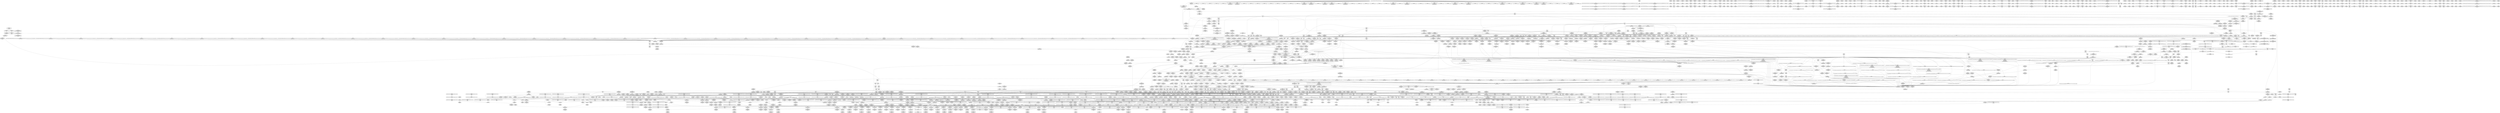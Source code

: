 digraph {
	CE0x552aec0 [shape=record,shape=Mrecord,label="{CE0x552aec0|i8*_null|*Constant*|*SummSource*}"]
	CE0x597a200 [shape=record,shape=Mrecord,label="{CE0x597a200|rcu_lock_acquire:tmp7|*SummSource*}"]
	CE0x3a47fc0 [shape=record,shape=Mrecord,label="{CE0x3a47fc0|_call_void___llvm_gcov_indirect_counter_increment114(i32*___llvm_gcov_global_state_pred45,_i64**_getelementptr_inbounds_(_3_x_i64*_,_3_x_i64*_*___llvm_gcda_edge_table44,_i64_0,_i64_2)),_!dbg_!38930|security/tomoyo/util.c,640|*SummSink*}"]
	CE0x5905930 [shape=record,shape=Mrecord,label="{CE0x5905930|0:_%struct.tomoyo_obj_info*,_16:_%struct.tomoyo_domain_info*,_24:_%struct.tomoyo_path_info*,_32:_i32,_36:_i32,_40:_i32,_44:_i8,_72:_i8,_75:_i8,_76:_i8,_77:_i8,_:_SCMRE_76,77_|*MultipleSource*|security/tomoyo/file.c, 844|security/tomoyo/file.c,844|security/tomoyo/file.c,858|Function::tomoyo_init_request_info&Arg::r::}"]
	CE0x3b00820 [shape=record,shape=Mrecord,label="{CE0x3b00820|tomoyo_fill_path_info:sub|security/tomoyo/util.c,667}"]
	CE0x4913370 [shape=record,shape=Mrecord,label="{CE0x4913370|_call_void_mcount()_#3|*SummSink*}"]
	CE0x5507ca0 [shape=record,shape=Mrecord,label="{CE0x5507ca0|VOIDTB_TE:_CE_0,2048_|*MultipleSource*|security/tomoyo/util.c,1010|Function::tomoyo_get_mode&Arg::ns::}"]
	CE0x5817780 [shape=record,shape=Mrecord,label="{CE0x5817780|tomoyo_domain:call3|security/tomoyo/common.h,1205}"]
	CE0x58b9de0 [shape=record,shape=Mrecord,label="{CE0x58b9de0|0:_%struct.tomoyo_obj_info*,_16:_%struct.tomoyo_domain_info*,_24:_%struct.tomoyo_path_info*,_32:_i32,_36:_i32,_40:_i32,_44:_i8,_72:_i8,_75:_i8,_76:_i8,_77:_i8,_:_SCMRE_58,59_}"]
	CE0x4799f00 [shape=record,shape=Mrecord,label="{CE0x4799f00|tomoyo_audit_mkdev_log:tmp4|security/tomoyo/file.c,198|*SummSink*}"]
	CE0x4619510 [shape=record,shape=Mrecord,label="{CE0x4619510|tomoyo_mkdev_perm:tmp13|security/tomoyo/file.c,854|*SummSource*}"]
	CE0x3afb8c0 [shape=record,shape=Mrecord,label="{CE0x3afb8c0|tomoyo_mkdev_perm:r|security/tomoyo/file.c, 844|*SummSink*}"]
	CE0x5857600 [shape=record,shape=Mrecord,label="{CE0x5857600|tomoyo_init_request_info:tmp7|security/tomoyo/util.c,1005|*SummSource*}"]
	CE0x3b1ad50 [shape=record,shape=Mrecord,label="{CE0x3b1ad50|i32_51|*Constant*|*SummSink*}"]
	CE0x488bb60 [shape=record,shape=Mrecord,label="{CE0x488bb60|tomoyo_const_part_length:return|*SummSource*}"]
	CE0x7037c30 [shape=record,shape=Mrecord,label="{CE0x7037c30|tomoyo_mkdev_perm:tmp27|security/tomoyo/file.c,872}"]
	CE0x468bd80 [shape=record,shape=Mrecord,label="{CE0x468bd80|tomoyo_domain:tmp9|security/tomoyo/common.h,1205|*SummSource*}"]
	CE0x3a59020 [shape=record,shape=Mrecord,label="{CE0x3a59020|GLOBAL:__llvm_gcov_ctr12|Global_var:__llvm_gcov_ctr12}"]
	CE0x4a47ec0 [shape=record,shape=Mrecord,label="{CE0x4a47ec0|tomoyo_const_part_length:tmp25|security/tomoyo/util.c,641}"]
	CE0x71c1000 [shape=record,shape=Mrecord,label="{CE0x71c1000|i64_23|*Constant*}"]
	CE0x3c58e80 [shape=record,shape=Mrecord,label="{CE0x3c58e80|__llvm_gcov_indirect_counter_increment114:tmp3|*SummSource*}"]
	CE0x59be6f0 [shape=record,shape=Mrecord,label="{CE0x59be6f0|new_decode_dev:or4|include/linux/kdev_t.h,54}"]
	CE0x3afbbc0 [shape=record,shape=Mrecord,label="{CE0x3afbbc0|tomoyo_mkdev_perm:if.end|*SummSink*}"]
	CE0x3c5fcd0 [shape=record,shape=Mrecord,label="{CE0x3c5fcd0|tomoyo_mkdev_perm:entry|*SummSink*}"]
	CE0x6ee2600 [shape=record,shape=Mrecord,label="{CE0x6ee2600|tomoyo_fill_path_info:conv|security/tomoyo/util.c,664|*SummSink*}"]
	CE0x4662cc0 [shape=record,shape=Mrecord,label="{CE0x4662cc0|i64_3|*Constant*|*SummSink*}"]
	CE0x649e520 [shape=record,shape=Mrecord,label="{CE0x649e520|tomoyo_fill_path_info:tmp12|security/tomoyo/util.c,667|*SummSink*}"]
	CE0x6e540d0 [shape=record,shape=Mrecord,label="{CE0x6e540d0|i32_1|*Constant*}"]
	CE0x55f9bf0 [shape=record,shape=Mrecord,label="{CE0x55f9bf0|VOIDTB_TE:_CE_6384,6388_|*MultipleSource*|security/tomoyo/util.c,1010|Function::tomoyo_get_mode&Arg::ns::}"]
	CE0x58a74a0 [shape=record,shape=Mrecord,label="{CE0x58a74a0|0:_%struct.tomoyo_obj_info*,_16:_%struct.tomoyo_domain_info*,_24:_%struct.tomoyo_path_info*,_32:_i32,_36:_i32,_40:_i32,_44:_i8,_72:_i8,_75:_i8,_76:_i8,_77:_i8,_:_SCMRE_50,51_}"]
	CE0x3870c80 [shape=record,shape=Mrecord,label="{CE0x3870c80|GLOBAL:lock_acquire|*Constant*|*SummSource*}"]
	CE0x548aed0 [shape=record,shape=Mrecord,label="{CE0x548aed0|tomoyo_get_realpath:call|security/tomoyo/file.c,150|*SummSink*}"]
	CE0x7037bc0 [shape=record,shape=Mrecord,label="{CE0x7037bc0|tomoyo_mkdev_perm:error.1}"]
	CE0x56a1a20 [shape=record,shape=Mrecord,label="{CE0x56a1a20|VOIDTB_TE:_CE_6392,6400_|*MultipleSource*|security/tomoyo/util.c,1010|Function::tomoyo_get_mode&Arg::ns::}"]
	CE0x71ba2c0 [shape=record,shape=Mrecord,label="{CE0x71ba2c0|tomoyo_audit_mkdev_log:mode|security/tomoyo/file.c,200|*SummSource*}"]
	CE0x3b00300 [shape=record,shape=Mrecord,label="{CE0x3b00300|tomoyo_get_mode:tmp12|security/tomoyo/util.c,982}"]
	CE0x6f55eb0 [shape=record,shape=Mrecord,label="{CE0x6f55eb0|GLOBAL:tomoyo_read_unlock|*Constant*}"]
	CE0x57de540 [shape=record,shape=Mrecord,label="{CE0x57de540|tomoyo_get_realpath:tmp11|security/tomoyo/file.c,156|*SummSource*}"]
	CE0x58dca00 [shape=record,shape=Mrecord,label="{CE0x58dca00|tomoyo_fill_path_info:conv7|security/tomoyo/util.c,668}"]
	CE0x3adf8b0 [shape=record,shape=Mrecord,label="{CE0x3adf8b0|tomoyo_get_realpath:return}"]
	CE0x6e6c800 [shape=record,shape=Mrecord,label="{CE0x6e6c800|tomoyo_read_unlock:tmp3}"]
	CE0x468c830 [shape=record,shape=Mrecord,label="{CE0x468c830|i8_1|*Constant*|*SummSource*}"]
	CE0x59aa4d0 [shape=record,shape=Mrecord,label="{CE0x59aa4d0|new_decode_dev:shr2|include/linux/kdev_t.h,53|*SummSink*}"]
	CE0x3984f60 [shape=record,shape=Mrecord,label="{CE0x3984f60|i64*_getelementptr_inbounds_(_4_x_i64_,_4_x_i64_*___llvm_gcov_ctr24,_i64_0,_i64_1)|*Constant*|*SummSource*}"]
	CE0x47af3a0 [shape=record,shape=Mrecord,label="{CE0x47af3a0|tomoyo_get_mode:mode.0|*SummSource*}"]
	CE0x47aa9c0 [shape=record,shape=Mrecord,label="{CE0x47aa9c0|tomoyo_audit_mkdev_log:operation|security/tomoyo/file.c,198|*SummSource*}"]
	CE0x4670420 [shape=record,shape=Mrecord,label="{CE0x4670420|tomoyo_init_request_info:tmp13|*LoadInst*|security/tomoyo/util.c,1011}"]
	CE0x59fe6e0 [shape=record,shape=Mrecord,label="{CE0x59fe6e0|tomoyo_mkdev_perm:mkdev10|security/tomoyo/file.c,863|*SummSource*}"]
	CE0x3a5ea70 [shape=record,shape=Mrecord,label="{CE0x3a5ea70|tomoyo_get_realpath:buf|Function::tomoyo_get_realpath&Arg::buf::}"]
	CE0x5518ec0 [shape=record,shape=Mrecord,label="{CE0x5518ec0|i64*_getelementptr_inbounds_(_2_x_i64_,_2_x_i64_*___llvm_gcov_ctr32,_i64_0,_i64_1)|*Constant*|*SummSink*}"]
	CE0x5885c40 [shape=record,shape=Mrecord,label="{CE0x5885c40|0:_%struct.tomoyo_obj_info*,_16:_%struct.tomoyo_domain_info*,_24:_%struct.tomoyo_path_info*,_32:_i32,_36:_i32,_40:_i32,_44:_i8,_72:_i8,_75:_i8,_76:_i8,_77:_i8,_:_SCMRE_40,41_}"]
	CE0x5a41400 [shape=record,shape=Mrecord,label="{CE0x5a41400|i64_6|*Constant*}"]
	CE0x4a480f0 [shape=record,shape=Mrecord,label="{CE0x4a480f0|tomoyo_const_part_length:tmp25|security/tomoyo/util.c,641|*SummSink*}"]
	CE0x7163d80 [shape=record,shape=Mrecord,label="{CE0x7163d80|i32_-1|*Constant*|*SummSink*}"]
	CE0x548afc0 [shape=record,shape=Mrecord,label="{CE0x548afc0|GLOBAL:tomoyo_realpath_from_path|*Constant*|*SummSource*}"]
	CE0x5840a60 [shape=record,shape=Mrecord,label="{CE0x5840a60|COLLAPSED:_GCRE_current_task_external_global_%struct.task_struct*:_elem_0::|security/tomoyo/common.h,1205}"]
	CE0x58ec230 [shape=record,shape=Mrecord,label="{CE0x58ec230|tomoyo_const_part_length:if.then27|*SummSource*}"]
	CE0x4840990 [shape=record,shape=Mrecord,label="{CE0x4840990|i64*_getelementptr_inbounds_(_5_x_i64_,_5_x_i64_*___llvm_gcov_ctr32134,_i64_0,_i64_3)|*Constant*|*SummSource*}"]
	CE0x56e1790 [shape=record,shape=Mrecord,label="{CE0x56e1790|new_decode_dev:tmp}"]
	CE0x46579d0 [shape=record,shape=Mrecord,label="{CE0x46579d0|tomoyo_const_part_length:if.end28|*SummSource*}"]
	CE0x57fa520 [shape=record,shape=Mrecord,label="{CE0x57fa520|tomoyo_const_part_length:tmp26|security/tomoyo/util.c,641}"]
	CE0x6e7b970 [shape=record,shape=Mrecord,label="{CE0x6e7b970|GLOBAL:tomoyo_policy_loaded|Global_var:tomoyo_policy_loaded|*SummSink*}"]
	CE0x5a08610 [shape=record,shape=Mrecord,label="{CE0x5a08610|GLOBAL:srcu_read_unlock|*Constant*|*SummSink*}"]
	CE0x5645ac0 [shape=record,shape=Mrecord,label="{CE0x5645ac0|tomoyo_const_part_length:tmp44|security/tomoyo/util.c,645}"]
	CE0x54c0b10 [shape=record,shape=Mrecord,label="{CE0x54c0b10|tomoyo_const_part_length:cmp|security/tomoyo/util.c,626|*SummSource*}"]
	CE0x3adf670 [shape=record,shape=Mrecord,label="{CE0x3adf670|tomoyo_mkdev_perm:tmp3|security/tomoyo/file.c,845|*SummSource*}"]
	CE0x490a7d0 [shape=record,shape=Mrecord,label="{CE0x490a7d0|i64*_getelementptr_inbounds_(_4_x_i64_,_4_x_i64_*___llvm_gcov_ctr33,_i64_0,_i64_1)|*Constant*|*SummSource*}"]
	CE0x4820f10 [shape=record,shape=Mrecord,label="{CE0x4820f10|tomoyo_audit_mkdev_log:operation|security/tomoyo/file.c,198}"]
	CE0x549a590 [shape=record,shape=Mrecord,label="{CE0x549a590|rcu_lock_acquire:tmp3|*SummSource*}"]
	CE0x3ab92d0 [shape=record,shape=Mrecord,label="{CE0x3ab92d0|tomoyo_fill_path_info:tobool|security/tomoyo/util.c,667|*SummSource*}"]
	CE0x6fc0800 [shape=record,shape=Mrecord,label="{CE0x6fc0800|tomoyo_const_part_length:tmp53|security/tomoyo/util.c,652}"]
	CE0x649d8d0 [shape=record,shape=Mrecord,label="{CE0x649d8d0|tomoyo_const_part_length:tmp28|security/tomoyo/util.c,641}"]
	CE0x55dfa70 [shape=record,shape=Mrecord,label="{CE0x55dfa70|128:_i8*,_1208:_%struct.file*,_:_CMRE_7,8_}"]
	CE0x6ef5a00 [shape=record,shape=Mrecord,label="{CE0x6ef5a00|srcu_read_lock:tmp}"]
	CE0x5903700 [shape=record,shape=Mrecord,label="{CE0x5903700|tomoyo_fill_path_info:cmp8|security/tomoyo/util.c,668}"]
	CE0x56e1220 [shape=record,shape=Mrecord,label="{CE0x56e1220|i32_2|*Constant*|*SummSink*}"]
	CE0x572d2c0 [shape=record,shape=Mrecord,label="{CE0x572d2c0|i64**_getelementptr_inbounds_(_3_x_i64*_,_3_x_i64*_*___llvm_gcda_edge_table44,_i64_0,_i64_1)|*Constant*}"]
	CE0x54e73b0 [shape=record,shape=Mrecord,label="{CE0x54e73b0|tomoyo_get_mode:tmp24|security/tomoyo/util.c,986|*SummSink*}"]
	CE0x5578340 [shape=record,shape=Mrecord,label="{CE0x5578340|tomoyo_mkdev_perm:tmp30|security/tomoyo/file.c,874}"]
	CE0x58cac30 [shape=record,shape=Mrecord,label="{CE0x58cac30|0:_i8,_array:_GCRE_tomoyo_index2category_constant_39_x_i8_c_00_00_00_00_00_00_00_00_00_00_00_00_00_00_00_00_00_00_00_00_00_00_00_01_01_01_01_01_01_01_01_01_01_01_01_01_01_01_02_,_align_16:_elem_1::|security/tomoyo/util.c,983}"]
	CE0x3b8ff00 [shape=record,shape=Mrecord,label="{CE0x3b8ff00|srcu_read_lock:call|include/linux/srcu.h,220}"]
	CE0x6f5d0b0 [shape=record,shape=Mrecord,label="{CE0x6f5d0b0|GLOBAL:tomoyo_mac_keywords|Global_var:tomoyo_mac_keywords|*SummSink*}"]
	CE0x5a87e70 [shape=record,shape=Mrecord,label="{CE0x5a87e70|tomoyo_mkdev_perm:shr|security/tomoyo/file.c,864}"]
	CE0x4648220 [shape=record,shape=Mrecord,label="{CE0x4648220|tomoyo_get_mode:config|security/tomoyo/util.c,981|*SummSource*}"]
	CE0x5a6f8a0 [shape=record,shape=Mrecord,label="{CE0x5a6f8a0|tomoyo_const_part_length:tmp14|security/tomoyo/util.c,626}"]
	CE0x6ee2b60 [shape=record,shape=Mrecord,label="{CE0x6ee2b60|tomoyo_const_part_length:tmp49|security/tomoyo/util.c,649}"]
	CE0x5a519f0 [shape=record,shape=Mrecord,label="{CE0x5a519f0|tomoyo_mkdev_perm:operation8|security/tomoyo/file.c,862|*SummSink*}"]
	CE0x70fd050 [shape=record,shape=Mrecord,label="{CE0x70fd050|tomoyo_audit_mkdev_log:minor|security/tomoyo/file.c,201|*SummSink*}"]
	CE0x479a150 [shape=record,shape=Mrecord,label="{CE0x479a150|tomoyo_audit_mkdev_log:arrayidx2|security/tomoyo/file.c,197|*SummSource*}"]
	CE0x71a4a90 [shape=record,shape=Mrecord,label="{CE0x71a4a90|rcu_lock_acquire:tmp|*SummSource*}"]
	CE0x3afb6c0 [shape=record,shape=Mrecord,label="{CE0x3afb6c0|tomoyo_init_request_info:tmp3|security/tomoyo/util.c,1004|*SummSource*}"]
	CE0x4662e10 [shape=record,shape=Mrecord,label="{CE0x4662e10|i64_0|*Constant*}"]
	CE0x5889460 [shape=record,shape=Mrecord,label="{CE0x5889460|0:_%struct.tomoyo_obj_info*,_16:_%struct.tomoyo_domain_info*,_24:_%struct.tomoyo_path_info*,_32:_i32,_36:_i32,_40:_i32,_44:_i8,_72:_i8,_75:_i8,_76:_i8,_77:_i8,_:_SCMRE_35,36_}"]
	CE0x3ab9ad0 [shape=record,shape=Mrecord,label="{CE0x3ab9ad0|0:_i8,_array:_GCRE_tomoyo_index2category_constant_39_x_i8_c_00_00_00_00_00_00_00_00_00_00_00_00_00_00_00_00_00_00_00_00_00_00_00_01_01_01_01_01_01_01_01_01_01_01_01_01_01_01_02_,_align_16:_elem_16::|security/tomoyo/util.c,983}"]
	CE0x54d63a0 [shape=record,shape=Mrecord,label="{CE0x54d63a0|i64_5|*Constant*|*SummSink*}"]
	CE0x4692af0 [shape=record,shape=Mrecord,label="{CE0x4692af0|COLLAPSED:_GCMRE___llvm_gcov_ctr54147_internal_global_11_x_i64_zeroinitializer:_elem_0:default:}"]
	CE0x3ae7ab0 [shape=record,shape=Mrecord,label="{CE0x3ae7ab0|0:_i8,_array:_GCRE_tomoyo_index2category_constant_39_x_i8_c_00_00_00_00_00_00_00_00_00_00_00_00_00_00_00_00_00_00_00_00_00_00_00_01_01_01_01_01_01_01_01_01_01_01_01_01_01_01_02_,_align_16:_elem_4::|security/tomoyo/util.c,983}"]
	CE0x58521b0 [shape=record,shape=Mrecord,label="{CE0x58521b0|GLOBAL:tomoyo_index2category|Global_var:tomoyo_index2category}"]
	CE0x58cad10 [shape=record,shape=Mrecord,label="{CE0x58cad10|0:_i8,_array:_GCRE_tomoyo_index2category_constant_39_x_i8_c_00_00_00_00_00_00_00_00_00_00_00_00_00_00_00_00_00_00_00_00_00_00_00_01_01_01_01_01_01_01_01_01_01_01_01_01_01_01_02_,_align_16:_elem_25::|security/tomoyo/util.c,983}"]
	CE0x576a370 [shape=record,shape=Mrecord,label="{CE0x576a370|%struct.tomoyo_domain_info*_null|*Constant*}"]
	CE0x703e680 [shape=record,shape=Mrecord,label="{CE0x703e680|tomoyo_mkdev_perm:tmp28|security/tomoyo/file.c,873|*SummSource*}"]
	CE0x5588380 [shape=record,shape=Mrecord,label="{CE0x5588380|srcu_read_unlock:dep_map|include/linux/srcu.h,236|*SummSource*}"]
	CE0x46b4150 [shape=record,shape=Mrecord,label="{CE0x46b4150|0:_i8,_array:_GCRE_tomoyo_index2category_constant_39_x_i8_c_00_00_00_00_00_00_00_00_00_00_00_00_00_00_00_00_00_00_00_00_00_00_00_01_01_01_01_01_01_01_01_01_01_01_01_01_01_01_02_,_align_16:_elem_13::|security/tomoyo/util.c,983}"]
	CE0x56078e0 [shape=record,shape=Mrecord,label="{CE0x56078e0|tomoyo_mkdev_perm:tmp16|security/tomoyo/file.c,857|*SummSource*}"]
	CE0x3adf580 [shape=record,shape=Mrecord,label="{CE0x3adf580|tomoyo_mkdev_perm:tmp2|security/tomoyo/file.c,844|*SummSink*}"]
	CE0x55e75d0 [shape=record,shape=Mrecord,label="{CE0x55e75d0|tomoyo_get_mode:tmp27|security/tomoyo/util.c,988}"]
	CE0x46ea8d0 [shape=record,shape=Mrecord,label="{CE0x46ea8d0|i64*_getelementptr_inbounds_(_31_x_i64_,_31_x_i64_*___llvm_gcov_ctr43150,_i64_0,_i64_3)|*Constant*}"]
	CE0x6e8a230 [shape=record,shape=Mrecord,label="{CE0x6e8a230|__llvm_gcov_indirect_counter_increment114:tmp1}"]
	CE0x57a9360 [shape=record,shape=Mrecord,label="{CE0x57a9360|tomoyo_init_request_info:tobool|security/tomoyo/util.c,1004|*SummSink*}"]
	CE0x64b3330 [shape=record,shape=Mrecord,label="{CE0x64b3330|i64_20|*Constant*|*SummSource*}"]
	CE0x3b6b910 [shape=record,shape=Mrecord,label="{CE0x3b6b910|tomoyo_init_request_info:profile2|security/tomoyo/util.c,1007|*SummSource*}"]
	CE0x39ff990 [shape=record,shape=Mrecord,label="{CE0x39ff990|tomoyo_read_lock:entry|*SummSource*}"]
	CE0x5a857c0 [shape=record,shape=Mrecord,label="{CE0x5a857c0|tomoyo_mkdev_perm:mkdev10|security/tomoyo/file.c,863}"]
	CE0x47194c0 [shape=record,shape=Mrecord,label="{CE0x47194c0|tomoyo_get_realpath:tobool|security/tomoyo/file.c,151}"]
	CE0x576a820 [shape=record,shape=Mrecord,label="{CE0x576a820|0:_i8,_array:_GCRE_tomoyo_pnnn2mac_constant_2_x_i8_c_0B_0C_,_align_1:_elem_0::|security/tomoyo/file.c,852}"]
	CE0x5914720 [shape=record,shape=Mrecord,label="{CE0x5914720|tomoyo_fill_path_info:call11|security/tomoyo/util.c,669}"]
	CE0x471a150 [shape=record,shape=Mrecord,label="{CE0x471a150|tomoyo_init_request_info:mode5|security/tomoyo/util.c,1011}"]
	CE0x4929b30 [shape=record,shape=Mrecord,label="{CE0x4929b30|_call_void_mcount()_#3}"]
	CE0x4887830 [shape=record,shape=Mrecord,label="{CE0x4887830|tomoyo_read_lock:bb|*SummSink*}"]
	CE0x467c700 [shape=record,shape=Mrecord,label="{CE0x467c700|__llvm_gcov_indirect_counter_increment114:tmp3|*SummSink*}"]
	CE0x5600160 [shape=record,shape=Mrecord,label="{CE0x5600160|i1_true|*Constant*}"]
	CE0x3a0ccc0 [shape=record,shape=Mrecord,label="{CE0x3a0ccc0|tomoyo_mkdev_perm:call2|security/tomoyo/file.c,857|*SummSource*}"]
	CE0x4719c40 [shape=record,shape=Mrecord,label="{CE0x4719c40|tomoyo_init_request_info:mode|security/tomoyo/util.c,1010|*SummSource*}"]
	CE0x4863730 [shape=record,shape=Mrecord,label="{CE0x4863730|tomoyo_mkdev_perm:tmp8|security/tomoyo/file.c,852|*SummSink*}"]
	CE0x46e5e90 [shape=record,shape=Mrecord,label="{CE0x46e5e90|tomoyo_get_mode:arrayidx|security/tomoyo/util.c,981|*SummSource*}"]
	CE0x480edd0 [shape=record,shape=Mrecord,label="{CE0x480edd0|i64*_getelementptr_inbounds_(_2_x_i64_,_2_x_i64_*___llvm_gcov_ctr53148,_i64_0,_i64_0)|*Constant*|*SummSink*}"]
	CE0x59aa360 [shape=record,shape=Mrecord,label="{CE0x59aa360|new_decode_dev:shr2|include/linux/kdev_t.h,53}"]
	CE0x482f9e0 [shape=record,shape=Mrecord,label="{CE0x482f9e0|tomoyo_mkdev_perm:if.then|*SummSink*}"]
	CE0x57d3050 [shape=record,shape=Mrecord,label="{CE0x57d3050|_call_void_lock_acquire(%struct.lockdep_map*_%map,_i32_0,_i32_0,_i32_2,_i32_0,_%struct.lockdep_map*_null,_i64_ptrtoint_(i8*_blockaddress(_rcu_lock_acquire,_%__here)_to_i64))_#9,_!dbg_!38907|include/linux/rcupdate.h,418|*SummSource*}"]
	CE0x3af30f0 [shape=record,shape=Mrecord,label="{CE0x3af30f0|VOIDTB_TE:_SCMRE_32,40_|*MultipleSource*|security/tomoyo/file.c, 845|security/tomoyo/file.c,845|security/tomoyo/file.c,845}"]
	CE0x57801d0 [shape=record,shape=Mrecord,label="{CE0x57801d0|tomoyo_const_part_length:conv20|security/tomoyo/util.c,644}"]
	CE0x466cd30 [shape=record,shape=Mrecord,label="{CE0x466cd30|tomoyo_init_request_info:profile3|security/tomoyo/util.c,1008}"]
	CE0x39415e0 [shape=record,shape=Mrecord,label="{CE0x39415e0|tomoyo_get_mode:tmp10|security/tomoyo/util.c,982}"]
	CE0x6ed0600 [shape=record,shape=Mrecord,label="{CE0x6ed0600|_call_void_kfree(i8*_%tmp20)_#9,_!dbg_!38956|security/tomoyo/file.c,868}"]
	CE0x48d75e0 [shape=record,shape=Mrecord,label="{CE0x48d75e0|rcu_lock_release:tmp1}"]
	CE0x471d790 [shape=record,shape=Mrecord,label="{CE0x471d790|tomoyo_get_mode:index|Function::tomoyo_get_mode&Arg::index::|*SummSource*}"]
	CE0x4806010 [shape=record,shape=Mrecord,label="{CE0x4806010|tomoyo_get_mode:tmp19|security/tomoyo/util.c,985|*SummSink*}"]
	CE0x5a51b50 [shape=record,shape=Mrecord,label="{CE0x5a51b50|i32_4|*Constant*|*SummSink*}"]
	CE0x54dec90 [shape=record,shape=Mrecord,label="{CE0x54dec90|tomoyo_fill_path_info:conv3|security/tomoyo/util.c,666|*SummSink*}"]
	CE0x47c0000 [shape=record,shape=Mrecord,label="{CE0x47c0000|tomoyo_mkdev_perm:if.then21}"]
	CE0x3af2aa0 [shape=record,shape=Mrecord,label="{CE0x3af2aa0|tomoyo_mkdev_perm:call1|security/tomoyo/file.c,855}"]
	CE0x71254b0 [shape=record,shape=Mrecord,label="{CE0x71254b0|tomoyo_audit_mkdev_log:param3|security/tomoyo/file.c,199|*SummSource*}"]
	CE0x5993160 [shape=record,shape=Mrecord,label="{CE0x5993160|128:_i8*,_1208:_%struct.file*,_:_CMRE_42,43_}"]
	CE0x5553430 [shape=record,shape=Mrecord,label="{CE0x5553430|i64_24|*Constant*|*SummSource*}"]
	CE0x3ae2050 [shape=record,shape=Mrecord,label="{CE0x3ae2050|tomoyo_audit_mkdev_log:param9|security/tomoyo/file.c,201|*SummSource*}"]
	CE0x6ee6020 [shape=record,shape=Mrecord,label="{CE0x6ee6020|tomoyo_const_part_length:tmp51|security/tomoyo/util.c,651}"]
	CE0x3b6fd90 [shape=record,shape=Mrecord,label="{CE0x3b6fd90|i32_50|*Constant*|*SummSink*}"]
	CE0x3ae5600 [shape=record,shape=Mrecord,label="{CE0x3ae5600|tomoyo_mkdev_perm:tmp20|security/tomoyo/file.c,868}"]
	CE0x5a421b0 [shape=record,shape=Mrecord,label="{CE0x5a421b0|rcu_lock_release:tmp4|include/linux/rcupdate.h,423|*SummSink*}"]
	CE0x56072a0 [shape=record,shape=Mrecord,label="{CE0x56072a0|tomoyo_get_realpath:name1|security/tomoyo/file.c,151|*SummSink*}"]
	CE0x560f050 [shape=record,shape=Mrecord,label="{CE0x560f050|tomoyo_mkdev_perm:cleanup|*SummSource*}"]
	CE0x3af9e20 [shape=record,shape=Mrecord,label="{CE0x3af9e20|tomoyo_get_mode:if.end14|*SummSink*}"]
	CE0x57c43a0 [shape=record,shape=Mrecord,label="{CE0x57c43a0|tomoyo_get_realpath:retval.0}"]
	CE0x49a3d30 [shape=record,shape=Mrecord,label="{CE0x49a3d30|tomoyo_read_unlock:tmp2}"]
	CE0x5971cd0 [shape=record,shape=Mrecord,label="{CE0x5971cd0|_call_void_rcu_lock_acquire(%struct.lockdep_map*_%dep_map)_#9,_!dbg_!38906|include/linux/srcu.h,222|*SummSink*}"]
	CE0x4696330 [shape=record,shape=Mrecord,label="{CE0x4696330|tomoyo_get_realpath:if.end|*SummSource*}"]
	CE0x715bc80 [shape=record,shape=Mrecord,label="{CE0x715bc80|i32_0|*Constant*}"]
	CE0x5857820 [shape=record,shape=Mrecord,label="{CE0x5857820|tomoyo_mkdev_perm:tmp11|security/tomoyo/file.c,852}"]
	CE0x3a47b20 [shape=record,shape=Mrecord,label="{CE0x3a47b20|i64_ptrtoint_(i8*_blockaddress(_rcu_lock_release,_%__here)_to_i64)|*Constant*|*SummSource*}"]
	CE0x5857590 [shape=record,shape=Mrecord,label="{CE0x5857590|tomoyo_init_request_info:tmp7|security/tomoyo/util.c,1005}"]
	CE0x54a3610 [shape=record,shape=Mrecord,label="{CE0x54a3610|GLOBAL:tomoyo_init_request_info|*Constant*}"]
	CE0x703eb60 [shape=record,shape=Mrecord,label="{CE0x703eb60|tomoyo_mkdev_perm:tmp29|security/tomoyo/file.c,873}"]
	CE0x5a08570 [shape=record,shape=Mrecord,label="{CE0x5a08570|_call_void_srcu_read_unlock(%struct.srcu_struct*_tomoyo_ss,_i32_%idx)_#9,_!dbg_!38903|security/tomoyo/common.h,1109}"]
	CE0x48635e0 [shape=record,shape=Mrecord,label="{CE0x48635e0|i64_2|*Constant*|*SummSink*}"]
	CE0x57e8d00 [shape=record,shape=Mrecord,label="{CE0x57e8d00|tomoyo_init_request_info:domain|Function::tomoyo_init_request_info&Arg::domain::|*SummSource*}"]
	CE0x59bde20 [shape=record,shape=Mrecord,label="{CE0x59bde20|new_decode_dev:or|include/linux/kdev_t.h,53|*SummSource*}"]
	CE0x6ee6b80 [shape=record,shape=Mrecord,label="{CE0x6ee6b80|tomoyo_const_part_length:retval.0|*SummSink*}"]
	CE0x4829ff0 [shape=record,shape=Mrecord,label="{CE0x4829ff0|tomoyo_mkdev_perm:if.end17|*SummSink*}"]
	CE0x3ab9420 [shape=record,shape=Mrecord,label="{CE0x3ab9420|tomoyo_fill_path_info:tobool|security/tomoyo/util.c,667|*SummSink*}"]
	CE0x48bec30 [shape=record,shape=Mrecord,label="{CE0x48bec30|128:_i8*,_1208:_%struct.file*,_:_CMRE_3,4_}"]
	CE0x5552e30 [shape=record,shape=Mrecord,label="{CE0x5552e30|tomoyo_const_part_length:cmp25|security/tomoyo/util.c,644|*SummSource*}"]
	CE0x3b69c80 [shape=record,shape=Mrecord,label="{CE0x3b69c80|i64*_getelementptr_inbounds_(_5_x_i64_,_5_x_i64_*___llvm_gcov_ctr32134,_i64_0,_i64_0)|*Constant*|*SummSource*}"]
	CE0x6f26ea0 [shape=record,shape=Mrecord,label="{CE0x6f26ea0|rcu_lock_acquire:entry}"]
	CE0x395bb90 [shape=record,shape=Mrecord,label="{CE0x395bb90|tomoyo_mkdev_perm:if.end22|*SummSink*}"]
	CE0x6ee79a0 [shape=record,shape=Mrecord,label="{CE0x6ee79a0|tomoyo_audit_mkdev_log:idxprom1|security/tomoyo/file.c,197|*SummSink*}"]
	CE0x4957410 [shape=record,shape=Mrecord,label="{CE0x4957410|i64*_getelementptr_inbounds_(_12_x_i64_,_12_x_i64_*___llvm_gcov_ctr31133,_i64_0,_i64_9)|*Constant*|*SummSink*}"]
	CE0x5509ad0 [shape=record,shape=Mrecord,label="{CE0x5509ad0|i64*_getelementptr_inbounds_(_6_x_i64_,_6_x_i64_*___llvm_gcov_ctr25,_i64_0,_i64_3)|*Constant*|*SummSink*}"]
	CE0x4937400 [shape=record,shape=Mrecord,label="{CE0x4937400|tomoyo_const_part_length:tmp41|security/tomoyo/util.c,644|*SummSource*}"]
	CE0x6faffd0 [shape=record,shape=Mrecord,label="{CE0x6faffd0|tomoyo_mkdev_perm:tmp21|security/tomoyo/file.c,871}"]
	CE0x3b90540 [shape=record,shape=Mrecord,label="{CE0x3b90540|tomoyo_domain:tmp|*SummSource*}"]
	CE0x54a5750 [shape=record,shape=Mrecord,label="{CE0x54a5750|_call_void_mcount()_#3|*SummSink*}"]
	CE0x58a7720 [shape=record,shape=Mrecord,label="{CE0x58a7720|0:_%struct.tomoyo_obj_info*,_16:_%struct.tomoyo_domain_info*,_24:_%struct.tomoyo_path_info*,_32:_i32,_36:_i32,_40:_i32,_44:_i8,_72:_i8,_75:_i8,_76:_i8,_77:_i8,_:_SCMRE_51,52_}"]
	CE0x46f8380 [shape=record,shape=Mrecord,label="{CE0x46f8380|i8*_getelementptr_inbounds_(_45_x_i8_,_45_x_i8_*_.str13,_i32_0,_i32_0)|*Constant*}"]
	CE0x59cd420 [shape=record,shape=Mrecord,label="{CE0x59cd420|GLOBAL:__llvm_gcov_ctr54147|Global_var:__llvm_gcov_ctr54147}"]
	CE0x479a050 [shape=record,shape=Mrecord,label="{CE0x479a050|tomoyo_audit_mkdev_log:idxprom|security/tomoyo/file.c,198}"]
	CE0x3ae5780 [shape=record,shape=Mrecord,label="{CE0x3ae5780|tomoyo_mkdev_perm:tmp20|security/tomoyo/file.c,868|*SummSource*}"]
	CE0x576a4b0 [shape=record,shape=Mrecord,label="{CE0x576a4b0|tomoyo_init_request_info:tobool|security/tomoyo/util.c,1004|*SummSource*}"]
	CE0x5888ce0 [shape=record,shape=Mrecord,label="{CE0x5888ce0|0:_%struct.tomoyo_obj_info*,_16:_%struct.tomoyo_domain_info*,_24:_%struct.tomoyo_path_info*,_32:_i32,_36:_i32,_40:_i32,_44:_i8,_72:_i8,_75:_i8,_76:_i8,_77:_i8,_:_SCMRE_32,33_}"]
	CE0x47afcc0 [shape=record,shape=Mrecord,label="{CE0x47afcc0|i32_39|*Constant*}"]
	CE0x3ae7070 [shape=record,shape=Mrecord,label="{CE0x3ae7070|tomoyo_get_mode:tmp4|security/tomoyo/util.c,978}"]
	CE0x6f90550 [shape=record,shape=Mrecord,label="{CE0x6f90550|i64*_getelementptr_inbounds_(_5_x_i64_,_5_x_i64_*___llvm_gcov_ctr28130,_i64_0,_i64_0)|*Constant*|*SummSink*}"]
	CE0x45e15a0 [shape=record,shape=Mrecord,label="{CE0x45e15a0|__llvm_gcov_indirect_counter_increment114:tmp5|*SummSink*}"]
	CE0x54c10e0 [shape=record,shape=Mrecord,label="{CE0x54c10e0|tomoyo_const_part_length:tmp20|security/tomoyo/util.c,628|*SummSink*}"]
	CE0x5509460 [shape=record,shape=Mrecord,label="{CE0x5509460|i64*_getelementptr_inbounds_(_2_x_i64_,_2_x_i64_*___llvm_gcov_ctr35,_i64_0,_i64_1)|*Constant*|*SummSource*}"]
	CE0x56ebd00 [shape=record,shape=Mrecord,label="{CE0x56ebd00|tomoyo_mkdev_perm:tmp19|security/tomoyo/file.c,858|*SummSource*}"]
	CE0x71c0b60 [shape=record,shape=Mrecord,label="{CE0x71c0b60|i64_22|*Constant*}"]
	CE0x5854890 [shape=record,shape=Mrecord,label="{CE0x5854890|tomoyo_const_part_length:tmp12|security/tomoyo/util.c,626|*SummSink*}"]
	CE0x47f7140 [shape=record,shape=Mrecord,label="{CE0x47f7140|__llvm_gcov_indirect_counter_increment114:entry|*SummSource*}"]
	CE0x701e8f0 [shape=record,shape=Mrecord,label="{CE0x701e8f0|tomoyo_mkdev_perm:tmp25|security/tomoyo/file.c,871}"]
	CE0x3a5e080 [shape=record,shape=Mrecord,label="{CE0x3a5e080|tomoyo_mkdev_perm:tmp1|*SummSink*}"]
	CE0x552cca0 [shape=record,shape=Mrecord,label="{CE0x552cca0|new_decode_dev:tmp2|*SummSource*}"]
	CE0x3af5340 [shape=record,shape=Mrecord,label="{CE0x3af5340|tomoyo_const_part_length:inc|security/tomoyo/util.c,628|*SummSink*}"]
	CE0x64b33f0 [shape=record,shape=Mrecord,label="{CE0x64b33f0|i64_20|*Constant*|*SummSink*}"]
	CE0x3b098c0 [shape=record,shape=Mrecord,label="{CE0x3b098c0|GLOBAL:tomoyo_init_request_info|*Constant*|*SummSource*}"]
	CE0x57c4020 [shape=record,shape=Mrecord,label="{CE0x57c4020|i1_true|*Constant*}"]
	CE0x3a7d600 [shape=record,shape=Mrecord,label="{CE0x3a7d600|i32_8|*Constant*|*SummSource*}"]
	CE0x39b9560 [shape=record,shape=Mrecord,label="{CE0x39b9560|0:_i8,_array:_GCRE_tomoyo_index2category_constant_39_x_i8_c_00_00_00_00_00_00_00_00_00_00_00_00_00_00_00_00_00_00_00_00_00_00_00_01_01_01_01_01_01_01_01_01_01_01_01_01_01_01_02_,_align_16:_elem_12::|security/tomoyo/util.c,983}"]
	CE0x59dcd00 [shape=record,shape=Mrecord,label="{CE0x59dcd00|i8_3|*Constant*|*SummSink*}"]
	CE0x4797e40 [shape=record,shape=Mrecord,label="{CE0x4797e40|tomoyo_get_mode:config7|security/tomoyo/util.c,983|*SummSource*}"]
	CE0x7125810 [shape=record,shape=Mrecord,label="{CE0x7125810|tomoyo_audit_mkdev_log:mkdev4|security/tomoyo/file.c,199|*SummSource*}"]
	CE0x54b2d10 [shape=record,shape=Mrecord,label="{CE0x54b2d10|srcu_read_unlock:tmp}"]
	CE0x4873550 [shape=record,shape=Mrecord,label="{CE0x4873550|tomoyo_audit_mkdev_log:param|security/tomoyo/file.c,198}"]
	CE0x55786a0 [shape=record,shape=Mrecord,label="{CE0x55786a0|tomoyo_mkdev_perm:tmp30|security/tomoyo/file.c,874|*SummSink*}"]
	CE0x46630b0 [shape=record,shape=Mrecord,label="{CE0x46630b0|i64*_getelementptr_inbounds_(_12_x_i64_,_12_x_i64_*___llvm_gcov_ctr31133,_i64_0,_i64_6)|*Constant*}"]
	CE0x3ae2b30 [shape=record,shape=Mrecord,label="{CE0x3ae2b30|srcu_read_unlock:sp|Function::srcu_read_unlock&Arg::sp::|*SummSink*}"]
	CE0x58b98e0 [shape=record,shape=Mrecord,label="{CE0x58b98e0|0:_%struct.tomoyo_obj_info*,_16:_%struct.tomoyo_domain_info*,_24:_%struct.tomoyo_path_info*,_32:_i32,_36:_i32,_40:_i32,_44:_i8,_72:_i8,_75:_i8,_76:_i8,_77:_i8,_:_SCMRE_56,57_}"]
	CE0x568dc00 [shape=record,shape=Mrecord,label="{CE0x568dc00|0:_i8*,_8:_i32,_12:_i16,_14:_i8,_15:_i8,_:_SCMRE_12,14_|*MultipleSource*|security/tomoyo/file.c, 849|Function::tomoyo_get_realpath&Arg::buf::|security/tomoyo/file.c,868}"]
	CE0x58421c0 [shape=record,shape=Mrecord,label="{CE0x58421c0|128:_i8*,_1208:_%struct.file*,_:_CMRE_25,26_}"]
	CE0x567c0f0 [shape=record,shape=Mrecord,label="{CE0x567c0f0|tomoyo_fill_path_info:ptr|Function::tomoyo_fill_path_info&Arg::ptr::|*SummSource*}"]
	CE0x6e6ed00 [shape=record,shape=Mrecord,label="{CE0x6e6ed00|tomoyo_audit_mkdev_log:tmp5|security/tomoyo/file.c,198|*SummSource*}"]
	CE0x552aaf0 [shape=record,shape=Mrecord,label="{CE0x552aaf0|tomoyo_audit_mkdev_log:param|security/tomoyo/file.c,198|*SummSource*}"]
	CE0x47a8c80 [shape=record,shape=Mrecord,label="{CE0x47a8c80|tomoyo_get_mode:tmp17|security/tomoyo/util.c,983|*SummSource*}"]
	CE0x5569960 [shape=record,shape=Mrecord,label="{CE0x5569960|tomoyo_mkdev_perm:retval.0|*SummSource*}"]
	CE0x3a7d960 [shape=record,shape=Mrecord,label="{CE0x3a7d960|tomoyo_mkdev_perm:tmp12|security/tomoyo/file.c,854}"]
	CE0x4660c90 [shape=record,shape=Mrecord,label="{CE0x4660c90|srcu_read_lock:call|include/linux/srcu.h,220|*SummSource*}"]
	CE0x3afb960 [shape=record,shape=Mrecord,label="{CE0x3afb960|tomoyo_mkdev_perm:obj|security/tomoyo/file.c, 845|*SummSink*}"]
	CE0x6e6e990 [shape=record,shape=Mrecord,label="{CE0x6e6e990|tomoyo_domain:tmp8|security/tomoyo/common.h,1205}"]
	CE0x3a771e0 [shape=record,shape=Mrecord,label="{CE0x3a771e0|tomoyo_audit_mkdev_log:mkdev8|security/tomoyo/file.c,200|*SummSink*}"]
	"CONST[source:0(mediator),value:2(dynamic)][purpose:{operation}][SnkIdx:3]"
	CE0x592b0b0 [shape=record,shape=Mrecord,label="{CE0x592b0b0|128:_i8*,_1208:_%struct.file*,_:_CMRE_33,34_}"]
	CE0x3ae2430 [shape=record,shape=Mrecord,label="{CE0x3ae2430|tomoyo_read_unlock:bb|*SummSink*}"]
	CE0x392b810 [shape=record,shape=Mrecord,label="{CE0x392b810|tomoyo_domain:if.then|*SummSink*}"]
	CE0x5a745d0 [shape=record,shape=Mrecord,label="{CE0x5a745d0|i64_19|*Constant*}"]
	CE0x3af9440 [shape=record,shape=Mrecord,label="{CE0x3af9440|i32_0|*Constant*}"]
	CE0x3b6fec0 [shape=record,shape=Mrecord,label="{CE0x3b6fec0|i32_48|*Constant*}"]
	CE0x5635e10 [shape=record,shape=Mrecord,label="{CE0x5635e10|rcu_lock_release:entry|*SummSink*}"]
	CE0x6f902b0 [shape=record,shape=Mrecord,label="{CE0x6f902b0|_ret_void,_!dbg_!38908|include/linux/rcupdate.h,424|*SummSource*}"]
	CE0x5904220 [shape=record,shape=Mrecord,label="{CE0x5904220|tomoyo_fill_path_info:is_patterned|security/tomoyo/util.c,668|*SummSink*}"]
	CE0x6e6e600 [shape=record,shape=Mrecord,label="{CE0x6e6e600|tomoyo_get_mode:call|security/tomoyo/util.c,980|*SummSource*}"]
	CE0x392b5c0 [shape=record,shape=Mrecord,label="{CE0x392b5c0|_ret_void,_!dbg_!38907|include/linux/srcu.h,238|*SummSource*}"]
	CE0x5a8ceb0 [shape=record,shape=Mrecord,label="{CE0x5a8ceb0|i64_8|*Constant*}"]
	CE0x5645910 [shape=record,shape=Mrecord,label="{CE0x5645910|tomoyo_const_part_length:tmp43|security/tomoyo/util.c,644|*SummSink*}"]
	CE0x45eaf10 [shape=record,shape=Mrecord,label="{CE0x45eaf10|i64*_getelementptr_inbounds_(_6_x_i64_,_6_x_i64_*___llvm_gcov_ctr25,_i64_0,_i64_0)|*Constant*|*SummSink*}"]
	CE0x6e78550 [shape=record,shape=Mrecord,label="{CE0x6e78550|0:_i8*,_array:_GCRE_tomoyo_mac_keywords_external_constant_42_x_i8*_:_elem_2::|security/tomoyo/file.c,197}"]
	CE0x54a5f10 [shape=record,shape=Mrecord,label="{CE0x54a5f10|tomoyo_get_realpath:tmp8|security/tomoyo/file.c,152}"]
	CE0x5552f60 [shape=record,shape=Mrecord,label="{CE0x5552f60|tomoyo_const_part_length:cmp25|security/tomoyo/util.c,644|*SummSink*}"]
	CE0x55ac870 [shape=record,shape=Mrecord,label="{CE0x55ac870|0:_%struct.tomoyo_obj_info*,_16:_%struct.tomoyo_domain_info*,_24:_%struct.tomoyo_path_info*,_32:_i32,_36:_i32,_40:_i32,_44:_i8,_72:_i8,_75:_i8,_76:_i8,_77:_i8,_:_SCMRE_26,27_}"]
	CE0x3cbd010 [shape=record,shape=Mrecord,label="{CE0x3cbd010|tomoyo_domain:tobool1|security/tomoyo/common.h,1205|*SummSink*}"]
	CE0x48e7620 [shape=record,shape=Mrecord,label="{CE0x48e7620|tomoyo_domain:tmp3|*SummSource*}"]
	CE0x58c5cf0 [shape=record,shape=Mrecord,label="{CE0x58c5cf0|new_decode_dev:entry}"]
	CE0x6f5c800 [shape=record,shape=Mrecord,label="{CE0x6f5c800|tomoyo_get_mode:call|security/tomoyo/util.c,980|*SummSink*}"]
	CE0x58d68b0 [shape=record,shape=Mrecord,label="{CE0x58d68b0|tomoyo_fill_path_info:const_len6|security/tomoyo/util.c,668}"]
	CE0x6f6cee0 [shape=record,shape=Mrecord,label="{CE0x6f6cee0|rcu_lock_acquire:tmp1|*SummSource*}"]
	CE0x5a51db0 [shape=record,shape=Mrecord,label="{CE0x5a51db0|tomoyo_mkdev_perm:operation8|security/tomoyo/file.c,862}"]
	CE0x54a5650 [shape=record,shape=Mrecord,label="{CE0x54a5650|_call_void_mcount()_#3|*SummSource*}"]
	CE0x4692630 [shape=record,shape=Mrecord,label="{CE0x4692630|tomoyo_domain:tmp16|security/tomoyo/common.h,1205|*SummSource*}"]
	CE0x3ba6310 [shape=record,shape=Mrecord,label="{CE0x3ba6310|get_current:tmp4|./arch/x86/include/asm/current.h,14|*SummSink*}"]
	CE0x59f0de0 [shape=record,shape=Mrecord,label="{CE0x59f0de0|tomoyo_domain:tmp21|security/tomoyo/common.h,1205}"]
	CE0x6e6e590 [shape=record,shape=Mrecord,label="{CE0x6e6e590|tomoyo_get_mode:call|security/tomoyo/util.c,980}"]
	CE0x56d3e10 [shape=record,shape=Mrecord,label="{CE0x56d3e10|i64*_getelementptr_inbounds_(_5_x_i64_,_5_x_i64_*___llvm_gcov_ctr32134,_i64_0,_i64_0)|*Constant*}"]
	CE0x551a8e0 [shape=record,shape=Mrecord,label="{CE0x551a8e0|tomoyo_const_part_length:tmp39|security/tomoyo/util.c,644|*SummSource*}"]
	CE0x475d560 [shape=record,shape=Mrecord,label="{CE0x475d560|i64*_getelementptr_inbounds_(_2_x_i64_,_2_x_i64_*___llvm_gcov_ctr23,_i64_0,_i64_1)|*Constant*}"]
	CE0x64b3ff0 [shape=record,shape=Mrecord,label="{CE0x64b3ff0|tomoyo_const_part_length:if.end18|*SummSink*}"]
	CE0x4820dd0 [shape=record,shape=Mrecord,label="{CE0x4820dd0|tomoyo_init_request_info:tmp2|security/tomoyo/util.c,1003}"]
	CE0x49408a0 [shape=record,shape=Mrecord,label="{CE0x49408a0|_call_void_srcu_read_unlock(%struct.srcu_struct*_tomoyo_ss,_i32_%idx)_#9,_!dbg_!38903|security/tomoyo/common.h,1109|*SummSink*}"]
	CE0x64b3f10 [shape=record,shape=Mrecord,label="{CE0x64b3f10|tomoyo_const_part_length:if.end18|*SummSource*}"]
	CE0x6fa2b10 [shape=record,shape=Mrecord,label="{CE0x6fa2b10|i64_7|*Constant*}"]
	CE0x56184b0 [shape=record,shape=Mrecord,label="{CE0x56184b0|_call_void___llvm_gcov_indirect_counter_increment114(i32*___llvm_gcov_global_state_pred45,_i64**_getelementptr_inbounds_(_3_x_i64*_,_3_x_i64*_*___llvm_gcda_edge_table44,_i64_0,_i64_0)),_!dbg_!38954|security/tomoyo/util.c,649}"]
	CE0x4662b30 [shape=record,shape=Mrecord,label="{CE0x4662b30|_call_void_mcount()_#3}"]
	CE0x47e7530 [shape=record,shape=Mrecord,label="{CE0x47e7530|tomoyo_get_mode:tmp18|security/tomoyo/util.c,985|*SummSink*}"]
	CE0x6e27830 [shape=record,shape=Mrecord,label="{CE0x6e27830|i64_0|*Constant*}"]
	CE0x5999310 [shape=record,shape=Mrecord,label="{CE0x5999310|128:_i8*,_1208:_%struct.file*,_:_CMRE_144,152_|*MultipleSource*|security/tomoyo/common.h,1205|security/tomoyo/common.h,1205}"]
	CE0x3bff5b0 [shape=record,shape=Mrecord,label="{CE0x3bff5b0|tomoyo_const_part_length:tmp21|security/tomoyo/util.c,631|*SummSink*}"]
	CE0x57a95b0 [shape=record,shape=Mrecord,label="{CE0x57a95b0|i64_2|*Constant*}"]
	CE0x3b35d80 [shape=record,shape=Mrecord,label="{CE0x3b35d80|i64*_getelementptr_inbounds_(_4_x_i64_,_4_x_i64_*___llvm_gcov_ctr24,_i64_0,_i64_3)|*Constant*}"]
	CE0x55d4050 [shape=record,shape=Mrecord,label="{CE0x55d4050|tomoyo_const_part_length:while.end|*SummSource*}"]
	CE0x49379d0 [shape=record,shape=Mrecord,label="{CE0x49379d0|tomoyo_const_part_length:tmp42|security/tomoyo/util.c,644|*SummSource*}"]
	CE0x5588970 [shape=record,shape=Mrecord,label="{CE0x5588970|i32_47|*Constant*|*SummSink*}"]
	CE0x48736f0 [shape=record,shape=Mrecord,label="{CE0x48736f0|i64*_getelementptr_inbounds_(_6_x_i64_,_6_x_i64_*___llvm_gcov_ctr25,_i64_0,_i64_0)|*Constant*}"]
	CE0x552c660 [shape=record,shape=Mrecord,label="{CE0x552c660|tomoyo_audit_mkdev_log:tmp1|*SummSource*}"]
	CE0x5818360 [shape=record,shape=Mrecord,label="{CE0x5818360|get_current:entry|*SummSource*}"]
	CE0x4894590 [shape=record,shape=Mrecord,label="{CE0x4894590|new_decode_dev:tmp3|*SummSink*}"]
	CE0x49570e0 [shape=record,shape=Mrecord,label="{CE0x49570e0|i64*_getelementptr_inbounds_(_12_x_i64_,_12_x_i64_*___llvm_gcov_ctr31133,_i64_0,_i64_9)|*Constant*}"]
	CE0x591afc0 [shape=record,shape=Mrecord,label="{CE0x591afc0|tomoyo_fill_path_info:hash|security/tomoyo/util.c,669|*SummSource*}"]
	CE0x598a540 [shape=record,shape=Mrecord,label="{CE0x598a540|128:_i8*,_1208:_%struct.file*,_:_CMRE_64,72_|*MultipleSource*|security/tomoyo/common.h,1205|security/tomoyo/common.h,1205}"]
	CE0x59a37c0 [shape=record,shape=Mrecord,label="{CE0x59a37c0|i32_255|*Constant*}"]
	CE0x46d5110 [shape=record,shape=Mrecord,label="{CE0x46d5110|GLOBAL:tomoyo_get_mode|*Constant*|*SummSource*}"]
	CE0x3bd7390 [shape=record,shape=Mrecord,label="{CE0x3bd7390|__llvm_gcov_indirect_counter_increment114:tmp2}"]
	CE0x5916720 [shape=record,shape=Mrecord,label="{CE0x5916720|tomoyo_mkdev_perm:call5|security/tomoyo/file.c,859}"]
	CE0x46634e0 [shape=record,shape=Mrecord,label="{CE0x46634e0|tomoyo_domain:bb|*SummSink*}"]
	CE0x71a8fe0 [shape=record,shape=Mrecord,label="{CE0x71a8fe0|tomoyo_fill_path_info:cmp|security/tomoyo/util.c,667|*SummSource*}"]
	CE0x6fa7800 [shape=record,shape=Mrecord,label="{CE0x6fa7800|i64*_getelementptr_inbounds_(_5_x_i64_,_5_x_i64_*___llvm_gcov_ctr28130,_i64_0,_i64_4)|*Constant*}"]
	CE0x6ff67a0 [shape=record,shape=Mrecord,label="{CE0x6ff67a0|tomoyo_const_part_length:tmp34|security/tomoyo/util.c,642|*SummSource*}"]
	CE0x59933e0 [shape=record,shape=Mrecord,label="{CE0x59933e0|128:_i8*,_1208:_%struct.file*,_:_CMRE_44,45_}"]
	CE0x55fed10 [shape=record,shape=Mrecord,label="{CE0x55fed10|srcu_read_unlock:tmp3|*SummSource*}"]
	CE0x5a6f730 [shape=record,shape=Mrecord,label="{CE0x5a6f730|tomoyo_const_part_length:tmp13|security/tomoyo/util.c,626|*SummSink*}"]
	CE0x560eb00 [shape=record,shape=Mrecord,label="{CE0x560eb00|tomoyo_mkdev_perm:param14|security/tomoyo/file.c,865|*SummSource*}"]
	CE0x6ef42f0 [shape=record,shape=Mrecord,label="{CE0x6ef42f0|GLOBAL:tomoyo_policy_loaded|Global_var:tomoyo_policy_loaded|*SummSource*}"]
	CE0x6f90630 [shape=record,shape=Mrecord,label="{CE0x6f90630|COLLAPSED:_GCMRE___llvm_gcov_ctr28130_internal_global_5_x_i64_zeroinitializer:_elem_0:default:}"]
	CE0x468bdf0 [shape=record,shape=Mrecord,label="{CE0x468bdf0|tomoyo_domain:tmp9|security/tomoyo/common.h,1205|*SummSink*}"]
	CE0x471d930 [shape=record,shape=Mrecord,label="{CE0x471d930|_ret_i32_%retval.0,_!dbg_!38935|security/tomoyo/util.c,988}"]
	CE0x467c5b0 [shape=record,shape=Mrecord,label="{CE0x467c5b0|i64*_getelementptr_inbounds_(_31_x_i64_,_31_x_i64_*___llvm_gcov_ctr43150,_i64_0,_i64_3)|*Constant*|*SummSink*}"]
	CE0x3b8fae0 [shape=record,shape=Mrecord,label="{CE0x3b8fae0|i8*_getelementptr_inbounds_(_22_x_i8_,_22_x_i8_*_.str4,_i32_0,_i32_0)|*Constant*|*SummSource*}"]
	CE0x3a1f230 [shape=record,shape=Mrecord,label="{CE0x3a1f230|tomoyo_const_part_length:add29|security/tomoyo/util.c,646|*SummSource*}"]
	CE0x54a5af0 [shape=record,shape=Mrecord,label="{CE0x54a5af0|i64*_getelementptr_inbounds_(_2_x_i64_,_2_x_i64_*___llvm_gcov_ctr31,_i64_0,_i64_0)|*Constant*|*SummSink*}"]
	CE0x59cce00 [shape=record,shape=Mrecord,label="{CE0x59cce00|i64*_getelementptr_inbounds_(_2_x_i64_,_2_x_i64_*___llvm_gcov_ctr37,_i64_0,_i64_0)|*Constant*}"]
	CE0x4941040 [shape=record,shape=Mrecord,label="{CE0x4941040|new_decode_dev:tmp1}"]
	CE0x6eaf840 [shape=record,shape=Mrecord,label="{CE0x6eaf840|i64_0|*Constant*}"]
	CE0x568db20 [shape=record,shape=Mrecord,label="{CE0x568db20|tomoyo_mkdev_perm:name|security/tomoyo/file.c,868|*SummSink*}"]
	CE0x46e8ae0 [shape=record,shape=Mrecord,label="{CE0x46e8ae0|rcu_lock_acquire:tmp4|include/linux/rcupdate.h,418|*SummSource*}"]
	CE0x3872270 [shape=record,shape=Mrecord,label="{CE0x3872270|i64_1|*Constant*|*SummSink*}"]
	CE0x5818260 [shape=record,shape=Mrecord,label="{CE0x5818260|get_current:entry}"]
	CE0x54b2b30 [shape=record,shape=Mrecord,label="{CE0x54b2b30|i64*_getelementptr_inbounds_(_2_x_i64_,_2_x_i64_*___llvm_gcov_ctr32,_i64_0,_i64_0)|*Constant*|*SummSink*}"]
	CE0x5842940 [shape=record,shape=Mrecord,label="{CE0x5842940|128:_i8*,_1208:_%struct.file*,_:_CMRE_31,32_}"]
	CE0x59f09c0 [shape=record,shape=Mrecord,label="{CE0x59f09c0|tomoyo_domain:cred|security/tomoyo/common.h,1205|*SummSource*}"]
	CE0x5852e90 [shape=record,shape=Mrecord,label="{CE0x5852e90|i64**_getelementptr_inbounds_(_3_x_i64*_,_3_x_i64*_*___llvm_gcda_edge_table44,_i64_0,_i64_0)|*Constant*}"]
	CE0x59dd110 [shape=record,shape=Mrecord,label="{CE0x59dd110|i32_3|*Constant*|*SummSink*}"]
	CE0x45efb30 [shape=record,shape=Mrecord,label="{CE0x45efb30|tomoyo_mkdev_perm:operation|Function::tomoyo_mkdev_perm&Arg::operation::}"]
	CE0x6f5aa90 [shape=record,shape=Mrecord,label="{CE0x6f5aa90|tomoyo_get_mode:if.end9|*SummSource*}"]
	CE0x55d3df0 [shape=record,shape=Mrecord,label="{CE0x55d3df0|tomoyo_const_part_length:if.end18}"]
	CE0x48637a0 [shape=record,shape=Mrecord,label="{CE0x48637a0|i64_0|*Constant*}"]
	CE0x48beae0 [shape=record,shape=Mrecord,label="{CE0x48beae0|tomoyo_domain:tmp23|security/tomoyo/common.h,1205}"]
	CE0x3a64b00 [shape=record,shape=Mrecord,label="{CE0x3a64b00|tomoyo_const_part_length:if.end|*SummSource*}"]
	CE0x46629a0 [shape=record,shape=Mrecord,label="{CE0x46629a0|srcu_read_lock:tmp3|*SummSource*}"]
	CE0x54a3910 [shape=record,shape=Mrecord,label="{CE0x54a3910|0:_i8*,_array:_GCRE_tomoyo_mac_keywords_external_constant_42_x_i8*_:_elem_18::|security/tomoyo/file.c,197}"]
	CE0x3c86f30 [shape=record,shape=Mrecord,label="{CE0x3c86f30|i64*_getelementptr_inbounds_(_12_x_i64_,_12_x_i64_*___llvm_gcov_ctr12,_i64_0,_i64_3)|*Constant*}"]
	CE0x3ba63d0 [shape=record,shape=Mrecord,label="{CE0x3ba63d0|GLOBAL:current_task|Global_var:current_task}"]
	CE0x56dfe30 [shape=record,shape=Mrecord,label="{CE0x56dfe30|tomoyo_const_part_length:tmp45|security/tomoyo/util.c,645}"]
	CE0x48d8130 [shape=record,shape=Mrecord,label="{CE0x48d8130|__llvm_gcov_indirect_counter_increment114:counters|Function::__llvm_gcov_indirect_counter_increment114&Arg::counters::|*SummSink*}"]
	CE0x5923c40 [shape=record,shape=Mrecord,label="{CE0x5923c40|tomoyo_mkdev_perm:dev|Function::tomoyo_mkdev_perm&Arg::dev::|*SummSource*}"]
	CE0x701ee40 [shape=record,shape=Mrecord,label="{CE0x701ee40|tomoyo_mkdev_perm:conv|security/tomoyo/file.c,871|*SummSink*}"]
	CE0x572cb60 [shape=record,shape=Mrecord,label="{CE0x572cb60|tomoyo_const_part_length:bb|*SummSource*}"]
	CE0x6f55990 [shape=record,shape=Mrecord,label="{CE0x6f55990|tomoyo_mkdev_perm:error.0}"]
	CE0x58403b0 [shape=record,shape=Mrecord,label="{CE0x58403b0|_ret_%struct.task_struct*_%tmp4,_!dbg_!38905|./arch/x86/include/asm/current.h,14|*SummSink*}"]
	CE0x5a284d0 [shape=record,shape=Mrecord,label="{CE0x5a284d0|tomoyo_mkdev_perm:operation8|security/tomoyo/file.c,862|*SummSource*}"]
	CE0x48d7bb0 [shape=record,shape=Mrecord,label="{CE0x48d7bb0|tomoyo_const_part_length:tmp11|security/tomoyo/util.c,626|*SummSink*}"]
	CE0x57139a0 [shape=record,shape=Mrecord,label="{CE0x57139a0|tomoyo_mkdev_perm:path|Function::tomoyo_mkdev_perm&Arg::path::}"]
	CE0x3a476d0 [shape=record,shape=Mrecord,label="{CE0x3a476d0|tomoyo_const_part_length:cmp|security/tomoyo/util.c,626|*SummSink*}"]
	CE0x482f1c0 [shape=record,shape=Mrecord,label="{CE0x482f1c0|tomoyo_init_request_info:tmp1}"]
	CE0x4914d90 [shape=record,shape=Mrecord,label="{CE0x4914d90|rcu_lock_release:tmp3}"]
	CE0x56075f0 [shape=record,shape=Mrecord,label="{CE0x56075f0|tomoyo_mkdev_perm:tmp15|security/tomoyo/file.c,857|*SummSink*}"]
	CE0x398c4d0 [shape=record,shape=Mrecord,label="{CE0x398c4d0|0:_i8,_array:_GCRE_tomoyo_index2category_constant_39_x_i8_c_00_00_00_00_00_00_00_00_00_00_00_00_00_00_00_00_00_00_00_00_00_00_00_01_01_01_01_01_01_01_01_01_01_01_01_01_01_01_02_,_align_16:_elem_26::|security/tomoyo/util.c,983}"]
	CE0x59be360 [shape=record,shape=Mrecord,label="{CE0x59be360|new_decode_dev:shl|include/linux/kdev_t.h,54}"]
	CE0x59be090 [shape=record,shape=Mrecord,label="{CE0x59be090|i32_20|*Constant*}"]
	CE0x471d130 [shape=record,shape=Mrecord,label="{CE0x471d130|tomoyo_get_mode:ns|Function::tomoyo_get_mode&Arg::ns::|*SummSink*}"]
	CE0x5840790 [shape=record,shape=Mrecord,label="{CE0x5840790|i32_78|*Constant*}"]
	CE0x56d7e10 [shape=record,shape=Mrecord,label="{CE0x56d7e10|tomoyo_const_part_length:incdec.ptr7|security/tomoyo/util.c,631|*SummSink*}"]
	CE0x6f6ce00 [shape=record,shape=Mrecord,label="{CE0x6f6ce00|i64_1|*Constant*}"]
	CE0x6f49ef0 [shape=record,shape=Mrecord,label="{CE0x6f49ef0|tomoyo_domain:tobool1|security/tomoyo/common.h,1205}"]
	CE0x39fbf00 [shape=record,shape=Mrecord,label="{CE0x39fbf00|GLOBAL:__llvm_gcov_ctr31133|Global_var:__llvm_gcov_ctr31133|*SummSource*}"]
	CE0x7116610 [shape=record,shape=Mrecord,label="{CE0x7116610|tomoyo_mkdev_perm:tmp20|security/tomoyo/file.c,868|*SummSink*}"]
	CE0x3b89a50 [shape=record,shape=Mrecord,label="{CE0x3b89a50|tomoyo_audit_mkdev_log:call|security/tomoyo/file.c,196|*SummSource*}"]
	CE0x45e2210 [shape=record,shape=Mrecord,label="{CE0x45e2210|COLLAPSED:_GCMRE___llvm_gcov_ctr43150_internal_global_31_x_i64_zeroinitializer:_elem_0:default:}"]
	CE0x5923b20 [shape=record,shape=Mrecord,label="{CE0x5923b20|tomoyo_mkdev_perm:dev|Function::tomoyo_mkdev_perm&Arg::dev::}"]
	CE0x490b160 [shape=record,shape=Mrecord,label="{CE0x490b160|rcu_lock_release:tmp2|*SummSource*}"]
	CE0x55e9300 [shape=record,shape=Mrecord,label="{CE0x55e9300|tomoyo_mkdev_perm:path1|security/tomoyo/file.c,845|*SummSource*}"]
	CE0x56c0720 [shape=record,shape=Mrecord,label="{CE0x56c0720|tomoyo_domain:tmp17|security/tomoyo/common.h,1205|*SummSource*}"]
	CE0x39ff730 [shape=record,shape=Mrecord,label="{CE0x39ff730|GLOBAL:tomoyo_read_lock|*Constant*|*SummSource*}"]
	CE0x467d330 [shape=record,shape=Mrecord,label="{CE0x467d330|i64*_getelementptr_inbounds_(_31_x_i64_,_31_x_i64_*___llvm_gcov_ctr43150,_i64_0,_i64_0)|*Constant*|*SummSink*}"]
	CE0x6ee5550 [shape=record,shape=Mrecord,label="{CE0x6ee5550|get_current:tmp4|./arch/x86/include/asm/current.h,14|*SummSource*}"]
	CE0x572d5c0 [shape=record,shape=Mrecord,label="{CE0x572d5c0|i64**_getelementptr_inbounds_(_3_x_i64*_,_3_x_i64*_*___llvm_gcda_edge_table44,_i64_0,_i64_1)|*Constant*|*SummSource*}"]
	CE0x46923d0 [shape=record,shape=Mrecord,label="{CE0x46923d0|i64*_getelementptr_inbounds_(_11_x_i64_,_11_x_i64_*___llvm_gcov_ctr54147,_i64_0,_i64_8)|*Constant*|*SummSink*}"]
	CE0x5636670 [shape=record,shape=Mrecord,label="{CE0x5636670|_call_void_mcount()_#3}"]
	CE0x55095f0 [shape=record,shape=Mrecord,label="{CE0x55095f0|i64*_getelementptr_inbounds_(_2_x_i64_,_2_x_i64_*___llvm_gcov_ctr35,_i64_0,_i64_1)|*Constant*|*SummSink*}"]
	CE0x395c660 [shape=record,shape=Mrecord,label="{CE0x395c660|rcu_lock_release:tmp6|*SummSink*}"]
	CE0x58a79a0 [shape=record,shape=Mrecord,label="{CE0x58a79a0|0:_%struct.tomoyo_obj_info*,_16:_%struct.tomoyo_domain_info*,_24:_%struct.tomoyo_path_info*,_32:_i32,_36:_i32,_40:_i32,_44:_i8,_72:_i8,_75:_i8,_76:_i8,_77:_i8,_:_SCMRE_52,53_}"]
	CE0x4893fc0 [shape=record,shape=Mrecord,label="{CE0x4893fc0|GLOBAL:__llvm_gcov_ctr25|Global_var:__llvm_gcov_ctr25}"]
	CE0x6ef5dd0 [shape=record,shape=Mrecord,label="{CE0x6ef5dd0|tomoyo_domain:tmp6|security/tomoyo/common.h,1205|*SummSource*}"]
	CE0x4719b50 [shape=record,shape=Mrecord,label="{CE0x4719b50|tomoyo_init_request_info:mode|security/tomoyo/util.c,1010}"]
	CE0x597a760 [shape=record,shape=Mrecord,label="{CE0x597a760|tomoyo_const_part_length:bb}"]
	CE0x56d43c0 [shape=record,shape=Mrecord,label="{CE0x56d43c0|tomoyo_mkdev_perm:obj4|security/tomoyo/file.c,858|*SummSink*}"]
	CE0x5952a50 [shape=record,shape=Mrecord,label="{CE0x5952a50|GLOBAL:__srcu_read_unlock|*Constant*}"]
	CE0x54d5f30 [shape=record,shape=Mrecord,label="{CE0x54d5f30|i64_4|*Constant*|*SummSink*}"]
	CE0x54af5e0 [shape=record,shape=Mrecord,label="{CE0x54af5e0|0:_i8*,_array:_GCRE_tomoyo_mac_keywords_external_constant_42_x_i8*_:_elem_8::|security/tomoyo/file.c,197}"]
	CE0x5818410 [shape=record,shape=Mrecord,label="{CE0x5818410|get_current:entry|*SummSink*}"]
	CE0x4a15ee0 [shape=record,shape=Mrecord,label="{CE0x4a15ee0|GLOBAL:tomoyo_get_realpath|*Constant*}"]
	CE0x3b70390 [shape=record,shape=Mrecord,label="{CE0x3b70390|tomoyo_const_part_length:tmp9|security/tomoyo/util.c,626|*SummSource*}"]
	CE0x71b9df0 [shape=record,shape=Mrecord,label="{CE0x71b9df0|tomoyo_audit_mkdev_log:mkdev6|security/tomoyo/file.c,200|*SummSource*}"]
	CE0x71a89a0 [shape=record,shape=Mrecord,label="{CE0x71a89a0|tomoyo_fill_path_info:tmp9|security/tomoyo/util.c,667}"]
	CE0x47aaa30 [shape=record,shape=Mrecord,label="{CE0x47aaa30|tomoyo_audit_mkdev_log:operation|security/tomoyo/file.c,198|*SummSink*}"]
	CE0x55bdcc0 [shape=record,shape=Mrecord,label="{CE0x55bdcc0|i64*_getelementptr_inbounds_(_12_x_i64_,_12_x_i64_*___llvm_gcov_ctr31133,_i64_0,_i64_10)|*Constant*|*SummSink*}"]
	CE0x57d3450 [shape=record,shape=Mrecord,label="{CE0x57d3450|GLOBAL:__llvm_gcov_ctr43150|Global_var:__llvm_gcov_ctr43150|*SummSource*}"]
	CE0x49b2540 [shape=record,shape=Mrecord,label="{CE0x49b2540|get_current:tmp1|*SummSink*}"]
	CE0x71ba5e0 [shape=record,shape=Mrecord,label="{CE0x71ba5e0|tomoyo_audit_mkdev_log:tmp9|security/tomoyo/file.c,200|*SummSource*}"]
	CE0x71a9330 [shape=record,shape=Mrecord,label="{CE0x71a9330|tomoyo_fill_path_info:tmp10|*SummSource*}"]
	CE0x56eb410 [shape=record,shape=Mrecord,label="{CE0x56eb410|GLOBAL:__llvm_gcov_ctr32134|Global_var:__llvm_gcov_ctr32134|*SummSource*}"]
	CE0x56d7cb0 [shape=record,shape=Mrecord,label="{CE0x56d7cb0|tomoyo_const_part_length:incdec.ptr7|security/tomoyo/util.c,631|*SummSource*}"]
	CE0x55f7e40 [shape=record,shape=Mrecord,label="{CE0x55f7e40|tomoyo_get_mode:tmp28|security/tomoyo/util.c,988|*SummSource*}"]
	CE0x3afb3c0 [shape=record,shape=Mrecord,label="{CE0x3afb3c0|tomoyo_mkdev_perm:tmp3|security/tomoyo/file.c,845|*SummSink*}"]
	CE0x55bdc00 [shape=record,shape=Mrecord,label="{CE0x55bdc00|i64*_getelementptr_inbounds_(_12_x_i64_,_12_x_i64_*___llvm_gcov_ctr31133,_i64_0,_i64_10)|*Constant*|*SummSource*}"]
	CE0x54b3190 [shape=record,shape=Mrecord,label="{CE0x54b3190|i32_0|*Constant*}"]
	CE0x6ed07b0 [shape=record,shape=Mrecord,label="{CE0x6ed07b0|GLOBAL:kfree|*Constant*|*SummSink*}"]
	CE0x70d2670 [shape=record,shape=Mrecord,label="{CE0x70d2670|tomoyo_audit_mkdev_log:mkdev10|security/tomoyo/file.c,201|*SummSink*}"]
	CE0x3b89b10 [shape=record,shape=Mrecord,label="{CE0x3b89b10|tomoyo_audit_mkdev_log:call|security/tomoyo/file.c,196|*SummSink*}"]
	CE0x6e9f550 [shape=record,shape=Mrecord,label="{CE0x6e9f550|0:_i8*,_array:_GCRE_tomoyo_mac_keywords_external_constant_42_x_i8*_:_elem_26::|security/tomoyo/file.c,197}"]
	CE0x471cec0 [shape=record,shape=Mrecord,label="{CE0x471cec0|tomoyo_get_mode:ns|Function::tomoyo_get_mode&Arg::ns::}"]
	CE0x54c1430 [shape=record,shape=Mrecord,label="{CE0x54c1430|__llvm_gcov_indirect_counter_increment114:pred}"]
	CE0x5a88150 [shape=record,shape=Mrecord,label="{CE0x5a88150|tomoyo_mkdev_perm:mode11|security/tomoyo/file.c,863|*SummSource*}"]
	CE0x57e8df0 [shape=record,shape=Mrecord,label="{CE0x57e8df0|tomoyo_init_request_info:domain|Function::tomoyo_init_request_info&Arg::domain::|*SummSink*}"]
	CE0x71a8c20 [shape=record,shape=Mrecord,label="{CE0x71a8c20|%struct.task_struct*_(%struct.task_struct**)*_asm_movq_%gs:$_1:P_,$0_,_r,im,_dirflag_,_fpsr_,_flags_|*SummSource*}"]
	CE0x3af9af0 [shape=record,shape=Mrecord,label="{CE0x3af9af0|tomoyo_fill_path_info:tmp7|security/tomoyo/util.c,667|*SummSource*}"]
	CE0x540a230 [shape=record,shape=Mrecord,label="{CE0x540a230|i64**_getelementptr_inbounds_(_3_x_i64*_,_3_x_i64*_*___llvm_gcda_edge_table44,_i64_0,_i64_2)|*Constant*|*SummSink*}"]
	CE0x47afe60 [shape=record,shape=Mrecord,label="{CE0x47afe60|i32_39|*Constant*|*SummSink*}"]
	CE0x47e71f0 [shape=record,shape=Mrecord,label="{CE0x47e71f0|i64_8|*Constant*}"]
	CE0x592b470 [shape=record,shape=Mrecord,label="{CE0x592b470|128:_i8*,_1208:_%struct.file*,_:_CMRE_36,37_}"]
	CE0x462e3a0 [shape=record,shape=Mrecord,label="{CE0x462e3a0|i64*_getelementptr_inbounds_(_12_x_i64_,_12_x_i64_*___llvm_gcov_ctr31133,_i64_0,_i64_3)|*Constant*|*SummSink*}"]
	CE0x59f51a0 [shape=record,shape=Mrecord,label="{CE0x59f51a0|i64*_getelementptr_inbounds_(_31_x_i64_,_31_x_i64_*___llvm_gcov_ctr43150,_i64_0,_i64_9)|*Constant*|*SummSource*}"]
	CE0x64b2760 [shape=record,shape=Mrecord,label="{CE0x64b2760|_ret_i32_%call,_!dbg_!38922|security/tomoyo/file.c,196|*SummSink*}"]
	CE0x3ae8fe0 [shape=record,shape=Mrecord,label="{CE0x3ae8fe0|tomoyo_init_request_info:entry|*SummSink*}"]
	CE0x3ac0e00 [shape=record,shape=Mrecord,label="{CE0x3ac0e00|i64*_getelementptr_inbounds_(_4_x_i64_,_4_x_i64_*___llvm_gcov_ctr33,_i64_0,_i64_0)|*Constant*}"]
	CE0x559c080 [shape=record,shape=Mrecord,label="{CE0x559c080|tomoyo_init_request_info:bb}"]
	CE0x5a9b180 [shape=record,shape=Mrecord,label="{CE0x5a9b180|i32_1048575|*Constant*|*SummSink*}"]
	CE0x565da00 [shape=record,shape=Mrecord,label="{CE0x565da00|rcu_lock_acquire:tmp5|include/linux/rcupdate.h,418}"]
	CE0x55699d0 [shape=record,shape=Mrecord,label="{CE0x55699d0|tomoyo_mkdev_perm:retval.0|*SummSink*}"]
	CE0x58532f0 [shape=record,shape=Mrecord,label="{CE0x58532f0|i64*_getelementptr_inbounds_(_31_x_i64_,_31_x_i64_*___llvm_gcov_ctr43150,_i64_0,_i64_28)|*Constant*}"]
	CE0x6ff6430 [shape=record,shape=Mrecord,label="{CE0x6ff6430|i64*_getelementptr_inbounds_(_31_x_i64_,_31_x_i64_*___llvm_gcov_ctr43150,_i64_0,_i64_21)|*Constant*|*SummSink*}"]
	CE0x59039f0 [shape=record,shape=Mrecord,label="{CE0x59039f0|tomoyo_fill_path_info:cmp8|security/tomoyo/util.c,668|*SummSink*}"]
	CE0x395c5f0 [shape=record,shape=Mrecord,label="{CE0x395c5f0|rcu_lock_release:tmp6|*SummSource*}"]
	CE0x7164460 [shape=record,shape=Mrecord,label="{CE0x7164460|tomoyo_const_part_length:tmp33|security/tomoyo/util.c,642|*SummSource*}"]
	CE0x397a8a0 [shape=record,shape=Mrecord,label="{CE0x397a8a0|tomoyo_mkdev_perm:if.end|*SummSource*}"]
	CE0x55bd960 [shape=record,shape=Mrecord,label="{CE0x55bd960|i64*_getelementptr_inbounds_(_12_x_i64_,_12_x_i64_*___llvm_gcov_ctr31133,_i64_0,_i64_10)|*Constant*}"]
	CE0x6f88700 [shape=record,shape=Mrecord,label="{CE0x6f88700|tomoyo_read_unlock:entry|*SummSource*}"]
	CE0x55f9a50 [shape=record,shape=Mrecord,label="{CE0x55f9a50|VOIDTB_TE:_CE_6368,6376_|*MultipleSource*|security/tomoyo/util.c,1010|Function::tomoyo_get_mode&Arg::ns::}"]
	CE0x491f0f0 [shape=record,shape=Mrecord,label="{CE0x491f0f0|__llvm_gcov_indirect_counter_increment114:entry|*SummSink*}"]
	CE0x58533e0 [shape=record,shape=Mrecord,label="{CE0x58533e0|tomoyo_const_part_length:tmp48|security/tomoyo/util.c,649|*SummSource*}"]
	CE0x71abd00 [shape=record,shape=Mrecord,label="{CE0x71abd00|tomoyo_audit_mkdev_log:name|security/tomoyo/file.c,199|*SummSource*}"]
	CE0x58b93e0 [shape=record,shape=Mrecord,label="{CE0x58b93e0|0:_%struct.tomoyo_obj_info*,_16:_%struct.tomoyo_domain_info*,_24:_%struct.tomoyo_path_info*,_32:_i32,_36:_i32,_40:_i32,_44:_i8,_72:_i8,_75:_i8,_76:_i8,_77:_i8,_:_SCMRE_54,55_}"]
	CE0x56ebbf0 [shape=record,shape=Mrecord,label="{CE0x56ebbf0|tomoyo_mkdev_perm:tmp19|security/tomoyo/file.c,858}"]
	CE0x71a4ff0 [shape=record,shape=Mrecord,label="{CE0x71a4ff0|tomoyo_fill_path_info:tmp11|security/tomoyo/util.c,667|*SummSource*}"]
	CE0x47aaf10 [shape=record,shape=Mrecord,label="{CE0x47aaf10|_ret_%struct.tomoyo_domain_info*_%tmp23,_!dbg_!38929|security/tomoyo/common.h,1205}"]
	CE0x649f160 [shape=record,shape=Mrecord,label="{CE0x649f160|tomoyo_domain:tmp2|*SummSource*}"]
	CE0x3a59090 [shape=record,shape=Mrecord,label="{CE0x3a59090|GLOBAL:__llvm_gcov_ctr12|Global_var:__llvm_gcov_ctr12|*SummSource*}"]
	CE0x59aa8a0 [shape=record,shape=Mrecord,label="{CE0x59aa8a0|new_decode_dev:and3|include/linux/kdev_t.h,53|*SummSink*}"]
	CE0x48d7d20 [shape=record,shape=Mrecord,label="{CE0x48d7d20|rcu_lock_release:tmp1|*SummSource*}"]
	CE0x3b552b0 [shape=record,shape=Mrecord,label="{CE0x3b552b0|tomoyo_const_part_length:while.body|*SummSink*}"]
	CE0x5676f30 [shape=record,shape=Mrecord,label="{CE0x5676f30|i8*_getelementptr_inbounds_(_25_x_i8_,_25_x_i8_*_.str12,_i32_0,_i32_0)|*Constant*|*SummSource*}"]
	CE0x46632f0 [shape=record,shape=Mrecord,label="{CE0x46632f0|i64*_getelementptr_inbounds_(_12_x_i64_,_12_x_i64_*___llvm_gcov_ctr31133,_i64_0,_i64_6)|*Constant*|*SummSink*}"]
	CE0x56e1a30 [shape=record,shape=Mrecord,label="{CE0x56e1a30|tomoyo_init_request_info:r|Function::tomoyo_init_request_info&Arg::r::|*SummSink*}"]
	CE0x467c620 [shape=record,shape=Mrecord,label="{CE0x467c620|tomoyo_const_part_length:tmp6|security/tomoyo/util.c,625|*SummSink*}"]
	CE0x591ce10 [shape=record,shape=Mrecord,label="{CE0x591ce10|i32_5|*Constant*|*SummSink*}"]
	CE0x559fcd0 [shape=record,shape=Mrecord,label="{CE0x559fcd0|tomoyo_const_part_length:incdec.ptr|security/tomoyo/util.c,626|*SummSource*}"]
	CE0x6e6c2b0 [shape=record,shape=Mrecord,label="{CE0x6e6c2b0|tomoyo_audit_mkdev_log:tmp2|*SummSink*}"]
	CE0x4657340 [shape=record,shape=Mrecord,label="{CE0x4657340|GLOBAL:__llvm_gcov_global_state_pred45|Global_var:__llvm_gcov_global_state_pred45|*SummSink*}"]
	CE0x5914fc0 [shape=record,shape=Mrecord,label="{CE0x5914fc0|GLOBAL:full_name_hash|*Constant*|*SummSource*}"]
	CE0x4839b00 [shape=record,shape=Mrecord,label="{CE0x4839b00|tomoyo_get_realpath:name|security/tomoyo/file.c,150|*SummSource*}"]
	CE0x5852220 [shape=record,shape=Mrecord,label="{CE0x5852220|tomoyo_get_mode:idxprom3|security/tomoyo/util.c,983}"]
	CE0x4784be0 [shape=record,shape=Mrecord,label="{CE0x4784be0|rcu_lock_acquire:tmp6}"]
	CE0x6fa2820 [shape=record,shape=Mrecord,label="{CE0x6fa2820|i32_9|*Constant*|*SummSource*}"]
	CE0x39b8950 [shape=record,shape=Mrecord,label="{CE0x39b8950|_call_void_mcount()_#3|*SummSink*}"]
	CE0x39ffb40 [shape=record,shape=Mrecord,label="{CE0x39ffb40|_ret_i32_%call,_!dbg_!38902|security/tomoyo/common.h,1097|*SummSource*}"]
	CE0x490b1d0 [shape=record,shape=Mrecord,label="{CE0x490b1d0|rcu_lock_release:tmp2|*SummSink*}"]
	CE0x5888a60 [shape=record,shape=Mrecord,label="{CE0x5888a60|0:_%struct.tomoyo_obj_info*,_16:_%struct.tomoyo_domain_info*,_24:_%struct.tomoyo_path_info*,_32:_i32,_36:_i32,_40:_i32,_44:_i8,_72:_i8,_75:_i8,_76:_i8,_77:_i8,_:_SCMRE_31,32_}"]
	CE0x46ac370 [shape=record,shape=Mrecord,label="{CE0x46ac370|GLOBAL:lockdep_rcu_suspicious|*Constant*|*SummSink*}"]
	CE0x47e74c0 [shape=record,shape=Mrecord,label="{CE0x47e74c0|tomoyo_get_mode:tmp18|security/tomoyo/util.c,985|*SummSource*}"]
	CE0x576ac10 [shape=record,shape=Mrecord,label="{CE0x576ac10|tomoyo_init_request_info:domain1|security/tomoyo/util.c,1006}"]
	CE0x49a3780 [shape=record,shape=Mrecord,label="{CE0x49a3780|0:_i8*,_array:_GCRE_tomoyo_mac_keywords_external_constant_42_x_i8*_:_elem_29::|security/tomoyo/file.c,197}"]
	CE0x4670960 [shape=record,shape=Mrecord,label="{CE0x4670960|i64*_getelementptr_inbounds_(_2_x_i64_,_2_x_i64_*___llvm_gcov_ctr22,_i64_0,_i64_0)|*Constant*|*SummSource*}"]
	CE0x57a9e40 [shape=record,shape=Mrecord,label="{CE0x57a9e40|tomoyo_get_realpath:tmp|*SummSink*}"]
	CE0x4973fb0 [shape=record,shape=Mrecord,label="{CE0x4973fb0|_call_void_tomoyo_check_acl(%struct.tomoyo_request_info*_%r,_i1_(%struct.tomoyo_request_info*,_%struct.tomoyo_acl_info*)*_tomoyo_check_mkdev_acl)_#9,_!dbg_!38953|security/tomoyo/file.c,866|*SummSource*}"]
	CE0x56dfc60 [shape=record,shape=Mrecord,label="{CE0x56dfc60|i64*_getelementptr_inbounds_(_31_x_i64_,_31_x_i64_*___llvm_gcov_ctr43150,_i64_0,_i64_26)|*Constant*|*SummSink*}"]
	CE0x58553c0 [shape=record,shape=Mrecord,label="{CE0x58553c0|%struct.lockdep_map*_null|*Constant*|*SummSink*}"]
	CE0x4648e20 [shape=record,shape=Mrecord,label="{CE0x4648e20|i64*_getelementptr_inbounds_(_11_x_i64_,_11_x_i64_*___llvm_gcov_ctr54147,_i64_0,_i64_8)|*Constant*}"]
	CE0x4763320 [shape=record,shape=Mrecord,label="{CE0x4763320|srcu_read_unlock:tmp2|*SummSource*}"]
	CE0x466c910 [shape=record,shape=Mrecord,label="{CE0x466c910|tomoyo_init_request_info:tmp11|security/tomoyo/util.c,1007|*SummSource*}"]
	CE0x3a0cbb0 [shape=record,shape=Mrecord,label="{CE0x3a0cbb0|tomoyo_mkdev_perm:call2|security/tomoyo/file.c,857}"]
	CE0x3a59910 [shape=record,shape=Mrecord,label="{CE0x3a59910|tomoyo_mkdev_perm:r|security/tomoyo/file.c, 844|*SummSource*}"]
	CE0x3ab9020 [shape=record,shape=Mrecord,label="{CE0x3ab9020|tomoyo_get_mode:tmp3|security/tomoyo/util.c,978|*SummSink*}"]
	CE0x6ff7590 [shape=record,shape=Mrecord,label="{CE0x6ff7590|tomoyo_const_part_length:tmp35|security/tomoyo/util.c,643|*SummSource*}"]
	CE0x47afbe0 [shape=record,shape=Mrecord,label="{CE0x47afbe0|tomoyo_get_mode:conv5|security/tomoyo/util.c,983|*SummSource*}"]
	CE0x545f800 [shape=record,shape=Mrecord,label="{CE0x545f800|tomoyo_mkdev_perm:shr|security/tomoyo/file.c,864|*SummSource*}"]
	CE0x6e27c30 [shape=record,shape=Mrecord,label="{CE0x6e27c30|tomoyo_get_mode:tobool|security/tomoyo/util.c,978}"]
	"CONST[source:0(mediator),value:2(dynamic)][purpose:{operation}][SnkIdx:4]"
	CE0x6fb73b0 [shape=record,shape=Mrecord,label="{CE0x6fb73b0|srcu_read_unlock:idx|Function::srcu_read_unlock&Arg::idx::|*SummSource*}"]
	CE0x39413a0 [shape=record,shape=Mrecord,label="{CE0x39413a0|tomoyo_get_mode:cmp|security/tomoyo/util.c,982|*SummSource*}"]
	CE0x5952470 [shape=record,shape=Mrecord,label="{CE0x5952470|srcu_read_unlock:bb|*SummSink*}"]
	CE0x3af97a0 [shape=record,shape=Mrecord,label="{CE0x3af97a0|tomoyo_get_mode:tobool|security/tomoyo/util.c,978|*SummSink*}"]
	CE0x7038170 [shape=record,shape=Mrecord,label="{CE0x7038170|tomoyo_mkdev_perm:error.1|*SummSink*}"]
	CE0x71cafe0 [shape=record,shape=Mrecord,label="{CE0x71cafe0|tomoyo_mkdev_perm:tmp4|security/tomoyo/file.c,845|*SummSource*}"]
	CE0x557f730 [shape=record,shape=Mrecord,label="{CE0x557f730|tomoyo_mkdev_perm:tmp33|security/tomoyo/file.c,874}"]
	CE0x5840130 [shape=record,shape=Mrecord,label="{CE0x5840130|_ret_%struct.task_struct*_%tmp4,_!dbg_!38905|./arch/x86/include/asm/current.h,14|*SummSource*}"]
	CE0x398cc90 [shape=record,shape=Mrecord,label="{CE0x398cc90|GLOBAL:__llvm_gcov_ctr28130|Global_var:__llvm_gcov_ctr28130|*SummSink*}"]
	CE0x57c4270 [shape=record,shape=Mrecord,label="{CE0x57c4270|i1_true|*Constant*|*SummSource*}"]
	CE0x471d5f0 [shape=record,shape=Mrecord,label="{CE0x471d5f0|tomoyo_get_mode:profile|Function::tomoyo_get_mode&Arg::profile::|*SummSink*}"]
	CE0x55fe8d0 [shape=record,shape=Mrecord,label="{CE0x55fe8d0|srcu_read_lock:bb|*SummSink*}"]
	CE0x572d730 [shape=record,shape=Mrecord,label="{CE0x572d730|tomoyo_const_part_length:sw.bb9|*SummSource*}"]
	CE0x6fa7950 [shape=record,shape=Mrecord,label="{CE0x6fa7950|tomoyo_fill_path_info:tmp10|*SummSink*}"]
	CE0x5a855b0 [shape=record,shape=Mrecord,label="{CE0x5a855b0|tomoyo_mkdev_perm:mkdev13|security/tomoyo/file.c,864|*SummSink*}"]
	CE0x6f66310 [shape=record,shape=Mrecord,label="{CE0x6f66310|tomoyo_const_part_length:tmp16|security/tomoyo/util.c,627|*SummSource*}"]
	CE0x58dcff0 [shape=record,shape=Mrecord,label="{CE0x58dcff0|tomoyo_fill_path_info:conv7|security/tomoyo/util.c,668|*SummSink*}"]
	CE0x5a8cfd0 [shape=record,shape=Mrecord,label="{CE0x5a8cfd0|tomoyo_const_part_length:tmp16|security/tomoyo/util.c,627}"]
	CE0x395d370 [shape=record,shape=Mrecord,label="{CE0x395d370|tomoyo_const_part_length:cmp12|security/tomoyo/util.c,641|*SummSource*}"]
	CE0x6f917e0 [shape=record,shape=Mrecord,label="{CE0x6f917e0|0:_i8*,_array:_GCRE_tomoyo_mac_keywords_external_constant_42_x_i8*_:_elem_33::|security/tomoyo/file.c,197}"]
	CE0x540a2a0 [shape=record,shape=Mrecord,label="{CE0x540a2a0|tomoyo_const_part_length:incdec.ptr10|security/tomoyo/util.c,640|*SummSource*}"]
	CE0x3ae7430 [shape=record,shape=Mrecord,label="{CE0x3ae7430|tomoyo_fill_path_info:bb|*SummSink*}"]
	CE0x649e3c0 [shape=record,shape=Mrecord,label="{CE0x649e3c0|tomoyo_fill_path_info:tmp12|security/tomoyo/util.c,667|*SummSource*}"]
	CE0x58ccf00 [shape=record,shape=Mrecord,label="{CE0x58ccf00|0:_%struct.tomoyo_obj_info*,_16:_%struct.tomoyo_domain_info*,_24:_%struct.tomoyo_path_info*,_32:_i32,_36:_i32,_40:_i32,_44:_i8,_72:_i8,_75:_i8,_76:_i8,_77:_i8,_:_SCMRE_74,75_|*MultipleSource*|security/tomoyo/file.c, 844|security/tomoyo/file.c,844|security/tomoyo/file.c,858|Function::tomoyo_init_request_info&Arg::r::}"]
	CE0x649de10 [shape=record,shape=Mrecord,label="{CE0x649de10|tomoyo_const_part_length:conv14|security/tomoyo/util.c,641}"]
	CE0x4936c60 [shape=record,shape=Mrecord,label="{CE0x4936c60|i64_25|*Constant*|*SummSource*}"]
	CE0x701e7a0 [shape=record,shape=Mrecord,label="{CE0x701e7a0|tomoyo_mkdev_perm:tmp24|security/tomoyo/file.c,871|*SummSink*}"]
	CE0x3af5a10 [shape=record,shape=Mrecord,label="{CE0x3af5a10|tomoyo_const_part_length:sw.epilog}"]
	CE0x5952970 [shape=record,shape=Mrecord,label="{CE0x5952970|get_current:bb}"]
	CE0x3ac0d30 [shape=record,shape=Mrecord,label="{CE0x3ac0d30|rcu_lock_release:indirectgoto}"]
	CE0x56d42b0 [shape=record,shape=Mrecord,label="{CE0x56d42b0|tomoyo_mkdev_perm:obj4|security/tomoyo/file.c,858|*SummSource*}"]
	CE0x3b89ed0 [shape=record,shape=Mrecord,label="{CE0x3b89ed0|GLOBAL:tomoyo_supervisor|*Constant*|*SummSource*}"]
	CE0x6e897b0 [shape=record,shape=Mrecord,label="{CE0x6e897b0|tomoyo_const_part_length:filename.addr.0|*SummSink*}"]
	CE0x58b9f90 [shape=record,shape=Mrecord,label="{CE0x58b9f90|GLOBAL:new_decode_dev|*Constant*|*SummSink*}"]
	CE0x7125ee0 [shape=record,shape=Mrecord,label="{CE0x7125ee0|tomoyo_audit_mkdev_log:filename|security/tomoyo/file.c,199|*SummSink*}"]
	CE0x5509800 [shape=record,shape=Mrecord,label="{CE0x5509800|new_decode_dev:tmp2}"]
	CE0x554f320 [shape=record,shape=Mrecord,label="{CE0x554f320|tomoyo_domain:do.body}"]
	CE0x3ca77e0 [shape=record,shape=Mrecord,label="{CE0x3ca77e0|tomoyo_domain:tobool|security/tomoyo/common.h,1205|*SummSource*}"]
	CE0x49b2a90 [shape=record,shape=Mrecord,label="{CE0x49b2a90|tomoyo_const_part_length:tmp12|security/tomoyo/util.c,626|*SummSource*}"]
	CE0x398c220 [shape=record,shape=Mrecord,label="{CE0x398c220|tomoyo_get_mode:conv5|security/tomoyo/util.c,983}"]
	CE0x398cda0 [shape=record,shape=Mrecord,label="{CE0x398cda0|tomoyo_fill_path_info:tmp4|security/tomoyo/util.c,667|*SummSource*}"]
	CE0x58c58c0 [shape=record,shape=Mrecord,label="{CE0x58c58c0|0:_%struct.tomoyo_obj_info*,_16:_%struct.tomoyo_domain_info*,_24:_%struct.tomoyo_path_info*,_32:_i32,_36:_i32,_40:_i32,_44:_i8,_72:_i8,_75:_i8,_76:_i8,_77:_i8,_:_SCMRE_62,63_}"]
	CE0x59dd4f0 [shape=record,shape=Mrecord,label="{CE0x59dd4f0|tomoyo_mkdev_perm:param|security/tomoyo/file.c,861}"]
	CE0x6fa9b40 [shape=record,shape=Mrecord,label="{CE0x6fa9b40|tomoyo_audit_mkdev_log:mkdev10|security/tomoyo/file.c,201}"]
	CE0x5952f70 [shape=record,shape=Mrecord,label="{CE0x5952f70|GLOBAL:__srcu_read_unlock|*Constant*|*SummSink*}"]
	CE0x4a15db0 [shape=record,shape=Mrecord,label="{CE0x4a15db0|tomoyo_mkdev_perm:call2|security/tomoyo/file.c,857|*SummSink*}"]
	CE0x5a41940 [shape=record,shape=Mrecord,label="{CE0x5a41940|i64*_getelementptr_inbounds_(_4_x_i64_,_4_x_i64_*___llvm_gcov_ctr33,_i64_0,_i64_2)|*Constant*|*SummSink*}"]
	CE0x551a9a0 [shape=record,shape=Mrecord,label="{CE0x551a9a0|tomoyo_const_part_length:tmp39|security/tomoyo/util.c,644|*SummSink*}"]
	CE0x5916b30 [shape=record,shape=Mrecord,label="{CE0x5916b30|tomoyo_mkdev_perm:call5|security/tomoyo/file.c,859|*SummSource*}"]
	CE0x6fc02a0 [shape=record,shape=Mrecord,label="{CE0x6fc02a0|i64*_getelementptr_inbounds_(_31_x_i64_,_31_x_i64_*___llvm_gcov_ctr43150,_i64_0,_i64_30)|*Constant*}"]
	CE0x3a1e170 [shape=record,shape=Mrecord,label="{CE0x3a1e170|i64_1|*Constant*}"]
	CE0x3a59340 [shape=record,shape=Mrecord,label="{CE0x3a59340|i64_0|*Constant*|*SummSink*}"]
	CE0x3bd7af0 [shape=record,shape=Mrecord,label="{CE0x3bd7af0|tomoyo_const_part_length:incdec.ptr19|security/tomoyo/util.c,643}"]
	CE0x6f667e0 [shape=record,shape=Mrecord,label="{CE0x6f667e0|get_current:tmp2|*SummSource*}"]
	CE0x6f18bc0 [shape=record,shape=Mrecord,label="{CE0x6f18bc0|tomoyo_get_mode:tmp5|security/tomoyo/util.c,978|*SummSink*}"]
	CE0x71c1070 [shape=record,shape=Mrecord,label="{CE0x71c1070|i64_23|*Constant*|*SummSource*}"]
	CE0x6fc0630 [shape=record,shape=Mrecord,label="{CE0x6fc0630|i64*_getelementptr_inbounds_(_31_x_i64_,_31_x_i64_*___llvm_gcov_ctr43150,_i64_0,_i64_30)|*Constant*|*SummSink*}"]
	CE0x55df7f0 [shape=record,shape=Mrecord,label="{CE0x55df7f0|128:_i8*,_1208:_%struct.file*,_:_CMRE_5,6_}"]
	CE0x3ae8dc0 [shape=record,shape=Mrecord,label="{CE0x3ae8dc0|tomoyo_init_request_info:entry|*SummSource*}"]
	CE0x489e000 [shape=record,shape=Mrecord,label="{CE0x489e000|tomoyo_mkdev_perm:tmp7|security/tomoyo/file.c,852}"]
	CE0x4894680 [shape=record,shape=Mrecord,label="{CE0x4894680|_call_void_mcount()_#3}"]
	CE0x472b0d0 [shape=record,shape=Mrecord,label="{CE0x472b0d0|tomoyo_init_request_info:ns|security/tomoyo/util.c,1010|*SummSource*}"]
	CE0x4940fd0 [shape=record,shape=Mrecord,label="{CE0x4940fd0|new_decode_dev:tmp|*SummSink*}"]
	CE0x5903b60 [shape=record,shape=Mrecord,label="{CE0x5903b60|i32_4|*Constant*}"]
	CE0x59fe190 [shape=record,shape=Mrecord,label="{CE0x59fe190|tomoyo_mkdev_perm:filename|security/tomoyo/file.c,861|*SummSource*}"]
	CE0x54a3790 [shape=record,shape=Mrecord,label="{CE0x54a3790|0:_i8*,_array:_GCRE_tomoyo_mac_keywords_external_constant_42_x_i8*_:_elem_17::|security/tomoyo/file.c,197}"]
	CE0x59fe040 [shape=record,shape=Mrecord,label="{CE0x59fe040|tomoyo_mkdev_perm:mkdev|security/tomoyo/file.c,861|*SummSink*}"]
	CE0x4821260 [shape=record,shape=Mrecord,label="{CE0x4821260|0:_i8*,_array:_GCRE_tomoyo_mac_keywords_external_constant_42_x_i8*_:_elem_5::|security/tomoyo/file.c,197}"]
	CE0x6fa9340 [shape=record,shape=Mrecord,label="{CE0x6fa9340|0:_i8*,_array:_GCRE_tomoyo_mac_keywords_external_constant_42_x_i8*_:_elem_41::|security/tomoyo/file.c,197}"]
	CE0x4762d60 [shape=record,shape=Mrecord,label="{CE0x4762d60|0:_i8,_array:_GCRE_tomoyo_index2category_constant_39_x_i8_c_00_00_00_00_00_00_00_00_00_00_00_00_00_00_00_00_00_00_00_00_00_00_00_01_01_01_01_01_01_01_01_01_01_01_01_01_01_01_02_,_align_16:_elem_0::|security/tomoyo/util.c,983}"]
	CE0x3cbd340 [shape=record,shape=Mrecord,label="{CE0x3cbd340|tomoyo_fill_path_info:call|security/tomoyo/util.c,664|*SummSink*}"]
	CE0x7005fb0 [shape=record,shape=Mrecord,label="{CE0x7005fb0|tomoyo_const_part_length:entry|*SummSource*}"]
	CE0x6e53dd0 [shape=record,shape=Mrecord,label="{CE0x6e53dd0|_call_void_lock_release(%struct.lockdep_map*_%map,_i32_1,_i64_ptrtoint_(i8*_blockaddress(_rcu_lock_release,_%__here)_to_i64))_#9,_!dbg_!38907|include/linux/rcupdate.h,423|*SummSource*}"]
	CE0x5588ac0 [shape=record,shape=Mrecord,label="{CE0x5588ac0|tomoyo_fill_path_info:cmp|security/tomoyo/util.c,667|*SummSink*}"]
	CE0x46b3cd0 [shape=record,shape=Mrecord,label="{CE0x46b3cd0|tomoyo_fill_path_info:tmp6|security/tomoyo/util.c,667|*SummSource*}"]
	CE0x48d8020 [shape=record,shape=Mrecord,label="{CE0x48d8020|rcu_lock_release:tmp1|*SummSink*}"]
	CE0x6f8f9b0 [shape=record,shape=Mrecord,label="{CE0x6f8f9b0|tomoyo_fill_path_info:idxprom|security/tomoyo/util.c,667|*SummSource*}"]
	CE0x597a610 [shape=record,shape=Mrecord,label="{CE0x597a610|i8*_undef|*Constant*|*SummSink*}"]
	CE0x39b87f0 [shape=record,shape=Mrecord,label="{CE0x39b87f0|tomoyo_const_part_length:bb|*SummSink*}"]
	CE0x3cbcce0 [shape=record,shape=Mrecord,label="{CE0x3cbcce0|srcu_read_lock:tmp2}"]
	CE0x649dc60 [shape=record,shape=Mrecord,label="{CE0x649dc60|tomoyo_const_part_length:tmp28|security/tomoyo/util.c,641|*SummSink*}"]
	CE0x4989070 [shape=record,shape=Mrecord,label="{CE0x4989070|tomoyo_audit_mkdev_log:entry}"]
	CE0x4974200 [shape=record,shape=Mrecord,label="{CE0x4974200|_call_void_tomoyo_check_acl(%struct.tomoyo_request_info*_%r,_i1_(%struct.tomoyo_request_info*,_%struct.tomoyo_acl_info*)*_tomoyo_check_mkdev_acl)_#9,_!dbg_!38953|security/tomoyo/file.c,866|*SummSink*}"]
	CE0x4820c50 [shape=record,shape=Mrecord,label="{CE0x4820c50|_call_void_mcount()_#3|*SummSource*}"]
	CE0x56455e0 [shape=record,shape=Mrecord,label="{CE0x56455e0|tomoyo_const_part_length:tmp43|security/tomoyo/util.c,644}"]
	CE0x551c750 [shape=record,shape=Mrecord,label="{CE0x551c750|rcu_lock_acquire:__here}"]
	CE0x701ed30 [shape=record,shape=Mrecord,label="{CE0x701ed30|tomoyo_mkdev_perm:conv|security/tomoyo/file.c,871|*SummSource*}"]
	CE0x540a510 [shape=record,shape=Mrecord,label="{CE0x540a510|tomoyo_const_part_length:tmp24|security/tomoyo/util.c,640|*SummSource*}"]
	CE0x5a883b0 [shape=record,shape=Mrecord,label="{CE0x5a883b0|tomoyo_mkdev_perm:mode|Function::tomoyo_mkdev_perm&Arg::mode::}"]
	CE0x5993660 [shape=record,shape=Mrecord,label="{CE0x5993660|128:_i8*,_1208:_%struct.file*,_:_CMRE_46,47_}"]
	CE0x58ec2f0 [shape=record,shape=Mrecord,label="{CE0x58ec2f0|tomoyo_const_part_length:if.then27|*SummSink*}"]
	CE0x577c7c0 [shape=record,shape=Mrecord,label="{CE0x577c7c0|tomoyo_mkdev_perm:idxprom|security/tomoyo/file.c,852}"]
	CE0x64b35a0 [shape=record,shape=Mrecord,label="{CE0x64b35a0|tomoyo_const_part_length:tmp30|security/tomoyo/util.c,641}"]
	CE0x545bda0 [shape=record,shape=Mrecord,label="{CE0x545bda0|tomoyo_fill_path_info:sub|security/tomoyo/util.c,667|*SummSource*}"]
	CE0x47aa670 [shape=record,shape=Mrecord,label="{CE0x47aa670|tomoyo_init_request_info:tmp8|security/tomoyo/util.c,1005|*SummSink*}"]
	CE0x47ab040 [shape=record,shape=Mrecord,label="{CE0x47ab040|i64*_getelementptr_inbounds_(_12_x_i64_,_12_x_i64_*___llvm_gcov_ctr12,_i64_0,_i64_0)|*Constant*}"]
	CE0x565d370 [shape=record,shape=Mrecord,label="{CE0x565d370|i64_ptrtoint_(i8*_blockaddress(_rcu_lock_acquire,_%__here)_to_i64)|*Constant*|*SummSink*}"]
	CE0x56d8c80 [shape=record,shape=Mrecord,label="{CE0x56d8c80|tomoyo_const_part_length:sw.bb|*SummSource*}"]
	CE0x55bd520 [shape=record,shape=Mrecord,label="{CE0x55bd520|tomoyo_get_mode:mode.1|*SummSource*}"]
	CE0x47e6ec0 [shape=record,shape=Mrecord,label="{CE0x47e6ec0|i64_7|*Constant*}"]
	CE0x55524c0 [shape=record,shape=Mrecord,label="{CE0x55524c0|tomoyo_const_part_length:conv24|security/tomoyo/util.c,644|*SummSource*}"]
	CE0x4936a30 [shape=record,shape=Mrecord,label="{CE0x4936a30|tomoyo_const_part_length:tmp41|security/tomoyo/util.c,644}"]
	CE0x397aa40 [shape=record,shape=Mrecord,label="{CE0x397aa40|tomoyo_mkdev_perm:bb|*SummSource*}"]
	CE0x6e78f60 [shape=record,shape=Mrecord,label="{CE0x6e78f60|tomoyo_audit_mkdev_log:idxprom|security/tomoyo/file.c,198|*SummSource*}"]
	CE0x46961a0 [shape=record,shape=Mrecord,label="{CE0x46961a0|tomoyo_read_unlock:tmp1|*SummSource*}"]
	CE0x59f1220 [shape=record,shape=Mrecord,label="{CE0x59f1220|i32_22|*Constant*|*SummSource*}"]
	CE0x5780300 [shape=record,shape=Mrecord,label="{CE0x5780300|tomoyo_const_part_length:conv20|security/tomoyo/util.c,644|*SummSink*}"]
	CE0x489e1f0 [shape=record,shape=Mrecord,label="{CE0x489e1f0|tomoyo_mkdev_perm:tmp7|security/tomoyo/file.c,852|*SummSource*}"]
	CE0x47f70d0 [shape=record,shape=Mrecord,label="{CE0x47f70d0|GLOBAL:__llvm_gcov_indirect_counter_increment114|*Constant*|*SummSource*}"]
	CE0x5817a70 [shape=record,shape=Mrecord,label="{CE0x5817a70|tomoyo_domain:call3|security/tomoyo/common.h,1205|*SummSource*}"]
	CE0x46193e0 [shape=record,shape=Mrecord,label="{CE0x46193e0|GLOBAL:tomoyo_read_lock|*Constant*}"]
	CE0x49a3400 [shape=record,shape=Mrecord,label="{CE0x49a3400|0:_i8*,_array:_GCRE_tomoyo_mac_keywords_external_constant_42_x_i8*_:_elem_27::|security/tomoyo/file.c,197}"]
	CE0x48e7e60 [shape=record,shape=Mrecord,label="{CE0x48e7e60|tomoyo_domain:tmp2}"]
	CE0x56eb750 [shape=record,shape=Mrecord,label="{CE0x56eb750|tomoyo_mkdev_perm:tmp18|security/tomoyo/file.c,858}"]
	CE0x55bd2b0 [shape=record,shape=Mrecord,label="{CE0x55bd2b0|tomoyo_get_mode:mode.1}"]
	CE0x46b3fa0 [shape=record,shape=Mrecord,label="{CE0x46b3fa0|i64*_getelementptr_inbounds_(_5_x_i64_,_5_x_i64_*___llvm_gcov_ctr28130,_i64_0,_i64_3)|*Constant*|*SummSource*}"]
	CE0x54deb10 [shape=record,shape=Mrecord,label="{CE0x54deb10|tomoyo_fill_path_info:conv3|security/tomoyo/util.c,666|*SummSource*}"]
	CE0x3b36600 [shape=record,shape=Mrecord,label="{CE0x3b36600|tomoyo_const_part_length:tmp15|security/tomoyo/util.c,627}"]
	CE0x3871070 [shape=record,shape=Mrecord,label="{CE0x3871070|GLOBAL:tomoyo_const_part_length|*Constant*}"]
	CE0x3a7d590 [shape=record,shape=Mrecord,label="{CE0x3a7d590|i32_8|*Constant*}"]
	CE0x46f7c80 [shape=record,shape=Mrecord,label="{CE0x46f7c80|tomoyo_domain:tmp4|security/tomoyo/common.h,1205|*SummSink*}"]
	CE0x5952840 [shape=record,shape=Mrecord,label="{CE0x5952840|_call_void___srcu_read_unlock(%struct.srcu_struct*_%sp,_i32_%idx)_#9,_!dbg_!38906|include/linux/srcu.h,237|*SummSink*}"]
	CE0x54d5e30 [shape=record,shape=Mrecord,label="{CE0x54d5e30|tomoyo_init_request_info:if.end|*SummSink*}"]
	CE0x39419d0 [shape=record,shape=Mrecord,label="{CE0x39419d0|rcu_lock_acquire:entry|*SummSink*}"]
	CE0x3adfb40 [shape=record,shape=Mrecord,label="{CE0x3adfb40|i32_1|*Constant*|*SummSource*}"]
	CE0x5780800 [shape=record,shape=Mrecord,label="{CE0x5780800|tomoyo_const_part_length:cmp21|security/tomoyo/util.c,644}"]
	CE0x495f560 [shape=record,shape=Mrecord,label="{CE0x495f560|tomoyo_mkdev_perm:mkdev15|security/tomoyo/file.c,865|*SummSink*}"]
	CE0x4805eb0 [shape=record,shape=Mrecord,label="{CE0x4805eb0|tomoyo_get_mode:tmp19|security/tomoyo/util.c,985|*SummSource*}"]
	CE0x55b23c0 [shape=record,shape=Mrecord,label="{CE0x55b23c0|tomoyo_get_mode:arrayidx4|security/tomoyo/util.c,983|*SummSink*}"]
	CE0x4914fe0 [shape=record,shape=Mrecord,label="{CE0x4914fe0|rcu_lock_release:tmp3|*SummSink*}"]
	CE0x5507e90 [shape=record,shape=Mrecord,label="{CE0x5507e90|VOIDTB_TE:_CE_2096,2272_|*MultipleSource*|security/tomoyo/util.c,1010|Function::tomoyo_get_mode&Arg::ns::}"]
	CE0x54df7e0 [shape=record,shape=Mrecord,label="{CE0x54df7e0|tomoyo_domain:do.body|*SummSink*}"]
	CE0x46eaa40 [shape=record,shape=Mrecord,label="{CE0x46eaa40|tomoyo_const_part_length:tmp6|security/tomoyo/util.c,625|*SummSource*}"]
	CE0x55b1d80 [shape=record,shape=Mrecord,label="{CE0x55b1d80|GLOBAL:__srcu_read_lock|*Constant*}"]
	CE0x58ca810 [shape=record,shape=Mrecord,label="{CE0x58ca810|0:_i32,_8:_%struct.srcu_struct_array*,_16:_i32,_20:_i32,_24:_i32,_32:_i8*,_40:_%struct.lock_class_key*,_48:_2_x_%struct.lock_class*_,_64:_i8*,_72:_i32,_80:_i64,_88:_i8,_96:_%struct.callback_head*,_104:_%struct.callback_head**,_112:_%struct.callback_head*,_120:_%struct.callback_head**,_128:_%struct.callback_head*,_136:_%struct.callback_head**,_144:_%struct.callback_head*,_152:_%struct.callback_head**,_160:_i64,_168:_%struct.list_head*,_176:_%struct.list_head*,_184:_void_(%struct.work_struct*)*,_192:_%struct.lock_class_key*,_200:_2_x_%struct.lock_class*_,_216:_i8*,_224:_i32,_232:_i64,_240:_%struct.list_head*,_248:_%struct.list_head*,_256:_i64,_264:_%struct.tvec_base*,_272:_void_(i64)*,_280:_i64,_288:_i32,_292:_i32,_296:_i8*,_304:_16_x_i8_,_320:_%struct.lock_class_key*,_328:_2_x_%struct.lock_class*_,_344:_i8*,_352:_i32,_360:_i64,_368:_%struct.workqueue_struct*,_376:_i32,_384:_%struct.lock_class_key*,_392:_2_x_%struct.lock_class*_,_408:_i8*,_416:_i32,_424:_i64,_:_GCE_tomoyo_ss_global_%struct.srcu_struct_i32_-300,_%struct.srcu_struct_array*_tomoyo_ss_srcu_array,_%struct.spinlock_%union.anon.14_%struct.raw_spinlock_%struct.arch_spinlock_zeroinitializer,_i32_-559067475,_i32_-1,_i8*_inttoptr_(i64_-1_to_i8*),_%struct.lockdep_map_%struct.lock_class_key*_null,_2_x_%struct.lock_class*_zeroinitializer,_i8*_getelementptr_inbounds_(_21_x_i8_,_21_x_i8_*_.str171,_i32_0,_i32_0),_i32_0,_i64_0_,_i8_0,_%struct.rcu_batch_%struct.callback_head*_null,_%struct.callback_head**_bitcast_(i8*_getelementptr_(i8,_i8*_bitcast_(%struct.srcu_struct*_tomoyo_ss_to_i8*),_i64_96)_to_%struct.callback_head**)_,_%struct.rcu_batch_%struct.callback_head*_null,_%struct.callback_head**_bitcast_(i8*_getelementptr_(i8,_i8*_bitcast_(%struct.srcu_struct*_tomoyo_ss_to_i8*),_i64_112)_to_%struct.callback_head**)_,_%struct.rcu_batch_%struct.callback_head*_null,_%struct.callback_head**_bitcast_(i8*_getelementptr_(i8,_i8*_bitcast_(%struct.srcu_struct*_tomoyo_ss_to_i8*),_i64_128)_to_%struct.callback_head**)_,_%struct.rcu_batch_%struct.callback_head*_null,_%struct.callback_head**_bitcast_(i8*_getelementptr_(i8,_i8*_bitcast_(%struct.srcu_struct*_tomoyo_ss_to_i8*),_i64_144)_to_%struct.callback_head**)_,_%struct.delayed_work_%struct.work_struct_%struct.atomic64_t_i64_137438953424_,_%struct.list_head_%struct.list_head*_bitcast_(i8*_getelementptr_(i8,_i8*_bitcast_(%struct.srcu_struct*_tomoyo_ss_to_i8*),_i64_168)_to_%struct.list_head*),_%struct.list_head*_bitcast_(i8*_getelementptr_(i8,_i8*_bitcast_(%struct.srcu_struct*_tomoyo_ss_to_i8*),_i64_168)_to_%struct.list_head*)_,_void_(%struct.work_struct*)*_process_srcu,_%struct.lockdep_map_%struct.lock_class_key*_bitcast_(i8*_getelementptr_(i8,_i8*_bitcast_(%struct.srcu_struct*_tomoyo_ss_to_i8*),_i64_160)_to_%struct.lock_class_key*),_2_x_%struct.lock_class*_zeroinitializer,_i8*_getelementptr_inbounds_(_22_x_i8_,_22_x_i8_*_.str1172,_i32_0,_i32_0),_i32_0,_i64_0_,_%struct.timer_list_%struct.list_head_%struct.list_head*_null,_%struct.list_head*_inttoptr_(i64_1953723489_to_%struct.list_head*)_,_i64_0,_%struct.tvec_base*_bitcast_(i8*_getelementptr_(i8,_i8*_bitcast_(%struct.tvec_base*_boot_tvec_bases_to_i8*),_i64_2)_to_%struct.tvec_base*),_void_(i64)*_delayed_work_timer_fn,_i64_ptrtoint_(i8*_getelementptr_(i8,_i8*_bitcast_(%struct.srcu_struct*_tomoyo_ss_to_i8*),_i64_160)_to_i64),_i32_-1,_i32_0,_i8*_null,_16_x_i8_zeroinitializer,_%struct.lockdep_map_%struct.lock_class_key*_bitcast_(_29_x_i8_*_.str2173_to_%struct.lock_class_key*),_2_x_%struct.lock_class*_zeroinitializer,_i8*_getelementptr_inbounds_(_29_x_i8_,_29_x_i8_*_.str2173,_i32_0,_i32_0),_i32_0,_i64_0_,_%struct.workqueue_struct*_null,_i32_0_,_%struct.lockdep_map_%struct.lock_class_key*_null,_2_x_%struct.lock_class*_zeroinitializer,_i8*_getelementptr_inbounds_(_10_x_i8_,_10_x_i8_*_.str3174,_i32_0,_i32_0),_i32_0,_i64_0_,_align_8:_elem_0:default:}"]
	CE0x3cbcfa0 [shape=record,shape=Mrecord,label="{CE0x3cbcfa0|tomoyo_domain:tobool1|security/tomoyo/common.h,1205|*SummSource*}"]
	CE0x71c1330 [shape=record,shape=Mrecord,label="{CE0x71c1330|tomoyo_const_part_length:tmp36|security/tomoyo/util.c,644|*SummSource*}"]
	CE0x59cd530 [shape=record,shape=Mrecord,label="{CE0x59cd530|GLOBAL:__llvm_gcov_ctr54147|Global_var:__llvm_gcov_ctr54147|*SummSource*}"]
	CE0x3ab9170 [shape=record,shape=Mrecord,label="{CE0x3ab9170|GLOBAL:__llvm_gcov_ctr31133|Global_var:__llvm_gcov_ctr31133}"]
	CE0x56b00b0 [shape=record,shape=Mrecord,label="{CE0x56b00b0|_call_void_mcount()_#3|*SummSink*}"]
	CE0x48d82f0 [shape=record,shape=Mrecord,label="{CE0x48d82f0|_ret_void|*SummSink*}"]
	CE0x70276b0 [shape=record,shape=Mrecord,label="{CE0x70276b0|i64*_getelementptr_inbounds_(_12_x_i64_,_12_x_i64_*___llvm_gcov_ctr12,_i64_0,_i64_9)|*Constant*|*SummSink*}"]
	CE0x6e78fd0 [shape=record,shape=Mrecord,label="{CE0x6e78fd0|tomoyo_audit_mkdev_log:arrayidx|security/tomoyo/file.c,198}"]
	CE0x48d7500 [shape=record,shape=Mrecord,label="{CE0x48d7500|rcu_lock_release:tmp|*SummSink*}"]
	CE0x6f15ad0 [shape=record,shape=Mrecord,label="{CE0x6f15ad0|tomoyo_domain:tmp5|security/tomoyo/common.h,1205|*SummSource*}"]
	CE0x56afe50 [shape=record,shape=Mrecord,label="{CE0x56afe50|i64_16|*Constant*|*SummSource*}"]
	CE0x3af9230 [shape=record,shape=Mrecord,label="{CE0x3af9230|_call_void_mcount()_#3|*SummSource*}"]
	CE0x56e16f0 [shape=record,shape=Mrecord,label="{CE0x56e16f0|i64*_getelementptr_inbounds_(_2_x_i64_,_2_x_i64_*___llvm_gcov_ctr35,_i64_0,_i64_0)|*Constant*|*SummSink*}"]
	CE0x48be980 [shape=record,shape=Mrecord,label="{CE0x48be980|128:_i8*,_1208:_%struct.file*,_:_CMRE_2,3_}"]
	CE0x53d6100 [shape=record,shape=Mrecord,label="{CE0x53d6100|tomoyo_mkdev_perm:mkdev13|security/tomoyo/file.c,864|*SummSource*}"]
	CE0x3928be0 [shape=record,shape=Mrecord,label="{CE0x3928be0|tomoyo_const_part_length:tmp30|security/tomoyo/util.c,641|*SummSink*}"]
	CE0x64b26f0 [shape=record,shape=Mrecord,label="{CE0x64b26f0|_ret_i32_%call,_!dbg_!38922|security/tomoyo/file.c,196|*SummSource*}"]
	CE0x577c880 [shape=record,shape=Mrecord,label="{CE0x577c880|tomoyo_mkdev_perm:idxprom|security/tomoyo/file.c,852|*SummSource*}"]
	CE0x591b8a0 [shape=record,shape=Mrecord,label="{CE0x591b8a0|srcu_read_unlock:bb|*SummSource*}"]
	CE0x58576d0 [shape=record,shape=Mrecord,label="{CE0x58576d0|tomoyo_mkdev_perm:tmp10|security/tomoyo/file.c,852|*SummSink*}"]
	CE0x6e9f1d0 [shape=record,shape=Mrecord,label="{CE0x6e9f1d0|0:_i8*,_array:_GCRE_tomoyo_mac_keywords_external_constant_42_x_i8*_:_elem_24::|security/tomoyo/file.c,197}"]
	CE0x39ddb20 [shape=record,shape=Mrecord,label="{CE0x39ddb20|VOIDTB_TE:_SCMRE_1,5_|*MultipleSource*|security/tomoyo/file.c, 845|security/tomoyo/file.c,845|security/tomoyo/file.c,845}"]
	CE0x59fdf30 [shape=record,shape=Mrecord,label="{CE0x59fdf30|tomoyo_mkdev_perm:mkdev|security/tomoyo/file.c,861|*SummSource*}"]
	CE0x71ba200 [shape=record,shape=Mrecord,label="{CE0x71ba200|tomoyo_audit_mkdev_log:mode|security/tomoyo/file.c,200}"]
	CE0x3ca8130 [shape=record,shape=Mrecord,label="{CE0x3ca8130|i32_1205|*Constant*|*SummSink*}"]
	CE0x6f6ce70 [shape=record,shape=Mrecord,label="{CE0x6f6ce70|rcu_lock_acquire:tmp1}"]
	CE0x7151eb0 [shape=record,shape=Mrecord,label="{CE0x7151eb0|tomoyo_audit_mkdev_log:tmp7|security/tomoyo/file.c,199|*SummSink*}"]
	CE0x3b6b780 [shape=record,shape=Mrecord,label="{CE0x3b6b780|tomoyo_init_request_info:profile2|security/tomoyo/util.c,1007|*SummSink*}"]
	CE0x48be910 [shape=record,shape=Mrecord,label="{CE0x48be910|128:_i8*,_1208:_%struct.file*,_:_CMRE_1,2_}"]
	CE0x56b02d0 [shape=record,shape=Mrecord,label="{CE0x56b02d0|tomoyo_init_request_info:tmp9|security/tomoyo/util.c,1006|*SummSink*}"]
	CE0x6ed2740 [shape=record,shape=Mrecord,label="{CE0x6ed2740|tomoyo_domain:tmp11|security/tomoyo/common.h,1205}"]
	CE0x581faa0 [shape=record,shape=Mrecord,label="{CE0x581faa0|i32_9|*Constant*}"]
	CE0x6e26d00 [shape=record,shape=Mrecord,label="{CE0x6e26d00|__llvm_gcov_indirect_counter_increment114:exit}"]
	CE0x56ebe50 [shape=record,shape=Mrecord,label="{CE0x56ebe50|tomoyo_mkdev_perm:tmp19|security/tomoyo/file.c,858|*SummSink*}"]
	CE0x54df2a0 [shape=record,shape=Mrecord,label="{CE0x54df2a0|_call_void_mcount()_#3|*SummSource*}"]
	CE0x552b600 [shape=record,shape=Mrecord,label="{CE0x552b600|tomoyo_get_realpath:if.then|*SummSource*}"]
	CE0x5a9b650 [shape=record,shape=Mrecord,label="{CE0x5a9b650|tomoyo_mkdev_perm:and|security/tomoyo/file.c,865|*SummSource*}"]
	CE0x58d63e0 [shape=record,shape=Mrecord,label="{CE0x58d63e0|tomoyo_fill_path_info:frombool|security/tomoyo/util.c,667|*SummSink*}"]
	CE0x58528b0 [shape=record,shape=Mrecord,label="{CE0x58528b0|tomoyo_const_part_length:tmp48|security/tomoyo/util.c,649}"]
	CE0x592b6f0 [shape=record,shape=Mrecord,label="{CE0x592b6f0|128:_i8*,_1208:_%struct.file*,_:_CMRE_38,39_}"]
	CE0x3ca8000 [shape=record,shape=Mrecord,label="{CE0x3ca8000|i32_1205|*Constant*|*SummSource*}"]
	CE0x3b69690 [shape=record,shape=Mrecord,label="{CE0x3b69690|0:_%struct.tomoyo_obj_info*,_16:_%struct.tomoyo_domain_info*,_24:_%struct.tomoyo_path_info*,_32:_i32,_36:_i32,_40:_i32,_44:_i8,_72:_i8,_75:_i8,_76:_i8,_77:_i8,_:_SCMRE_47,48_}"]
	CE0x5578a70 [shape=record,shape=Mrecord,label="{CE0x5578a70|tomoyo_mkdev_perm:tmp31|security/tomoyo/file.c,874|*SummSource*}"]
	CE0x3b55130 [shape=record,shape=Mrecord,label="{CE0x3b55130|tomoyo_const_part_length:while.body|*SummSource*}"]
	CE0x6ef4030 [shape=record,shape=Mrecord,label="{CE0x6ef4030|_call_void_mcount()_#3|*SummSink*}"]
	CE0x57c4330 [shape=record,shape=Mrecord,label="{CE0x57c4330|i1_true|*Constant*|*SummSink*}"]
	CE0x59aa2f0 [shape=record,shape=Mrecord,label="{CE0x59aa2f0|new_decode_dev:and3|include/linux/kdev_t.h,53}"]
	CE0x46e6370 [shape=record,shape=Mrecord,label="{CE0x46e6370|tomoyo_fill_path_info:const_len|security/tomoyo/util.c,666|*SummSink*}"]
	CE0x5916c00 [shape=record,shape=Mrecord,label="{CE0x5916c00|new_decode_dev:entry|*SummSink*}"]
	CE0x4798170 [shape=record,shape=Mrecord,label="{CE0x4798170|tomoyo_get_mode:arrayidx8|security/tomoyo/util.c,983|*SummSource*}"]
	CE0x6ee6630 [shape=record,shape=Mrecord,label="{CE0x6ee6630|tomoyo_const_part_length:tmp51|security/tomoyo/util.c,651|*SummSink*}"]
	CE0x56070d0 [shape=record,shape=Mrecord,label="{CE0x56070d0|tomoyo_get_realpath:tmp2|*LoadInst*|security/tomoyo/file.c,151}"]
	CE0x5842300 [shape=record,shape=Mrecord,label="{CE0x5842300|128:_i8*,_1208:_%struct.file*,_:_CMRE_26,27_}"]
	CE0x4872d50 [shape=record,shape=Mrecord,label="{CE0x4872d50|tomoyo_audit_mkdev_log:mkdev|security/tomoyo/file.c,198|*SummSource*}"]
	CE0x57dc3f0 [shape=record,shape=Mrecord,label="{CE0x57dc3f0|tomoyo_mkdev_perm:tmp17|security/tomoyo/file.c,857|*SummSink*}"]
	CE0x6f8fb30 [shape=record,shape=Mrecord,label="{CE0x6f8fb30|tomoyo_fill_path_info:arrayidx|security/tomoyo/util.c,667}"]
	CE0x567be90 [shape=record,shape=Mrecord,label="{CE0x567be90|tomoyo_fill_path_info:entry|*SummSink*}"]
	CE0x4820780 [shape=record,shape=Mrecord,label="{CE0x4820780|tomoyo_read_lock:call|security/tomoyo/common.h,1097|*SummSource*}"]
	CE0x59aa080 [shape=record,shape=Mrecord,label="{CE0x59aa080|i32_12|*Constant*|*SummSource*}"]
	CE0x3c00600 [shape=record,shape=Mrecord,label="{CE0x3c00600|tomoyo_const_part_length:while.cond}"]
	CE0x64b2f40 [shape=record,shape=Mrecord,label="{CE0x64b2f40|tomoyo_const_part_length:cmp15|security/tomoyo/util.c,641|*SummSource*}"]
	CE0x47652d0 [shape=record,shape=Mrecord,label="{CE0x47652d0|tomoyo_fill_path_info:entry|*SummSource*}"]
	CE0x6f66940 [shape=record,shape=Mrecord,label="{CE0x6f66940|get_current:tmp3}"]
	CE0x717cf70 [shape=record,shape=Mrecord,label="{CE0x717cf70|tomoyo_const_part_length:tmp5|security/tomoyo/util.c,624}"]
	CE0x58b9b60 [shape=record,shape=Mrecord,label="{CE0x58b9b60|0:_%struct.tomoyo_obj_info*,_16:_%struct.tomoyo_domain_info*,_24:_%struct.tomoyo_path_info*,_32:_i32,_36:_i32,_40:_i32,_44:_i8,_72:_i8,_75:_i8,_76:_i8,_77:_i8,_:_SCMRE_57,58_}"]
	CE0x6f8fce0 [shape=record,shape=Mrecord,label="{CE0x6f8fce0|rcu_lock_release:map|Function::rcu_lock_release&Arg::map::|*SummSource*}"]
	CE0x394fc80 [shape=record,shape=Mrecord,label="{CE0x394fc80|i32_0|*Constant*|*SummSource*}"]
	CE0x5905db0 [shape=record,shape=Mrecord,label="{CE0x5905db0|new_decode_dev:entry|*SummSource*}"]
	CE0x4692180 [shape=record,shape=Mrecord,label="{CE0x4692180|srcu_read_lock:tmp|*SummSink*}"]
	CE0x5507d50 [shape=record,shape=Mrecord,label="{CE0x5507d50|VOIDTB_TE:_CE_2048,2096_|*MultipleSource*|security/tomoyo/util.c,1010|Function::tomoyo_get_mode&Arg::ns::}"]
	CE0x5903930 [shape=record,shape=Mrecord,label="{CE0x5903930|tomoyo_fill_path_info:cmp8|security/tomoyo/util.c,668|*SummSource*}"]
	CE0x5607470 [shape=record,shape=Mrecord,label="{CE0x5607470|tomoyo_mkdev_perm:tmp15|security/tomoyo/file.c,857}"]
	CE0x560e9d0 [shape=record,shape=Mrecord,label="{CE0x560e9d0|_call_void_tomoyo_check_acl(%struct.tomoyo_request_info*_%r,_i1_(%struct.tomoyo_request_info*,_%struct.tomoyo_acl_info*)*_tomoyo_check_mkdev_acl)_#9,_!dbg_!38953|security/tomoyo/file.c,866}"]
	CE0x5a05b50 [shape=record,shape=Mrecord,label="{CE0x5a05b50|tomoyo_mkdev_perm:bb}"]
	CE0x57de830 [shape=record,shape=Mrecord,label="{CE0x57de830|tomoyo_get_realpath:tmp11|security/tomoyo/file.c,156|*SummSink*}"]
	CE0x577ce70 [shape=record,shape=Mrecord,label="{CE0x577ce70|tomoyo_read_lock:tmp|*SummSource*}"]
	CE0x6ee6d30 [shape=record,shape=Mrecord,label="{CE0x6ee6d30|tomoyo_const_part_length:tmp52|security/tomoyo/util.c,652}"]
	CE0x49a3f20 [shape=record,shape=Mrecord,label="{CE0x49a3f20|i64*_getelementptr_inbounds_(_2_x_i64_,_2_x_i64_*___llvm_gcov_ctr37,_i64_0,_i64_0)|*Constant*|*SummSource*}"]
	CE0x6f88770 [shape=record,shape=Mrecord,label="{CE0x6f88770|tomoyo_read_unlock:entry}"]
	CE0x6ff6380 [shape=record,shape=Mrecord,label="{CE0x6ff6380|i64*_getelementptr_inbounds_(_31_x_i64_,_31_x_i64_*___llvm_gcov_ctr43150,_i64_0,_i64_21)|*Constant*|*SummSource*}"]
	CE0x4695960 [shape=record,shape=Mrecord,label="{CE0x4695960|tomoyo_get_realpath:tmp5|security/tomoyo/file.c,151}"]
	"CONST[source:1(input),value:2(dynamic)][purpose:{operation}][SrcIdx:21]"
	CE0x468c100 [shape=record,shape=Mrecord,label="{CE0x468c100|tomoyo_get_mode:tmp9|security/tomoyo/util.c,981|*SummSink*}"]
	CE0x6f6c870 [shape=record,shape=Mrecord,label="{CE0x6f6c870|get_current:tmp|*SummSink*}"]
	CE0x4840510 [shape=record,shape=Mrecord,label="{CE0x4840510|srcu_read_lock:entry|*SummSource*}"]
	CE0x47aad80 [shape=record,shape=Mrecord,label="{CE0x47aad80|tomoyo_domain:entry|*SummSource*}"]
	CE0x495f880 [shape=record,shape=Mrecord,label="{CE0x495f880|tomoyo_mkdev_perm:param14|security/tomoyo/file.c,865|*SummSink*}"]
	CE0x5a51770 [shape=record,shape=Mrecord,label="{CE0x5a51770|i32_20|*Constant*}"]
	CE0x4763750 [shape=record,shape=Mrecord,label="{CE0x4763750|tomoyo_get_mode:tmp2|security/tomoyo/util.c,978|*SummSink*}"]
	CE0x5a9af30 [shape=record,shape=Mrecord,label="{CE0x5a9af30|i32_1048575|*Constant*|*SummSource*}"]
	CE0x4915eb0 [shape=record,shape=Mrecord,label="{CE0x4915eb0|tomoyo_const_part_length:if.end6|*SummSink*}"]
	CE0x7152000 [shape=record,shape=Mrecord,label="{CE0x7152000|tomoyo_audit_mkdev_log:name|security/tomoyo/file.c,199}"]
	CE0x552c6d0 [shape=record,shape=Mrecord,label="{CE0x552c6d0|tomoyo_audit_mkdev_log:tmp1|*SummSink*}"]
	CE0x55acea0 [shape=record,shape=Mrecord,label="{CE0x55acea0|0:_%struct.tomoyo_obj_info*,_16:_%struct.tomoyo_domain_info*,_24:_%struct.tomoyo_path_info*,_32:_i32,_36:_i32,_40:_i32,_44:_i8,_72:_i8,_75:_i8,_76:_i8,_77:_i8,_:_SCMRE_30,31_}"]
	CE0x55e77e0 [shape=record,shape=Mrecord,label="{CE0x55e77e0|i64*_getelementptr_inbounds_(_12_x_i64_,_12_x_i64_*___llvm_gcov_ctr31133,_i64_0,_i64_11)|*Constant*}"]
	CE0x6eb0060 [shape=record,shape=Mrecord,label="{CE0x6eb0060|i64*_getelementptr_inbounds_(_4_x_i64_,_4_x_i64_*___llvm_gcov_ctr24,_i64_0,_i64_1)|*Constant*}"]
	CE0x4936e00 [shape=record,shape=Mrecord,label="{CE0x4936e00|tomoyo_const_part_length:tmp40|security/tomoyo/util.c,644}"]
	CE0x4719730 [shape=record,shape=Mrecord,label="{CE0x4719730|tomoyo_get_realpath:tmp3|security/tomoyo/file.c,151}"]
	CE0x4940ab0 [shape=record,shape=Mrecord,label="{CE0x4940ab0|tomoyo_get_realpath:tmp3|security/tomoyo/file.c,151|*SummSource*}"]
	CE0x39fc140 [shape=record,shape=Mrecord,label="{CE0x39fc140|tomoyo_fill_path_info:tmp3|security/tomoyo/util.c,667|*SummSink*}"]
	CE0x55dfbb0 [shape=record,shape=Mrecord,label="{CE0x55dfbb0|128:_i8*,_1208:_%struct.file*,_:_CMRE_8,16_|*MultipleSource*|security/tomoyo/common.h,1205|security/tomoyo/common.h,1205}"]
	CE0x551e3b0 [shape=record,shape=Mrecord,label="{CE0x551e3b0|tomoyo_domain:tmp13|security/tomoyo/common.h,1205}"]
	CE0x6fa9500 [shape=record,shape=Mrecord,label="{CE0x6fa9500|tomoyo_audit_mkdev_log:tmp6|security/tomoyo/file.c,197}"]
	CE0x64b2fe0 [shape=record,shape=Mrecord,label="{CE0x64b2fe0|tomoyo_const_part_length:cmp15|security/tomoyo/util.c,641|*SummSink*}"]
	CE0x48d81a0 [shape=record,shape=Mrecord,label="{CE0x48d81a0|i64**_getelementptr_inbounds_(_3_x_i64*_,_3_x_i64*_*___llvm_gcda_edge_table44,_i64_0,_i64_1)|*Constant*|*SummSink*}"]
	CE0x4973e60 [shape=record,shape=Mrecord,label="{CE0x4973e60|tomoyo_mkdev_perm:minor|security/tomoyo/file.c,865|*SummSink*}"]
	CE0x6fa0630 [shape=record,shape=Mrecord,label="{CE0x6fa0630|tomoyo_fill_path_info:conv3|security/tomoyo/util.c,666}"]
	CE0x6ef52d0 [shape=record,shape=Mrecord,label="{CE0x6ef52d0|0:_i8*,_array:_GCRE_tomoyo_mac_keywords_external_constant_42_x_i8*_:_elem_10::|security/tomoyo/file.c,197}"]
	CE0x482f6c0 [shape=record,shape=Mrecord,label="{CE0x482f6c0|srcu_read_lock:sp|Function::srcu_read_lock&Arg::sp::}"]
	CE0x59996d0 [shape=record,shape=Mrecord,label="{CE0x59996d0|128:_i8*,_1208:_%struct.file*,_:_CMRE_160,168_|*MultipleSource*|security/tomoyo/common.h,1205|security/tomoyo/common.h,1205}"]
	CE0x59fdec0 [shape=record,shape=Mrecord,label="{CE0x59fdec0|tomoyo_mkdev_perm:mkdev|security/tomoyo/file.c,861}"]
	CE0x39b9090 [shape=record,shape=Mrecord,label="{CE0x39b9090|tomoyo_fill_path_info:tmp2|*LoadInst*|security/tomoyo/util.c,663|*SummSource*}"]
	CE0x3b3b0d0 [shape=record,shape=Mrecord,label="{CE0x3b3b0d0|tomoyo_get_mode:tmp12|security/tomoyo/util.c,982|*SummSource*}"]
	CE0x4840640 [shape=record,shape=Mrecord,label="{CE0x4840640|GLOBAL:tomoyo_ss|Global_var:tomoyo_ss}"]
	CE0x59938e0 [shape=record,shape=Mrecord,label="{CE0x59938e0|128:_i8*,_1208:_%struct.file*,_:_CMRE_48,49_}"]
	CE0x56d3f10 [shape=record,shape=Mrecord,label="{CE0x56d3f10|tomoyo_init_request_info:bb|*SummSink*}"]
	CE0x546a090 [shape=record,shape=Mrecord,label="{CE0x546a090|GLOBAL:__llvm_gcov_ctr43150|Global_var:__llvm_gcov_ctr43150|*SummSink*}"]
	CE0x3af51f0 [shape=record,shape=Mrecord,label="{CE0x3af51f0|tomoyo_const_part_length:inc|security/tomoyo/util.c,628|*SummSource*}"]
	CE0x6fc09a0 [shape=record,shape=Mrecord,label="{CE0x6fc09a0|tomoyo_const_part_length:tmp53|security/tomoyo/util.c,652|*SummSource*}"]
	CE0x545b6e0 [shape=record,shape=Mrecord,label="{CE0x545b6e0|GLOBAL:lock_release|*Constant*|*SummSource*}"]
	CE0x58cc5b0 [shape=record,shape=Mrecord,label="{CE0x58cc5b0|0:_%struct.tomoyo_obj_info*,_16:_%struct.tomoyo_domain_info*,_24:_%struct.tomoyo_path_info*,_32:_i32,_36:_i32,_40:_i32,_44:_i8,_72:_i8,_75:_i8,_76:_i8,_77:_i8,_:_SCMRE_64,72_|*MultipleSource*|security/tomoyo/file.c, 844|security/tomoyo/file.c,844|security/tomoyo/file.c,858|Function::tomoyo_init_request_info&Arg::r::}"]
	CE0x47b1950 [shape=record,shape=Mrecord,label="{CE0x47b1950|tomoyo_get_realpath:tmp5|security/tomoyo/file.c,151|*SummSource*}"]
	CE0x6e7bde0 [shape=record,shape=Mrecord,label="{CE0x6e7bde0|0:_i8,_:_GCMR_tomoyo_domain.__warned_internal_global_i8_0,_section_.data.unlikely_,_align_1:_elem_0:default:}"]
	CE0x702ced0 [shape=record,shape=Mrecord,label="{CE0x702ced0|i64_7|*Constant*|*SummSource*}"]
	CE0x4648c90 [shape=record,shape=Mrecord,label="{CE0x4648c90|tomoyo_domain:tmp15|security/tomoyo/common.h,1205|*SummSource*}"]
	CE0x5914910 [shape=record,shape=Mrecord,label="{CE0x5914910|tomoyo_fill_path_info:call11|security/tomoyo/util.c,669|*SummSource*}"]
	CE0x4940830 [shape=record,shape=Mrecord,label="{CE0x4940830|GLOBAL:srcu_read_unlock|*Constant*|*SummSource*}"]
	CE0x565db30 [shape=record,shape=Mrecord,label="{CE0x565db30|rcu_lock_acquire:tmp5|include/linux/rcupdate.h,418|*SummSource*}"]
	CE0x567c360 [shape=record,shape=Mrecord,label="{CE0x567c360|_ret_void,_!dbg_!38929|security/tomoyo/util.c,670}"]
	CE0x5600700 [shape=record,shape=Mrecord,label="{CE0x5600700|rcu_lock_acquire:bb}"]
	CE0x4692280 [shape=record,shape=Mrecord,label="{CE0x4692280|i64*_getelementptr_inbounds_(_2_x_i64_,_2_x_i64_*___llvm_gcov_ctr23,_i64_0,_i64_0)|*Constant*|*SummSource*}"]
	CE0x5924550 [shape=record,shape=Mrecord,label="{CE0x5924550|_ret_i32_%or4,_!dbg_!38913|include/linux/kdev_t.h,54|*SummSink*}"]
	CE0x392b710 [shape=record,shape=Mrecord,label="{CE0x392b710|_ret_void,_!dbg_!38907|include/linux/srcu.h,238|*SummSink*}"]
	CE0x3b09b10 [shape=record,shape=Mrecord,label="{CE0x3b09b10|tomoyo_init_request_info:entry}"]
	CE0x6f8fe90 [shape=record,shape=Mrecord,label="{CE0x6f8fe90|_call_void___srcu_read_unlock(%struct.srcu_struct*_%sp,_i32_%idx)_#9,_!dbg_!38906|include/linux/srcu.h,237}"]
	CE0x3943110 [shape=record,shape=Mrecord,label="{CE0x3943110|i32_55|*Constant*}"]
	CE0x5a08270 [shape=record,shape=Mrecord,label="{CE0x5a08270|0:_i8*,_array:_GCRE_tomoyo_mac_keywords_external_constant_42_x_i8*_:_elem_15::|security/tomoyo/file.c,197}"]
	CE0x3c592d0 [shape=record,shape=Mrecord,label="{CE0x3c592d0|tomoyo_const_part_length:while.cond|*SummSource*}"]
	CE0x6e8a700 [shape=record,shape=Mrecord,label="{CE0x6e8a700|tomoyo_const_part_length:lor.lhs.false23}"]
	CE0x5617880 [shape=record,shape=Mrecord,label="{CE0x5617880|tomoyo_const_part_length:tmp46|security/tomoyo/util.c,646|*SummSink*}"]
	CE0x46e6470 [shape=record,shape=Mrecord,label="{CE0x46e6470|tomoyo_fill_path_info:const_len|security/tomoyo/util.c,666|*SummSource*}"]
	CE0x4942ce0 [shape=record,shape=Mrecord,label="{CE0x4942ce0|i64_4|*Constant*}"]
	CE0x4839e90 [shape=record,shape=Mrecord,label="{CE0x4839e90|i64*_getelementptr_inbounds_(_5_x_i64_,_5_x_i64_*___llvm_gcov_ctr32134,_i64_0,_i64_3)|*Constant*}"]
	CE0x59be760 [shape=record,shape=Mrecord,label="{CE0x59be760|new_decode_dev:or4|include/linux/kdev_t.h,54|*SummSource*}"]
	CE0x46e5e20 [shape=record,shape=Mrecord,label="{CE0x46e5e20|tomoyo_get_mode:arrayidx|security/tomoyo/util.c,981}"]
	CE0x5607b40 [shape=record,shape=Mrecord,label="{CE0x5607b40|tomoyo_mkdev_perm:tmp17|security/tomoyo/file.c,857}"]
	CE0x56a1780 [shape=record,shape=Mrecord,label="{CE0x56a1780|tomoyo_domain:tmp14|security/tomoyo/common.h,1205|*SummSource*}"]
	CE0x557f460 [shape=record,shape=Mrecord,label="{CE0x557f460|tomoyo_mkdev_perm:tmp32|security/tomoyo/file.c,874}"]
	CE0x57c3b30 [shape=record,shape=Mrecord,label="{CE0x57c3b30|tomoyo_get_realpath:tmp10|security/tomoyo/file.c,155|*SummSink*}"]
	CE0x3b70200 [shape=record,shape=Mrecord,label="{CE0x3b70200|__llvm_gcov_indirect_counter_increment114:tmp6|*SummSink*}"]
	CE0x46abe80 [shape=record,shape=Mrecord,label="{CE0x46abe80|tomoyo_domain:tobool|security/tomoyo/common.h,1205|*SummSink*}"]
	CE0x3b3bca0 [shape=record,shape=Mrecord,label="{CE0x3b3bca0|0:_i8,_array:_GCRE_tomoyo_index2category_constant_39_x_i8_c_00_00_00_00_00_00_00_00_00_00_00_00_00_00_00_00_00_00_00_00_00_00_00_01_01_01_01_01_01_01_01_01_01_01_01_01_01_01_02_,_align_16:_elem_8::|security/tomoyo/util.c,983}"]
	CE0x6f55dc0 [shape=record,shape=Mrecord,label="{CE0x6f55dc0|_call_void_tomoyo_read_unlock(i32_%call1)_#9,_!dbg_!38958|security/tomoyo/file.c,870|*SummSink*}"]
	CE0x3c87030 [shape=record,shape=Mrecord,label="{CE0x3c87030|tomoyo_mkdev_perm:tmp9|security/tomoyo/file.c,852}"]
	CE0x54a3ff0 [shape=record,shape=Mrecord,label="{CE0x54a3ff0|tomoyo_mkdev_perm:tmp5|security/tomoyo/file.c,846}"]
	CE0x5924300 [shape=record,shape=Mrecord,label="{CE0x5924300|_ret_i32_%or4,_!dbg_!38913|include/linux/kdev_t.h,54}"]
	CE0x466d2f0 [shape=record,shape=Mrecord,label="{CE0x466d2f0|i32_10|*Constant*|*SummSink*}"]
	CE0x49134a0 [shape=record,shape=Mrecord,label="{CE0x49134a0|tomoyo_domain:call|security/tomoyo/common.h,1205}"]
	CE0x3afb1f0 [shape=record,shape=Mrecord,label="{CE0x3afb1f0|tomoyo_mkdev_perm:tmp6|security/tomoyo/file.c,846}"]
	CE0x3ad2930 [shape=record,shape=Mrecord,label="{CE0x3ad2930|tomoyo_get_mode:tmp10|security/tomoyo/util.c,982|*SummSink*}"]
	CE0x6ed2930 [shape=record,shape=Mrecord,label="{CE0x6ed2930|0:_i8*,_array:_GCRE_tomoyo_mac_keywords_external_constant_42_x_i8*_:_elem_20::|security/tomoyo/file.c,197}"]
	CE0x5618020 [shape=record,shape=Mrecord,label="{CE0x5618020|tomoyo_const_part_length:tmp47|security/tomoyo/util.c,646|*SummSink*}"]
	CE0x58c5b40 [shape=record,shape=Mrecord,label="{CE0x58c5b40|0:_%struct.tomoyo_obj_info*,_16:_%struct.tomoyo_domain_info*,_24:_%struct.tomoyo_path_info*,_32:_i32,_36:_i32,_40:_i32,_44:_i8,_72:_i8,_75:_i8,_76:_i8,_77:_i8,_:_SCMRE_63,64_}"]
	CE0x5865800 [shape=record,shape=Mrecord,label="{CE0x5865800|tomoyo_fill_path_info:const_len6|security/tomoyo/util.c,668|*SummSink*}"]
	CE0x3ac1530 [shape=record,shape=Mrecord,label="{CE0x3ac1530|0:_i8,_array:_GCRE_tomoyo_index2category_constant_39_x_i8_c_00_00_00_00_00_00_00_00_00_00_00_00_00_00_00_00_00_00_00_00_00_00_00_01_01_01_01_01_01_01_01_01_01_01_01_01_01_01_02_,_align_16:_elem_10::|security/tomoyo/util.c,983}"]
	CE0x64aab40 [shape=record,shape=Mrecord,label="{CE0x64aab40|tomoyo_const_part_length:tmp2|security/tomoyo/util.c,624|*SummSource*}"]
	CE0x59be8c0 [shape=record,shape=Mrecord,label="{CE0x59be8c0|new_decode_dev:or4|include/linux/kdev_t.h,54|*SummSink*}"]
	CE0x6ee23f0 [shape=record,shape=Mrecord,label="{CE0x6ee23f0|tomoyo_get_mode:tmp5|security/tomoyo/util.c,978|*SummSource*}"]
	CE0x6ee5270 [shape=record,shape=Mrecord,label="{CE0x6ee5270|get_current:tmp1|*SummSource*}"]
	CE0x4784ac0 [shape=record,shape=Mrecord,label="{CE0x4784ac0|i64*_getelementptr_inbounds_(_4_x_i64_,_4_x_i64_*___llvm_gcov_ctr24,_i64_0,_i64_3)|*Constant*|*SummSource*}"]
	CE0x64b2ed0 [shape=record,shape=Mrecord,label="{CE0x64b2ed0|tomoyo_const_part_length:cmp15|security/tomoyo/util.c,641}"]
	CE0x3ab8ec0 [shape=record,shape=Mrecord,label="{CE0x3ab8ec0|tomoyo_get_mode:tmp3|security/tomoyo/util.c,978}"]
	CE0x552ab90 [shape=record,shape=Mrecord,label="{CE0x552ab90|tomoyo_audit_mkdev_log:param|security/tomoyo/file.c,198|*SummSink*}"]
	CE0x6ef5860 [shape=record,shape=Mrecord,label="{CE0x6ef5860|srcu_read_lock:tmp1|*SummSource*}"]
	CE0x6fe6b70 [shape=record,shape=Mrecord,label="{CE0x6fe6b70|tomoyo_const_part_length:filename|Function::tomoyo_const_part_length&Arg::filename::|*SummSource*}"]
	CE0x45e1380 [shape=record,shape=Mrecord,label="{CE0x45e1380|tomoyo_const_part_length:tmp9|security/tomoyo/util.c,626}"]
	CE0x55fe780 [shape=record,shape=Mrecord,label="{CE0x55fe780|srcu_read_lock:bb|*SummSource*}"]
	CE0x49407c0 [shape=record,shape=Mrecord,label="{CE0x49407c0|_call_void_srcu_read_unlock(%struct.srcu_struct*_tomoyo_ss,_i32_%idx)_#9,_!dbg_!38903|security/tomoyo/common.h,1109|*SummSource*}"]
	CE0x71ac1a0 [shape=record,shape=Mrecord,label="{CE0x71ac1a0|tomoyo_audit_mkdev_log:tmp8|security/tomoyo/file.c,199|*SummSink*}"]
	CE0x6f6cbb0 [shape=record,shape=Mrecord,label="{CE0x6f6cbb0|tomoyo_const_part_length:tmp5|security/tomoyo/util.c,624|*SummSource*}"]
	CE0x598a400 [shape=record,shape=Mrecord,label="{CE0x598a400|128:_i8*,_1208:_%struct.file*,_:_CMRE_56,64_|*MultipleSource*|security/tomoyo/common.h,1205|security/tomoyo/common.h,1205}"]
	CE0x5469f90 [shape=record,shape=Mrecord,label="{CE0x5469f90|tomoyo_const_part_length:tmp3|security/tomoyo/util.c,624|*SummSink*}"]
	CE0x3ae5500 [shape=record,shape=Mrecord,label="{CE0x3ae5500|GLOBAL:kfree|*Constant*}"]
	CE0x3a1e9e0 [shape=record,shape=Mrecord,label="{CE0x3a1e9e0|tomoyo_const_part_length:conv8|security/tomoyo/util.c,632}"]
	CE0x46d4fe0 [shape=record,shape=Mrecord,label="{CE0x46d4fe0|tomoyo_get_mode:entry}"]
	CE0x5972320 [shape=record,shape=Mrecord,label="{CE0x5972320|tomoyo_fill_path_info:land.rhs}"]
	CE0x46eb8f0 [shape=record,shape=Mrecord,label="{CE0x46eb8f0|tomoyo_domain:tmp18|security/tomoyo/common.h,1205|*SummSource*}"]
	CE0x702d6b0 [shape=record,shape=Mrecord,label="{CE0x702d6b0|tomoyo_mkdev_perm:tmp23|security/tomoyo/file.c,871|*SummSource*}"]
	CE0x4913a90 [shape=record,shape=Mrecord,label="{CE0x4913a90|tomoyo_domain:land.lhs.true2|*SummSource*}"]
	CE0x577cd90 [shape=record,shape=Mrecord,label="{CE0x577cd90|tomoyo_read_lock:tmp}"]
	CE0x6fa2490 [shape=record,shape=Mrecord,label="{CE0x6fa2490|_ret_void,_!dbg_!38904|security/tomoyo/common.h,1110}"]
	CE0x5979d30 [shape=record,shape=Mrecord,label="{CE0x5979d30|rcu_lock_acquire:tmp6|*SummSource*}"]
	CE0x6ee3670 [shape=record,shape=Mrecord,label="{CE0x6ee3670|tomoyo_const_part_length:tmp50|security/tomoyo/util.c,651}"]
	CE0x462e410 [shape=record,shape=Mrecord,label="{CE0x462e410|tomoyo_get_mode:tmp7|security/tomoyo/util.c,979|*SummSink*}"]
	CE0x5888f60 [shape=record,shape=Mrecord,label="{CE0x5888f60|0:_%struct.tomoyo_obj_info*,_16:_%struct.tomoyo_domain_info*,_24:_%struct.tomoyo_path_info*,_32:_i32,_36:_i32,_40:_i32,_44:_i8,_72:_i8,_75:_i8,_76:_i8,_77:_i8,_:_SCMRE_33,34_}"]
	CE0x3a63ac0 [shape=record,shape=Mrecord,label="{CE0x3a63ac0|tomoyo_const_part_length:add|security/tomoyo/util.c,634}"]
	CE0x4829ca0 [shape=record,shape=Mrecord,label="{CE0x4829ca0|tomoyo_init_request_info:tmp5|security/tomoyo/util.c,1004|*SummSink*}"]
	CE0x55e6f90 [shape=record,shape=Mrecord,label="{CE0x55e6f90|tomoyo_get_mode:retval.0}"]
	CE0x54b0060 [shape=record,shape=Mrecord,label="{CE0x54b0060|tomoyo_fill_path_info:entry}"]
	CE0x54b3010 [shape=record,shape=Mrecord,label="{CE0x54b3010|tomoyo_domain:call|security/tomoyo/common.h,1205|*SummSource*}"]
	CE0x39b80d0 [shape=record,shape=Mrecord,label="{CE0x39b80d0|i64*_getelementptr_inbounds_(_4_x_i64_,_4_x_i64_*___llvm_gcov_ctr33,_i64_0,_i64_3)|*Constant*|*SummSource*}"]
	CE0x4892a50 [shape=record,shape=Mrecord,label="{CE0x4892a50|tomoyo_const_part_length:tmp6|security/tomoyo/util.c,625}"]
	CE0x5840840 [shape=record,shape=Mrecord,label="{CE0x5840840|i32_78|*Constant*|*SummSink*}"]
	CE0x3af9b60 [shape=record,shape=Mrecord,label="{CE0x3af9b60|tomoyo_fill_path_info:tmp8|security/tomoyo/util.c,667}"]
	CE0x649dba0 [shape=record,shape=Mrecord,label="{CE0x649dba0|tomoyo_const_part_length:tmp28|security/tomoyo/util.c,641|*SummSource*}"]
	CE0x5a755f0 [shape=record,shape=Mrecord,label="{CE0x5a755f0|i64**_getelementptr_inbounds_(_3_x_i64*_,_3_x_i64*_*___llvm_gcda_edge_table44,_i64_0,_i64_2)|*Constant*}"]
	CE0x3a77330 [shape=record,shape=Mrecord,label="{CE0x3a77330|tomoyo_audit_mkdev_log:major|security/tomoyo/file.c,200}"]
	CE0x395d520 [shape=record,shape=Mrecord,label="{CE0x395d520|tomoyo_const_part_length:cmp12|security/tomoyo/util.c,641|*SummSink*}"]
	CE0x57c3d20 [shape=record,shape=Mrecord,label="{CE0x57c3d20|i1_false|*Constant*|*SummSource*}"]
	CE0x565d8a0 [shape=record,shape=Mrecord,label="{CE0x565d8a0|tomoyo_const_part_length:tmp14|security/tomoyo/util.c,626|*SummSink*}"]
	CE0x56e1c90 [shape=record,shape=Mrecord,label="{CE0x56e1c90|%struct.tomoyo_domain_info*_null|*Constant*|*SummSource*}"]
	CE0x7125600 [shape=record,shape=Mrecord,label="{CE0x7125600|tomoyo_audit_mkdev_log:param3|security/tomoyo/file.c,199|*SummSink*}"]
	CE0x47bff00 [shape=record,shape=Mrecord,label="{CE0x47bff00|tomoyo_get_realpath:call|security/tomoyo/file.c,150|*SummSource*}"]
	CE0x3a5e010 [shape=record,shape=Mrecord,label="{CE0x3a5e010|tomoyo_mkdev_perm:tmp1|*SummSource*}"]
	CE0x5a080c0 [shape=record,shape=Mrecord,label="{CE0x5a080c0|tomoyo_read_unlock:tmp|*SummSink*}"]
	CE0x557f4d0 [shape=record,shape=Mrecord,label="{CE0x557f4d0|tomoyo_mkdev_perm:tmp32|security/tomoyo/file.c,874|*SummSource*}"]
	CE0x48064a0 [shape=record,shape=Mrecord,label="{CE0x48064a0|tomoyo_get_mode:tmp20|security/tomoyo/util.c,985|*SummSink*}"]
	CE0x39fb890 [shape=record,shape=Mrecord,label="{CE0x39fb890|srcu_read_unlock:tmp|*SummSource*}"]
	CE0x6ed27b0 [shape=record,shape=Mrecord,label="{CE0x6ed27b0|0:_i8*,_array:_GCRE_tomoyo_mac_keywords_external_constant_42_x_i8*_:_elem_19::|security/tomoyo/file.c,197}"]
	CE0x64aadf0 [shape=record,shape=Mrecord,label="{CE0x64aadf0|i64*_getelementptr_inbounds_(_5_x_i64_,_5_x_i64_*___llvm_gcov_ctr28130,_i64_0,_i64_0)|*Constant*|*SummSource*}"]
	CE0x5409760 [shape=record,shape=Mrecord,label="{CE0x5409760|i32_55|*Constant*|*SummSource*}"]
	CE0x5794f90 [shape=record,shape=Mrecord,label="{CE0x5794f90|i64_2|*Constant*|*SummSource*}"]
	CE0x57677f0 [shape=record,shape=Mrecord,label="{CE0x57677f0|rcu_lock_release:indirectgoto|*SummSource*}"]
	CE0x6f6c700 [shape=record,shape=Mrecord,label="{CE0x6f6c700|i64*_getelementptr_inbounds_(_2_x_i64_,_2_x_i64_*___llvm_gcov_ctr53148,_i64_0,_i64_0)|*Constant*|*SummSource*}"]
	CE0x598ab30 [shape=record,shape=Mrecord,label="{CE0x598ab30|128:_i8*,_1208:_%struct.file*,_:_CMRE_88,89_|*MultipleSource*|security/tomoyo/common.h,1205|security/tomoyo/common.h,1205}"]
	CE0x475d910 [shape=record,shape=Mrecord,label="{CE0x475d910|tomoyo_init_request_info:domain.addr.0}"]
	CE0x6ee5090 [shape=record,shape=Mrecord,label="{CE0x6ee5090|get_current:tmp2}"]
	CE0x6f27110 [shape=record,shape=Mrecord,label="{CE0x6f27110|i64*_getelementptr_inbounds_(_12_x_i64_,_12_x_i64_*___llvm_gcov_ctr31133,_i64_0,_i64_0)|*Constant*|*SummSink*}"]
	CE0x47b1a40 [shape=record,shape=Mrecord,label="{CE0x47b1a40|tomoyo_get_realpath:tmp5|security/tomoyo/file.c,151|*SummSink*}"]
	CE0x47b1540 [shape=record,shape=Mrecord,label="{CE0x47b1540|COLLAPSED:_GCMRE___llvm_gcov_ctr32134_internal_global_5_x_i64_zeroinitializer:_elem_0:default:}"]
	CE0x71a8a80 [shape=record,shape=Mrecord,label="{CE0x71a8a80|%struct.task_struct*_(%struct.task_struct**)*_asm_movq_%gs:$_1:P_,$0_,_r,im,_dirflag_,_fpsr_,_flags_}"]
	CE0x5569c30 [shape=record,shape=Mrecord,label="{CE0x5569c30|i64*_getelementptr_inbounds_(_12_x_i64_,_12_x_i64_*___llvm_gcov_ctr12,_i64_0,_i64_11)|*Constant*|*SummSource*}"]
	CE0x475dd20 [shape=record,shape=Mrecord,label="{CE0x475dd20|tomoyo_read_lock:tmp2}"]
	CE0x6f91620 [shape=record,shape=Mrecord,label="{CE0x6f91620|0:_i8*,_array:_GCRE_tomoyo_mac_keywords_external_constant_42_x_i8*_:_elem_32::|security/tomoyo/file.c,197}"]
	CE0x55e74c0 [shape=record,shape=Mrecord,label="{CE0x55e74c0|tomoyo_get_mode:retval.0|*SummSink*}"]
	CE0x5934250 [shape=record,shape=Mrecord,label="{CE0x5934250|rcu_lock_release:__here|*SummSource*}"]
	CE0x5903ef0 [shape=record,shape=Mrecord,label="{CE0x5903ef0|tomoyo_fill_path_info:is_patterned|security/tomoyo/util.c,668|*SummSource*}"]
	CE0x3c58b00 [shape=record,shape=Mrecord,label="{CE0x3c58b00|tomoyo_const_part_length:tmp7|security/tomoyo/util.c,625}"]
	CE0x482ee70 [shape=record,shape=Mrecord,label="{CE0x482ee70|tomoyo_get_realpath:return|*SummSink*}"]
	CE0x45d9090 [shape=record,shape=Mrecord,label="{CE0x45d9090|tomoyo_domain:bb}"]
	CE0x5780240 [shape=record,shape=Mrecord,label="{CE0x5780240|tomoyo_const_part_length:conv20|security/tomoyo/util.c,644|*SummSource*}"]
	CE0x55c4420 [shape=record,shape=Mrecord,label="{CE0x55c4420|tomoyo_get_mode:conv15|security/tomoyo/util.c,987}"]
	CE0x471cf80 [shape=record,shape=Mrecord,label="{CE0x471cf80|tomoyo_get_mode:ns|Function::tomoyo_get_mode&Arg::ns::|*SummSource*}"]
	CE0x39846b0 [shape=record,shape=Mrecord,label="{CE0x39846b0|_call_void_mcount()_#3|*SummSource*}"]
	CE0x5934310 [shape=record,shape=Mrecord,label="{CE0x5934310|rcu_lock_release:__here|*SummSink*}"]
	CE0x4670650 [shape=record,shape=Mrecord,label="{CE0x4670650|tomoyo_init_request_info:tmp13|*LoadInst*|security/tomoyo/util.c,1011|*SummSink*}"]
	CE0x4752030 [shape=record,shape=Mrecord,label="{CE0x4752030|tomoyo_read_lock:tmp1|*SummSink*}"]
	CE0x3ca7d90 [shape=record,shape=Mrecord,label="{CE0x3ca7d90|GLOBAL:tomoyo_profile|*Constant*|*SummSink*}"]
	CE0x46b4400 [shape=record,shape=Mrecord,label="{CE0x46b4400|0:_i8,_array:_GCRE_tomoyo_index2category_constant_39_x_i8_c_00_00_00_00_00_00_00_00_00_00_00_00_00_00_00_00_00_00_00_00_00_00_00_01_01_01_01_01_01_01_01_01_01_01_01_01_01_01_02_,_align_16:_elem_14::|security/tomoyo/util.c,983}"]
	CE0x3b89c60 [shape=record,shape=Mrecord,label="{CE0x3b89c60|GLOBAL:tomoyo_supervisor|*Constant*}"]
	CE0x548bb00 [shape=record,shape=Mrecord,label="{CE0x548bb00|tomoyo_get_realpath:bb|*SummSink*}"]
	CE0x3985110 [shape=record,shape=Mrecord,label="{CE0x3985110|i64*_getelementptr_inbounds_(_4_x_i64_,_4_x_i64_*___llvm_gcov_ctr24,_i64_0,_i64_1)|*Constant*|*SummSink*}"]
	CE0x6f5b5c0 [shape=record,shape=Mrecord,label="{CE0x6f5b5c0|tomoyo_get_mode:tmp|*SummSink*}"]
	CE0x4763390 [shape=record,shape=Mrecord,label="{CE0x4763390|srcu_read_unlock:tmp2|*SummSink*}"]
	CE0x59f12e0 [shape=record,shape=Mrecord,label="{CE0x59f12e0|i32_22|*Constant*|*SummSink*}"]
	CE0x7037e90 [shape=record,shape=Mrecord,label="{CE0x7037e90|tomoyo_mkdev_perm:tmp27|security/tomoyo/file.c,872|*SummSink*}"]
	CE0x56550d0 [shape=record,shape=Mrecord,label="{CE0x56550d0|i64*_getelementptr_inbounds_(_2_x_i64_,_2_x_i64_*___llvm_gcov_ctr53148,_i64_0,_i64_0)|*Constant*}"]
	CE0x3941bf0 [shape=record,shape=Mrecord,label="{CE0x3941bf0|tomoyo_get_mode:if.then2}"]
	CE0x55ad230 [shape=record,shape=Mrecord,label="{CE0x55ad230|i64_1|*Constant*}"]
	CE0x483a400 [shape=record,shape=Mrecord,label="{CE0x483a400|srcu_read_lock:entry}"]
	CE0x6f55430 [shape=record,shape=Mrecord,label="{CE0x6f55430|COLLAPSED:_CMRE:_elem_0:default:}"]
	CE0x57fa2b0 [shape=record,shape=Mrecord,label="{CE0x57fa2b0|i64_17|*Constant*|*SummSource*}"]
	"CONST[source:2(external),value:0(static)][purpose:{operation}][SrcIdx:23]"
	CE0x4a56e30 [shape=record,shape=Mrecord,label="{CE0x4a56e30|rcu_lock_release:bb|*SummSource*}"]
	CE0x597a5a0 [shape=record,shape=Mrecord,label="{CE0x597a5a0|i8*_undef|*Constant*|*SummSource*}"]
	CE0x58d5ee0 [shape=record,shape=Mrecord,label="{CE0x58d5ee0|i64*_getelementptr_inbounds_(_4_x_i64_,_4_x_i64_*___llvm_gcov_ctr24,_i64_0,_i64_2)|*Constant*|*SummSource*}"]
	CE0x48d8280 [shape=record,shape=Mrecord,label="{CE0x48d8280|_ret_void|*SummSource*}"]
	CE0x3c583a0 [shape=record,shape=Mrecord,label="{CE0x3c583a0|i32_48|*Constant*|*SummSink*}"]
	CE0x55e73b0 [shape=record,shape=Mrecord,label="{CE0x55e73b0|tomoyo_get_mode:retval.0|*SummSource*}"]
	CE0x5a083f0 [shape=record,shape=Mrecord,label="{CE0x5a083f0|0:_i8*,_array:_GCRE_tomoyo_mac_keywords_external_constant_42_x_i8*_:_elem_16::|security/tomoyo/file.c,197}"]
	CE0x5a746b0 [shape=record,shape=Mrecord,label="{CE0x5a746b0|i64_19|*Constant*|*SummSink*}"]
	CE0x6fb0430 [shape=record,shape=Mrecord,label="{CE0x6fb0430|tomoyo_mkdev_perm:tmp22|security/tomoyo/file.c,871}"]
	CE0x6f26e30 [shape=record,shape=Mrecord,label="{CE0x6f26e30|GLOBAL:rcu_lock_acquire|*Constant*|*SummSink*}"]
	CE0x3b90460 [shape=record,shape=Mrecord,label="{CE0x3b90460|i64*_getelementptr_inbounds_(_11_x_i64_,_11_x_i64_*___llvm_gcov_ctr54147,_i64_0,_i64_0)|*Constant*|*SummSource*}"]
	CE0x5519ed0 [shape=record,shape=Mrecord,label="{CE0x5519ed0|tomoyo_const_part_length:tmp37|security/tomoyo/util.c,644|*SummSink*}"]
	CE0x71caee0 [shape=record,shape=Mrecord,label="{CE0x71caee0|tomoyo_mkdev_perm:tmp4|security/tomoyo/file.c,845}"]
	CE0x559fe30 [shape=record,shape=Mrecord,label="{CE0x559fe30|tomoyo_const_part_length:incdec.ptr|security/tomoyo/util.c,626|*SummSink*}"]
	CE0x59a3ff0 [shape=record,shape=Mrecord,label="{CE0x59a3ff0|i32_1048320|*Constant*|*SummSink*}"]
	CE0x71ac090 [shape=record,shape=Mrecord,label="{CE0x71ac090|tomoyo_audit_mkdev_log:tmp8|security/tomoyo/file.c,199|*SummSource*}"]
	CE0x4799b50 [shape=record,shape=Mrecord,label="{CE0x4799b50|_ret_%struct.tomoyo_domain_info*_%tmp23,_!dbg_!38929|security/tomoyo/common.h,1205|*SummSink*}"]
	CE0x56d7f90 [shape=record,shape=Mrecord,label="{CE0x56d7f90|tomoyo_const_part_length:filename.addr.0}"]
	CE0x47e6be0 [shape=record,shape=Mrecord,label="{CE0x47e6be0|tomoyo_get_mode:cmp11|security/tomoyo/util.c,985|*SummSource*}"]
	CE0x48d7a40 [shape=record,shape=Mrecord,label="{CE0x48d7a40|tomoyo_const_part_length:tmp11|security/tomoyo/util.c,626}"]
	CE0x703ecc0 [shape=record,shape=Mrecord,label="{CE0x703ecc0|tomoyo_mkdev_perm:tmp29|security/tomoyo/file.c,873|*SummSource*}"]
	CE0x396a290 [shape=record,shape=Mrecord,label="{CE0x396a290|0:_i8,_array:_GCRE_tomoyo_index2category_constant_39_x_i8_c_00_00_00_00_00_00_00_00_00_00_00_00_00_00_00_00_00_00_00_00_00_00_00_01_01_01_01_01_01_01_01_01_01_01_01_01_01_01_02_,_align_16:_elem_31::|security/tomoyo/util.c,983}"]
	CE0x3bd7c40 [shape=record,shape=Mrecord,label="{CE0x3bd7c40|__llvm_gcov_indirect_counter_increment114:tmp2|*SummSource*}"]
	CE0x39dd430 [shape=record,shape=Mrecord,label="{CE0x39dd430|tomoyo_get_realpath:path|Function::tomoyo_get_realpath&Arg::path::|*SummSource*}"]
	CE0x4a56af0 [shape=record,shape=Mrecord,label="{CE0x4a56af0|tomoyo_const_part_length:cmp3|security/tomoyo/util.c,627}"]
	CE0x597a020 [shape=record,shape=Mrecord,label="{CE0x597a020|rcu_lock_acquire:tmp7}"]
	CE0x56c06b0 [shape=record,shape=Mrecord,label="{CE0x56c06b0|i64*_getelementptr_inbounds_(_11_x_i64_,_11_x_i64_*___llvm_gcov_ctr54147,_i64_0,_i64_9)|*Constant*}"]
	CE0x702cc70 [shape=record,shape=Mrecord,label="{CE0x702cc70|tomoyo_mkdev_perm:cmp19|security/tomoyo/file.c,871|*SummSource*}"]
	CE0x575ff30 [shape=record,shape=Mrecord,label="{CE0x575ff30|tomoyo_const_part_length:tmp33|security/tomoyo/util.c,642}"]
	CE0x467cc90 [shape=record,shape=Mrecord,label="{CE0x467cc90|tomoyo_const_part_length:tmp8|security/tomoyo/util.c,626}"]
	CE0x3af2b10 [shape=record,shape=Mrecord,label="{CE0x3af2b10|tomoyo_mkdev_perm:call1|security/tomoyo/file.c,855|*SummSource*}"]
	CE0x6f88600 [shape=record,shape=Mrecord,label="{CE0x6f88600|GLOBAL:tomoyo_read_unlock|*Constant*|*SummSource*}"]
	CE0x6ff64a0 [shape=record,shape=Mrecord,label="{CE0x6ff64a0|tomoyo_const_part_length:tmp33|security/tomoyo/util.c,642|*SummSink*}"]
	CE0x55b2010 [shape=record,shape=Mrecord,label="{CE0x55b2010|GLOBAL:__srcu_read_lock|*Constant*|*SummSource*}"]
	CE0x591b740 [shape=record,shape=Mrecord,label="{CE0x591b740|srcu_read_unlock:bb}"]
	CE0x467d480 [shape=record,shape=Mrecord,label="{CE0x467d480|tomoyo_const_part_length:tmp|*SummSink*}"]
	CE0x3ae21f0 [shape=record,shape=Mrecord,label="{CE0x3ae21f0|tomoyo_audit_mkdev_log:param9|security/tomoyo/file.c,201|*SummSink*}"]
	CE0x483a090 [shape=record,shape=Mrecord,label="{CE0x483a090|GLOBAL:srcu_read_lock|*Constant*}"]
	CE0x3b3b230 [shape=record,shape=Mrecord,label="{CE0x3b3b230|tomoyo_get_mode:tmp12|security/tomoyo/util.c,982|*SummSink*}"]
	CE0x6e6e730 [shape=record,shape=Mrecord,label="{CE0x6e6e730|GLOBAL:tomoyo_domain.__warned|Global_var:tomoyo_domain.__warned|*SummSource*}"]
	CE0x6e6e320 [shape=record,shape=Mrecord,label="{CE0x6e6e320|tomoyo_get_mode:tmp8|security/tomoyo/util.c,979|*SummSink*}"]
	CE0x545c2b0 [shape=record,shape=Mrecord,label="{CE0x545c2b0|tomoyo_fill_path_info:land.rhs|*SummSource*}"]
	CE0x39db870 [shape=record,shape=Mrecord,label="{CE0x39db870|tomoyo_mkdev_perm:operation|Function::tomoyo_mkdev_perm&Arg::operation::|*SummSink*}"]
	CE0x549a600 [shape=record,shape=Mrecord,label="{CE0x549a600|rcu_lock_acquire:tmp3|*SummSink*}"]
	CE0x55f7860 [shape=record,shape=Mrecord,label="{CE0x55f7860|tomoyo_get_mode:tmp27|security/tomoyo/util.c,988|*SummSource*}"]
	CE0x47f6e00 [shape=record,shape=Mrecord,label="{CE0x47f6e00|GLOBAL:__llvm_gcov_indirect_counter_increment114|*Constant*}"]
	CE0x4a57240 [shape=record,shape=Mrecord,label="{CE0x4a57240|tomoyo_const_part_length:tmp23|security/tomoyo/util.c,634}"]
	CE0x3b1b1a0 [shape=record,shape=Mrecord,label="{CE0x3b1b1a0|i64*_null|*Constant*|*SummSource*}"]
	CE0x5a8d760 [shape=record,shape=Mrecord,label="{CE0x5a8d760|tomoyo_const_part_length:tmp26|security/tomoyo/util.c,641|*SummSource*}"]
	"CONST[source:2(external),value:2(dynamic)][purpose:{subject}][SrcIdx:24]"
	CE0x5519e10 [shape=record,shape=Mrecord,label="{CE0x5519e10|tomoyo_const_part_length:tmp37|security/tomoyo/util.c,644|*SummSource*}"]
	CE0x6ed2af0 [shape=record,shape=Mrecord,label="{CE0x6ed2af0|0:_i8*,_array:_GCRE_tomoyo_mac_keywords_external_constant_42_x_i8*_:_elem_21::|security/tomoyo/file.c,197}"]
	CE0x3a5e890 [shape=record,shape=Mrecord,label="{CE0x3a5e890|_ret_i1_%retval.0,_!dbg_!38916|security/tomoyo/file.c,156}"]
	CE0x5903de0 [shape=record,shape=Mrecord,label="{CE0x5903de0|tomoyo_fill_path_info:is_patterned|security/tomoyo/util.c,668}"]
	CE0x6ef3800 [shape=record,shape=Mrecord,label="{CE0x6ef3800|tomoyo_get_mode:if.then2|*SummSource*}"]
	CE0x39dd3c0 [shape=record,shape=Mrecord,label="{CE0x39dd3c0|tomoyo_get_realpath:path|Function::tomoyo_get_realpath&Arg::path::}"]
	CE0x6fa9880 [shape=record,shape=Mrecord,label="{CE0x6fa9880|tomoyo_audit_mkdev_log:tmp6|security/tomoyo/file.c,197|*SummSink*}"]
	CE0x4a47d30 [shape=record,shape=Mrecord,label="{CE0x4a47d30|i64_18|*Constant*|*SummSource*}"]
	CE0x6ee2070 [shape=record,shape=Mrecord,label="{CE0x6ee2070|tomoyo_get_mode:tmp4|security/tomoyo/util.c,978|*SummSink*}"]
	CE0x6fa2250 [shape=record,shape=Mrecord,label="{CE0x6fa2250|tomoyo_read_unlock:idx|Function::tomoyo_read_unlock&Arg::idx::|*SummSink*}"]
	CE0x4a1cf60 [shape=record,shape=Mrecord,label="{CE0x4a1cf60|tomoyo_get_mode:tmp1|*SummSource*}"]
	CE0x48210f0 [shape=record,shape=Mrecord,label="{CE0x48210f0|0:_i8*,_array:_GCRE_tomoyo_mac_keywords_external_constant_42_x_i8*_:_elem_4::|security/tomoyo/file.c,197}"]
	CE0x3b36590 [shape=record,shape=Mrecord,label="{CE0x3b36590|i64_7|*Constant*}"]
	CE0x4937030 [shape=record,shape=Mrecord,label="{CE0x4937030|tomoyo_const_part_length:tmp40|security/tomoyo/util.c,644|*SummSink*}"]
	CE0x71abed0 [shape=record,shape=Mrecord,label="{CE0x71abed0|tomoyo_audit_mkdev_log:tmp8|security/tomoyo/file.c,199}"]
	CE0x4989280 [shape=record,shape=Mrecord,label="{CE0x4989280|tomoyo_audit_mkdev_log:entry|*SummSink*}"]
	CE0x398cb90 [shape=record,shape=Mrecord,label="{CE0x398cb90|tomoyo_fill_path_info:tmp4|security/tomoyo/util.c,667}"]
	CE0x55f82d0 [shape=record,shape=Mrecord,label="{CE0x55f82d0|tomoyo_get_mode:tmp28|security/tomoyo/util.c,988|*SummSink*}"]
	CE0x5885740 [shape=record,shape=Mrecord,label="{CE0x5885740|0:_%struct.tomoyo_obj_info*,_16:_%struct.tomoyo_domain_info*,_24:_%struct.tomoyo_path_info*,_32:_i32,_36:_i32,_40:_i32,_44:_i8,_72:_i8,_75:_i8,_76:_i8,_77:_i8,_:_SCMRE_38,39_}"]
	CE0x4661430 [shape=record,shape=Mrecord,label="{CE0x4661430|tomoyo_domain:if.then}"]
	CE0x3ad2fe0 [shape=record,shape=Mrecord,label="{CE0x3ad2fe0|tomoyo_fill_path_info:name1|security/tomoyo/util.c,663}"]
	CE0x47521c0 [shape=record,shape=Mrecord,label="{CE0x47521c0|i64*_getelementptr_inbounds_(_2_x_i64_,_2_x_i64_*___llvm_gcov_ctr22,_i64_0,_i64_1)|*Constant*}"]
	CE0x394fbb0 [shape=record,shape=Mrecord,label="{CE0x394fbb0|i32_0|*Constant*}"]
	CE0x3943ae0 [shape=record,shape=Mrecord,label="{CE0x3943ae0|i64*_getelementptr_inbounds_(_31_x_i64_,_31_x_i64_*___llvm_gcov_ctr43150,_i64_0,_i64_16)|*Constant*}"]
	CE0x702d1d0 [shape=record,shape=Mrecord,label="{CE0x702d1d0|tomoyo_mkdev_perm:tmp22|security/tomoyo/file.c,871|*SummSink*}"]
	CE0x47e6d70 [shape=record,shape=Mrecord,label="{CE0x47e6d70|tomoyo_get_mode:cmp11|security/tomoyo/util.c,985|*SummSink*}"]
	CE0x4839c80 [shape=record,shape=Mrecord,label="{CE0x4839c80|tomoyo_init_request_info:tmp6|security/tomoyo/util.c,1004|*SummSource*}"]
	CE0x567c3d0 [shape=record,shape=Mrecord,label="{CE0x567c3d0|_ret_void,_!dbg_!38929|security/tomoyo/util.c,670|*SummSource*}"]
	CE0x47a8f00 [shape=record,shape=Mrecord,label="{CE0x47a8f00|tomoyo_get_mode:mode.0}"]
	CE0x47b85b0 [shape=record,shape=Mrecord,label="{CE0x47b85b0|tomoyo_init_request_info:tmp10|security/tomoyo/util.c,1006|*SummSource*}"]
	CE0x54a5ea0 [shape=record,shape=Mrecord,label="{CE0x54a5ea0|_call_void_tomoyo_fill_path_info(%struct.tomoyo_path_info*_%buf)_#9,_!dbg_!38913|security/tomoyo/file.c,152}"]
	CE0x702d910 [shape=record,shape=Mrecord,label="{CE0x702d910|tomoyo_mkdev_perm:tmp24|security/tomoyo/file.c,871}"]
	CE0x6ed0d50 [shape=record,shape=Mrecord,label="{CE0x6ed0d50|i32_-12|*Constant*}"]
	CE0x4a47fe0 [shape=record,shape=Mrecord,label="{CE0x4a47fe0|tomoyo_const_part_length:tmp25|security/tomoyo/util.c,641|*SummSource*}"]
	CE0x4936f20 [shape=record,shape=Mrecord,label="{CE0x4936f20|tomoyo_const_part_length:tmp40|security/tomoyo/util.c,644|*SummSource*}"]
	CE0x46929f0 [shape=record,shape=Mrecord,label="{CE0x46929f0|i64*_getelementptr_inbounds_(_11_x_i64_,_11_x_i64_*___llvm_gcov_ctr54147,_i64_0,_i64_0)|*Constant*}"]
	CE0x54aff50 [shape=record,shape=Mrecord,label="{CE0x54aff50|_call_void_tomoyo_fill_path_info(%struct.tomoyo_path_info*_%buf)_#9,_!dbg_!38913|security/tomoyo/file.c,152|*SummSink*}"]
	CE0x5713eb0 [shape=record,shape=Mrecord,label="{CE0x5713eb0|i64_80|*Constant*|*SummSink*}"]
	CE0x3af9350 [shape=record,shape=Mrecord,label="{CE0x3af9350|_call_void_mcount()_#3|*SummSink*}"]
	CE0x7005b60 [shape=record,shape=Mrecord,label="{CE0x7005b60|tomoyo_const_part_length:conv2|security/tomoyo/util.c,627}"]
	CE0x55b2200 [shape=record,shape=Mrecord,label="{CE0x55b2200|tomoyo_get_mode:arrayidx4|security/tomoyo/util.c,983|*SummSource*}"]
	CE0x6e8a2a0 [shape=record,shape=Mrecord,label="{CE0x6e8a2a0|__llvm_gcov_indirect_counter_increment114:tmp1|*SummSource*}"]
	CE0x6f8fa20 [shape=record,shape=Mrecord,label="{CE0x6f8fa20|tomoyo_fill_path_info:idxprom|security/tomoyo/util.c,667|*SummSink*}"]
	CE0x4784fe0 [shape=record,shape=Mrecord,label="{CE0x4784fe0|i32_92|*Constant*|*SummSource*}"]
	CE0x5794f20 [shape=record,shape=Mrecord,label="{CE0x5794f20|i64_2|*Constant*}"]
	CE0x45ea390 [shape=record,shape=Mrecord,label="{CE0x45ea390|tomoyo_get_realpath:bb|*SummSource*}"]
	CE0x6fa2c20 [shape=record,shape=Mrecord,label="{CE0x6fa2c20|tomoyo_mkdev_perm:mode18|security/tomoyo/file.c,871}"]
	CE0x57fa240 [shape=record,shape=Mrecord,label="{CE0x57fa240|i64_17|*Constant*}"]
	CE0x572ccd0 [shape=record,shape=Mrecord,label="{CE0x572ccd0|tomoyo_const_part_length:while.end}"]
	CE0x5519730 [shape=record,shape=Mrecord,label="{CE0x5519730|GLOBAL:tomoyo_const_part_length|*Constant*|*SummSink*}"]
	CE0x4854040 [shape=record,shape=Mrecord,label="{CE0x4854040|tomoyo_init_request_info:tmp|*SummSink*}"]
	CE0x4854d10 [shape=record,shape=Mrecord,label="{CE0x4854d10|tomoyo_mkdev_perm:if.then3|*SummSource*}"]
	CE0x6faff60 [shape=record,shape=Mrecord,label="{CE0x6faff60|tomoyo_mkdev_perm:mode18|security/tomoyo/file.c,871|*SummSink*}"]
	CE0x549a070 [shape=record,shape=Mrecord,label="{CE0x549a070|rcu_lock_acquire:tmp4|include/linux/rcupdate.h,418|*SummSink*}"]
	CE0x6f66850 [shape=record,shape=Mrecord,label="{CE0x6f66850|get_current:tmp2|*SummSink*}"]
	CE0x55d4430 [shape=record,shape=Mrecord,label="{CE0x55d4430|rcu_lock_acquire:tmp|*SummSink*}"]
	CE0x7116760 [shape=record,shape=Mrecord,label="{CE0x7116760|0:_i8*,_8:_i32,_12:_i16,_14:_i8,_15:_i8,_:_SCMRE_14,15_|*MultipleSource*|security/tomoyo/file.c, 849|Function::tomoyo_get_realpath&Arg::buf::|security/tomoyo/file.c,868}"]
	CE0x551c580 [shape=record,shape=Mrecord,label="{CE0x551c580|i64*_getelementptr_inbounds_(_4_x_i64_,_4_x_i64_*___llvm_gcov_ctr24,_i64_0,_i64_0)|*Constant*|*SummSource*}"]
	CE0x47649d0 [shape=record,shape=Mrecord,label="{CE0x47649d0|tomoyo_init_request_info:domain1|security/tomoyo/util.c,1006|*SummSink*}"]
	CE0x71258d0 [shape=record,shape=Mrecord,label="{CE0x71258d0|tomoyo_audit_mkdev_log:mkdev4|security/tomoyo/file.c,199|*SummSink*}"]
	CE0x56765f0 [shape=record,shape=Mrecord,label="{CE0x56765f0|tomoyo_domain:tmp13|security/tomoyo/common.h,1205|*SummSource*}"]
	CE0x59fe460 [shape=record,shape=Mrecord,label="{CE0x59fe460|i32_4|*Constant*|*SummSource*}"]
	CE0x548b030 [shape=record,shape=Mrecord,label="{CE0x548b030|GLOBAL:tomoyo_realpath_from_path|*Constant*|*SummSink*}"]
	CE0x6f91b60 [shape=record,shape=Mrecord,label="{CE0x6f91b60|0:_i8*,_array:_GCRE_tomoyo_mac_keywords_external_constant_42_x_i8*_:_elem_35::|security/tomoyo/file.c,197}"]
	CE0x6f15ce0 [shape=record,shape=Mrecord,label="{CE0x6f15ce0|i64*_getelementptr_inbounds_(_2_x_i64_,_2_x_i64_*___llvm_gcov_ctr37,_i64_0,_i64_1)|*Constant*}"]
	CE0x565d7e0 [shape=record,shape=Mrecord,label="{CE0x565d7e0|tomoyo_const_part_length:tmp14|security/tomoyo/util.c,626|*SummSource*}"]
	CE0x5654e20 [shape=record,shape=Mrecord,label="{CE0x5654e20|get_current:bb|*SummSource*}"]
	CE0x6ee7590 [shape=record,shape=Mrecord,label="{CE0x6ee7590|i64*_getelementptr_inbounds_(_2_x_i64_,_2_x_i64_*___llvm_gcov_ctr31,_i64_0,_i64_1)|*Constant*}"]
	CE0x5896480 [shape=record,shape=Mrecord,label="{CE0x5896480|0:_%struct.tomoyo_obj_info*,_16:_%struct.tomoyo_domain_info*,_24:_%struct.tomoyo_path_info*,_32:_i32,_36:_i32,_40:_i32,_44:_i8,_72:_i8,_75:_i8,_76:_i8,_77:_i8,_:_SCMRE_41,42_}"]
	CE0x47b1bc0 [shape=record,shape=Mrecord,label="{CE0x47b1bc0|tomoyo_get_realpath:tmp6|security/tomoyo/file.c,151}"]
	CE0x3bff460 [shape=record,shape=Mrecord,label="{CE0x3bff460|tomoyo_const_part_length:tmp21|security/tomoyo/util.c,631}"]
	CE0x4a47cc0 [shape=record,shape=Mrecord,label="{CE0x4a47cc0|i64_18|*Constant*}"]
	CE0x5763dc0 [shape=record,shape=Mrecord,label="{CE0x5763dc0|tomoyo_fill_path_info:frombool|security/tomoyo/util.c,667}"]
	CE0x475dbd0 [shape=record,shape=Mrecord,label="{CE0x475dbd0|i64*_getelementptr_inbounds_(_5_x_i64_,_5_x_i64_*___llvm_gcov_ctr32134,_i64_0,_i64_4)|*Constant*}"]
	CE0x3b1b520 [shape=record,shape=Mrecord,label="{CE0x3b1b520|tomoyo_const_part_length:inc|security/tomoyo/util.c,628}"]
	CE0x545b350 [shape=record,shape=Mrecord,label="{CE0x545b350|tomoyo_const_part_length:tmp18|security/tomoyo/util.c,627}"]
	CE0x3a58e00 [shape=record,shape=Mrecord,label="{CE0x3a58e00|get_current:tmp|*SummSource*}"]
	CE0x3ac1280 [shape=record,shape=Mrecord,label="{CE0x3ac1280|0:_i8,_array:_GCRE_tomoyo_index2category_constant_39_x_i8_c_00_00_00_00_00_00_00_00_00_00_00_00_00_00_00_00_00_00_00_00_00_00_00_01_01_01_01_01_01_01_01_01_01_01_01_01_01_01_02_,_align_16:_elem_9::|security/tomoyo/util.c,983}"]
	CE0x5a28b70 [shape=record,shape=Mrecord,label="{CE0x5a28b70|tomoyo_mkdev_perm:param6|security/tomoyo/file.c,862}"]
	CE0x57de4d0 [shape=record,shape=Mrecord,label="{CE0x57de4d0|tomoyo_get_realpath:tmp11|security/tomoyo/file.c,156}"]
	CE0x6e27770 [shape=record,shape=Mrecord,label="{CE0x6e27770|tomoyo_fill_path_info:tmp3|security/tomoyo/util.c,667|*SummSource*}"]
	CE0x55e8b90 [shape=record,shape=Mrecord,label="{CE0x55e8b90|tomoyo_init_request_info:call|security/tomoyo/util.c,1005|*SummSource*}"]
	CE0x4915510 [shape=record,shape=Mrecord,label="{CE0x4915510|_call_void_mcount()_#3}"]
	CE0x49374c0 [shape=record,shape=Mrecord,label="{CE0x49374c0|tomoyo_const_part_length:tmp41|security/tomoyo/util.c,644|*SummSink*}"]
	CE0x5a74df0 [shape=record,shape=Mrecord,label="{CE0x5a74df0|rcu_lock_release:tmp5|include/linux/rcupdate.h,423}"]
	CE0x6ee1ed0 [shape=record,shape=Mrecord,label="{CE0x6ee1ed0|srcu_read_unlock:tmp1|*SummSink*}"]
	CE0x56a1610 [shape=record,shape=Mrecord,label="{CE0x56a1610|tomoyo_domain:tmp13|security/tomoyo/common.h,1205|*SummSink*}"]
	CE0x580e840 [shape=record,shape=Mrecord,label="{CE0x580e840|i64*_getelementptr_inbounds_(_11_x_i64_,_11_x_i64_*___llvm_gcov_ctr54147,_i64_0,_i64_10)|*Constant*}"]
	CE0x6f88cd0 [shape=record,shape=Mrecord,label="{CE0x6f88cd0|tomoyo_read_unlock:idx|Function::tomoyo_read_unlock&Arg::idx::|*SummSource*}"]
	CE0x4751b10 [shape=record,shape=Mrecord,label="{CE0x4751b10|tomoyo_init_request_info:tmp9|security/tomoyo/util.c,1006}"]
	CE0x3adf1b0 [shape=record,shape=Mrecord,label="{CE0x3adf1b0|tomoyo_mkdev_perm:tmp1}"]
	CE0x47199b0 [shape=record,shape=Mrecord,label="{CE0x47199b0|tomoyo_init_request_info:conv|security/tomoyo/util.c,1010|*SummSink*}"]
	CE0x47af910 [shape=record,shape=Mrecord,label="{CE0x47af910|tomoyo_get_mode:conv10|security/tomoyo/util.c,985|*SummSource*}"]
	CE0x6f66000 [shape=record,shape=Mrecord,label="{CE0x6f66000|tomoyo_const_part_length:tmp15|security/tomoyo/util.c,627|*SummSink*}"]
	CE0x6ee7460 [shape=record,shape=Mrecord,label="{CE0x6ee7460|_call_void_mcount()_#3|*SummSource*}"]
	CE0x4a56880 [shape=record,shape=Mrecord,label="{CE0x4a56880|tomoyo_const_part_length:cmp3|security/tomoyo/util.c,627|*SummSink*}"]
	CE0x6e26aa0 [shape=record,shape=Mrecord,label="{CE0x6e26aa0|tomoyo_const_part_length:tmp19|security/tomoyo/util.c,628|*SummSource*}"]
	CE0x3b69e80 [shape=record,shape=Mrecord,label="{CE0x3b69e80|i64*_getelementptr_inbounds_(_5_x_i64_,_5_x_i64_*___llvm_gcov_ctr32134,_i64_0,_i64_0)|*Constant*|*SummSink*}"]
	CE0x39fc510 [shape=record,shape=Mrecord,label="{CE0x39fc510|tomoyo_get_mode:if.end}"]
	CE0x475e130 [shape=record,shape=Mrecord,label="{CE0x475e130|tomoyo_mkdev_perm:tmp}"]
	CE0x4872ce0 [shape=record,shape=Mrecord,label="{CE0x4872ce0|tomoyo_audit_mkdev_log:mkdev|security/tomoyo/file.c,198}"]
	CE0x3a47c30 [shape=record,shape=Mrecord,label="{CE0x3a47c30|i64*_getelementptr_inbounds_(_4_x_i64_,_4_x_i64_*___llvm_gcov_ctr33,_i64_0,_i64_3)|*Constant*}"]
	"CONST[source:2(external),value:0(static)][purpose:{operation}][SrcIdx:22]"
	CE0x592bab0 [shape=record,shape=Mrecord,label="{CE0x592bab0|128:_i8*,_1208:_%struct.file*,_:_CMRE_41,42_}"]
	CE0x4663280 [shape=record,shape=Mrecord,label="{CE0x4663280|i64*_getelementptr_inbounds_(_12_x_i64_,_12_x_i64_*___llvm_gcov_ctr31133,_i64_0,_i64_6)|*Constant*|*SummSource*}"]
	CE0x3ae58d0 [shape=record,shape=Mrecord,label="{CE0x3ae58d0|_call_void_kfree(i8*_%tmp20)_#9,_!dbg_!38956|security/tomoyo/file.c,868|*SummSource*}"]
	CE0x57e8960 [shape=record,shape=Mrecord,label="{CE0x57e8960|%struct.tomoyo_domain_info*_null|*Constant*|*SummSink*}"]
	CE0x3adf220 [shape=record,shape=Mrecord,label="{CE0x3adf220|i32_1|*Constant*}"]
	CE0x598ad10 [shape=record,shape=Mrecord,label="{CE0x598ad10|128:_i8*,_1208:_%struct.file*,_:_CMRE_96,104_|*MultipleSource*|security/tomoyo/common.h,1205|security/tomoyo/common.h,1205}"]
	CE0x55076e0 [shape=record,shape=Mrecord,label="{CE0x55076e0|_ret_i32_%retval.0,_!dbg_!38957|security/tomoyo/util.c,652|*SummSource*}"]
	CE0x71ba510 [shape=record,shape=Mrecord,label="{CE0x71ba510|tomoyo_audit_mkdev_log:mode|security/tomoyo/file.c,200|*SummSink*}"]
	CE0x47afdf0 [shape=record,shape=Mrecord,label="{CE0x47afdf0|i32_39|*Constant*|*SummSource*}"]
	CE0x58537e0 [shape=record,shape=Mrecord,label="{CE0x58537e0|tomoyo_const_part_length:tmp48|security/tomoyo/util.c,649|*SummSink*}"]
	CE0x6fc0400 [shape=record,shape=Mrecord,label="{CE0x6fc0400|tomoyo_const_part_length:tmp52|security/tomoyo/util.c,652|*SummSource*}"]
	CE0x6f4a070 [shape=record,shape=Mrecord,label="{CE0x6f4a070|tomoyo_domain:tmp8|security/tomoyo/common.h,1205|*SummSink*}"]
	CE0x56e0c90 [shape=record,shape=Mrecord,label="{CE0x56e0c90|tomoyo_const_part_length:tmp46|security/tomoyo/util.c,646}"]
	CE0x39b7c20 [shape=record,shape=Mrecord,label="{CE0x39b7c20|tomoyo_const_part_length:conv|security/tomoyo/util.c,626|*SummSource*}"]
	CE0x39b9020 [shape=record,shape=Mrecord,label="{CE0x39b9020|tomoyo_fill_path_info:tmp2|*LoadInst*|security/tomoyo/util.c,663}"]
	CE0x4a1cfd0 [shape=record,shape=Mrecord,label="{CE0x4a1cfd0|tomoyo_get_mode:tmp1|*SummSink*}"]
	CE0x4798390 [shape=record,shape=Mrecord,label="{CE0x4798390|tomoyo_get_mode:tmp17|security/tomoyo/util.c,983}"]
	CE0x471cde0 [shape=record,shape=Mrecord,label="{CE0x471cde0|tomoyo_get_mode:entry|*SummSource*}"]
	CE0x4692360 [shape=record,shape=Mrecord,label="{CE0x4692360|i64*_getelementptr_inbounds_(_11_x_i64_,_11_x_i64_*___llvm_gcov_ctr54147,_i64_0,_i64_8)|*Constant*|*SummSource*}"]
	CE0x475e070 [shape=record,shape=Mrecord,label="{CE0x475e070|tomoyo_read_lock:tmp3}"]
	CE0x4764d10 [shape=record,shape=Mrecord,label="{CE0x4764d10|GLOBAL:tomoyo_fill_path_info|*Constant*}"]
	CE0x3ad30b0 [shape=record,shape=Mrecord,label="{CE0x3ad30b0|tomoyo_fill_path_info:bb}"]
	CE0x549a000 [shape=record,shape=Mrecord,label="{CE0x549a000|rcu_lock_acquire:tmp4|include/linux/rcupdate.h,418}"]
	CE0x5aacab0 [shape=record,shape=Mrecord,label="{CE0x5aacab0|tomoyo_audit_mkdev_log:r|Function::tomoyo_audit_mkdev_log&Arg::r::|*SummSource*}"]
	CE0x5618440 [shape=record,shape=Mrecord,label="{CE0x5618440|i32_4|*Constant*}"]
	CE0x480e9f0 [shape=record,shape=Mrecord,label="{CE0x480e9f0|rcu_lock_acquire:tmp3}"]
	CE0x47650d0 [shape=record,shape=Mrecord,label="{CE0x47650d0|GLOBAL:tomoyo_fill_path_info|*Constant*|*SummSource*}"]
	CE0x7171f40 [shape=record,shape=Mrecord,label="{CE0x7171f40|tomoyo_audit_mkdev_log:tmp11|security/tomoyo/file.c,201}"]
	CE0x5853280 [shape=record,shape=Mrecord,label="{CE0x5853280|i64**_getelementptr_inbounds_(_3_x_i64*_,_3_x_i64*_*___llvm_gcda_edge_table44,_i64_0,_i64_0)|*Constant*|*SummSink*}"]
	CE0x6eafd30 [shape=record,shape=Mrecord,label="{CE0x6eafd30|tomoyo_const_part_length:tmp4|security/tomoyo/util.c,624}"]
	CE0x552ad70 [shape=record,shape=Mrecord,label="{CE0x552ad70|_call_void_mcount()_#3}"]
	CE0x5519280 [shape=record,shape=Mrecord,label="{CE0x5519280|tomoyo_get_mode:tmp7|security/tomoyo/util.c,979}"]
	CE0x3ac0f60 [shape=record,shape=Mrecord,label="{CE0x3ac0f60|rcu_lock_release:bb|*SummSink*}"]
	CE0x71b9b80 [shape=record,shape=Mrecord,label="{CE0x71b9b80|tomoyo_audit_mkdev_log:param5|security/tomoyo/file.c,200|*SummSink*}"]
	CE0x49b2bb0 [shape=record,shape=Mrecord,label="{CE0x49b2bb0|tomoyo_const_part_length:tmp13|security/tomoyo/util.c,626}"]
	CE0x39b81f0 [shape=record,shape=Mrecord,label="{CE0x39b81f0|rcu_lock_release:tmp6}"]
	CE0x466ca10 [shape=record,shape=Mrecord,label="{CE0x466ca10|tomoyo_init_request_info:tmp11|security/tomoyo/util.c,1007|*SummSink*}"]
	CE0x580ecd0 [shape=record,shape=Mrecord,label="{CE0x580ecd0|tomoyo_domain:tmp19|security/tomoyo/common.h,1205|*SummSink*}"]
	CE0x55bd6f0 [shape=record,shape=Mrecord,label="{CE0x55bd6f0|tomoyo_get_mode:tmp25|security/tomoyo/util.c,987}"]
	CE0x4692740 [shape=record,shape=Mrecord,label="{CE0x4692740|tomoyo_domain:if.end|*SummSink*}"]
	CE0x6ee3250 [shape=record,shape=Mrecord,label="{CE0x6ee3250|tomoyo_const_part_length:tmp49|security/tomoyo/util.c,649|*SummSink*}"]
	CE0x3a7d3f0 [shape=record,shape=Mrecord,label="{CE0x3a7d3f0|i64_176|*Constant*|*SummSink*}"]
	CE0x6ef3fc0 [shape=record,shape=Mrecord,label="{CE0x6ef3fc0|_call_void_mcount()_#3|*SummSource*}"]
	CE0x559ff90 [shape=record,shape=Mrecord,label="{CE0x559ff90|tomoyo_const_part_length:incdec.ptr7|security/tomoyo/util.c,631}"]
	CE0x4887270 [shape=record,shape=Mrecord,label="{CE0x4887270|tomoyo_init_request_info:conv6|security/tomoyo/util.c,1011|*SummSink*}"]
	CE0x49576f0 [shape=record,shape=Mrecord,label="{CE0x49576f0|tomoyo_get_mode:tmp23|security/tomoyo/util.c,986|*SummSource*}"]
	CE0x715bfa0 [shape=record,shape=Mrecord,label="{CE0x715bfa0|tomoyo_fill_path_info:tmp1|*SummSource*}"]
	CE0x3a7d9d0 [shape=record,shape=Mrecord,label="{CE0x3a7d9d0|tomoyo_mkdev_perm:tmp12|security/tomoyo/file.c,854|*SummSource*}"]
	CE0x6e266b0 [shape=record,shape=Mrecord,label="{CE0x6e266b0|__llvm_gcov_indirect_counter_increment114:bb|*SummSource*}"]
	CE0x54e6b00 [shape=record,shape=Mrecord,label="{CE0x54e6b00|tomoyo_get_mode:default_config|security/tomoyo/util.c,986}"]
	CE0x3969d30 [shape=record,shape=Mrecord,label="{CE0x3969d30|0:_i8,_array:_GCRE_tomoyo_index2category_constant_39_x_i8_c_00_00_00_00_00_00_00_00_00_00_00_00_00_00_00_00_00_00_00_00_00_00_00_01_01_01_01_01_01_01_01_01_01_01_01_01_01_01_02_,_align_16:_elem_29::|security/tomoyo/util.c,983}"]
	CE0x4989130 [shape=record,shape=Mrecord,label="{CE0x4989130|tomoyo_audit_mkdev_log:entry|*SummSource*}"]
	CE0x4928e60 [shape=record,shape=Mrecord,label="{CE0x4928e60|__llvm_gcov_indirect_counter_increment114:counters|Function::__llvm_gcov_indirect_counter_increment114&Arg::counters::}"]
	CE0x3c5fc60 [shape=record,shape=Mrecord,label="{CE0x3c5fc60|i8_0|*Constant*|*SummSource*}"]
	CE0x39dd8a0 [shape=record,shape=Mrecord,label="{CE0x39dd8a0|_ret_i1_%retval.0,_!dbg_!38916|security/tomoyo/file.c,156|*SummSink*}"]
	CE0x462e580 [shape=record,shape=Mrecord,label="{CE0x462e580|tomoyo_get_mode:tmp8|security/tomoyo/util.c,979}"]
	CE0x48407c0 [shape=record,shape=Mrecord,label="{CE0x48407c0|GLOBAL:tomoyo_ss|Global_var:tomoyo_ss|*SummSource*}"]
	CE0x6ee2750 [shape=record,shape=Mrecord,label="{CE0x6ee2750|tomoyo_fill_path_info:call2|security/tomoyo/util.c,666}"]
	CE0x4957230 [shape=record,shape=Mrecord,label="{CE0x4957230|tomoyo_get_mode:tmp22|security/tomoyo/util.c,986|*SummSource*}"]
	CE0x47aa520 [shape=record,shape=Mrecord,label="{CE0x47aa520|tomoyo_init_request_info:tmp8|security/tomoyo/util.c,1005|*SummSource*}"]
	CE0x64b4090 [shape=record,shape=Mrecord,label="{CE0x64b4090|tomoyo_const_part_length:if.end6}"]
	CE0x573c9b0 [shape=record,shape=Mrecord,label="{CE0x573c9b0|tomoyo_mkdev_perm:call5|security/tomoyo/file.c,859|*SummSink*}"]
	CE0x47e6b70 [shape=record,shape=Mrecord,label="{CE0x47e6b70|tomoyo_get_mode:cmp11|security/tomoyo/util.c,985}"]
	CE0x3af98d0 [shape=record,shape=Mrecord,label="{CE0x3af98d0|tomoyo_get_mode:tmp3|security/tomoyo/util.c,978|*SummSource*}"]
	CE0x6ee7900 [shape=record,shape=Mrecord,label="{CE0x6ee7900|i64*_getelementptr_inbounds_(_2_x_i64_,_2_x_i64_*___llvm_gcov_ctr31,_i64_0,_i64_1)|*Constant*|*SummSink*}"]
	CE0x567c4d0 [shape=record,shape=Mrecord,label="{CE0x567c4d0|_ret_void,_!dbg_!38929|security/tomoyo/util.c,670|*SummSink*}"]
	CE0x591b0a0 [shape=record,shape=Mrecord,label="{CE0x591b0a0|tomoyo_fill_path_info:hash|security/tomoyo/util.c,669|*SummSink*}"]
	CE0x3ad2cb0 [shape=record,shape=Mrecord,label="{CE0x3ad2cb0|tomoyo_get_mode:tmp11|security/tomoyo/util.c,982|*SummSource*}"]
	CE0x4957b90 [shape=record,shape=Mrecord,label="{CE0x4957b90|tomoyo_get_mode:tmp23|security/tomoyo/util.c,986|*SummSink*}"]
	CE0x57640d0 [shape=record,shape=Mrecord,label="{CE0x57640d0|tomoyo_fill_path_info:is_dir|security/tomoyo/util.c,667|*SummSink*}"]
	CE0x6fa2920 [shape=record,shape=Mrecord,label="{CE0x6fa2920|i32_9|*Constant*|*SummSink*}"]
	CE0x575fcc0 [shape=record,shape=Mrecord,label="{CE0x575fcc0|tomoyo_const_part_length:tmp32|security/tomoyo/util.c,641|*SummSource*}"]
	CE0x45e22f0 [shape=record,shape=Mrecord,label="{CE0x45e22f0|i64*_getelementptr_inbounds_(_31_x_i64_,_31_x_i64_*___llvm_gcov_ctr43150,_i64_0,_i64_0)|*Constant*|*SummSource*}"]
	CE0x5403ff0 [shape=record,shape=Mrecord,label="{CE0x5403ff0|i32_2|*Constant*}"]
	CE0x4670010 [shape=record,shape=Mrecord,label="{CE0x4670010|tomoyo_init_request_info:mode5|security/tomoyo/util.c,1011|*SummSink*}"]
	CE0x55f7a60 [shape=record,shape=Mrecord,label="{CE0x55f7a60|i64*_getelementptr_inbounds_(_12_x_i64_,_12_x_i64_*___llvm_gcov_ctr31133,_i64_0,_i64_11)|*Constant*|*SummSink*}"]
	CE0x55e6dc0 [shape=record,shape=Mrecord,label="{CE0x55e6dc0|tomoyo_get_mode:and|security/tomoyo/util.c,987}"]
	CE0x5840310 [shape=record,shape=Mrecord,label="{CE0x5840310|_ret_%struct.task_struct*_%tmp4,_!dbg_!38905|./arch/x86/include/asm/current.h,14}"]
	CE0x6f5b6c0 [shape=record,shape=Mrecord,label="{CE0x6f5b6c0|tomoyo_get_mode:tmp1}"]
	CE0x715b780 [shape=record,shape=Mrecord,label="{CE0x715b780|i64*_getelementptr_inbounds_(_5_x_i64_,_5_x_i64_*___llvm_gcov_ctr28130,_i64_0,_i64_3)|*Constant*|*SummSink*}"]
	CE0x573d160 [shape=record,shape=Mrecord,label="{CE0x573d160|0:_%struct.tomoyo_obj_info*,_16:_%struct.tomoyo_domain_info*,_24:_%struct.tomoyo_path_info*,_32:_i32,_36:_i32,_40:_i32,_44:_i8,_72:_i8,_75:_i8,_76:_i8,_77:_i8,_:_SCMRE_25,26_}"]
	CE0x5635be0 [shape=record,shape=Mrecord,label="{CE0x5635be0|GLOBAL:rcu_lock_release|*Constant*|*SummSource*}"]
	CE0x57137d0 [shape=record,shape=Mrecord,label="{CE0x57137d0|tomoyo_mkdev_perm:path1|security/tomoyo/file.c,845}"]
	CE0x58854c0 [shape=record,shape=Mrecord,label="{CE0x58854c0|0:_%struct.tomoyo_obj_info*,_16:_%struct.tomoyo_domain_info*,_24:_%struct.tomoyo_path_info*,_32:_i32,_36:_i32,_40:_i32,_44:_i8,_72:_i8,_75:_i8,_76:_i8,_77:_i8,_:_SCMRE_37,38_}"]
	CE0x4989840 [shape=record,shape=Mrecord,label="{CE0x4989840|tomoyo_mkdev_perm:name|security/tomoyo/file.c,868}"]
	CE0x5aad0f0 [shape=record,shape=Mrecord,label="{CE0x5aad0f0|tomoyo_audit_mkdev_log:r|Function::tomoyo_audit_mkdev_log&Arg::r::|*SummSink*}"]
	CE0x4928d50 [shape=record,shape=Mrecord,label="{CE0x4928d50|__llvm_gcov_indirect_counter_increment114:predecessor|Function::__llvm_gcov_indirect_counter_increment114&Arg::predecessor::|*SummSink*}"]
	CE0x58a7dd0 [shape=record,shape=Mrecord,label="{CE0x58a7dd0|GLOBAL:new_decode_dev|*Constant*|*SummSource*}"]
	CE0x56079f0 [shape=record,shape=Mrecord,label="{CE0x56079f0|tomoyo_mkdev_perm:tmp16|security/tomoyo/file.c,857|*SummSink*}"]
	CE0x48d7de0 [shape=record,shape=Mrecord,label="{CE0x48d7de0|i64*_getelementptr_inbounds_(_4_x_i64_,_4_x_i64_*___llvm_gcov_ctr33,_i64_0,_i64_1)|*Constant*}"]
	CE0x6f27180 [shape=record,shape=Mrecord,label="{CE0x6f27180|tomoyo_get_mode:tmp|*SummSource*}"]
	CE0x3bd6fe0 [shape=record,shape=Mrecord,label="{CE0x3bd6fe0|i32_49|*Constant*|*SummSink*}"]
	CE0x6e6c510 [shape=record,shape=Mrecord,label="{CE0x6e6c510|tomoyo_audit_mkdev_log:tmp3}"]
	CE0x5a9ade0 [shape=record,shape=Mrecord,label="{CE0x5a9ade0|tomoyo_mkdev_perm:major|security/tomoyo/file.c,864|*SummSink*}"]
	CE0x3ba6010 [shape=record,shape=Mrecord,label="{CE0x3ba6010|tomoyo_get_mode:tmp13|security/tomoyo/util.c,982|*SummSink*}"]
	CE0x39ffad0 [shape=record,shape=Mrecord,label="{CE0x39ffad0|tomoyo_read_lock:entry|*SummSink*}"]
	CE0x46ebd60 [shape=record,shape=Mrecord,label="{CE0x46ebd60|tomoyo_domain:tmp19|security/tomoyo/common.h,1205}"]
	CE0x55b2880 [shape=record,shape=Mrecord,label="{CE0x55b2880|tomoyo_get_mode:if.then13}"]
	CE0x5998f50 [shape=record,shape=Mrecord,label="{CE0x5998f50|128:_i8*,_1208:_%struct.file*,_:_CMRE_128,136_|*MultipleSource*|security/tomoyo/common.h,1205|security/tomoyo/common.h,1205}"]
	CE0x55a0e40 [shape=record,shape=Mrecord,label="{CE0x55a0e40|tomoyo_const_part_length:lor.lhs.false23|*SummSink*}"]
	CE0x45ea240 [shape=record,shape=Mrecord,label="{CE0x45ea240|tomoyo_get_realpath:if.end|*SummSink*}"]
	CE0x71b9d80 [shape=record,shape=Mrecord,label="{CE0x71b9d80|tomoyo_audit_mkdev_log:mkdev6|security/tomoyo/file.c,200}"]
	CE0x3c593d0 [shape=record,shape=Mrecord,label="{CE0x3c593d0|tomoyo_const_part_length:while.cond|*SummSink*}"]
	CE0x5a51830 [shape=record,shape=Mrecord,label="{CE0x5a51830|tomoyo_mkdev_perm:param9|security/tomoyo/file.c,863}"]
	CE0x703eaf0 [shape=record,shape=Mrecord,label="{CE0x703eaf0|tomoyo_mkdev_perm:retval.0}"]
	CE0x6f26b20 [shape=record,shape=Mrecord,label="{CE0x6f26b20|tomoyo_domain:tmp22|security/tomoyo/common.h,1205|*SummSink*}"]
	CE0x57a9620 [shape=record,shape=Mrecord,label="{CE0x57a9620|i64_0|*Constant*}"]
	CE0x6f8fd80 [shape=record,shape=Mrecord,label="{CE0x6f8fd80|rcu_lock_release:map|Function::rcu_lock_release&Arg::map::|*SummSink*}"]
	CE0x46e9ff0 [shape=record,shape=Mrecord,label="{CE0x46e9ff0|__llvm_gcov_indirect_counter_increment114:predecessor|Function::__llvm_gcov_indirect_counter_increment114&Arg::predecessor::}"]
	CE0x4937670 [shape=record,shape=Mrecord,label="{CE0x4937670|tomoyo_const_part_length:tmp42|security/tomoyo/util.c,644}"]
	CE0x56dffd0 [shape=record,shape=Mrecord,label="{CE0x56dffd0|tomoyo_const_part_length:tmp45|security/tomoyo/util.c,645|*SummSource*}"]
	CE0x4829450 [shape=record,shape=Mrecord,label="{CE0x4829450|tomoyo_init_request_info:tmp2|security/tomoyo/util.c,1003|*SummSource*}"]
	CE0x4806160 [shape=record,shape=Mrecord,label="{CE0x4806160|tomoyo_get_mode:tmp20|security/tomoyo/util.c,985}"]
	CE0x6ed06e0 [shape=record,shape=Mrecord,label="{CE0x6ed06e0|GLOBAL:kfree|*Constant*|*SummSource*}"]
	CE0x395c7c0 [shape=record,shape=Mrecord,label="{CE0x395c7c0|i32_1|*Constant*}"]
	CE0x59cd0d0 [shape=record,shape=Mrecord,label="{CE0x59cd0d0|tomoyo_get_mode:if.then|*SummSink*}"]
	CE0x6e6c1d0 [shape=record,shape=Mrecord,label="{CE0x6e6c1d0|tomoyo_audit_mkdev_log:tmp2}"]
	CE0x54b30b0 [shape=record,shape=Mrecord,label="{CE0x54b30b0|tomoyo_domain:call|security/tomoyo/common.h,1205|*SummSink*}"]
	CE0x7125a20 [shape=record,shape=Mrecord,label="{CE0x7125a20|tomoyo_audit_mkdev_log:filename|security/tomoyo/file.c,199}"]
	CE0x3bd3480 [shape=record,shape=Mrecord,label="{CE0x3bd3480|i64_176|*Constant*|*SummSource*}"]
	CE0x5971e90 [shape=record,shape=Mrecord,label="{CE0x5971e90|tomoyo_fill_path_info:conv4|security/tomoyo/util.c,667}"]
	CE0x5553110 [shape=record,shape=Mrecord,label="{CE0x5553110|i64_24|*Constant*}"]
	CE0x54a5470 [shape=record,shape=Mrecord,label="{CE0x54a5470|_call_void_mcount()_#3}"]
	CE0x39fc010 [shape=record,shape=Mrecord,label="{CE0x39fc010|GLOBAL:__llvm_gcov_ctr31133|Global_var:__llvm_gcov_ctr31133|*SummSink*}"]
	CE0x6f5d440 [shape=record,shape=Mrecord,label="{CE0x6f5d440|0:_i8*,_array:_GCRE_tomoyo_mac_keywords_external_constant_42_x_i8*_:_elem_7::|security/tomoyo/file.c,197}"]
	CE0x476eb10 [shape=record,shape=Mrecord,label="{CE0x476eb10|0:_i8,_array:_GCRE_tomoyo_index2category_constant_39_x_i8_c_00_00_00_00_00_00_00_00_00_00_00_00_00_00_00_00_00_00_00_00_00_00_00_01_01_01_01_01_01_01_01_01_01_01_01_01_01_01_02_,_align_16:_elem_35::|security/tomoyo/util.c,983}"]
	CE0x548b8d0 [shape=record,shape=Mrecord,label="{CE0x548b8d0|i32_1048320|*Constant*}"]
	CE0x476e5b0 [shape=record,shape=Mrecord,label="{CE0x476e5b0|0:_i8,_array:_GCRE_tomoyo_index2category_constant_39_x_i8_c_00_00_00_00_00_00_00_00_00_00_00_00_00_00_00_00_00_00_00_00_00_00_00_01_01_01_01_01_01_01_01_01_01_01_01_01_01_01_02_,_align_16:_elem_33::|security/tomoyo/util.c,983}"]
	CE0x5914c40 [shape=record,shape=Mrecord,label="{CE0x5914c40|GLOBAL:full_name_hash|*Constant*}"]
	CE0x3b8fb50 [shape=record,shape=Mrecord,label="{CE0x3b8fb50|i8*_getelementptr_inbounds_(_22_x_i8_,_22_x_i8_*_.str4,_i32_0,_i32_0)|*Constant*|*SummSink*}"]
	CE0x56b0740 [shape=record,shape=Mrecord,label="{CE0x56b0740|_ret_i32_%conv6,_!dbg_!38926|security/tomoyo/util.c,1011}"]
	CE0x3a0ce00 [shape=record,shape=Mrecord,label="{CE0x3a0ce00|GLOBAL:tomoyo_get_realpath|*Constant*|*SummSource*}"]
	CE0x6f55530 [shape=record,shape=Mrecord,label="{CE0x6f55530|i32_-12|*Constant*|*SummSource*}"]
	CE0x54c1950 [shape=record,shape=Mrecord,label="{CE0x54c1950|tomoyo_const_part_length:if.end28|*SummSink*}"]
	CE0x395d240 [shape=record,shape=Mrecord,label="{CE0x395d240|tomoyo_const_part_length:cmp12|security/tomoyo/util.c,641}"]
	CE0x71ba6f0 [shape=record,shape=Mrecord,label="{CE0x71ba6f0|tomoyo_audit_mkdev_log:tmp9|security/tomoyo/file.c,200|*SummSink*}"]
	CE0x48737b0 [shape=record,shape=Mrecord,label="{CE0x48737b0|i64*_getelementptr_inbounds_(_6_x_i64_,_6_x_i64_*___llvm_gcov_ctr25,_i64_0,_i64_0)|*Constant*|*SummSource*}"]
	CE0x45e10f0 [shape=record,shape=Mrecord,label="{CE0x45e10f0|i64*_getelementptr_inbounds_(_31_x_i64_,_31_x_i64_*___llvm_gcov_ctr43150,_i64_0,_i64_4)|*Constant*|*SummSource*}"]
	CE0x39dd5f0 [shape=record,shape=Mrecord,label="{CE0x39dd5f0|tomoyo_get_realpath:path|Function::tomoyo_get_realpath&Arg::path::|*SummSink*}"]
	CE0x482f230 [shape=record,shape=Mrecord,label="{CE0x482f230|tomoyo_init_request_info:tmp1|*SummSource*}"]
	CE0x6f66640 [shape=record,shape=Mrecord,label="{CE0x6f66640|rcu_lock_acquire:tmp2|*SummSource*}"]
	CE0x3afb0a0 [shape=record,shape=Mrecord,label="{CE0x3afb0a0|tomoyo_mkdev_perm:path|Function::tomoyo_mkdev_perm&Arg::path::|*SummSink*}"]
	CE0x4872fb0 [shape=record,shape=Mrecord,label="{CE0x4872fb0|COLLAPSED:_GCMRE___llvm_gcov_ctr25_internal_global_6_x_i64_zeroinitializer:_elem_0:default:}"]
	CE0x395cef0 [shape=record,shape=Mrecord,label="{CE0x395cef0|rcu_lock_release:tmp7|*SummSink*}"]
	CE0x55b3ca0 [shape=record,shape=Mrecord,label="{CE0x55b3ca0|tomoyo_mkdev_perm:arrayidx|security/tomoyo/file.c,852}"]
	CE0x46e5f50 [shape=record,shape=Mrecord,label="{CE0x46e5f50|tomoyo_get_mode:arrayidx|security/tomoyo/util.c,981|*SummSink*}"]
	CE0x566db20 [shape=record,shape=Mrecord,label="{CE0x566db20|tomoyo_mkdev_perm:tmp6|security/tomoyo/file.c,846|*SummSink*}"]
	CE0x472b3a0 [shape=record,shape=Mrecord,label="{CE0x472b3a0|tomoyo_init_request_info:tmp12|security/tomoyo/util.c,1010}"]
	CE0x56d81a0 [shape=record,shape=Mrecord,label="{CE0x56d81a0|__llvm_gcov_indirect_counter_increment114:tmp|*SummSink*}"]
	CE0x5896980 [shape=record,shape=Mrecord,label="{CE0x5896980|0:_%struct.tomoyo_obj_info*,_16:_%struct.tomoyo_domain_info*,_24:_%struct.tomoyo_path_info*,_32:_i32,_36:_i32,_40:_i32,_44:_i8,_72:_i8,_75:_i8,_76:_i8,_77:_i8,_:_SCMRE_43,44_}"]
	CE0x70dc010 [shape=record,shape=Mrecord,label="{CE0x70dc010|tomoyo_init_request_info:bb|*SummSource*}"]
	CE0x47e69f0 [shape=record,shape=Mrecord,label="{CE0x47e69f0|tomoyo_get_mode:add|security/tomoyo/util.c,984|*SummSink*}"]
	CE0x5a8dd30 [shape=record,shape=Mrecord,label="{CE0x5a8dd30|tomoyo_const_part_length:tmp27|security/tomoyo/util.c,641|*SummSource*}"]
	CE0x6e276b0 [shape=record,shape=Mrecord,label="{CE0x6e276b0|tomoyo_fill_path_info:tmp3|security/tomoyo/util.c,667}"]
	CE0x4764ca0 [shape=record,shape=Mrecord,label="{CE0x4764ca0|tomoyo_init_request_info:domain1|security/tomoyo/util.c,1006|*SummSource*}"]
	CE0x3c59180 [shape=record,shape=Mrecord,label="{CE0x3c59180|__llvm_gcov_indirect_counter_increment114:tmp5}"]
	CE0x7172550 [shape=record,shape=Mrecord,label="{CE0x7172550|tomoyo_audit_mkdev_log:tmp10|security/tomoyo/file.c,200}"]
	CE0x5a6f670 [shape=record,shape=Mrecord,label="{CE0x5a6f670|tomoyo_const_part_length:tmp13|security/tomoyo/util.c,626|*SummSource*}"]
	CE0x6f19200 [shape=record,shape=Mrecord,label="{CE0x6f19200|tomoyo_domain:tmp11|security/tomoyo/common.h,1205|*SummSink*}"]
	CE0x466fec0 [shape=record,shape=Mrecord,label="{CE0x466fec0|tomoyo_init_request_info:mode5|security/tomoyo/util.c,1011|*SummSource*}"]
	CE0x552cd10 [shape=record,shape=Mrecord,label="{CE0x552cd10|new_decode_dev:tmp2|*SummSink*}"]
	CE0x554f210 [shape=record,shape=Mrecord,label="{CE0x554f210|_ret_void,_!dbg_!38908|include/linux/rcupdate.h,419|*SummSink*}"]
	CE0x3a64cf0 [shape=record,shape=Mrecord,label="{CE0x3a64cf0|tomoyo_const_part_length:lor.lhs.false}"]
	CE0x4873330 [shape=record,shape=Mrecord,label="{CE0x4873330|_call_void_mcount()_#3|*SummSink*}"]
	CE0x55f98c0 [shape=record,shape=Mrecord,label="{CE0x55f98c0|VOIDTB_TE:_CE_2272,6368_|*MultipleSource*|security/tomoyo/util.c,1010|Function::tomoyo_get_mode&Arg::ns::}"]
	CE0x6fe6c30 [shape=record,shape=Mrecord,label="{CE0x6fe6c30|tomoyo_const_part_length:filename|Function::tomoyo_const_part_length&Arg::filename::|*SummSink*}"]
	CE0x4657280 [shape=record,shape=Mrecord,label="{CE0x4657280|GLOBAL:__llvm_gcov_global_state_pred45|Global_var:__llvm_gcov_global_state_pred45|*SummSource*}"]
	CE0x4a56d00 [shape=record,shape=Mrecord,label="{CE0x4a56d00|i64*_getelementptr_inbounds_(_4_x_i64_,_4_x_i64_*___llvm_gcov_ctr33,_i64_0,_i64_0)|*Constant*|*SummSink*}"]
	CE0x58caca0 [shape=record,shape=Mrecord,label="{CE0x58caca0|0:_i8,_array:_GCRE_tomoyo_index2category_constant_39_x_i8_c_00_00_00_00_00_00_00_00_00_00_00_00_00_00_00_00_00_00_00_00_00_00_00_01_01_01_01_01_01_01_01_01_01_01_01_01_01_01_02_,_align_16:_elem_2::|security/tomoyo/util.c,983}"]
	CE0x3928d90 [shape=record,shape=Mrecord,label="{CE0x3928d90|tomoyo_const_part_length:tmp31|security/tomoyo/util.c,641}"]
	CE0x3a1de40 [shape=record,shape=Mrecord,label="{CE0x3a1de40|0:_i8,_array:_GCRE_tomoyo_index2category_constant_39_x_i8_c_00_00_00_00_00_00_00_00_00_00_00_00_00_00_00_00_00_00_00_00_00_00_00_01_01_01_01_01_01_01_01_01_01_01_01_01_01_01_02_,_align_16:_elem_24::|security/tomoyo/util.c,983}"]
	CE0x567c050 [shape=record,shape=Mrecord,label="{CE0x567c050|tomoyo_fill_path_info:ptr|Function::tomoyo_fill_path_info&Arg::ptr::}"]
	CE0x3ae7210 [shape=record,shape=Mrecord,label="{CE0x3ae7210|tomoyo_get_mode:tmp4|security/tomoyo/util.c,978|*SummSource*}"]
	CE0x7125b20 [shape=record,shape=Mrecord,label="{CE0x7125b20|tomoyo_audit_mkdev_log:minor|security/tomoyo/file.c,201}"]
	CE0x5842080 [shape=record,shape=Mrecord,label="{CE0x5842080|128:_i8*,_1208:_%struct.file*,_:_CMRE_24,25_}"]
	CE0x5409c00 [shape=record,shape=Mrecord,label="{CE0x5409c00|i64*_getelementptr_inbounds_(_4_x_i64_,_4_x_i64_*___llvm_gcov_ctr33,_i64_0,_i64_2)|*Constant*}"]
	CE0x56eb7c0 [shape=record,shape=Mrecord,label="{CE0x56eb7c0|tomoyo_mkdev_perm:tmp18|security/tomoyo/file.c,858|*SummSource*}"]
	CE0x3ae5440 [shape=record,shape=Mrecord,label="{CE0x3ae5440|0:_i8*,_8:_i32,_12:_i16,_14:_i8,_15:_i8,_:_SCMRE_15,16_|*MultipleSource*|security/tomoyo/file.c, 849|Function::tomoyo_get_realpath&Arg::buf::|security/tomoyo/file.c,868}"]
	CE0x5a9ad20 [shape=record,shape=Mrecord,label="{CE0x5a9ad20|tomoyo_mkdev_perm:major|security/tomoyo/file.c,864|*SummSource*}"]
	CE0x6f88bd0 [shape=record,shape=Mrecord,label="{CE0x6f88bd0|tomoyo_read_unlock:idx|Function::tomoyo_read_unlock&Arg::idx::}"]
	CE0x6e9f390 [shape=record,shape=Mrecord,label="{CE0x6e9f390|0:_i8*,_array:_GCRE_tomoyo_mac_keywords_external_constant_42_x_i8*_:_elem_25::|security/tomoyo/file.c,197}"]
	CE0x7027e40 [shape=record,shape=Mrecord,label="{CE0x7027e40|i64_8|*Constant*|*SummSource*}"]
	CE0x5617b80 [shape=record,shape=Mrecord,label="{CE0x5617b80|tomoyo_const_part_length:tmp47|security/tomoyo/util.c,646|*SummSource*}"]
	CE0x5a8ddf0 [shape=record,shape=Mrecord,label="{CE0x5a8ddf0|tomoyo_const_part_length:tmp27|security/tomoyo/util.c,641|*SummSink*}"]
	CE0x577c9e0 [shape=record,shape=Mrecord,label="{CE0x577c9e0|tomoyo_mkdev_perm:idxprom|security/tomoyo/file.c,852|*SummSink*}"]
	CE0x47bfba0 [shape=record,shape=Mrecord,label="{CE0x47bfba0|GLOBAL:tomoyo_realpath_from_path|*Constant*}"]
	CE0x546a210 [shape=record,shape=Mrecord,label="{CE0x546a210|tomoyo_mkdev_perm:obj|security/tomoyo/file.c, 845|*SummSource*}"]
	CE0x4974760 [shape=record,shape=Mrecord,label="{CE0x4974760|_ret_i32_%call,_!dbg_!38922|security/tomoyo/file.c,196}"]
	CE0x3a76a60 [shape=record,shape=Mrecord,label="{CE0x3a76a60|tomoyo_audit_mkdev_log:param7|security/tomoyo/file.c,200}"]
	CE0x6f55650 [shape=record,shape=Mrecord,label="{CE0x6f55650|_call_void_tomoyo_read_unlock(i32_%call1)_#9,_!dbg_!38958|security/tomoyo/file.c,870}"]
	CE0x4942ec0 [shape=record,shape=Mrecord,label="{CE0x4942ec0|i64*_getelementptr_inbounds_(_12_x_i64_,_12_x_i64_*___llvm_gcov_ctr12,_i64_0,_i64_6)|*Constant*}"]
	CE0x4790d30 [shape=record,shape=Mrecord,label="{CE0x4790d30|tomoyo_init_request_info:tmp7|security/tomoyo/util.c,1005|*SummSink*}"]
	CE0x7172790 [shape=record,shape=Mrecord,label="{CE0x7172790|srcu_read_unlock:entry}"]
	CE0x59f58d0 [shape=record,shape=Mrecord,label="{CE0x59f58d0|tomoyo_const_part_length:if.then|*SummSink*}"]
	CE0x49a3da0 [shape=record,shape=Mrecord,label="{CE0x49a3da0|tomoyo_read_unlock:tmp2|*SummSource*}"]
	CE0x5993b60 [shape=record,shape=Mrecord,label="{CE0x5993b60|128:_i8*,_1208:_%struct.file*,_:_CMRE_50,51_}"]
	CE0x467d3a0 [shape=record,shape=Mrecord,label="{CE0x467d3a0|tomoyo_const_part_length:tmp|*SummSource*}"]
	CE0x5a9ac20 [shape=record,shape=Mrecord,label="{CE0x5a9ac20|tomoyo_mkdev_perm:shr|security/tomoyo/file.c,864|*SummSink*}"]
	CE0x3a77120 [shape=record,shape=Mrecord,label="{CE0x3a77120|tomoyo_audit_mkdev_log:mkdev8|security/tomoyo/file.c,200|*SummSource*}"]
	CE0x49a3e10 [shape=record,shape=Mrecord,label="{CE0x49a3e10|tomoyo_read_unlock:tmp2|*SummSink*}"]
	CE0x4854860 [shape=record,shape=Mrecord,label="{CE0x4854860|_ret_i32_%call,_!dbg_!38907|include/linux/srcu.h,223}"]
	CE0x701ea90 [shape=record,shape=Mrecord,label="{CE0x701ea90|tomoyo_mkdev_perm:tmp25|security/tomoyo/file.c,871|*SummSource*}"]
	CE0x552cae0 [shape=record,shape=Mrecord,label="{CE0x552cae0|i64*_getelementptr_inbounds_(_6_x_i64_,_6_x_i64_*___llvm_gcov_ctr25,_i64_0,_i64_3)|*Constant*}"]
	CE0x4863270 [shape=record,shape=Mrecord,label="{CE0x4863270|tomoyo_read_lock:tmp3|*SummSource*}"]
	CE0x471d360 [shape=record,shape=Mrecord,label="{CE0x471d360|tomoyo_get_mode:profile|Function::tomoyo_get_mode&Arg::profile::}"]
	CE0x59246a0 [shape=record,shape=Mrecord,label="{CE0x59246a0|tomoyo_mkdev_perm:param_type|security/tomoyo/file.c,860|*SummSink*}"]
	CE0x59be9d0 [shape=record,shape=Mrecord,label="{CE0x59be9d0|tomoyo_audit_mkdev_log:bb}"]
	CE0x6fb79d0 [shape=record,shape=Mrecord,label="{CE0x6fb79d0|tomoyo_audit_mkdev_log:tmp10|security/tomoyo/file.c,200|*SummSink*}"]
	CE0x3b6e490 [shape=record,shape=Mrecord,label="{CE0x3b6e490|tomoyo_init_request_info:tmp4|security/tomoyo/util.c,1004|*SummSource*}"]
	CE0x5676b10 [shape=record,shape=Mrecord,label="{CE0x5676b10|tomoyo_get_mode:idxprom|security/tomoyo/util.c,981|*SummSource*}"]
	CE0x4a56d70 [shape=record,shape=Mrecord,label="{CE0x4a56d70|rcu_lock_release:tmp}"]
	CE0x55b1ca0 [shape=record,shape=Mrecord,label="{CE0x55b1ca0|srcu_read_lock:call|include/linux/srcu.h,220|*SummSink*}"]
	CE0x56e0dc0 [shape=record,shape=Mrecord,label="{CE0x56e0dc0|i64*_getelementptr_inbounds_(_31_x_i64_,_31_x_i64_*___llvm_gcov_ctr43150,_i64_0,_i64_27)|*Constant*}"]
	CE0x559bec0 [shape=record,shape=Mrecord,label="{CE0x559bec0|tomoyo_mkdev_perm:tmp33|security/tomoyo/file.c,874|*SummSink*}"]
	CE0x55a0a60 [shape=record,shape=Mrecord,label="{CE0x55a0a60|__llvm_gcov_indirect_counter_increment114:tmp|*SummSource*}"]
	CE0x46d6dc0 [shape=record,shape=Mrecord,label="{CE0x46d6dc0|tomoyo_init_request_info:tmp11|security/tomoyo/util.c,1007}"]
	CE0x47984c0 [shape=record,shape=Mrecord,label="{CE0x47984c0|tomoyo_get_mode:idxprom6|security/tomoyo/util.c,983|*SummSource*}"]
	CE0x53fb700 [shape=record,shape=Mrecord,label="{CE0x53fb700|COLLAPSED:_GCMRE___llvm_gcov_ctr31133_internal_global_12_x_i64_zeroinitializer:_elem_0:default:}"]
	CE0x46eb730 [shape=record,shape=Mrecord,label="{CE0x46eb730|i64*_getelementptr_inbounds_(_11_x_i64_,_11_x_i64_*___llvm_gcov_ctr54147,_i64_0,_i64_9)|*Constant*|*SummSource*}"]
	CE0x58426c0 [shape=record,shape=Mrecord,label="{CE0x58426c0|128:_i8*,_1208:_%struct.file*,_:_CMRE_29,30_}"]
	CE0x548b740 [shape=record,shape=Mrecord,label="{CE0x548b740|_call_void_mcount()_#3|*SummSource*}"]
	CE0x6fa11f0 [shape=record,shape=Mrecord,label="{CE0x6fa11f0|tomoyo_fill_path_info:tmp|*SummSource*}"]
	CE0x3b8fe10 [shape=record,shape=Mrecord,label="{CE0x3b8fe10|_call_void_mcount()_#3|*SummSink*}"]
	CE0x4820d10 [shape=record,shape=Mrecord,label="{CE0x4820d10|_call_void_mcount()_#3|*SummSink*}"]
	CE0x6e26be0 [shape=record,shape=Mrecord,label="{CE0x6e26be0|__llvm_gcov_indirect_counter_increment114:bb}"]
	CE0x3969a40 [shape=record,shape=Mrecord,label="{CE0x3969a40|0:_i8,_array:_GCRE_tomoyo_index2category_constant_39_x_i8_c_00_00_00_00_00_00_00_00_00_00_00_00_00_00_00_00_00_00_00_00_00_00_00_01_01_01_01_01_01_01_01_01_01_01_01_01_01_01_02_,_align_16:_elem_28::|security/tomoyo/util.c,983}"]
	CE0x3a0cf80 [shape=record,shape=Mrecord,label="{CE0x3a0cf80|tomoyo_get_realpath:entry}"]
	CE0x6e7ba40 [shape=record,shape=Mrecord,label="{CE0x6e7ba40|tomoyo_get_mode:tmp2|security/tomoyo/util.c,978}"]
	CE0x591cfb0 [shape=record,shape=Mrecord,label="{CE0x591cfb0|tomoyo_mkdev_perm:param_type|security/tomoyo/file.c,860}"]
	CE0x3b6e650 [shape=record,shape=Mrecord,label="{CE0x3b6e650|tomoyo_init_request_info:tmp4|security/tomoyo/util.c,1004|*SummSink*}"]
	CE0x55e6e30 [shape=record,shape=Mrecord,label="{CE0x55e6e30|tomoyo_get_mode:and|security/tomoyo/util.c,987|*SummSource*}"]
	CE0x71c02b0 [shape=record,shape=Mrecord,label="{CE0x71c02b0|tomoyo_const_part_length:cmp21|security/tomoyo/util.c,644|*SummSource*}"]
	CE0x6ee49e0 [shape=record,shape=Mrecord,label="{CE0x6ee49e0|i64*_getelementptr_inbounds_(_2_x_i64_,_2_x_i64_*___llvm_gcov_ctr53148,_i64_0,_i64_1)|*Constant*|*SummSink*}"]
	CE0x55bdea0 [shape=record,shape=Mrecord,label="{CE0x55bdea0|tomoyo_get_mode:tmp26|security/tomoyo/util.c,987}"]
	CE0x71c0c90 [shape=record,shape=Mrecord,label="{CE0x71c0c90|i64_22|*Constant*|*SummSink*}"]
	CE0x4806340 [shape=record,shape=Mrecord,label="{CE0x4806340|tomoyo_get_mode:tmp20|security/tomoyo/util.c,985|*SummSource*}"]
	CE0x565d210 [shape=record,shape=Mrecord,label="{CE0x565d210|i64_ptrtoint_(i8*_blockaddress(_rcu_lock_acquire,_%__here)_to_i64)|*Constant*|*SummSource*}"]
	CE0x46b3de0 [shape=record,shape=Mrecord,label="{CE0x46b3de0|tomoyo_fill_path_info:tmp6|security/tomoyo/util.c,667|*SummSink*}"]
	CE0x5a704c0 [shape=record,shape=Mrecord,label="{CE0x5a704c0|tomoyo_const_part_length:conv11|security/tomoyo/util.c,641|*SummSink*}"]
	CE0x6f5c950 [shape=record,shape=Mrecord,label="{CE0x6f5c950|GLOBAL:tomoyo_profile|*Constant*}"]
	CE0x473bed0 [shape=record,shape=Mrecord,label="{CE0x473bed0|40:_%struct.tomoyo_policy_namespace*,_48:_i8,_:_GCRE_tomoyo_kernel_domain_external_global_%struct.tomoyo_domain_info_48,49_|*MultipleSource*|security/tomoyo/util.c,1005|security/tomoyo/util.c,1007|Function::tomoyo_init_request_info&Arg::domain::}"]
	CE0x5507ae0 [shape=record,shape=Mrecord,label="{CE0x5507ae0|_call_void_mcount()_#3}"]
	CE0x5993520 [shape=record,shape=Mrecord,label="{CE0x5993520|128:_i8*,_1208:_%struct.file*,_:_CMRE_45,46_}"]
	CE0x5578910 [shape=record,shape=Mrecord,label="{CE0x5578910|tomoyo_mkdev_perm:tmp31|security/tomoyo/file.c,874}"]
	CE0x56d4870 [shape=record,shape=Mrecord,label="{CE0x56d4870|0:_%struct.tomoyo_obj_info*,_16:_%struct.tomoyo_domain_info*,_24:_%struct.tomoyo_path_info*,_32:_i32,_36:_i32,_40:_i32,_44:_i8,_72:_i8,_75:_i8,_76:_i8,_77:_i8,_:_SCMRE_16,24_|*MultipleSource*|security/tomoyo/file.c, 844|security/tomoyo/file.c,844|security/tomoyo/file.c,858|Function::tomoyo_init_request_info&Arg::r::}"]
	CE0x39b8e80 [shape=record,shape=Mrecord,label="{CE0x39b8e80|tomoyo_fill_path_info:name1|security/tomoyo/util.c,663|*SummSource*}"]
	CE0x46d4d20 [shape=record,shape=Mrecord,label="{CE0x46d4d20|GLOBAL:tomoyo_get_mode|*Constant*}"]
	CE0x4839a90 [shape=record,shape=Mrecord,label="{CE0x4839a90|tomoyo_get_realpath:name|security/tomoyo/file.c,150}"]
	CE0x551eeb0 [shape=record,shape=Mrecord,label="{CE0x551eeb0|tomoyo_get_realpath:tmp7|security/tomoyo/file.c,152|*SummSource*}"]
	CE0x6ef4360 [shape=record,shape=Mrecord,label="{CE0x6ef4360|tomoyo_get_mode:bb|*SummSource*}"]
	CE0x5a8d190 [shape=record,shape=Mrecord,label="{CE0x5a8d190|tomoyo_const_part_length:tmp15|security/tomoyo/util.c,627|*SummSource*}"]
	CE0x48875b0 [shape=record,shape=Mrecord,label="{CE0x48875b0|tomoyo_read_lock:bb}"]
	CE0x6f91d20 [shape=record,shape=Mrecord,label="{CE0x6f91d20|0:_i8*,_array:_GCRE_tomoyo_mac_keywords_external_constant_42_x_i8*_:_elem_36::|security/tomoyo/file.c,197}"]
	CE0x5842440 [shape=record,shape=Mrecord,label="{CE0x5842440|128:_i8*,_1208:_%struct.file*,_:_CMRE_27,28_}"]
	CE0x46e68b0 [shape=record,shape=Mrecord,label="{CE0x46e68b0|tomoyo_get_mode:tmp15|security/tomoyo/util.c,983|*SummSink*}"]
	CE0x56875b0 [shape=record,shape=Mrecord,label="{CE0x56875b0|tomoyo_get_realpath:tmp10|security/tomoyo/file.c,155|*SummSource*}"]
	CE0x6fc1330 [shape=record,shape=Mrecord,label="{CE0x6fc1330|rcu_lock_release:__here}"]
	CE0x39b8d90 [shape=record,shape=Mrecord,label="{CE0x39b8d90|tomoyo_fill_path_info:name1|security/tomoyo/util.c,663|*SummSink*}"]
	CE0x3ad3150 [shape=record,shape=Mrecord,label="{CE0x3ad3150|tomoyo_get_mode:if.end|*SummSink*}"]
	CE0x6e89650 [shape=record,shape=Mrecord,label="{CE0x6e89650|tomoyo_const_part_length:filename.addr.0|*SummSource*}"]
	CE0x580ed40 [shape=record,shape=Mrecord,label="{CE0x580ed40|tomoyo_domain:tmp20|security/tomoyo/common.h,1205}"]
	CE0x649e920 [shape=record,shape=Mrecord,label="{CE0x649e920|rcu_lock_acquire:indirectgoto|*SummSource*}"]
	CE0x39b7750 [shape=record,shape=Mrecord,label="{CE0x39b7750|i64_ptrtoint_(i8*_blockaddress(_rcu_lock_release,_%__here)_to_i64)|*Constant*|*SummSink*}"]
	CE0x6ef5780 [shape=record,shape=Mrecord,label="{CE0x6ef5780|i64_1|*Constant*}"]
	CE0x4928b90 [shape=record,shape=Mrecord,label="{CE0x4928b90|__llvm_gcov_indirect_counter_increment114:predecessor|Function::__llvm_gcov_indirect_counter_increment114&Arg::predecessor::|*SummSource*}"]
	CE0x6e9ea50 [shape=record,shape=Mrecord,label="{CE0x6e9ea50|GLOBAL:srcu_read_unlock|*Constant*}"]
	CE0x581f3c0 [shape=record,shape=Mrecord,label="{CE0x581f3c0|GLOBAL:rcu_lock_acquire|*Constant*|*SummSource*}"]
	CE0x4821320 [shape=record,shape=Mrecord,label="{CE0x4821320|tomoyo_mkdev_perm:if.end17}"]
	CE0x552c5f0 [shape=record,shape=Mrecord,label="{CE0x552c5f0|tomoyo_audit_mkdev_log:tmp1}"]
	CE0x3942ee0 [shape=record,shape=Mrecord,label="{CE0x3942ee0|tomoyo_const_part_length:conv14|security/tomoyo/util.c,641|*SummSource*}"]
	CE0x5578bc0 [shape=record,shape=Mrecord,label="{CE0x5578bc0|tomoyo_mkdev_perm:tmp31|security/tomoyo/file.c,874|*SummSink*}"]
	CE0x48be5b0 [shape=record,shape=Mrecord,label="{CE0x48be5b0|tomoyo_domain:security|security/tomoyo/common.h,1205}"]
	CE0x551a4a0 [shape=record,shape=Mrecord,label="{CE0x551a4a0|tomoyo_const_part_length:tmp38|security/tomoyo/util.c,644|*SummSink*}"]
	CE0x7038280 [shape=record,shape=Mrecord,label="{CE0x7038280|i64*_getelementptr_inbounds_(_12_x_i64_,_12_x_i64_*___llvm_gcov_ctr12,_i64_0,_i64_10)|*Constant*}"]
	CE0x59145a0 [shape=record,shape=Mrecord,label="{CE0x59145a0|tomoyo_fill_path_info:frombool10|security/tomoyo/util.c,668|*SummSink*}"]
	CE0x54e7260 [shape=record,shape=Mrecord,label="{CE0x54e7260|tomoyo_get_mode:tmp24|security/tomoyo/util.c,986|*SummSource*}"]
	CE0x48d8210 [shape=record,shape=Mrecord,label="{CE0x48d8210|_ret_void}"]
	CE0x54d5ca0 [shape=record,shape=Mrecord,label="{CE0x54d5ca0|tomoyo_init_request_info:if.end}"]
	CE0x3cbca10 [shape=record,shape=Mrecord,label="{CE0x3cbca10|i64*_getelementptr_inbounds_(_2_x_i64_,_2_x_i64_*___llvm_gcov_ctr23,_i64_0,_i64_1)|*Constant*|*SummSink*}"]
	CE0x3b69410 [shape=record,shape=Mrecord,label="{CE0x3b69410|0:_%struct.tomoyo_obj_info*,_16:_%struct.tomoyo_domain_info*,_24:_%struct.tomoyo_path_info*,_32:_i32,_36:_i32,_40:_i32,_44:_i8,_72:_i8,_75:_i8,_76:_i8,_77:_i8,_:_SCMRE_46,47_}"]
	CE0x6fa26c0 [shape=record,shape=Mrecord,label="{CE0x6fa26c0|_ret_void,_!dbg_!38904|security/tomoyo/common.h,1110|*SummSink*}"]
	CE0x552c950 [shape=record,shape=Mrecord,label="{CE0x552c950|i8*_null|*Constant*|*SummSink*}"]
	CE0x471d800 [shape=record,shape=Mrecord,label="{CE0x471d800|tomoyo_get_mode:index|Function::tomoyo_get_mode&Arg::index::|*SummSink*}"]
	CE0x57c4530 [shape=record,shape=Mrecord,label="{CE0x57c4530|tomoyo_get_realpath:retval.0|*SummSink*}"]
	CE0x59aa9b0 [shape=record,shape=Mrecord,label="{CE0x59aa9b0|new_decode_dev:or|include/linux/kdev_t.h,53}"]
	CE0x6fa96c0 [shape=record,shape=Mrecord,label="{CE0x6fa96c0|tomoyo_audit_mkdev_log:tmp6|security/tomoyo/file.c,197|*SummSource*}"]
	CE0x476e300 [shape=record,shape=Mrecord,label="{CE0x476e300|0:_i8,_array:_GCRE_tomoyo_index2category_constant_39_x_i8_c_00_00_00_00_00_00_00_00_00_00_00_00_00_00_00_00_00_00_00_00_00_00_00_01_01_01_01_01_01_01_01_01_01_01_01_01_01_01_02_,_align_16:_elem_32::|security/tomoyo/util.c,983}"]
	CE0x552b6a0 [shape=record,shape=Mrecord,label="{CE0x552b6a0|tomoyo_get_realpath:if.then|*SummSink*}"]
	CE0x5794510 [shape=record,shape=Mrecord,label="{CE0x5794510|tomoyo_mkdev_perm:call|security/tomoyo/file.c,852}"]
	CE0x4695810 [shape=record,shape=Mrecord,label="{CE0x4695810|tomoyo_get_realpath:tmp4|security/tomoyo/file.c,151|*SummSink*}"]
	CE0x6ee2ce0 [shape=record,shape=Mrecord,label="{CE0x6ee2ce0|tomoyo_const_part_length:tmp49|security/tomoyo/util.c,649|*SummSource*}"]
	CE0x55bda90 [shape=record,shape=Mrecord,label="{CE0x55bda90|tomoyo_get_mode:tmp25|security/tomoyo/util.c,987|*SummSource*}"]
	CE0x488b540 [shape=record,shape=Mrecord,label="{CE0x488b540|tomoyo_const_part_length:incdec.ptr19|security/tomoyo/util.c,643|*SummSource*}"]
	CE0x47aab80 [shape=record,shape=Mrecord,label="{CE0x47aab80|tomoyo_audit_mkdev_log:tmp4|security/tomoyo/file.c,198}"]
	CE0x4915400 [shape=record,shape=Mrecord,label="{CE0x4915400|tomoyo_const_part_length:tmp18|security/tomoyo/util.c,627|*SummSink*}"]
	CE0x59aa1e0 [shape=record,shape=Mrecord,label="{CE0x59aa1e0|i32_12|*Constant*|*SummSink*}"]
	CE0x5896700 [shape=record,shape=Mrecord,label="{CE0x5896700|0:_%struct.tomoyo_obj_info*,_16:_%struct.tomoyo_domain_info*,_24:_%struct.tomoyo_path_info*,_32:_i32,_36:_i32,_40:_i32,_44:_i8,_72:_i8,_75:_i8,_76:_i8,_77:_i8,_:_SCMRE_42,43_}"]
	CE0x6e9ee10 [shape=record,shape=Mrecord,label="{CE0x6e9ee10|0:_i8*,_array:_GCRE_tomoyo_mac_keywords_external_constant_42_x_i8*_:_elem_22::|security/tomoyo/file.c,197}"]
	CE0x475d9f0 [shape=record,shape=Mrecord,label="{CE0x475d9f0|tomoyo_init_request_info:domain.addr.0|*SummSink*}"]
	CE0x5794690 [shape=record,shape=Mrecord,label="{CE0x5794690|tomoyo_mkdev_perm:call|security/tomoyo/file.c,852|*SummSink*}"]
	CE0x4670490 [shape=record,shape=Mrecord,label="{CE0x4670490|tomoyo_init_request_info:tmp13|*LoadInst*|security/tomoyo/util.c,1011|*SummSource*}"]
	CE0x4695f80 [shape=record,shape=Mrecord,label="{CE0x4695f80|tomoyo_read_unlock:tmp}"]
	CE0x471cce0 [shape=record,shape=Mrecord,label="{CE0x471cce0|GLOBAL:tomoyo_get_mode|*Constant*|*SummSink*}"]
	CE0x5588310 [shape=record,shape=Mrecord,label="{CE0x5588310|srcu_read_unlock:dep_map|include/linux/srcu.h,236|*SummSink*}"]
	CE0x48e7840 [shape=record,shape=Mrecord,label="{CE0x48e7840|tomoyo_domain:tmp}"]
	CE0x3871930 [shape=record,shape=Mrecord,label="{CE0x3871930|tomoyo_domain:tmp|*SummSink*}"]
	CE0x475dd90 [shape=record,shape=Mrecord,label="{CE0x475dd90|tomoyo_read_lock:tmp2|*SummSource*}"]
	CE0x70dc920 [shape=record,shape=Mrecord,label="{CE0x70dc920|_ret_i32_%retval.0,_!dbg_!38968|security/tomoyo/file.c,874|*SummSink*}"]
	CE0x4940c30 [shape=record,shape=Mrecord,label="{CE0x4940c30|tomoyo_get_realpath:tmp3|security/tomoyo/file.c,151|*SummSink*}"]
	CE0x4a47dc0 [shape=record,shape=Mrecord,label="{CE0x4a47dc0|i64_18|*Constant*|*SummSink*}"]
	CE0x394fd90 [shape=record,shape=Mrecord,label="{CE0x394fd90|tomoyo_mkdev_perm:path1|security/tomoyo/file.c,845|*SummSink*}"]
	CE0x559c330 [shape=record,shape=Mrecord,label="{CE0x559c330|i64*_getelementptr_inbounds_(_2_x_i64_,_2_x_i64_*___llvm_gcov_ctr22,_i64_0,_i64_1)|*Constant*|*SummSource*}"]
	CE0x45e1210 [shape=record,shape=Mrecord,label="{CE0x45e1210|tomoyo_const_part_length:tmp8|security/tomoyo/util.c,626|*SummSink*}"]
	CE0x5a42140 [shape=record,shape=Mrecord,label="{CE0x5a42140|rcu_lock_release:tmp4|include/linux/rcupdate.h,423|*SummSource*}"]
	CE0x55090c0 [shape=record,shape=Mrecord,label="{CE0x55090c0|tomoyo_get_realpath:tmp1|*SummSource*}"]
	CE0x4798290 [shape=record,shape=Mrecord,label="{CE0x4798290|tomoyo_get_mode:add|security/tomoyo/util.c,984}"]
	CE0x4657b20 [shape=record,shape=Mrecord,label="{CE0x4657b20|tomoyo_const_part_length:if.end28}"]
	CE0x5519130 [shape=record,shape=Mrecord,label="{CE0x5519130|tomoyo_get_mode:tmp6|security/tomoyo/util.c,978|*SummSink*}"]
	CE0x56eb350 [shape=record,shape=Mrecord,label="{CE0x56eb350|GLOBAL:__llvm_gcov_ctr32134|Global_var:__llvm_gcov_ctr32134}"]
	CE0x6f7d5f0 [shape=record,shape=Mrecord,label="{CE0x6f7d5f0|tomoyo_mkdev_perm:if.end22}"]
	CE0x7038100 [shape=record,shape=Mrecord,label="{CE0x7038100|tomoyo_mkdev_perm:error.1|*SummSource*}"]
	CE0x3a76dd0 [shape=record,shape=Mrecord,label="{CE0x3a76dd0|tomoyo_audit_mkdev_log:param7|security/tomoyo/file.c,200|*SummSink*}"]
	CE0x4974310 [shape=record,shape=Mrecord,label="{CE0x4974310|tomoyo_mkdev_perm:call16|security/tomoyo/file.c,867|*SummSink*}"]
	CE0x59718d0 [shape=record,shape=Mrecord,label="{CE0x59718d0|srcu_read_lock:dep_map|include/linux/srcu.h,222}"]
	CE0x71a4600 [shape=record,shape=Mrecord,label="{CE0x71a4600|tomoyo_fill_path_info:tmp8|security/tomoyo/util.c,667|*SummSink*}"]
	"CONST[source:0(mediator),value:0(static)][purpose:{operation}][SnkIdx:2]"
	CE0x551e830 [shape=record,shape=Mrecord,label="{CE0x551e830|new_decode_dev:tmp1|*SummSink*}"]
	CE0x71ac560 [shape=record,shape=Mrecord,label="{CE0x71ac560|tomoyo_audit_mkdev_log:param5|security/tomoyo/file.c,200|*SummSource*}"]
	CE0x4762eb0 [shape=record,shape=Mrecord,label="{CE0x4762eb0|tomoyo_get_mode:arrayidx4|security/tomoyo/util.c,983}"]
	CE0x57ec270 [shape=record,shape=Mrecord,label="{CE0x57ec270|new_decode_dev:shr|include/linux/kdev_t.h,52}"]
	CE0x71a49b0 [shape=record,shape=Mrecord,label="{CE0x71a49b0|rcu_lock_acquire:tmp}"]
	CE0x3b1b400 [shape=record,shape=Mrecord,label="{CE0x3b1b400|tomoyo_const_part_length:add29|security/tomoyo/util.c,646}"]
	CE0x56173e0 [shape=record,shape=Mrecord,label="{CE0x56173e0|tomoyo_const_part_length:tmp46|security/tomoyo/util.c,646|*SummSource*}"]
	CE0x592b5b0 [shape=record,shape=Mrecord,label="{CE0x592b5b0|128:_i8*,_1208:_%struct.file*,_:_CMRE_37,38_}"]
	CE0x6f26940 [shape=record,shape=Mrecord,label="{CE0x6f26940|tomoyo_domain:tmp22|security/tomoyo/common.h,1205|*SummSource*}"]
	CE0x3cbd650 [shape=record,shape=Mrecord,label="{CE0x3cbd650|tomoyo_domain:do.end|*SummSink*}"]
	CE0x398c780 [shape=record,shape=Mrecord,label="{CE0x398c780|0:_i8,_array:_GCRE_tomoyo_index2category_constant_39_x_i8_c_00_00_00_00_00_00_00_00_00_00_00_00_00_00_00_00_00_00_00_00_00_00_00_01_01_01_01_01_01_01_01_01_01_01_01_01_01_01_02_,_align_16:_elem_27::|security/tomoyo/util.c,983}"]
	CE0x545bef0 [shape=record,shape=Mrecord,label="{CE0x545bef0|_call_void_rcu_lock_release(%struct.lockdep_map*_%dep_map)_#9,_!dbg_!38905|include/linux/srcu.h,236|*SummSource*}"]
	CE0x4a81280 [shape=record,shape=Mrecord,label="{CE0x4a81280|tomoyo_const_part_length:tmp20|security/tomoyo/util.c,628|*SummSource*}"]
	CE0x3b1ac90 [shape=record,shape=Mrecord,label="{CE0x3b1ac90|i32_51|*Constant*|*SummSource*}"]
	CE0x48d7ae0 [shape=record,shape=Mrecord,label="{CE0x48d7ae0|tomoyo_const_part_length:tmp11|security/tomoyo/util.c,626|*SummSource*}"]
	CE0x58cb3c0 [shape=record,shape=Mrecord,label="{CE0x58cb3c0|tomoyo_get_mode:if.end9}"]
	CE0x57a9f80 [shape=record,shape=Mrecord,label="{CE0x57a9f80|tomoyo_mkdev_perm:tmp|*SummSink*}"]
	CE0x3ac1030 [shape=record,shape=Mrecord,label="{CE0x3ac1030|i64*_getelementptr_inbounds_(_4_x_i64_,_4_x_i64_*___llvm_gcov_ctr33,_i64_0,_i64_0)|*Constant*|*SummSource*}"]
	CE0x57de0e0 [shape=record,shape=Mrecord,label="{CE0x57de0e0|i64*_getelementptr_inbounds_(_6_x_i64_,_6_x_i64_*___llvm_gcov_ctr25,_i64_0,_i64_5)|*Constant*|*SummSource*}"]
	CE0x3af54e0 [shape=record,shape=Mrecord,label="{CE0x3af54e0|tomoyo_const_part_length:len.0}"]
	CE0x3a47460 [shape=record,shape=Mrecord,label="{CE0x3a47460|GLOBAL:lock_release|*Constant*|*SummSink*}"]
	CE0x6f88930 [shape=record,shape=Mrecord,label="{CE0x6f88930|tomoyo_read_unlock:entry|*SummSink*}"]
	CE0x490ad30 [shape=record,shape=Mrecord,label="{CE0x490ad30|tomoyo_const_part_length:conv2|security/tomoyo/util.c,627|*SummSink*}"]
	CE0x59be4c0 [shape=record,shape=Mrecord,label="{CE0x59be4c0|new_decode_dev:shl|include/linux/kdev_t.h,54|*SummSource*}"]
	CE0x4762c00 [shape=record,shape=Mrecord,label="{CE0x4762c00|GLOBAL:tomoyo_index2category|Global_var:tomoyo_index2category|*SummSink*}"]
	CE0x57de270 [shape=record,shape=Mrecord,label="{CE0x57de270|i64*_getelementptr_inbounds_(_6_x_i64_,_6_x_i64_*___llvm_gcov_ctr25,_i64_0,_i64_5)|*Constant*|*SummSink*}"]
	CE0x54697c0 [shape=record,shape=Mrecord,label="{CE0x54697c0|tomoyo_const_part_length:tmp17|security/tomoyo/util.c,627}"]
	CE0x398cad0 [shape=record,shape=Mrecord,label="{CE0x398cad0|GLOBAL:__llvm_gcov_ctr28130|Global_var:__llvm_gcov_ctr28130}"]
	CE0x572d450 [shape=record,shape=Mrecord,label="{CE0x572d450|__llvm_gcov_indirect_counter_increment114:counters|Function::__llvm_gcov_indirect_counter_increment114&Arg::counters::|*SummSource*}"]
	CE0x59241a0 [shape=record,shape=Mrecord,label="{CE0x59241a0|new_decode_dev:dev|Function::new_decode_dev&Arg::dev::|*SummSink*}"]
	CE0x6ee7e20 [shape=record,shape=Mrecord,label="{CE0x6ee7e20|GLOBAL:tomoyo_mac_keywords|Global_var:tomoyo_mac_keywords|*SummSource*}"]
	CE0x54a5fd0 [shape=record,shape=Mrecord,label="{CE0x54a5fd0|tomoyo_get_realpath:tmp8|security/tomoyo/file.c,152|*SummSource*}"]
	CE0x472aee0 [shape=record,shape=Mrecord,label="{CE0x472aee0|tomoyo_init_request_info:ns|security/tomoyo/util.c,1010|*SummSink*}"]
	CE0x6e7c1c0 [shape=record,shape=Mrecord,label="{CE0x6e7c1c0|tomoyo_audit_mkdev_log:tmp5|security/tomoyo/file.c,198|*SummSink*}"]
	CE0x46f7fa0 [shape=record,shape=Mrecord,label="{CE0x46f7fa0|tomoyo_fill_path_info:tmp9|security/tomoyo/util.c,667|*SummSource*}"]
	CE0x3ae90d0 [shape=record,shape=Mrecord,label="{CE0x3ae90d0|tomoyo_init_request_info:r|Function::tomoyo_init_request_info&Arg::r::}"]
	CE0x71c1210 [shape=record,shape=Mrecord,label="{CE0x71c1210|tomoyo_const_part_length:tmp36|security/tomoyo/util.c,644}"]
	CE0x59f52c0 [shape=record,shape=Mrecord,label="{CE0x59f52c0|tomoyo_const_part_length:tmp19|security/tomoyo/util.c,628|*SummSink*}"]
	CE0x55c3d00 [shape=record,shape=Mrecord,label="{CE0x55c3d00|tomoyo_get_mode:tmp26|security/tomoyo/util.c,987|*SummSink*}"]
	CE0x5686f20 [shape=record,shape=Mrecord,label="{CE0x5686f20|tomoyo_get_realpath:tmp9|security/tomoyo/file.c,155|*SummSource*}"]
	CE0x3a648b0 [shape=record,shape=Mrecord,label="{CE0x3a648b0|__llvm_gcov_indirect_counter_increment114:exit|*SummSource*}"]
	CE0x3a5e530 [shape=record,shape=Mrecord,label="{CE0x3a5e530|tomoyo_get_realpath:entry|*SummSource*}"]
	CE0x3a5eb80 [shape=record,shape=Mrecord,label="{CE0x3a5eb80|tomoyo_get_realpath:buf|Function::tomoyo_get_realpath&Arg::buf::|*SummSource*}"]
	CE0x3a76cc0 [shape=record,shape=Mrecord,label="{CE0x3a76cc0|tomoyo_audit_mkdev_log:param7|security/tomoyo/file.c,200|*SummSource*}"]
	CE0x557fa80 [shape=record,shape=Mrecord,label="{CE0x557fa80|_ret_i32_%retval.0,_!dbg_!38968|security/tomoyo/file.c,874|*SummSource*}"]
	CE0x59725a0 [shape=record,shape=Mrecord,label="{CE0x59725a0|tomoyo_fill_path_info:land.rhs|*SummSink*}"]
	CE0x5a283a0 [shape=record,shape=Mrecord,label="{CE0x5a283a0|tomoyo_mkdev_perm:mkdev7|security/tomoyo/file.c,862|*SummSink*}"]
	CE0x5a414c0 [shape=record,shape=Mrecord,label="{CE0x5a414c0|i64_6|*Constant*|*SummSource*}"]
	CE0x3ad3240 [shape=record,shape=Mrecord,label="{CE0x3ad3240|tomoyo_get_mode:if.end14}"]
	CE0x71257a0 [shape=record,shape=Mrecord,label="{CE0x71257a0|tomoyo_audit_mkdev_log:mkdev4|security/tomoyo/file.c,199}"]
	CE0x6f15870 [shape=record,shape=Mrecord,label="{CE0x6f15870|tomoyo_domain:tmp5|security/tomoyo/common.h,1205}"]
	CE0x46d4580 [shape=record,shape=Mrecord,label="{CE0x46d4580|tomoyo_init_request_info:tmp12|security/tomoyo/util.c,1010|*SummSource*}"]
	CE0x577ce00 [shape=record,shape=Mrecord,label="{CE0x577ce00|COLLAPSED:_GCMRE___llvm_gcov_ctr22_internal_global_2_x_i64_zeroinitializer:_elem_0:default:}"]
	CE0x6fa7500 [shape=record,shape=Mrecord,label="{CE0x6fa7500|i64*_getelementptr_inbounds_(_4_x_i64_,_4_x_i64_*___llvm_gcov_ctr24,_i64_0,_i64_2)|*Constant*}"]
	CE0x702d0c0 [shape=record,shape=Mrecord,label="{CE0x702d0c0|i64_7|*Constant*|*SummSink*}"]
	CE0x71b9eb0 [shape=record,shape=Mrecord,label="{CE0x71b9eb0|tomoyo_audit_mkdev_log:mkdev6|security/tomoyo/file.c,200|*SummSink*}"]
	CE0x46924b0 [shape=record,shape=Mrecord,label="{CE0x46924b0|tomoyo_domain:tmp16|security/tomoyo/common.h,1205}"]
	CE0x3c86de0 [shape=record,shape=Mrecord,label="{CE0x3c86de0|tomoyo_mkdev_perm:tmp9|security/tomoyo/file.c,852|*SummSink*}"]
	CE0x6f91460 [shape=record,shape=Mrecord,label="{CE0x6f91460|0:_i8*,_array:_GCRE_tomoyo_mac_keywords_external_constant_42_x_i8*_:_elem_31::|security/tomoyo/file.c,197}"]
	CE0x5952d80 [shape=record,shape=Mrecord,label="{CE0x5952d80|GLOBAL:__srcu_read_unlock|*Constant*|*SummSource*}"]
	CE0x6ee1cc0 [shape=record,shape=Mrecord,label="{CE0x6ee1cc0|i64*_getelementptr_inbounds_(_2_x_i64_,_2_x_i64_*___llvm_gcov_ctr32,_i64_0,_i64_1)|*Constant*}"]
	CE0x47911b0 [shape=record,shape=Mrecord,label="{CE0x47911b0|i64*_getelementptr_inbounds_(_12_x_i64_,_12_x_i64_*___llvm_gcov_ctr12,_i64_0,_i64_0)|*Constant*|*SummSink*}"]
	CE0x47651d0 [shape=record,shape=Mrecord,label="{CE0x47651d0|GLOBAL:tomoyo_fill_path_info|*Constant*|*SummSink*}"]
	CE0x6f5ac10 [shape=record,shape=Mrecord,label="{CE0x6f5ac10|tomoyo_get_mode:if.end9|*SummSink*}"]
	CE0x4988f60 [shape=record,shape=Mrecord,label="{CE0x4988f60|GLOBAL:tomoyo_audit_mkdev_log|*Constant*|*SummSink*}"]
	CE0x702d320 [shape=record,shape=Mrecord,label="{CE0x702d320|i64_8|*Constant*}"]
	CE0x56b0260 [shape=record,shape=Mrecord,label="{CE0x56b0260|tomoyo_init_request_info:tmp9|security/tomoyo/util.c,1006|*SummSource*}"]
	CE0x55885d0 [shape=record,shape=Mrecord,label="{CE0x55885d0|i32_47|*Constant*}"]
	CE0x47750f0 [shape=record,shape=Mrecord,label="{CE0x47750f0|tomoyo_get_mode:tmp16|security/tomoyo/util.c,983|*SummSource*}"]
	CE0x5519950 [shape=record,shape=Mrecord,label="{CE0x5519950|tomoyo_get_mode:return}"]
	CE0x4619450 [shape=record,shape=Mrecord,label="{CE0x4619450|tomoyo_mkdev_perm:tmp13|security/tomoyo/file.c,854}"]
	CE0x4936d00 [shape=record,shape=Mrecord,label="{CE0x4936d00|i64_25|*Constant*|*SummSink*}"]
	CE0x462db10 [shape=record,shape=Mrecord,label="{CE0x462db10|tomoyo_domain:tmp14|security/tomoyo/common.h,1205|*SummSink*}"]
	CE0x70061e0 [shape=record,shape=Mrecord,label="{CE0x70061e0|tomoyo_const_part_length:filename|Function::tomoyo_const_part_length&Arg::filename::}"]
	CE0x471d470 [shape=record,shape=Mrecord,label="{CE0x471d470|tomoyo_get_mode:profile|Function::tomoyo_get_mode&Arg::profile::|*SummSource*}"]
	CE0x6e53a10 [shape=record,shape=Mrecord,label="{CE0x6e53a10|tomoyo_const_part_length:tmp19|security/tomoyo/util.c,628}"]
	CE0x3ae2a90 [shape=record,shape=Mrecord,label="{CE0x3ae2a90|srcu_read_unlock:sp|Function::srcu_read_unlock&Arg::sp::|*SummSource*}"]
	CE0x5896e40 [shape=record,shape=Mrecord,label="{CE0x5896e40|0:_%struct.tomoyo_obj_info*,_16:_%struct.tomoyo_domain_info*,_24:_%struct.tomoyo_path_info*,_32:_i32,_36:_i32,_40:_i32,_44:_i8,_72:_i8,_75:_i8,_76:_i8,_77:_i8,_:_SCMRE_45,46_}"]
	CE0x3969fe0 [shape=record,shape=Mrecord,label="{CE0x3969fe0|0:_i8,_array:_GCRE_tomoyo_index2category_constant_39_x_i8_c_00_00_00_00_00_00_00_00_00_00_00_00_00_00_00_00_00_00_00_00_00_00_00_01_01_01_01_01_01_01_01_01_01_01_01_01_01_01_02_,_align_16:_elem_30::|security/tomoyo/util.c,983}"]
	CE0x3afb2b0 [shape=record,shape=Mrecord,label="{CE0x3afb2b0|tomoyo_mkdev_perm:tmp3|security/tomoyo/file.c,845}"]
	CE0x4692440 [shape=record,shape=Mrecord,label="{CE0x4692440|tomoyo_domain:tmp15|security/tomoyo/common.h,1205|*SummSink*}"]
	CE0x3870f30 [shape=record,shape=Mrecord,label="{CE0x3870f30|tomoyo_fill_path_info:call2|security/tomoyo/util.c,666|*SummSource*}"]
	CE0x7027eb0 [shape=record,shape=Mrecord,label="{CE0x7027eb0|i64_8|*Constant*|*SummSink*}"]
	CE0x580ec60 [shape=record,shape=Mrecord,label="{CE0x580ec60|i64*_getelementptr_inbounds_(_11_x_i64_,_11_x_i64_*___llvm_gcov_ctr54147,_i64_0,_i64_10)|*Constant*|*SummSink*}"]
	CE0x4751fc0 [shape=record,shape=Mrecord,label="{CE0x4751fc0|tomoyo_read_lock:tmp1|*SummSource*}"]
	CE0x3bd7200 [shape=record,shape=Mrecord,label="{CE0x3bd7200|_call_void___llvm_gcov_indirect_counter_increment114(i32*___llvm_gcov_global_state_pred45,_i64**_getelementptr_inbounds_(_3_x_i64*_,_3_x_i64*_*___llvm_gcda_edge_table44,_i64_0,_i64_1)),_!dbg_!38927|security/tomoyo/util.c,634|*SummSource*}"]
	CE0x6fb0500 [shape=record,shape=Mrecord,label="{CE0x6fb0500|tomoyo_mkdev_perm:tmp22|security/tomoyo/file.c,871|*SummSource*}"]
	CE0x3941f60 [shape=record,shape=Mrecord,label="{CE0x3941f60|i64*_getelementptr_inbounds_(_12_x_i64_,_12_x_i64_*___llvm_gcov_ctr31133,_i64_0,_i64_0)|*Constant*}"]
	CE0x5905d40 [shape=record,shape=Mrecord,label="{CE0x5905d40|0:_%struct.tomoyo_obj_info*,_16:_%struct.tomoyo_domain_info*,_24:_%struct.tomoyo_path_info*,_32:_i32,_36:_i32,_40:_i32,_44:_i8,_72:_i8,_75:_i8,_76:_i8,_77:_i8,_:_SCMRE_77,78_|*MultipleSource*|security/tomoyo/file.c, 844|security/tomoyo/file.c,844|security/tomoyo/file.c,858|Function::tomoyo_init_request_info&Arg::r::}"]
	CE0x567c1b0 [shape=record,shape=Mrecord,label="{CE0x567c1b0|tomoyo_fill_path_info:ptr|Function::tomoyo_fill_path_info&Arg::ptr::|*SummSink*}"]
	CE0x466d1c0 [shape=record,shape=Mrecord,label="{CE0x466d1c0|i32_10|*Constant*|*SummSource*}"]
	CE0x46a37a0 [shape=record,shape=Mrecord,label="{CE0x46a37a0|i64*_getelementptr_inbounds_(_2_x_i64_,_2_x_i64_*___llvm_gcov_ctr23,_i64_0,_i64_0)|*Constant*|*SummSink*}"]
	CE0x6f270a0 [shape=record,shape=Mrecord,label="{CE0x6f270a0|i64*_getelementptr_inbounds_(_12_x_i64_,_12_x_i64_*___llvm_gcov_ctr31133,_i64_0,_i64_0)|*Constant*|*SummSource*}"]
	CE0x4774b90 [shape=record,shape=Mrecord,label="{CE0x4774b90|0:_i8,_array:_GCRE_tomoyo_index2category_constant_39_x_i8_c_00_00_00_00_00_00_00_00_00_00_00_00_00_00_00_00_00_00_00_00_00_00_00_01_01_01_01_01_01_01_01_01_01_01_01_01_01_01_02_,_align_16:_elem_38::|security/tomoyo/util.c,983}"]
	CE0x58409f0 [shape=record,shape=Mrecord,label="{CE0x58409f0|tomoyo_domain:cred|security/tomoyo/common.h,1205}"]
	CE0x479a250 [shape=record,shape=Mrecord,label="{CE0x479a250|i64*_getelementptr_inbounds_(_12_x_i64_,_12_x_i64_*___llvm_gcov_ctr12,_i64_0,_i64_0)|*Constant*|*SummSource*}"]
	CE0x3b001b0 [shape=record,shape=Mrecord,label="{CE0x3b001b0|tomoyo_get_mode:tmp11|security/tomoyo/util.c,982|*SummSink*}"]
	CE0x5851ef0 [shape=record,shape=Mrecord,label="{CE0x5851ef0|tomoyo_fill_path_info:tmp4|security/tomoyo/util.c,667|*SummSink*}"]
	CE0x3b009e0 [shape=record,shape=Mrecord,label="{CE0x3b009e0|0:_i8,_array:_GCRE_tomoyo_index2category_constant_39_x_i8_c_00_00_00_00_00_00_00_00_00_00_00_00_00_00_00_00_00_00_00_00_00_00_00_01_01_01_01_01_01_01_01_01_01_01_01_01_01_01_02_,_align_16:_elem_5::|security/tomoyo/util.c,983}"]
	CE0x56076b0 [shape=record,shape=Mrecord,label="{CE0x56076b0|tomoyo_mkdev_perm:tmp16|security/tomoyo/file.c,857}"]
	CE0x3c582d0 [shape=record,shape=Mrecord,label="{CE0x3c582d0|i32_48|*Constant*|*SummSource*}"]
	CE0x6fa7060 [shape=record,shape=Mrecord,label="{CE0x6fa7060|tomoyo_fill_path_info:tmp5|security/tomoyo/util.c,667|*SummSource*}"]
	CE0x551a3e0 [shape=record,shape=Mrecord,label="{CE0x551a3e0|tomoyo_const_part_length:tmp38|security/tomoyo/util.c,644|*SummSource*}"]
	CE0x5686950 [shape=record,shape=Mrecord,label="{CE0x5686950|i64*_getelementptr_inbounds_(_6_x_i64_,_6_x_i64_*___llvm_gcov_ctr25,_i64_0,_i64_4)|*Constant*|*SummSource*}"]
	CE0x4854b50 [shape=record,shape=Mrecord,label="{CE0x4854b50|_ret_i32_%call,_!dbg_!38907|include/linux/srcu.h,223|*SummSink*}"]
	CE0x6e78880 [shape=record,shape=Mrecord,label="{CE0x6e78880|_call_void_mcount()_#3}"]
	CE0x46eb810 [shape=record,shape=Mrecord,label="{CE0x46eb810|tomoyo_domain:tmp17|security/tomoyo/common.h,1205|*SummSink*}"]
	CE0x565d110 [shape=record,shape=Mrecord,label="{CE0x565d110|i64_ptrtoint_(i8*_blockaddress(_rcu_lock_acquire,_%__here)_to_i64)|*Constant*}"]
	CE0x59a3d80 [shape=record,shape=Mrecord,label="{CE0x59a3d80|new_decode_dev:and1|include/linux/kdev_t.h,53|*SummSource*}"]
	CE0x467cdc0 [shape=record,shape=Mrecord,label="{CE0x467cdc0|i64*_getelementptr_inbounds_(_31_x_i64_,_31_x_i64_*___llvm_gcov_ctr43150,_i64_0,_i64_4)|*Constant*}"]
	CE0x702d640 [shape=record,shape=Mrecord,label="{CE0x702d640|tomoyo_mkdev_perm:tmp23|security/tomoyo/file.c,871}"]
	CE0x6e78ea0 [shape=record,shape=Mrecord,label="{CE0x6e78ea0|0:_i8*,_array:_GCRE_tomoyo_mac_keywords_external_constant_42_x_i8*_:_elem_14::|security/tomoyo/file.c,197}"]
	CE0x55bdd30 [shape=record,shape=Mrecord,label="{CE0x55bdd30|tomoyo_get_mode:tmp25|security/tomoyo/util.c,987|*SummSink*}"]
	CE0x4798400 [shape=record,shape=Mrecord,label="{CE0x4798400|tomoyo_get_mode:idxprom6|security/tomoyo/util.c,983}"]
	CE0x71a4370 [shape=record,shape=Mrecord,label="{CE0x71a4370|tomoyo_fill_path_info:tmp7|security/tomoyo/util.c,667|*SummSink*}"]
	CE0x3b6fcd0 [shape=record,shape=Mrecord,label="{CE0x3b6fcd0|i32_50|*Constant*|*SummSource*}"]
	CE0x55c43b0 [shape=record,shape=Mrecord,label="{CE0x55c43b0|i32_3|*Constant*}"]
	CE0x4942db0 [shape=record,shape=Mrecord,label="{CE0x4942db0|i64_4|*Constant*|*SummSource*}"]
	CE0x54a3c90 [shape=record,shape=Mrecord,label="{CE0x54a3c90|i64*_getelementptr_inbounds_(_12_x_i64_,_12_x_i64_*___llvm_gcov_ctr12,_i64_0,_i64_3)|*Constant*|*SummSource*}"]
	CE0x59fde50 [shape=record,shape=Mrecord,label="{CE0x59fde50|tomoyo_mkdev_perm:param|security/tomoyo/file.c,861|*SummSink*}"]
	CE0x557f970 [shape=record,shape=Mrecord,label="{CE0x557f970|tomoyo_mkdev_perm:tmp33|security/tomoyo/file.c,874|*SummSource*}"]
	CE0x6e53e40 [shape=record,shape=Mrecord,label="{CE0x6e53e40|_call_void_lock_release(%struct.lockdep_map*_%map,_i32_1,_i64_ptrtoint_(i8*_blockaddress(_rcu_lock_release,_%__here)_to_i64))_#9,_!dbg_!38907|include/linux/rcupdate.h,423|*SummSink*}"]
	CE0x48632e0 [shape=record,shape=Mrecord,label="{CE0x48632e0|tomoyo_read_lock:tmp3|*SummSink*}"]
	CE0x4894a70 [shape=record,shape=Mrecord,label="{CE0x4894a70|tomoyo_get_realpath:tmp2|*LoadInst*|security/tomoyo/file.c,151|*SummSink*}"]
	CE0x3ba6600 [shape=record,shape=Mrecord,label="{CE0x3ba6600|GLOBAL:current_task|Global_var:current_task|*SummSink*}"]
	CE0x6ee5190 [shape=record,shape=Mrecord,label="{CE0x6ee5190|i64_1|*Constant*}"]
	CE0x38713b0 [shape=record,shape=Mrecord,label="{CE0x38713b0|0:_i8,_array:_GCRE_tomoyo_index2category_constant_39_x_i8_c_00_00_00_00_00_00_00_00_00_00_00_00_00_00_00_00_00_00_00_00_00_00_00_01_01_01_01_01_01_01_01_01_01_01_01_01_01_01_02_,_align_16:_elem_17::|security/tomoyo/util.c,983}"]
	CE0x48d85e0 [shape=record,shape=Mrecord,label="{CE0x48d85e0|tomoyo_const_part_length:if.then5}"]
	CE0x6f15930 [shape=record,shape=Mrecord,label="{CE0x6f15930|GLOBAL:__llvm_gcov_ctr54147|Global_var:__llvm_gcov_ctr54147|*SummSink*}"]
	CE0x55783b0 [shape=record,shape=Mrecord,label="{CE0x55783b0|tomoyo_mkdev_perm:tmp30|security/tomoyo/file.c,874|*SummSource*}"]
	CE0x6f88a20 [shape=record,shape=Mrecord,label="{CE0x6f88a20|i32_9|*Constant*}"]
	CE0x4872f40 [shape=record,shape=Mrecord,label="{CE0x4872f40|tomoyo_get_realpath:tmp}"]
	CE0x3ae9430 [shape=record,shape=Mrecord,label="{CE0x3ae9430|i64_176|*Constant*}"]
	CE0x55788a0 [shape=record,shape=Mrecord,label="{CE0x55788a0|_ret_i32_%retval.0,_!dbg_!38968|security/tomoyo/file.c,874}"]
	CE0x3b00e00 [shape=record,shape=Mrecord,label="{CE0x3b00e00|0:_i8,_array:_GCRE_tomoyo_index2category_constant_39_x_i8_c_00_00_00_00_00_00_00_00_00_00_00_00_00_00_00_00_00_00_00_00_00_00_00_01_01_01_01_01_01_01_01_01_01_01_01_01_01_01_02_,_align_16:_elem_22::|security/tomoyo/util.c,983}"]
	CE0x54c1520 [shape=record,shape=Mrecord,label="{CE0x54c1520|__llvm_gcov_indirect_counter_increment114:pred|*SummSource*}"]
	CE0x598a950 [shape=record,shape=Mrecord,label="{CE0x598a950|128:_i8*,_1208:_%struct.file*,_:_CMRE_80,88_|*MultipleSource*|security/tomoyo/common.h,1205|security/tomoyo/common.h,1205}"]
	CE0x59937a0 [shape=record,shape=Mrecord,label="{CE0x59937a0|128:_i8*,_1208:_%struct.file*,_:_CMRE_47,48_}"]
	CE0x57e8bf0 [shape=record,shape=Mrecord,label="{CE0x57e8bf0|tomoyo_init_request_info:domain|Function::tomoyo_init_request_info&Arg::domain::}"]
	CE0x49132d0 [shape=record,shape=Mrecord,label="{CE0x49132d0|_call_void_mcount()_#3|*SummSource*}"]
	CE0x70272d0 [shape=record,shape=Mrecord,label="{CE0x70272d0|i64*_getelementptr_inbounds_(_12_x_i64_,_12_x_i64_*___llvm_gcov_ctr12,_i64_0,_i64_9)|*Constant*|*SummSource*}"]
	CE0x59dce50 [shape=record,shape=Mrecord,label="{CE0x59dce50|i32_3|*Constant*}"]
	CE0x4695ff0 [shape=record,shape=Mrecord,label="{CE0x4695ff0|COLLAPSED:_GCMRE___llvm_gcov_ctr31_internal_global_2_x_i64_zeroinitializer:_elem_0:default:}"]
	CE0x472a760 [shape=record,shape=Mrecord,label="{CE0x472a760|tomoyo_init_request_info:type|security/tomoyo/util.c,1009|*SummSink*}"]
	CE0x6e8a5e0 [shape=record,shape=Mrecord,label="{CE0x6e8a5e0|tomoyo_const_part_length:if.then|*SummSource*}"]
	CE0x48065f0 [shape=record,shape=Mrecord,label="{CE0x48065f0|tomoyo_get_mode:tmp21|security/tomoyo/util.c,985|*SummSink*}"]
	CE0x6ff74d0 [shape=record,shape=Mrecord,label="{CE0x6ff74d0|tomoyo_const_part_length:tmp35|security/tomoyo/util.c,643}"]
	CE0x58859c0 [shape=record,shape=Mrecord,label="{CE0x58859c0|0:_%struct.tomoyo_obj_info*,_16:_%struct.tomoyo_domain_info*,_24:_%struct.tomoyo_path_info*,_32:_i32,_36:_i32,_40:_i32,_44:_i8,_72:_i8,_75:_i8,_76:_i8,_77:_i8,_:_SCMRE_39,40_}"]
	CE0x3bd79e0 [shape=record,shape=Mrecord,label="{CE0x3bd79e0|tomoyo_const_part_length:len.0|*SummSink*}"]
	CE0x552d100 [shape=record,shape=Mrecord,label="{CE0x552d100|tomoyo_get_realpath:if.end}"]
	CE0x71abe10 [shape=record,shape=Mrecord,label="{CE0x71abe10|tomoyo_audit_mkdev_log:name|security/tomoyo/file.c,199|*SummSink*}"]
	CE0x55b26e0 [shape=record,shape=Mrecord,label="{CE0x55b26e0|i64*_getelementptr_inbounds_(_5_x_i64_,_5_x_i64_*___llvm_gcov_ctr28130,_i64_0,_i64_0)|*Constant*}"]
	CE0x4973c90 [shape=record,shape=Mrecord,label="{CE0x4973c90|tomoyo_audit_mkdev_log:r|Function::tomoyo_audit_mkdev_log&Arg::r::}"]
	CE0x559c460 [shape=record,shape=Mrecord,label="{CE0x559c460|i64*_getelementptr_inbounds_(_2_x_i64_,_2_x_i64_*___llvm_gcov_ctr22,_i64_0,_i64_1)|*Constant*|*SummSink*}"]
	CE0x56874a0 [shape=record,shape=Mrecord,label="{CE0x56874a0|tomoyo_get_realpath:tmp10|security/tomoyo/file.c,155}"]
	CE0x56d8350 [shape=record,shape=Mrecord,label="{CE0x56d8350|0:_i64*,_array:_GCR___llvm_gcda_edge_table44_internal_unnamed_addr_constant_3_x_i64*_i64*_getelementptr_inbounds_(_31_x_i64_,_31_x_i64_*___llvm_gcov_ctr43150,_i64_0,_i64_10),_i64*_getelementptr_inbounds_(_31_x_i64_,_31_x_i64_*___llvm_gcov_ctr43150,_i64_0,_i64_11),_i64*_getelementptr_inbounds_(_31_x_i64_,_31_x_i64_*___llvm_gcov_ctr43150,_i64_0,_i64_15)_:_elem_0::}"]
	CE0x3ab10f0 [shape=record,shape=Mrecord,label="{CE0x3ab10f0|_ret_i32_%retval.0,_!dbg_!38935|security/tomoyo/util.c,988|*SummSink*}"]
	CE0x491f080 [shape=record,shape=Mrecord,label="{CE0x491f080|__llvm_gcov_indirect_counter_increment114:entry}"]
	CE0x3871ab0 [shape=record,shape=Mrecord,label="{CE0x3871ab0|i64_1|*Constant*}"]
	CE0x6ee21c0 [shape=record,shape=Mrecord,label="{CE0x6ee21c0|tomoyo_get_mode:tmp5|security/tomoyo/util.c,978}"]
	CE0x46a32d0 [shape=record,shape=Mrecord,label="{CE0x46a32d0|i64_4|*Constant*}"]
	CE0x59f1040 [shape=record,shape=Mrecord,label="{CE0x59f1040|i32_22|*Constant*}"]
	CE0x4a822d0 [shape=record,shape=Mrecord,label="{CE0x4a822d0|tomoyo_const_part_length:if.then5|*SummSink*}"]
	CE0x4829900 [shape=record,shape=Mrecord,label="{CE0x4829900|tomoyo_read_lock:call|security/tomoyo/common.h,1097}"]
	CE0x6f5b080 [shape=record,shape=Mrecord,label="{CE0x6f5b080|i32_255|*Constant*}"]
	CE0x3adf400 [shape=record,shape=Mrecord,label="{CE0x3adf400|tomoyo_mkdev_perm:tmp6|security/tomoyo/file.c,846|*SummSource*}"]
	CE0x591d620 [shape=record,shape=Mrecord,label="{CE0x591d620|i32_5|*Constant*|*SummSource*}"]
	CE0x3a775f0 [shape=record,shape=Mrecord,label="{CE0x3a775f0|tomoyo_audit_mkdev_log:major|security/tomoyo/file.c,200|*SummSink*}"]
	CE0x6f5b350 [shape=record,shape=Mrecord,label="{CE0x6f5b350|tomoyo_fill_path_info:tobool|security/tomoyo/util.c,667}"]
	CE0x49600b0 [shape=record,shape=Mrecord,label="{CE0x49600b0|tomoyo_mkdev_perm:cleanup}"]
	CE0x6fa2500 [shape=record,shape=Mrecord,label="{CE0x6fa2500|_ret_void,_!dbg_!38904|security/tomoyo/common.h,1110|*SummSource*}"]
	CE0x5635e80 [shape=record,shape=Mrecord,label="{CE0x5635e80|rcu_lock_release:map|Function::rcu_lock_release&Arg::map::}"]
	CE0x71c0bd0 [shape=record,shape=Mrecord,label="{CE0x71c0bd0|i64_22|*Constant*|*SummSource*}"]
	CE0x495f3e0 [shape=record,shape=Mrecord,label="{CE0x495f3e0|tomoyo_mkdev_perm:mkdev15|security/tomoyo/file.c,865}"]
	CE0x398cf20 [shape=record,shape=Mrecord,label="{CE0x398cf20|tomoyo_get_mode:return|*SummSink*}"]
	CE0x47afc50 [shape=record,shape=Mrecord,label="{CE0x47afc50|tomoyo_get_mode:conv5|security/tomoyo/util.c,983|*SummSink*}"]
	CE0x717ce90 [shape=record,shape=Mrecord,label="{CE0x717ce90|tomoyo_const_part_length:tmp4|security/tomoyo/util.c,624|*SummSink*}"]
	CE0x3a64bf0 [shape=record,shape=Mrecord,label="{CE0x3a64bf0|tomoyo_const_part_length:if.end|*SummSink*}"]
	CE0x54c0c30 [shape=record,shape=Mrecord,label="{CE0x54c0c30|__llvm_gcov_indirect_counter_increment114:bb|*SummSink*}"]
	CE0x7126030 [shape=record,shape=Mrecord,label="{CE0x7126030|tomoyo_audit_mkdev_log:tmp7|security/tomoyo/file.c,199}"]
	CE0x4790a80 [shape=record,shape=Mrecord,label="{CE0x4790a80|tomoyo_domain:tmp7|security/tomoyo/common.h,1205}"]
	CE0x3bd8060 [shape=record,shape=Mrecord,label="{CE0x3bd8060|tomoyo_const_part_length:lor.lhs.false|*SummSource*}"]
	CE0x6e78a60 [shape=record,shape=Mrecord,label="{CE0x6e78a60|_call_void_mcount()_#3|*SummSource*}"]
	CE0x49575f0 [shape=record,shape=Mrecord,label="{CE0x49575f0|tomoyo_get_mode:tmp23|security/tomoyo/util.c,986}"]
	CE0x46e7c50 [shape=record,shape=Mrecord,label="{CE0x46e7c50|i64_1|*Constant*}"]
	CE0x39dbae0 [shape=record,shape=Mrecord,label="{CE0x39dbae0|tomoyo_mkdev_perm:buf|security/tomoyo/file.c, 849}"]
	CE0x6fb7530 [shape=record,shape=Mrecord,label="{CE0x6fb7530|tomoyo_domain:if.then|*SummSource*}"]
	CE0x56d8e80 [shape=record,shape=Mrecord,label="{CE0x56d8e80|tomoyo_const_part_length:if.then}"]
	CE0x6f55870 [shape=record,shape=Mrecord,label="{CE0x6f55870|i32_-12|*Constant*|*SummSink*}"]
	CE0x5687210 [shape=record,shape=Mrecord,label="{CE0x5687210|tomoyo_get_realpath:tmp9|security/tomoyo/file.c,155|*SummSink*}"]
	CE0x54c0ea0 [shape=record,shape=Mrecord,label="{CE0x54c0ea0|__llvm_gcov_indirect_counter_increment114:bb4|*SummSource*}"]
	CE0x5519620 [shape=record,shape=Mrecord,label="{CE0x5519620|GLOBAL:tomoyo_const_part_length|*Constant*|*SummSource*}"]
	CE0x48870b0 [shape=record,shape=Mrecord,label="{CE0x48870b0|tomoyo_init_request_info:conv6|security/tomoyo/util.c,1011|*SummSource*}"]
	CE0x46e60a0 [shape=record,shape=Mrecord,label="{CE0x46e60a0|tomoyo_get_mode:tmp9|security/tomoyo/util.c,981|*SummSource*}"]
	CE0x4a570f0 [shape=record,shape=Mrecord,label="{CE0x4a570f0|i64*_getelementptr_inbounds_(_31_x_i64_,_31_x_i64_*___llvm_gcov_ctr43150,_i64_0,_i64_16)|*Constant*|*SummSink*}"]
	CE0x54e6cd0 [shape=record,shape=Mrecord,label="{CE0x54e6cd0|tomoyo_get_mode:default_config|security/tomoyo/util.c,986|*SummSource*}"]
	CE0x3afb7c0 [shape=record,shape=Mrecord,label="{CE0x3afb7c0|tomoyo_init_request_info:tmp3|security/tomoyo/util.c,1004|*SummSink*}"]
	CE0x46e97b0 [shape=record,shape=Mrecord,label="{CE0x46e97b0|rcu_lock_acquire:bb|*SummSink*}"]
	CE0x489e9d0 [shape=record,shape=Mrecord,label="{CE0x489e9d0|tomoyo_init_request_info:index|Function::tomoyo_init_request_info&Arg::index::}"]
	CE0x5600570 [shape=record,shape=Mrecord,label="{CE0x5600570|rcu_lock_acquire:indirectgoto|*SummSink*}"]
	CE0x7037d40 [shape=record,shape=Mrecord,label="{CE0x7037d40|tomoyo_mkdev_perm:tmp27|security/tomoyo/file.c,872|*SummSource*}"]
	CE0x5857b60 [shape=record,shape=Mrecord,label="{CE0x5857b60|tomoyo_mkdev_perm:tmp5|security/tomoyo/file.c,846|*SummSink*}"]
	CE0x548bb70 [shape=record,shape=Mrecord,label="{CE0x548bb70|tomoyo_get_realpath:if.then}"]
	CE0x71a8810 [shape=record,shape=Mrecord,label="{CE0x71a8810|tomoyo_fill_path_info:arrayidx|security/tomoyo/util.c,667|*SummSink*}"]
	CE0x717cdd0 [shape=record,shape=Mrecord,label="{CE0x717cdd0|tomoyo_const_part_length:tmp4|security/tomoyo/util.c,624|*SummSource*}"]
	CE0x5a8d820 [shape=record,shape=Mrecord,label="{CE0x5a8d820|tomoyo_const_part_length:tmp26|security/tomoyo/util.c,641|*SummSink*}"]
	CE0x4719e30 [shape=record,shape=Mrecord,label="{CE0x4719e30|tomoyo_init_request_info:mode|security/tomoyo/util.c,1010|*SummSink*}"]
	CE0x55080b0 [shape=record,shape=Mrecord,label="{CE0x55080b0|tomoyo_domain:land.lhs.true2|*SummSink*}"]
	CE0x6f665d0 [shape=record,shape=Mrecord,label="{CE0x6f665d0|rcu_lock_acquire:tmp2}"]
	CE0x54d5dc0 [shape=record,shape=Mrecord,label="{CE0x54d5dc0|tomoyo_init_request_info:if.end|*SummSource*}"]
	CE0x56bfe40 [shape=record,shape=Mrecord,label="{CE0x56bfe40|0:_i8,_array:_GCRE_tomoyo_index2category_constant_39_x_i8_c_00_00_00_00_00_00_00_00_00_00_00_00_00_00_00_00_00_00_00_00_00_00_00_01_01_01_01_01_01_01_01_01_01_01_01_01_01_01_02_,_align_16:_elem_20::|security/tomoyo/util.c,983}"]
	CE0x4696210 [shape=record,shape=Mrecord,label="{CE0x4696210|tomoyo_read_unlock:tmp1|*SummSink*}"]
	CE0x54b3430 [shape=record,shape=Mrecord,label="{CE0x54b3430|tomoyo_get_mode:tmp15|security/tomoyo/util.c,983|*SummSource*}"]
	CE0x3c584d0 [shape=record,shape=Mrecord,label="{CE0x3c584d0|i32_49|*Constant*}"]
	CE0x5a28cf0 [shape=record,shape=Mrecord,label="{CE0x5a28cf0|tomoyo_mkdev_perm:param6|security/tomoyo/file.c,862|*SummSource*}"]
	CE0x56eb560 [shape=record,shape=Mrecord,label="{CE0x56eb560|tomoyo_init_request_info:tmp4|security/tomoyo/util.c,1004}"]
	CE0x47b8800 [shape=record,shape=Mrecord,label="{CE0x47b8800|tomoyo_get_realpath:tmp6|security/tomoyo/file.c,151|*SummSource*}"]
	CE0x47af5b0 [shape=record,shape=Mrecord,label="{CE0x47af5b0|tomoyo_get_mode:mode.0|*SummSink*}"]
	CE0x46920a0 [shape=record,shape=Mrecord,label="{CE0x46920a0|srcu_read_lock:tmp|*SummSource*}"]
	CE0x58d6a00 [shape=record,shape=Mrecord,label="{CE0x58d6a00|tomoyo_fill_path_info:const_len6|security/tomoyo/util.c,668|*SummSource*}"]
	CE0x545c1d0 [shape=record,shape=Mrecord,label="{CE0x545c1d0|GLOBAL:rcu_lock_release|*Constant*}"]
	CE0x554f0c0 [shape=record,shape=Mrecord,label="{CE0x554f0c0|_ret_void,_!dbg_!38908|include/linux/rcupdate.h,419|*SummSource*}"]
	CE0x580ddd0 [shape=record,shape=Mrecord,label="{CE0x580ddd0|tomoyo_mkdev_perm:if.then}"]
	CE0x3a0ce70 [shape=record,shape=Mrecord,label="{CE0x3a0ce70|GLOBAL:tomoyo_get_realpath|*Constant*|*SummSink*}"]
	CE0x472a970 [shape=record,shape=Mrecord,label="{CE0x472a970|tomoyo_init_request_info:type|security/tomoyo/util.c,1009|*SummSource*}"]
	CE0x580de60 [shape=record,shape=Mrecord,label="{CE0x580de60|tomoyo_mkdev_perm:entry}"]
	CE0x71a4a20 [shape=record,shape=Mrecord,label="{CE0x71a4a20|COLLAPSED:_GCMRE___llvm_gcov_ctr24_internal_global_4_x_i64_zeroinitializer:_elem_0:default:}"]
	CE0x6ee61c0 [shape=record,shape=Mrecord,label="{CE0x6ee61c0|tomoyo_const_part_length:tmp51|security/tomoyo/util.c,651|*SummSource*}"]
	CE0x5916310 [shape=record,shape=Mrecord,label="{CE0x5916310|GLOBAL:new_decode_dev|*Constant*}"]
	CE0x47655a0 [shape=record,shape=Mrecord,label="{CE0x47655a0|COLLAPSED:_GCMRE___llvm_gcov_ctr12_internal_global_12_x_i64_zeroinitializer:_elem_0:default:}"]
	CE0x5914ad0 [shape=record,shape=Mrecord,label="{CE0x5914ad0|tomoyo_fill_path_info:call11|security/tomoyo/util.c,669|*SummSink*}"]
	CE0x71c0460 [shape=record,shape=Mrecord,label="{CE0x71c0460|tomoyo_const_part_length:cmp21|security/tomoyo/util.c,644|*SummSink*}"]
	CE0x5794760 [shape=record,shape=Mrecord,label="{CE0x5794760|tomoyo_get_mode:idxprom|security/tomoyo/util.c,981|*SummSink*}"]
	CE0x6f5af30 [shape=record,shape=Mrecord,label="{CE0x6f5af30|tomoyo_get_mode:conv|security/tomoyo/util.c,982|*SummSink*}"]
	CE0x4a15c20 [shape=record,shape=Mrecord,label="{CE0x4a15c20|_ret_i32_%call,_!dbg_!38902|security/tomoyo/common.h,1097}"]
	CE0x55780b0 [shape=record,shape=Mrecord,label="{CE0x55780b0|i64*_getelementptr_inbounds_(_12_x_i64_,_12_x_i64_*___llvm_gcov_ctr12,_i64_0,_i64_11)|*Constant*|*SummSink*}"]
	CE0x59f0a60 [shape=record,shape=Mrecord,label="{CE0x59f0a60|tomoyo_domain:cred|security/tomoyo/common.h,1205|*SummSink*}"]
	CE0x55e8ff0 [shape=record,shape=Mrecord,label="{CE0x55e8ff0|i64*_getelementptr_inbounds_(_12_x_i64_,_12_x_i64_*___llvm_gcov_ctr12,_i64_0,_i64_3)|*Constant*|*SummSink*}"]
	CE0x5713cd0 [shape=record,shape=Mrecord,label="{CE0x5713cd0|i64_80|*Constant*}"]
	CE0x47b8940 [shape=record,shape=Mrecord,label="{CE0x47b8940|tomoyo_get_realpath:tmp6|security/tomoyo/file.c,151|*SummSink*}"]
	CE0x59994f0 [shape=record,shape=Mrecord,label="{CE0x59994f0|128:_i8*,_1208:_%struct.file*,_:_CMRE_152,160_|*MultipleSource*|security/tomoyo/common.h,1205|security/tomoyo/common.h,1205}"]
	CE0x6ee7240 [shape=record,shape=Mrecord,label="{CE0x6ee7240|tomoyo_audit_mkdev_log:tmp3|*SummSource*}"]
	CE0x71c0e40 [shape=record,shape=Mrecord,label="{CE0x71c0e40|tomoyo_const_part_length:tmp37|security/tomoyo/util.c,644}"]
	CE0x49a35c0 [shape=record,shape=Mrecord,label="{CE0x49a35c0|0:_i8*,_array:_GCRE_tomoyo_mac_keywords_external_constant_42_x_i8*_:_elem_28::|security/tomoyo/file.c,197}"]
	CE0x6fa9180 [shape=record,shape=Mrecord,label="{CE0x6fa9180|0:_i8*,_array:_GCRE_tomoyo_mac_keywords_external_constant_42_x_i8*_:_elem_40::|security/tomoyo/file.c,197}"]
	CE0x47e7300 [shape=record,shape=Mrecord,label="{CE0x47e7300|tomoyo_get_mode:tmp18|security/tomoyo/util.c,985}"]
	CE0x3bffce0 [shape=record,shape=Mrecord,label="{CE0x3bffce0|tomoyo_const_part_length:tmp8|security/tomoyo/util.c,626|*SummSource*}"]
	CE0x5552580 [shape=record,shape=Mrecord,label="{CE0x5552580|tomoyo_const_part_length:conv24|security/tomoyo/util.c,644|*SummSink*}"]
	CE0x466cc60 [shape=record,shape=Mrecord,label="{CE0x466cc60|i32_8|*Constant*}"]
	CE0x3adfc10 [shape=record,shape=Mrecord,label="{CE0x3adfc10|i32_1|*Constant*|*SummSink*}"]
	CE0x4662f10 [shape=record,shape=Mrecord,label="{CE0x4662f10|i64_2|*Constant*}"]
	CE0x577f710 [shape=record,shape=Mrecord,label="{CE0x577f710|tomoyo_const_part_length:tmp35|security/tomoyo/util.c,643|*SummSink*}"]
	CE0x468bc80 [shape=record,shape=Mrecord,label="{CE0x468bc80|tomoyo_domain:tmp10|security/tomoyo/common.h,1205}"]
	CE0x3ae2c20 [shape=record,shape=Mrecord,label="{CE0x3ae2c20|srcu_read_unlock:idx|Function::srcu_read_unlock&Arg::idx::}"]
	CE0x58c5640 [shape=record,shape=Mrecord,label="{CE0x58c5640|0:_%struct.tomoyo_obj_info*,_16:_%struct.tomoyo_domain_info*,_24:_%struct.tomoyo_path_info*,_32:_i32,_36:_i32,_40:_i32,_44:_i8,_72:_i8,_75:_i8,_76:_i8,_77:_i8,_:_SCMRE_61,62_}"]
	CE0x5409a40 [shape=record,shape=Mrecord,label="{CE0x5409a40|i64_20|*Constant*}"]
	CE0x551a610 [shape=record,shape=Mrecord,label="{CE0x551a610|tomoyo_const_part_length:tmp39|security/tomoyo/util.c,644}"]
	CE0x4942e50 [shape=record,shape=Mrecord,label="{CE0x4942e50|tomoyo_mkdev_perm:tmp14|security/tomoyo/file.c,857|*SummSink*}"]
	CE0x475e1a0 [shape=record,shape=Mrecord,label="{CE0x475e1a0|tomoyo_mkdev_perm:tmp|*SummSource*}"]
	CE0x5841f90 [shape=record,shape=Mrecord,label="{CE0x5841f90|128:_i8*,_1208:_%struct.file*,_:_CMRE_23,24_}"]
	CE0x46d4690 [shape=record,shape=Mrecord,label="{CE0x46d4690|tomoyo_init_request_info:tmp12|security/tomoyo/util.c,1010|*SummSink*}"]
	CE0x5971d40 [shape=record,shape=Mrecord,label="{CE0x5971d40|GLOBAL:rcu_lock_acquire|*Constant*}"]
	CE0x71a5060 [shape=record,shape=Mrecord,label="{CE0x71a5060|tomoyo_fill_path_info:tmp11|security/tomoyo/util.c,667|*SummSink*}"]
	CE0x55fed80 [shape=record,shape=Mrecord,label="{CE0x55fed80|srcu_read_unlock:tmp3|*SummSink*}"]
	CE0x3a595f0 [shape=record,shape=Mrecord,label="{CE0x3a595f0|tomoyo_mkdev_perm:buf|security/tomoyo/file.c, 849|*SummSource*}"]
	CE0x46d49e0 [shape=record,shape=Mrecord,label="{CE0x46d49e0|tomoyo_init_request_info:call4|security/tomoyo/util.c,1010|*SummSource*}"]
	CE0x71639e0 [shape=record,shape=Mrecord,label="{CE0x71639e0|tomoyo_const_part_length:incdec.ptr|security/tomoyo/util.c,626}"]
	CE0x3a66ae0 [shape=record,shape=Mrecord,label="{CE0x3a66ae0|i8_0|*Constant*|*SummSink*}"]
	CE0x58dc6f0 [shape=record,shape=Mrecord,label="{CE0x58dc6f0|tomoyo_fill_path_info:tmp13|*LoadInst*|security/tomoyo/util.c,668}"]
	CE0x3ca7a90 [shape=record,shape=Mrecord,label="{CE0x3ca7a90|i64_3|*Constant*|*SummSource*}"]
	CE0x489eb70 [shape=record,shape=Mrecord,label="{CE0x489eb70|tomoyo_init_request_info:index|Function::tomoyo_init_request_info&Arg::index::|*SummSource*}"]
	CE0x7027be0 [shape=record,shape=Mrecord,label="{CE0x7027be0|tomoyo_mkdev_perm:tmp26|security/tomoyo/file.c,872|*SummSource*}"]
	CE0x3ba67d0 [shape=record,shape=Mrecord,label="{CE0x3ba67d0|tomoyo_get_mode:if.then|*SummSource*}"]
	CE0x47b8010 [shape=record,shape=Mrecord,label="{CE0x47b8010|0:_i8*,_array:_GCRE_tomoyo_mac_keywords_external_constant_42_x_i8*_:_elem_0::|security/tomoyo/file.c,197}"]
	CE0x4872e10 [shape=record,shape=Mrecord,label="{CE0x4872e10|tomoyo_audit_mkdev_log:mkdev|security/tomoyo/file.c,198|*SummSink*}"]
	CE0x475de00 [shape=record,shape=Mrecord,label="{CE0x475de00|tomoyo_read_lock:tmp2|*SummSink*}"]
	CE0x468c210 [shape=record,shape=Mrecord,label="{CE0x468c210|tomoyo_get_mode:conv|security/tomoyo/util.c,982}"]
	CE0x6f66b90 [shape=record,shape=Mrecord,label="{CE0x6f66b90|get_current:tmp3|*SummSink*}"]
	CE0x467c500 [shape=record,shape=Mrecord,label="{CE0x467c500|i64*_getelementptr_inbounds_(_31_x_i64_,_31_x_i64_*___llvm_gcov_ctr43150,_i64_0,_i64_3)|*Constant*|*SummSource*}"]
	CE0x476edc0 [shape=record,shape=Mrecord,label="{CE0x476edc0|0:_i8,_array:_GCRE_tomoyo_index2category_constant_39_x_i8_c_00_00_00_00_00_00_00_00_00_00_00_00_00_00_00_00_00_00_00_00_00_00_00_01_01_01_01_01_01_01_01_01_01_01_01_01_01_01_02_,_align_16:_elem_36::|security/tomoyo/util.c,983}"]
	CE0x3b35c20 [shape=record,shape=Mrecord,label="{CE0x3b35c20|%struct.lockdep_map*_null|*Constant*}"]
	CE0x56a1190 [shape=record,shape=Mrecord,label="{CE0x56a1190|_call_void_lock_acquire(%struct.lockdep_map*_%map,_i32_0,_i32_0,_i32_2,_i32_0,_%struct.lockdep_map*_null,_i64_ptrtoint_(i8*_blockaddress(_rcu_lock_acquire,_%__here)_to_i64))_#9,_!dbg_!38907|include/linux/rcupdate.h,418|*SummSink*}"]
	CE0x56dfcd0 [shape=record,shape=Mrecord,label="{CE0x56dfcd0|tomoyo_const_part_length:tmp44|security/tomoyo/util.c,645|*SummSink*}"]
	CE0x71c1440 [shape=record,shape=Mrecord,label="{CE0x71c1440|tomoyo_const_part_length:tmp36|security/tomoyo/util.c,644|*SummSink*}"]
	CE0x3b3b590 [shape=record,shape=Mrecord,label="{CE0x3b3b590|tomoyo_fill_path_info:tmp2|*LoadInst*|security/tomoyo/util.c,663|*SummSink*}"]
	CE0x46610e0 [shape=record,shape=Mrecord,label="{CE0x46610e0|i32_6|*Constant*|*SummSink*}"]
	CE0x5852040 [shape=record,shape=Mrecord,label="{CE0x5852040|tomoyo_fill_path_info:tmp5|security/tomoyo/util.c,667}"]
	CE0x3adf140 [shape=record,shape=Mrecord,label="{CE0x3adf140|i64_1|*Constant*|*SummSource*}"]
	CE0x4839d40 [shape=record,shape=Mrecord,label="{CE0x4839d40|tomoyo_init_request_info:tmp6|security/tomoyo/util.c,1004|*SummSink*}"]
	"CONST[source:0(mediator),value:2(dynamic)][purpose:{object}][SnkIdx:1]"
	CE0x4894030 [shape=record,shape=Mrecord,label="{CE0x4894030|GLOBAL:__llvm_gcov_ctr25|Global_var:__llvm_gcov_ctr25|*SummSource*}"]
	CE0x5676950 [shape=record,shape=Mrecord,label="{CE0x5676950|tomoyo_get_mode:idxprom|security/tomoyo/util.c,981}"]
	CE0x5404120 [shape=record,shape=Mrecord,label="{CE0x5404120|_call_void___llvm_gcov_indirect_counter_increment114(i32*___llvm_gcov_global_state_pred45,_i64**_getelementptr_inbounds_(_3_x_i64*_,_3_x_i64*_*___llvm_gcda_edge_table44,_i64_0,_i64_2)),_!dbg_!38930|security/tomoyo/util.c,640|*SummSource*}"]
	CE0x592b830 [shape=record,shape=Mrecord,label="{CE0x592b830|128:_i8*,_1208:_%struct.file*,_:_CMRE_39,40_}"]
	CE0x3af5b00 [shape=record,shape=Mrecord,label="{CE0x3af5b00|tomoyo_const_part_length:sw.epilog|*SummSource*}"]
	CE0x3984840 [shape=record,shape=Mrecord,label="{CE0x3984840|get_current:tmp4|./arch/x86/include/asm/current.h,14}"]
	CE0x3b90380 [shape=record,shape=Mrecord,label="{CE0x3b90380|tomoyo_domain:land.lhs.true|*SummSource*}"]
	CE0x3ba61a0 [shape=record,shape=Mrecord,label="{CE0x3ba61a0|tomoyo_get_mode:tmp14|security/tomoyo/util.c,983}"]
	CE0x6f90420 [shape=record,shape=Mrecord,label="{CE0x6f90420|_ret_void,_!dbg_!38908|include/linux/rcupdate.h,424|*SummSink*}"]
	CE0x3b00710 [shape=record,shape=Mrecord,label="{CE0x3b00710|tomoyo_fill_path_info:idxprom|security/tomoyo/util.c,667}"]
	CE0x5a749e0 [shape=record,shape=Mrecord,label="{CE0x5a749e0|tomoyo_const_part_length:tmp29|security/tomoyo/util.c,641|*SummSink*}"]
	CE0x5713a70 [shape=record,shape=Mrecord,label="{CE0x5713a70|tomoyo_mkdev_perm:path|Function::tomoyo_mkdev_perm&Arg::path::|*SummSource*}"]
	CE0x57c4460 [shape=record,shape=Mrecord,label="{CE0x57c4460|tomoyo_get_realpath:retval.0|*SummSource*}"]
	CE0x4806740 [shape=record,shape=Mrecord,label="{CE0x4806740|tomoyo_get_mode:tmp22|security/tomoyo/util.c,986}"]
	CE0x46708f0 [shape=record,shape=Mrecord,label="{CE0x46708f0|i64*_getelementptr_inbounds_(_2_x_i64_,_2_x_i64_*___llvm_gcov_ctr22,_i64_0,_i64_0)|*Constant*}"]
	CE0x4894290 [shape=record,shape=Mrecord,label="{CE0x4894290|tomoyo_get_realpath:tmp4|security/tomoyo/file.c,151}"]
	CE0x5a75680 [shape=record,shape=Mrecord,label="{CE0x5a75680|i64**_getelementptr_inbounds_(_3_x_i64*_,_3_x_i64*_*___llvm_gcda_edge_table44,_i64_0,_i64_2)|*Constant*|*SummSource*}"]
	CE0x3ae9220 [shape=record,shape=Mrecord,label="{CE0x3ae9220|tomoyo_init_request_info:r|Function::tomoyo_init_request_info&Arg::r::|*SummSource*}"]
	CE0x701ef90 [shape=record,shape=Mrecord,label="{CE0x701ef90|tomoyo_mkdev_perm:cmp19|security/tomoyo/file.c,871}"]
	CE0x3c58c20 [shape=record,shape=Mrecord,label="{CE0x3c58c20|tomoyo_const_part_length:tmp7|security/tomoyo/util.c,625|*SummSource*}"]
	CE0x59fe2d0 [shape=record,shape=Mrecord,label="{CE0x59fe2d0|tomoyo_mkdev_perm:mkdev7|security/tomoyo/file.c,862|*SummSource*}"]
	CE0x472ae20 [shape=record,shape=Mrecord,label="{CE0x472ae20|tomoyo_init_request_info:ns|security/tomoyo/util.c,1010}"]
	CE0x5507890 [shape=record,shape=Mrecord,label="{CE0x5507890|tomoyo_domain:tmp3|*SummSink*}"]
	CE0x56b0ac0 [shape=record,shape=Mrecord,label="{CE0x56b0ac0|_ret_i32_%conv6,_!dbg_!38926|security/tomoyo/util.c,1011|*SummSource*}"]
	CE0x47bf680 [shape=record,shape=Mrecord,label="{CE0x47bf680|GLOBAL:tomoyo_domain|*Constant*|*SummSink*}"]
	CE0x45efcb0 [shape=record,shape=Mrecord,label="{CE0x45efcb0|_call_void_mcount()_#3|*SummSource*}"]
	CE0x462e680 [shape=record,shape=Mrecord,label="{CE0x462e680|tomoyo_get_mode:tmp8|security/tomoyo/util.c,979|*SummSource*}"]
	CE0x47b1cf0 [shape=record,shape=Mrecord,label="{CE0x47b1cf0|tomoyo_mkdev_perm:if.then21|*SummSink*}"]
	CE0x3cbd510 [shape=record,shape=Mrecord,label="{CE0x3cbd510|tomoyo_fill_path_info:conv|security/tomoyo/util.c,664|*SummSource*}"]
	CE0x4657210 [shape=record,shape=Mrecord,label="{CE0x4657210|GLOBAL:__llvm_gcov_global_state_pred45|Global_var:__llvm_gcov_global_state_pred45}"]
	CE0x58535f0 [shape=record,shape=Mrecord,label="{CE0x58535f0|i64*_getelementptr_inbounds_(_31_x_i64_,_31_x_i64_*___llvm_gcov_ctr43150,_i64_0,_i64_28)|*Constant*|*SummSource*}"]
	CE0x3b1aec0 [shape=record,shape=Mrecord,label="{CE0x3b1aec0|GLOBAL:__llvm_gcov_indirect_counter_increment114|*Constant*|*SummSink*}"]
	CE0x54a59b0 [shape=record,shape=Mrecord,label="{CE0x54a59b0|i64*_getelementptr_inbounds_(_2_x_i64_,_2_x_i64_*___llvm_gcov_ctr31,_i64_0,_i64_0)|*Constant*|*SummSource*}"]
	CE0x3a63bf0 [shape=record,shape=Mrecord,label="{CE0x3a63bf0|tomoyo_const_part_length:add|security/tomoyo/util.c,634|*SummSink*}"]
	CE0x4840580 [shape=record,shape=Mrecord,label="{CE0x4840580|srcu_read_lock:entry|*SummSink*}"]
	CE0x55f9cd0 [shape=record,shape=Mrecord,label="{CE0x55f9cd0|i8*_getelementptr_inbounds_(_25_x_i8_,_25_x_i8_*_.str12,_i32_0,_i32_0)|*Constant*|*SummSink*}"]
	CE0x5a87ff0 [shape=record,shape=Mrecord,label="{CE0x5a87ff0|tomoyo_mkdev_perm:mode|Function::tomoyo_mkdev_perm&Arg::mode::|*SummSource*}"]
	CE0x3b700a0 [shape=record,shape=Mrecord,label="{CE0x3b700a0|__llvm_gcov_indirect_counter_increment114:tmp6}"]
	CE0x6f920a0 [shape=record,shape=Mrecord,label="{CE0x6f920a0|0:_i8*,_array:_GCRE_tomoyo_mac_keywords_external_constant_42_x_i8*_:_elem_38::|security/tomoyo/file.c,197}"]
	CE0x466ced0 [shape=record,shape=Mrecord,label="{CE0x466ced0|tomoyo_init_request_info:profile3|security/tomoyo/util.c,1008|*SummSink*}"]
	CE0x3ab1250 [shape=record,shape=Mrecord,label="{CE0x3ab1250|i32_9|*Constant*}"]
	CE0x5817fa0 [shape=record,shape=Mrecord,label="{CE0x5817fa0|GLOBAL:get_current|*Constant*|*SummSource*}"]
	CE0x4886b90 [shape=record,shape=Mrecord,label="{CE0x4886b90|COLLAPSED:_GCMRE___llvm_gcov_ctr35_internal_global_2_x_i64_zeroinitializer:_elem_0:default:}"]
	CE0x6eb02a0 [shape=record,shape=Mrecord,label="{CE0x6eb02a0|rcu_lock_acquire:tmp1|*SummSink*}"]
	CE0x5a747b0 [shape=record,shape=Mrecord,label="{CE0x5a747b0|tomoyo_const_part_length:tmp29|security/tomoyo/util.c,641}"]
	CE0x58c53c0 [shape=record,shape=Mrecord,label="{CE0x58c53c0|0:_%struct.tomoyo_obj_info*,_16:_%struct.tomoyo_domain_info*,_24:_%struct.tomoyo_path_info*,_32:_i32,_36:_i32,_40:_i32,_44:_i8,_72:_i8,_75:_i8,_76:_i8,_77:_i8,_:_SCMRE_60,61_}"]
	CE0x45e2130 [shape=record,shape=Mrecord,label="{CE0x45e2130|i64*_getelementptr_inbounds_(_31_x_i64_,_31_x_i64_*___llvm_gcov_ctr43150,_i64_0,_i64_0)|*Constant*}"]
	CE0x5507750 [shape=record,shape=Mrecord,label="{CE0x5507750|_ret_i32_%retval.0,_!dbg_!38957|security/tomoyo/util.c,652|*SummSink*}"]
	CE0x5404290 [shape=record,shape=Mrecord,label="{CE0x5404290|tomoyo_const_part_length:incdec.ptr10|security/tomoyo/util.c,640}"]
	CE0x3a1e250 [shape=record,shape=Mrecord,label="{CE0x3a1e250|srcu_read_unlock:tmp1|*SummSource*}"]
	CE0x6e78ba0 [shape=record,shape=Mrecord,label="{CE0x6e78ba0|0:_i8*,_array:_GCRE_tomoyo_mac_keywords_external_constant_42_x_i8*_:_elem_12::|security/tomoyo/file.c,197}"]
	CE0x573c800 [shape=record,shape=Mrecord,label="{CE0x573c800|tomoyo_read_lock:tmp1}"]
	CE0x59cccf0 [shape=record,shape=Mrecord,label="{CE0x59cccf0|tomoyo_audit_mkdev_log:bb|*SummSink*}"]
	CE0x3a76b60 [shape=record,shape=Mrecord,label="{CE0x3a76b60|tomoyo_audit_mkdev_log:tmp10|security/tomoyo/file.c,200|*SummSource*}"]
	CE0x58ec480 [shape=record,shape=Mrecord,label="{CE0x58ec480|COLLAPSED:_GCMRE___llvm_gcov_ctr33_internal_global_4_x_i64_zeroinitializer:_elem_0:default:}"]
	CE0x46f84b0 [shape=record,shape=Mrecord,label="{CE0x46f84b0|i8*_getelementptr_inbounds_(_45_x_i8_,_45_x_i8_*_.str13,_i32_0,_i32_0)|*Constant*|*SummSink*}"]
	CE0x47b8730 [shape=record,shape=Mrecord,label="{CE0x47b8730|i32_2|*Constant*}"]
	CE0x597a270 [shape=record,shape=Mrecord,label="{CE0x597a270|rcu_lock_acquire:tmp7|*SummSink*}"]
	CE0x57ded70 [shape=record,shape=Mrecord,label="{CE0x57ded70|tomoyo_get_realpath:tmp12|security/tomoyo/file.c,156|*SummSink*}"]
	CE0x59f5250 [shape=record,shape=Mrecord,label="{CE0x59f5250|i64*_getelementptr_inbounds_(_31_x_i64_,_31_x_i64_*___llvm_gcov_ctr43150,_i64_0,_i64_9)|*Constant*|*SummSink*}"]
	CE0x3ad2a40 [shape=record,shape=Mrecord,label="{CE0x3ad2a40|tomoyo_get_mode:tmp11|security/tomoyo/util.c,982}"]
	CE0x6f900d0 [shape=record,shape=Mrecord,label="{CE0x6f900d0|_ret_void,_!dbg_!38908|include/linux/rcupdate.h,424}"]
	CE0x55dfe30 [shape=record,shape=Mrecord,label="{CE0x55dfe30|128:_i8*,_1208:_%struct.file*,_:_CMRE_20,21_}"]
	CE0x39291b0 [shape=record,shape=Mrecord,label="{CE0x39291b0|tomoyo_const_part_length:tmp31|security/tomoyo/util.c,641|*SummSink*}"]
	CE0x5a417d0 [shape=record,shape=Mrecord,label="{CE0x5a417d0|i64*_getelementptr_inbounds_(_4_x_i64_,_4_x_i64_*___llvm_gcov_ctr33,_i64_0,_i64_2)|*Constant*|*SummSource*}"]
	CE0x6ee3c50 [shape=record,shape=Mrecord,label="{CE0x6ee3c50|i64*_getelementptr_inbounds_(_31_x_i64_,_31_x_i64_*___llvm_gcov_ctr43150,_i64_0,_i64_29)|*Constant*|*SummSource*}"]
	CE0x715bf30 [shape=record,shape=Mrecord,label="{CE0x715bf30|tomoyo_fill_path_info:tmp1}"]
	CE0x55fe5b0 [shape=record,shape=Mrecord,label="{CE0x55fe5b0|srcu_read_lock:bb}"]
	CE0x540a390 [shape=record,shape=Mrecord,label="{CE0x540a390|tomoyo_const_part_length:incdec.ptr10|security/tomoyo/util.c,640|*SummSink*}"]
	CE0x46f80f0 [shape=record,shape=Mrecord,label="{CE0x46f80f0|tomoyo_fill_path_info:tmp9|security/tomoyo/util.c,667|*SummSink*}"]
	CE0x551e7c0 [shape=record,shape=Mrecord,label="{CE0x551e7c0|new_decode_dev:tmp1|*SummSource*}"]
	CE0x4862e50 [shape=record,shape=Mrecord,label="{CE0x4862e50|tomoyo_init_request_info:tmp5|security/tomoyo/util.c,1004}"]
	CE0x7125e20 [shape=record,shape=Mrecord,label="{CE0x7125e20|tomoyo_audit_mkdev_log:filename|security/tomoyo/file.c,199|*SummSource*}"]
	CE0x56179e0 [shape=record,shape=Mrecord,label="{CE0x56179e0|tomoyo_const_part_length:tmp47|security/tomoyo/util.c,646}"]
	CE0x39b7d70 [shape=record,shape=Mrecord,label="{CE0x39b7d70|tomoyo_const_part_length:conv|security/tomoyo/util.c,626|*SummSink*}"]
	CE0x55acd20 [shape=record,shape=Mrecord,label="{CE0x55acd20|0:_%struct.tomoyo_obj_info*,_16:_%struct.tomoyo_domain_info*,_24:_%struct.tomoyo_path_info*,_32:_i32,_36:_i32,_40:_i32,_44:_i8,_72:_i8,_75:_i8,_76:_i8,_77:_i8,_:_SCMRE_29,30_}"]
	CE0x573d210 [shape=record,shape=Mrecord,label="{CE0x573d210|0:_%struct.tomoyo_obj_info*,_16:_%struct.tomoyo_domain_info*,_24:_%struct.tomoyo_path_info*,_32:_i32,_36:_i32,_40:_i32,_44:_i8,_72:_i8,_75:_i8,_76:_i8,_77:_i8,_:_SCMRE_27,28_}"]
	CE0x55d3920 [shape=record,shape=Mrecord,label="{CE0x55d3920|COLLAPSED:_GCMRE___llvm_gcov_ctr53148_internal_global_2_x_i64_zeroinitializer:_elem_0:default:}"]
	CE0x46eb9e0 [shape=record,shape=Mrecord,label="{CE0x46eb9e0|tomoyo_domain:tmp18|security/tomoyo/common.h,1205|*SummSink*}"]
	CE0x48540b0 [shape=record,shape=Mrecord,label="{CE0x48540b0|i64_1|*Constant*}"]
	CE0x58b9660 [shape=record,shape=Mrecord,label="{CE0x58b9660|0:_%struct.tomoyo_obj_info*,_16:_%struct.tomoyo_domain_info*,_24:_%struct.tomoyo_path_info*,_32:_i32,_36:_i32,_40:_i32,_44:_i8,_72:_i8,_75:_i8,_76:_i8,_77:_i8,_:_SCMRE_55,56_}"]
	CE0x4894b80 [shape=record,shape=Mrecord,label="{CE0x4894b80|i8*_null|*Constant*}"]
	CE0x598a720 [shape=record,shape=Mrecord,label="{CE0x598a720|128:_i8*,_1208:_%struct.file*,_:_CMRE_72,80_|*MultipleSource*|security/tomoyo/common.h,1205|security/tomoyo/common.h,1205}"]
	CE0x5842580 [shape=record,shape=Mrecord,label="{CE0x5842580|128:_i8*,_1208:_%struct.file*,_:_CMRE_28,29_}"]
	CE0x55f9ac0 [shape=record,shape=Mrecord,label="{CE0x55f9ac0|VOIDTB_TE:_CE_6376,6384_|*MultipleSource*|security/tomoyo/util.c,1010|Function::tomoyo_get_mode&Arg::ns::}"]
	CE0x566dd70 [shape=record,shape=Mrecord,label="{CE0x566dd70|tomoyo_mkdev_perm:tmp2|security/tomoyo/file.c,844|*SummSource*}"]
	CE0x597a330 [shape=record,shape=Mrecord,label="{CE0x597a330|i8*_undef|*Constant*}"]
	CE0x5794580 [shape=record,shape=Mrecord,label="{CE0x5794580|tomoyo_mkdev_perm:call|security/tomoyo/file.c,852|*SummSource*}"]
	CE0x6ee6ac0 [shape=record,shape=Mrecord,label="{CE0x6ee6ac0|tomoyo_const_part_length:retval.0|*SummSource*}"]
	CE0x703ed30 [shape=record,shape=Mrecord,label="{CE0x703ed30|tomoyo_mkdev_perm:tmp29|security/tomoyo/file.c,873|*SummSink*}"]
	CE0x5a419e0 [shape=record,shape=Mrecord,label="{CE0x5a419e0|rcu_lock_release:tmp4|include/linux/rcupdate.h,423}"]
	CE0x5507540 [shape=record,shape=Mrecord,label="{CE0x5507540|_ret_i32_%retval.0,_!dbg_!38957|security/tomoyo/util.c,652}"]
	CE0x5588240 [shape=record,shape=Mrecord,label="{CE0x5588240|_call_void_rcu_lock_release(%struct.lockdep_map*_%dep_map)_#9,_!dbg_!38905|include/linux/srcu.h,236}"]
	CE0x46d4ba0 [shape=record,shape=Mrecord,label="{CE0x46d4ba0|tomoyo_init_request_info:call4|security/tomoyo/util.c,1010|*SummSink*}"]
	CE0x5a07a00 [shape=record,shape=Mrecord,label="{CE0x5a07a00|tomoyo_mkdev_perm:bb|*SummSink*}"]
	CE0x5864060 [shape=record,shape=Mrecord,label="{CE0x5864060|VOIDTB_TE:_SCMRE_8,16_|*MultipleSource*|security/tomoyo/file.c, 845|security/tomoyo/file.c,845|security/tomoyo/file.c,845}"]
	CE0x47850a0 [shape=record,shape=Mrecord,label="{CE0x47850a0|i32_92|*Constant*|*SummSink*}"]
	CE0x3ca7c30 [shape=record,shape=Mrecord,label="{CE0x3ca7c30|GLOBAL:tomoyo_profile|*Constant*|*SummSource*}"]
	CE0x566e2e0 [shape=record,shape=Mrecord,label="{CE0x566e2e0|tomoyo_mkdev_perm:cleanup|*SummSink*}"]
	CE0x56d3ce0 [shape=record,shape=Mrecord,label="{CE0x56d3ce0|tomoyo_init_request_info:if.then|*SummSource*}"]
	CE0x54df740 [shape=record,shape=Mrecord,label="{CE0x54df740|tomoyo_domain:do.body|*SummSource*}"]
	CE0x45e11a0 [shape=record,shape=Mrecord,label="{CE0x45e11a0|i64*_getelementptr_inbounds_(_31_x_i64_,_31_x_i64_*___llvm_gcov_ctr43150,_i64_0,_i64_4)|*Constant*|*SummSink*}"]
	CE0x54b32b0 [shape=record,shape=Mrecord,label="{CE0x54b32b0|tomoyo_get_mode:tmp15|security/tomoyo/util.c,983}"]
	CE0x4799a80 [shape=record,shape=Mrecord,label="{CE0x4799a80|_ret_%struct.tomoyo_domain_info*_%tmp23,_!dbg_!38929|security/tomoyo/common.h,1205|*SummSource*}"]
	CE0x6ef57f0 [shape=record,shape=Mrecord,label="{CE0x6ef57f0|srcu_read_lock:tmp1}"]
	CE0x495f450 [shape=record,shape=Mrecord,label="{CE0x495f450|tomoyo_mkdev_perm:mkdev15|security/tomoyo/file.c,865|*SummSource*}"]
	CE0x71a50d0 [shape=record,shape=Mrecord,label="{CE0x71a50d0|tomoyo_fill_path_info:tmp12|security/tomoyo/util.c,667}"]
	CE0x3943bb0 [shape=record,shape=Mrecord,label="{CE0x3943bb0|tomoyo_const_part_length:tmp22|security/tomoyo/util.c,634|*SummSource*}"]
	CE0x58cb2f0 [shape=record,shape=Mrecord,label="{CE0x58cb2f0|tomoyo_get_mode:bb|*SummSink*}"]
	CE0x3bd3780 [shape=record,shape=Mrecord,label="{CE0x3bd3780|tomoyo_mkdev_perm:entry|*SummSource*}"]
	CE0x49430c0 [shape=record,shape=Mrecord,label="{CE0x49430c0|tomoyo_mkdev_perm:tmp14|security/tomoyo/file.c,857|*SummSource*}"]
	CE0x591ac60 [shape=record,shape=Mrecord,label="{CE0x591ac60|GLOBAL:full_name_hash|*Constant*|*SummSink*}"]
	CE0x5a42580 [shape=record,shape=Mrecord,label="{CE0x5a42580|tomoyo_const_part_length:if.end6|*SummSource*}"]
	CE0x649e7e0 [shape=record,shape=Mrecord,label="{CE0x649e7e0|rcu_lock_acquire:indirectgoto}"]
	CE0x4863380 [shape=record,shape=Mrecord,label="{CE0x4863380|_call_void_mcount()_#3}"]
	CE0x3bff620 [shape=record,shape=Mrecord,label="{CE0x3bff620|tomoyo_const_part_length:tmp21|security/tomoyo/util.c,631|*SummSource*}"]
	CE0x4784c50 [shape=record,shape=Mrecord,label="{CE0x4784c50|i64*_getelementptr_inbounds_(_4_x_i64_,_4_x_i64_*___llvm_gcov_ctr24,_i64_0,_i64_3)|*Constant*|*SummSink*}"]
	"CONST[source:0(mediator),value:0(static)][purpose:{operation}][SnkIdx:5]"
	CE0x472a8d0 [shape=record,shape=Mrecord,label="{CE0x472a8d0|tomoyo_init_request_info:type|security/tomoyo/util.c,1009}"]
	CE0x56d3c70 [shape=record,shape=Mrecord,label="{CE0x56d3c70|tomoyo_init_request_info:if.then}"]
	CE0x55b3a10 [shape=record,shape=Mrecord,label="{CE0x55b3a10|GLOBAL:tomoyo_pnnn2mac|Global_var:tomoyo_pnnn2mac|*SummSource*}"]
	CE0x47b14d0 [shape=record,shape=Mrecord,label="{CE0x47b14d0|tomoyo_init_request_info:tmp}"]
	CE0x46eb7a0 [shape=record,shape=Mrecord,label="{CE0x46eb7a0|i64*_getelementptr_inbounds_(_11_x_i64_,_11_x_i64_*___llvm_gcov_ctr54147,_i64_0,_i64_9)|*Constant*|*SummSink*}"]
	CE0x6ef5b50 [shape=record,shape=Mrecord,label="{CE0x6ef5b50|tomoyo_domain:tmp6|security/tomoyo/common.h,1205}"]
	CE0x5a88780 [shape=record,shape=Mrecord,label="{CE0x5a88780|tomoyo_mkdev_perm:param12|security/tomoyo/file.c,864}"]
	CE0x46eb180 [shape=record,shape=Mrecord,label="{CE0x46eb180|i8*_null|*Constant*}"]
	CE0x5aac960 [shape=record,shape=Mrecord,label="{CE0x5aac960|tomoyo_mkdev_perm:minor|security/tomoyo/file.c,865}"]
	CE0x59a3ba0 [shape=record,shape=Mrecord,label="{CE0x59a3ba0|new_decode_dev:and1|include/linux/kdev_t.h,53|*SummSink*}"]
	CE0x3b36830 [shape=record,shape=Mrecord,label="{CE0x3b36830|tomoyo_get_mode:if.then}"]
	CE0x3c591f0 [shape=record,shape=Mrecord,label="{CE0x3c591f0|__llvm_gcov_indirect_counter_increment114:tmp5|*SummSource*}"]
	CE0x466cdf0 [shape=record,shape=Mrecord,label="{CE0x466cdf0|tomoyo_init_request_info:profile3|security/tomoyo/util.c,1008|*SummSource*}"]
	CE0x55c4580 [shape=record,shape=Mrecord,label="{CE0x55c4580|tomoyo_get_mode:conv15|security/tomoyo/util.c,987|*SummSource*}"]
	CE0x6ee6a50 [shape=record,shape=Mrecord,label="{CE0x6ee6a50|tomoyo_const_part_length:retval.0}"]
	CE0x47b84c0 [shape=record,shape=Mrecord,label="{CE0x47b84c0|tomoyo_init_request_info:tmp10|security/tomoyo/util.c,1006}"]
	CE0x46ac300 [shape=record,shape=Mrecord,label="{CE0x46ac300|GLOBAL:lockdep_rcu_suspicious|*Constant*|*SummSource*}"]
	CE0x3941a40 [shape=record,shape=Mrecord,label="{CE0x3941a40|rcu_lock_acquire:map|Function::rcu_lock_acquire&Arg::map::}"]
	CE0x490b8f0 [shape=record,shape=Mrecord,label="{CE0x490b8f0|tomoyo_const_part_length:conv11|security/tomoyo/util.c,641}"]
	CE0x552d000 [shape=record,shape=Mrecord,label="{CE0x552d000|new_decode_dev:tmp3}"]
	CE0x71527d0 [shape=record,shape=Mrecord,label="{CE0x71527d0|tomoyo_audit_mkdev_log:param9|security/tomoyo/file.c,201}"]
	CE0x3af2c20 [shape=record,shape=Mrecord,label="{CE0x3af2c20|tomoyo_mkdev_perm:call1|security/tomoyo/file.c,855|*SummSink*}"]
	CE0x6fa9bb0 [shape=record,shape=Mrecord,label="{CE0x6fa9bb0|tomoyo_audit_mkdev_log:mkdev10|security/tomoyo/file.c,201|*SummSource*}"]
	CE0x580e990 [shape=record,shape=Mrecord,label="{CE0x580e990|tomoyo_domain:tmp19|security/tomoyo/common.h,1205|*SummSource*}"]
	CE0x59a3a90 [shape=record,shape=Mrecord,label="{CE0x59a3a90|i32_255|*Constant*|*SummSink*}"]
	CE0x649f2d0 [shape=record,shape=Mrecord,label="{CE0x649f2d0|i64*_getelementptr_inbounds_(_11_x_i64_,_11_x_i64_*___llvm_gcov_ctr54147,_i64_0,_i64_1)|*Constant*|*SummSource*}"]
	CE0x7163e40 [shape=record,shape=Mrecord,label="{CE0x7163e40|i32_-1|*Constant*}"]
	CE0x490b0f0 [shape=record,shape=Mrecord,label="{CE0x490b0f0|rcu_lock_release:tmp2}"]
	CE0x4719530 [shape=record,shape=Mrecord,label="{CE0x4719530|tomoyo_get_realpath:tobool|security/tomoyo/file.c,151|*SummSource*}"]
	CE0x46eb030 [shape=record,shape=Mrecord,label="{CE0x46eb030|_call_void_mcount()_#3|*SummSink*}"]
	CE0x6fa73b0 [shape=record,shape=Mrecord,label="{CE0x6fa73b0|_call_void_mcount()_#3|*SummSource*}"]
	CE0x467ca00 [shape=record,shape=Mrecord,label="{CE0x467ca00|__llvm_gcov_indirect_counter_increment114:tmp3}"]
	CE0x3ca7a20 [shape=record,shape=Mrecord,label="{CE0x3ca7a20|i64_3|*Constant*}"]
	CE0x47a88a0 [shape=record,shape=Mrecord,label="{CE0x47a88a0|tomoyo_get_mode:config7|security/tomoyo/util.c,983|*SummSink*}"]
	CE0x3a1f860 [shape=record,shape=Mrecord,label="{CE0x3a1f860|tomoyo_const_part_length:if.end}"]
	CE0x55e8c80 [shape=record,shape=Mrecord,label="{CE0x55e8c80|tomoyo_init_request_info:call|security/tomoyo/util.c,1005|*SummSink*}"]
	CE0x3ae74a0 [shape=record,shape=Mrecord,label="{CE0x3ae74a0|tomoyo_fill_path_info:land.end}"]
	CE0x47aa820 [shape=record,shape=Mrecord,label="{CE0x47aa820|tomoyo_audit_mkdev_log:arrayidx2|security/tomoyo/file.c,197|*SummSink*}"]
	CE0x71c10e0 [shape=record,shape=Mrecord,label="{CE0x71c10e0|i64_23|*Constant*|*SummSink*}"]
	CE0x592af70 [shape=record,shape=Mrecord,label="{CE0x592af70|128:_i8*,_1208:_%struct.file*,_:_CMRE_32,33_}"]
	CE0x5404060 [shape=record,shape=Mrecord,label="{CE0x5404060|_call_void___llvm_gcov_indirect_counter_increment114(i32*___llvm_gcov_global_state_pred45,_i64**_getelementptr_inbounds_(_3_x_i64*_,_3_x_i64*_*___llvm_gcda_edge_table44,_i64_0,_i64_2)),_!dbg_!38930|security/tomoyo/util.c,640}"]
	CE0x4894140 [shape=record,shape=Mrecord,label="{CE0x4894140|GLOBAL:__llvm_gcov_ctr25|Global_var:__llvm_gcov_ctr25|*SummSink*}"]
	CE0x5509130 [shape=record,shape=Mrecord,label="{CE0x5509130|tomoyo_get_realpath:tmp1|*SummSink*}"]
	CE0x5934480 [shape=record,shape=Mrecord,label="{CE0x5934480|rcu_lock_release:bb}"]
	CE0x6e26440 [shape=record,shape=Mrecord,label="{CE0x6e26440|i8*_undef|*Constant*}"]
	CE0x71abb00 [shape=record,shape=Mrecord,label="{CE0x71abb00|VOIDTB_TE_array:_GCE_.str4_private_unnamed_addr_constant_22_x_i8_c_file_%s_%s_0%o_%u_%u_0A_00_,_align_1:_elem_0:default:}"]
	CE0x5588860 [shape=record,shape=Mrecord,label="{CE0x5588860|i32_47|*Constant*|*SummSource*}"]
	CE0x55f7ad0 [shape=record,shape=Mrecord,label="{CE0x55f7ad0|tomoyo_get_mode:tmp27|security/tomoyo/util.c,988|*SummSink*}"]
	CE0x4691ee0 [shape=record,shape=Mrecord,label="{CE0x4691ee0|COLLAPSED:_GCMRE___llvm_gcov_ctr23_internal_global_2_x_i64_zeroinitializer:_elem_0:default:}"]
	CE0x39dda80 [shape=record,shape=Mrecord,label="{CE0x39dda80|VOIDTB_TE:_SCMRE_0,1_|*MultipleSource*|security/tomoyo/file.c, 845|security/tomoyo/file.c,845|security/tomoyo/file.c,845}"]
	CE0x545f8d0 [shape=record,shape=Mrecord,label="{CE0x545f8d0|i32_1048575|*Constant*}"]
	CE0x6e6cde0 [shape=record,shape=Mrecord,label="{CE0x6e6cde0|tomoyo_audit_mkdev_log:arrayidx|security/tomoyo/file.c,198|*SummSource*}"]
	CE0x6ef4400 [shape=record,shape=Mrecord,label="{CE0x6ef4400|i64*_getelementptr_inbounds_(_2_x_i64_,_2_x_i64_*___llvm_gcov_ctr37,_i64_0,_i64_0)|*Constant*|*SummSink*}"]
	CE0x554ef60 [shape=record,shape=Mrecord,label="{CE0x554ef60|_ret_void,_!dbg_!38908|include/linux/rcupdate.h,419}"]
	CE0x482f8c0 [shape=record,shape=Mrecord,label="{CE0x482f8c0|srcu_read_lock:sp|Function::srcu_read_lock&Arg::sp::|*SummSink*}"]
	CE0x6f55cb0 [shape=record,shape=Mrecord,label="{CE0x6f55cb0|_call_void_tomoyo_read_unlock(i32_%call1)_#9,_!dbg_!38958|security/tomoyo/file.c,870|*SummSource*}"]
	CE0x6ed22a0 [shape=record,shape=Mrecord,label="{CE0x6ed22a0|tomoyo_audit_mkdev_log:tmp4|security/tomoyo/file.c,198|*SummSource*}"]
	CE0x4912e10 [shape=record,shape=Mrecord,label="{CE0x4912e10|srcu_read_lock:tmp2|*SummSource*}"]
	CE0x715b4f0 [shape=record,shape=Mrecord,label="{CE0x715b4f0|GLOBAL:lock_acquire|*Constant*|*SummSink*}"]
	CE0x4648780 [shape=record,shape=Mrecord,label="{CE0x4648780|tomoyo_domain:tmp1|*SummSource*}"]
	CE0x4a82190 [shape=record,shape=Mrecord,label="{CE0x4a82190|tomoyo_const_part_length:tmp22|security/tomoyo/util.c,634}"]
	CE0x3ca7f40 [shape=record,shape=Mrecord,label="{CE0x3ca7f40|COLLAPSED:_CRE:_elem_0:default:}"]
	CE0x3b1bcf0 [shape=record,shape=Mrecord,label="{CE0x3b1bcf0|tomoyo_const_part_length:while.body}"]
	CE0x489e260 [shape=record,shape=Mrecord,label="{CE0x489e260|tomoyo_mkdev_perm:tmp7|security/tomoyo/file.c,852|*SummSink*}"]
	CE0x6fc0580 [shape=record,shape=Mrecord,label="{CE0x6fc0580|i64*_getelementptr_inbounds_(_31_x_i64_,_31_x_i64_*___llvm_gcov_ctr43150,_i64_0,_i64_30)|*Constant*|*SummSource*}"]
	CE0x46ac540 [shape=record,shape=Mrecord,label="{CE0x46ac540|i32_1205|*Constant*}"]
	CE0x46e9710 [shape=record,shape=Mrecord,label="{CE0x46e9710|rcu_lock_acquire:bb|*SummSource*}"]
	CE0x4606a20 [shape=record,shape=Mrecord,label="{CE0x4606a20|_call_void___llvm_gcov_indirect_counter_increment114(i32*___llvm_gcov_global_state_pred45,_i64**_getelementptr_inbounds_(_3_x_i64*_,_3_x_i64*_*___llvm_gcda_edge_table44,_i64_0,_i64_0)),_!dbg_!38954|security/tomoyo/util.c,649|*SummSink*}"]
	CE0x5885240 [shape=record,shape=Mrecord,label="{CE0x5885240|0:_%struct.tomoyo_obj_info*,_16:_%struct.tomoyo_domain_info*,_24:_%struct.tomoyo_path_info*,_32:_i32,_36:_i32,_40:_i32,_44:_i8,_72:_i8,_75:_i8,_76:_i8,_77:_i8,_:_SCMRE_36,37_}"]
	CE0x4829be0 [shape=record,shape=Mrecord,label="{CE0x4829be0|tomoyo_init_request_info:tmp5|security/tomoyo/util.c,1004|*SummSource*}"]
	CE0x3a76f20 [shape=record,shape=Mrecord,label="{CE0x3a76f20|tomoyo_audit_mkdev_log:mkdev8|security/tomoyo/file.c,200}"]
	CE0x6e6cc90 [shape=record,shape=Mrecord,label="{CE0x6e6cc90|GLOBAL:tomoyo_pnnn2mac|Global_var:tomoyo_pnnn2mac}"]
	CE0x6e6eb90 [shape=record,shape=Mrecord,label="{CE0x6e6eb90|tomoyo_audit_mkdev_log:arrayidx|security/tomoyo/file.c,198|*SummSink*}"]
	CE0x3bd78f0 [shape=record,shape=Mrecord,label="{CE0x3bd78f0|tomoyo_const_part_length:len.0|*SummSource*}"]
	CE0x3a5ec70 [shape=record,shape=Mrecord,label="{CE0x3a5ec70|tomoyo_get_realpath:buf|Function::tomoyo_get_realpath&Arg::buf::|*SummSink*}"]
	CE0x46e7e30 [shape=record,shape=Mrecord,label="{CE0x46e7e30|tomoyo_const_part_length:tmp1}"]
	CE0x4a81160 [shape=record,shape=Mrecord,label="{CE0x4a81160|tomoyo_const_part_length:tmp20|security/tomoyo/util.c,628}"]
	CE0x5469610 [shape=record,shape=Mrecord,label="{CE0x5469610|tomoyo_const_part_length:tmp16|security/tomoyo/util.c,627|*SummSink*}"]
	CE0x56d8050 [shape=record,shape=Mrecord,label="{CE0x56d8050|__llvm_gcov_indirect_counter_increment114:exit|*SummSink*}"]
	CE0x5a853c0 [shape=record,shape=Mrecord,label="{CE0x5a853c0|tomoyo_mkdev_perm:mkdev10|security/tomoyo/file.c,863|*SummSink*}"]
	CE0x59a36b0 [shape=record,shape=Mrecord,label="{CE0x59a36b0|new_decode_dev:shr|include/linux/kdev_t.h,52|*SummSink*}"]
	CE0x6ea7b40 [shape=record,shape=Mrecord,label="{CE0x6ea7b40|i64*_getelementptr_inbounds_(_12_x_i64_,_12_x_i64_*___llvm_gcov_ctr31133,_i64_0,_i64_3)|*Constant*}"]
	CE0x59f1460 [shape=record,shape=Mrecord,label="{CE0x59f1460|tomoyo_domain:security|security/tomoyo/common.h,1205|*SummSink*}"]
	CE0x47636e0 [shape=record,shape=Mrecord,label="{CE0x47636e0|tomoyo_get_mode:tmp2|security/tomoyo/util.c,978|*SummSource*}"]
	CE0x58ec4f0 [shape=record,shape=Mrecord,label="{CE0x58ec4f0|rcu_lock_release:tmp|*SummSource*}"]
	CE0x6fa8fc0 [shape=record,shape=Mrecord,label="{CE0x6fa8fc0|0:_i8*,_array:_GCRE_tomoyo_mac_keywords_external_constant_42_x_i8*_:_elem_39::|security/tomoyo/file.c,197}"]
	CE0x47b8ac0 [shape=record,shape=Mrecord,label="{CE0x47b8ac0|i64*_getelementptr_inbounds_(_6_x_i64_,_6_x_i64_*___llvm_gcov_ctr25,_i64_0,_i64_3)|*Constant*|*SummSource*}"]
	CE0x4797dd0 [shape=record,shape=Mrecord,label="{CE0x4797dd0|tomoyo_get_mode:config7|security/tomoyo/util.c,983}"]
	CE0x462df70 [shape=record,shape=Mrecord,label="{CE0x462df70|tomoyo_fill_path_info:land.end|*SummSource*}"]
	CE0x3ab9820 [shape=record,shape=Mrecord,label="{CE0x3ab9820|0:_i8,_array:_GCRE_tomoyo_index2category_constant_39_x_i8_c_00_00_00_00_00_00_00_00_00_00_00_00_00_00_00_00_00_00_00_00_00_00_00_01_01_01_01_01_01_01_01_01_01_01_01_01_01_01_02_,_align_16:_elem_15::|security/tomoyo/util.c,983}"]
	CE0x551ab50 [shape=record,shape=Mrecord,label="{CE0x551ab50|tomoyo_const_part_length:conv24|security/tomoyo/util.c,644}"]
	CE0x39ff840 [shape=record,shape=Mrecord,label="{CE0x39ff840|tomoyo_read_lock:entry}"]
	CE0x55e8e70 [shape=record,shape=Mrecord,label="{CE0x55e8e70|GLOBAL:tomoyo_domain|*Constant*|*SummSource*}"]
	CE0x3af4f10 [shape=record,shape=Mrecord,label="{CE0x3af4f10|__llvm_gcov_indirect_counter_increment114:counter|*SummSource*}"]
	CE0x6f5cd10 [shape=record,shape=Mrecord,label="{CE0x6f5cd10|GLOBAL:tomoyo_domain.__warned|Global_var:tomoyo_domain.__warned}"]
	CE0x59143e0 [shape=record,shape=Mrecord,label="{CE0x59143e0|tomoyo_fill_path_info:frombool10|security/tomoyo/util.c,668|*SummSource*}"]
	CE0x545c0c0 [shape=record,shape=Mrecord,label="{CE0x545c0c0|_call_void_rcu_lock_release(%struct.lockdep_map*_%dep_map)_#9,_!dbg_!38905|include/linux/srcu.h,236|*SummSink*}"]
	CE0x575fd80 [shape=record,shape=Mrecord,label="{CE0x575fd80|tomoyo_const_part_length:tmp32|security/tomoyo/util.c,641|*SummSink*}"]
	CE0x3ac0b70 [shape=record,shape=Mrecord,label="{CE0x3ac0b70|tomoyo_get_mode:cmp|security/tomoyo/util.c,982}"]
	CE0x55a09f0 [shape=record,shape=Mrecord,label="{CE0x55a09f0|__llvm_gcov_indirect_counter_increment114:tmp}"]
	CE0x71a8ed0 [shape=record,shape=Mrecord,label="{CE0x71a8ed0|i1_false|*Constant*}"]
	CE0x4960010 [shape=record,shape=Mrecord,label="{CE0x4960010|tomoyo_mkdev_perm:if.then3|*SummSink*}"]
	CE0x48be620 [shape=record,shape=Mrecord,label="{CE0x48be620|tomoyo_domain:security|security/tomoyo/common.h,1205|*SummSource*}"]
	CE0x5763c50 [shape=record,shape=Mrecord,label="{CE0x5763c50|tomoyo_fill_path_info:is_dir|security/tomoyo/util.c,667|*SummSource*}"]
	CE0x6f26580 [shape=record,shape=Mrecord,label="{CE0x6f26580|128:_i8*,_1208:_%struct.file*,_:_CMRE_168,176_|*MultipleSource*|security/tomoyo/common.h,1205|security/tomoyo/common.h,1205}"]
	CE0x59f0ef0 [shape=record,shape=Mrecord,label="{CE0x59f0ef0|tomoyo_domain:tmp21|security/tomoyo/common.h,1205|*SummSource*}"]
	CE0x3c871b0 [shape=record,shape=Mrecord,label="{CE0x3c871b0|tomoyo_mkdev_perm:tmp10|security/tomoyo/file.c,852|*SummSource*}"]
	CE0x6df5aa0 [shape=record,shape=Mrecord,label="{CE0x6df5aa0|tomoyo_get_mode:tmp21|security/tomoyo/util.c,985|*SummSource*}"]
	CE0x56e11b0 [shape=record,shape=Mrecord,label="{CE0x56e11b0|i32_2|*Constant*|*SummSource*}"]
	CE0x70383d0 [shape=record,shape=Mrecord,label="{CE0x70383d0|i64*_getelementptr_inbounds_(_12_x_i64_,_12_x_i64_*___llvm_gcov_ctr12,_i64_0,_i64_10)|*Constant*|*SummSource*}"]
	CE0x395c3b0 [shape=record,shape=Mrecord,label="{CE0x395c3b0|i64*_getelementptr_inbounds_(_4_x_i64_,_4_x_i64_*___llvm_gcov_ctr33,_i64_0,_i64_3)|*Constant*|*SummSink*}"]
	CE0x56074e0 [shape=record,shape=Mrecord,label="{CE0x56074e0|tomoyo_mkdev_perm:tmp15|security/tomoyo/file.c,857|*SummSource*}"]
	CE0x6ee5200 [shape=record,shape=Mrecord,label="{CE0x6ee5200|get_current:tmp1}"]
	CE0x48e7430 [shape=record,shape=Mrecord,label="{CE0x48e7430|tomoyo_domain:tmp2|*SummSink*}"]
	CE0x59aa740 [shape=record,shape=Mrecord,label="{CE0x59aa740|new_decode_dev:and3|include/linux/kdev_t.h,53|*SummSource*}"]
	CE0x59f15c0 [shape=record,shape=Mrecord,label="{CE0x59f15c0|128:_i8*,_1208:_%struct.file*,_:_CMRE_0,1_}"]
	CE0x71253f0 [shape=record,shape=Mrecord,label="{CE0x71253f0|tomoyo_audit_mkdev_log:param3|security/tomoyo/file.c,199}"]
	CE0x6f91ee0 [shape=record,shape=Mrecord,label="{CE0x6f91ee0|0:_i8*,_array:_GCRE_tomoyo_mac_keywords_external_constant_42_x_i8*_:_elem_37::|security/tomoyo/file.c,197}"]
	CE0x4988e80 [shape=record,shape=Mrecord,label="{CE0x4988e80|tomoyo_mkdev_perm:call16|security/tomoyo/file.c,867|*SummSource*}"]
	CE0x59cce70 [shape=record,shape=Mrecord,label="{CE0x59cce70|tomoyo_get_mode:if.then2|*SummSink*}"]
	CE0x3a646f0 [shape=record,shape=Mrecord,label="{CE0x3a646f0|i32_-1|*Constant*|*SummSource*}"]
	CE0x47aa460 [shape=record,shape=Mrecord,label="{CE0x47aa460|tomoyo_init_request_info:tmp8|security/tomoyo/util.c,1005}"]
	CE0x39b92b0 [shape=record,shape=Mrecord,label="{CE0x39b92b0|0:_i8,_array:_GCRE_tomoyo_index2category_constant_39_x_i8_c_00_00_00_00_00_00_00_00_00_00_00_00_00_00_00_00_00_00_00_00_00_00_00_01_01_01_01_01_01_01_01_01_01_01_01_01_01_01_02_,_align_16:_elem_11::|security/tomoyo/util.c,983}"]
	CE0x6fc0f10 [shape=record,shape=Mrecord,label="{CE0x6fc0f10|tomoyo_const_part_length:tmp53|security/tomoyo/util.c,652|*SummSink*}"]
	CE0x471ce50 [shape=record,shape=Mrecord,label="{CE0x471ce50|tomoyo_get_mode:entry|*SummSink*}"]
	CE0x5864140 [shape=record,shape=Mrecord,label="{CE0x5864140|VOIDTB_TE:_SCMRE_16,24_|*MultipleSource*|security/tomoyo/file.c, 845|security/tomoyo/file.c,845|security/tomoyo/file.c,845}"]
	CE0x5972240 [shape=record,shape=Mrecord,label="{CE0x5972240|tomoyo_fill_path_info:conv4|security/tomoyo/util.c,667|*SummSink*}"]
	CE0x54b2d80 [shape=record,shape=Mrecord,label="{CE0x54b2d80|COLLAPSED:_GCMRE___llvm_gcov_ctr32_internal_global_2_x_i64_zeroinitializer:_elem_0:default:}"]
	CE0x4a57080 [shape=record,shape=Mrecord,label="{CE0x4a57080|i64*_getelementptr_inbounds_(_31_x_i64_,_31_x_i64_*___llvm_gcov_ctr43150,_i64_0,_i64_16)|*Constant*|*SummSource*}"]
	CE0x7163c90 [shape=record,shape=Mrecord,label="{CE0x7163c90|__llvm_gcov_indirect_counter_increment114:pred|*SummSink*}"]
	CE0x7172350 [shape=record,shape=Mrecord,label="{CE0x7172350|tomoyo_audit_mkdev_log:tmp11|security/tomoyo/file.c,201|*SummSink*}"]
	CE0x6fc06a0 [shape=record,shape=Mrecord,label="{CE0x6fc06a0|tomoyo_const_part_length:tmp52|security/tomoyo/util.c,652|*SummSink*}"]
	CE0x39fbbe0 [shape=record,shape=Mrecord,label="{CE0x39fbbe0|srcu_read_unlock:tmp|*SummSink*}"]
	CE0x4797ce0 [shape=record,shape=Mrecord,label="{CE0x4797ce0|tomoyo_get_mode:idxprom6|security/tomoyo/util.c,983|*SummSink*}"]
	CE0x55dfcf0 [shape=record,shape=Mrecord,label="{CE0x55dfcf0|128:_i8*,_1208:_%struct.file*,_:_CMRE_16,20_|*MultipleSource*|security/tomoyo/common.h,1205|security/tomoyo/common.h,1205}"]
	CE0x54d60c0 [shape=record,shape=Mrecord,label="{CE0x54d60c0|i64_5|*Constant*}"]
	CE0x488ba70 [shape=record,shape=Mrecord,label="{CE0x488ba70|tomoyo_const_part_length:return}"]
	CE0x545b7f0 [shape=record,shape=Mrecord,label="{CE0x545b7f0|i64_2|*Constant*}"]
	CE0x573cb00 [shape=record,shape=Mrecord,label="{CE0x573cb00|0:_%struct.tomoyo_obj_info*,_16:_%struct.tomoyo_domain_info*,_24:_%struct.tomoyo_path_info*,_32:_i32,_36:_i32,_40:_i32,_44:_i8,_72:_i8,_75:_i8,_76:_i8,_77:_i8,_:_SCMRE_24,25_}"]
	CE0x5617810 [shape=record,shape=Mrecord,label="{CE0x5617810|i64*_getelementptr_inbounds_(_31_x_i64_,_31_x_i64_*___llvm_gcov_ctr43150,_i64_0,_i64_27)|*Constant*|*SummSink*}"]
	CE0x591aea0 [shape=record,shape=Mrecord,label="{CE0x591aea0|tomoyo_fill_path_info:hash|security/tomoyo/util.c,669}"]
	CE0x3b1bbd0 [shape=record,shape=Mrecord,label="{CE0x3b1bbd0|tomoyo_const_part_length:sw.epilog|*SummSink*}"]
	CE0x55f9500 [shape=record,shape=Mrecord,label="{CE0x55f9500|tomoyo_domain:tmp12|security/tomoyo/common.h,1205}"]
	CE0x576a670 [shape=record,shape=Mrecord,label="{CE0x576a670|tomoyo_mkdev_perm:arrayidx|security/tomoyo/file.c,852|*SummSink*}"]
	CE0x59bdf80 [shape=record,shape=Mrecord,label="{CE0x59bdf80|new_decode_dev:or|include/linux/kdev_t.h,53|*SummSink*}"]
	CE0x3bd32b0 [shape=record,shape=Mrecord,label="{CE0x3bd32b0|VOIDTB_TE:_SCMRE_168,176_|*MultipleSource*|security/tomoyo/file.c, 845|security/tomoyo/file.c,845|security/tomoyo/file.c,845}"]
	CE0x56467b0 [shape=record,shape=Mrecord,label="{CE0x56467b0|i64*_getelementptr_inbounds_(_31_x_i64_,_31_x_i64_*___llvm_gcov_ctr43150,_i64_0,_i64_26)|*Constant*|*SummSource*}"]
	CE0x3b8fda0 [shape=record,shape=Mrecord,label="{CE0x3b8fda0|_call_void_mcount()_#3|*SummSource*}"]
	CE0x57debf0 [shape=record,shape=Mrecord,label="{CE0x57debf0|tomoyo_get_realpath:tmp12|security/tomoyo/file.c,156|*SummSource*}"]
	CE0x6f15ec0 [shape=record,shape=Mrecord,label="{CE0x6f15ec0|i64*_getelementptr_inbounds_(_2_x_i64_,_2_x_i64_*___llvm_gcov_ctr37,_i64_0,_i64_1)|*Constant*|*SummSource*}"]
	CE0x46eb880 [shape=record,shape=Mrecord,label="{CE0x46eb880|tomoyo_domain:tmp18|security/tomoyo/common.h,1205}"]
	CE0x557f5e0 [shape=record,shape=Mrecord,label="{CE0x557f5e0|tomoyo_mkdev_perm:tmp32|security/tomoyo/file.c,874|*SummSink*}"]
	CE0x58cadd0 [shape=record,shape=Mrecord,label="{CE0x58cadd0|0:_i8,_array:_GCRE_tomoyo_index2category_constant_39_x_i8_c_00_00_00_00_00_00_00_00_00_00_00_00_00_00_00_00_00_00_00_00_00_00_00_01_01_01_01_01_01_01_01_01_01_01_01_01_01_01_02_,_align_16:_elem_3::|security/tomoyo/util.c,983}"]
	CE0x4886c00 [shape=record,shape=Mrecord,label="{CE0x4886c00|new_decode_dev:tmp|*SummSource*}"]
	CE0x57d33e0 [shape=record,shape=Mrecord,label="{CE0x57d33e0|GLOBAL:__llvm_gcov_ctr43150|Global_var:__llvm_gcov_ctr43150}"]
	CE0x6e6c960 [shape=record,shape=Mrecord,label="{CE0x6e6c960|tomoyo_read_unlock:tmp3|*SummSource*}"]
	CE0x3ae2770 [shape=record,shape=Mrecord,label="{CE0x3ae2770|srcu_read_unlock:sp|Function::srcu_read_unlock&Arg::sp::}"]
	CE0x580ebf0 [shape=record,shape=Mrecord,label="{CE0x580ebf0|i64*_getelementptr_inbounds_(_11_x_i64_,_11_x_i64_*___llvm_gcov_ctr54147,_i64_0,_i64_10)|*Constant*|*SummSource*}"]
	CE0x568db90 [shape=record,shape=Mrecord,label="{CE0x568db90|0:_i8*,_8:_i32,_12:_i16,_14:_i8,_15:_i8,_:_SCMRE_8,12_|*MultipleSource*|security/tomoyo/file.c, 849|Function::tomoyo_get_realpath&Arg::buf::|security/tomoyo/file.c,868}"]
	CE0x490b770 [shape=record,shape=Mrecord,label="{CE0x490b770|tomoyo_const_part_length:tmp24|security/tomoyo/util.c,640|*SummSink*}"]
	CE0x57c3d90 [shape=record,shape=Mrecord,label="{CE0x57c3d90|i1_false|*Constant*|*SummSink*}"]
	CE0x7151cf0 [shape=record,shape=Mrecord,label="{CE0x7151cf0|tomoyo_audit_mkdev_log:tmp7|security/tomoyo/file.c,199|*SummSource*}"]
	CE0x59dd2c0 [shape=record,shape=Mrecord,label="{CE0x59dd2c0|i32_3|*Constant*|*SummSource*}"]
	CE0x3b8a020 [shape=record,shape=Mrecord,label="{CE0x3b8a020|i8*_getelementptr_inbounds_(_22_x_i8_,_22_x_i8_*_.str4,_i32_0,_i32_0)|*Constant*}"]
	CE0x6ee4c10 [shape=record,shape=Mrecord,label="{CE0x6ee4c10|i64*_getelementptr_inbounds_(_2_x_i64_,_2_x_i64_*___llvm_gcov_ctr53148,_i64_0,_i64_1)|*Constant*}"]
	CE0x5a9b290 [shape=record,shape=Mrecord,label="{CE0x5a9b290|tomoyo_mkdev_perm:and|security/tomoyo/file.c,865|*SummSink*}"]
	CE0x3cbd5b0 [shape=record,shape=Mrecord,label="{CE0x3cbd5b0|tomoyo_domain:do.end|*SummSource*}"]
	CE0x3b89dc0 [shape=record,shape=Mrecord,label="{CE0x3b89dc0|GLOBAL:tomoyo_supervisor|*Constant*|*SummSink*}"]
	CE0x4942ff0 [shape=record,shape=Mrecord,label="{CE0x4942ff0|tomoyo_mkdev_perm:tmp14|security/tomoyo/file.c,857}"]
	CE0x6fa7c10 [shape=record,shape=Mrecord,label="{CE0x6fa7c10|i64*_getelementptr_inbounds_(_5_x_i64_,_5_x_i64_*___llvm_gcov_ctr28130,_i64_0,_i64_4)|*Constant*|*SummSource*}"]
	CE0x577cfe0 [shape=record,shape=Mrecord,label="{CE0x577cfe0|tomoyo_mkdev_perm:tmp9|security/tomoyo/file.c,852|*SummSource*}"]
	CE0x3b952c0 [shape=record,shape=Mrecord,label="{CE0x3b952c0|i64*_getelementptr_inbounds_(_2_x_i64_,_2_x_i64_*___llvm_gcov_ctr32,_i64_0,_i64_0)|*Constant*|*SummSource*}"]
	CE0x3bd70e0 [shape=record,shape=Mrecord,label="{CE0x3bd70e0|_call_void___llvm_gcov_indirect_counter_increment114(i32*___llvm_gcov_global_state_pred45,_i64**_getelementptr_inbounds_(_3_x_i64*_,_3_x_i64*_*___llvm_gcda_edge_table44,_i64_0,_i64_1)),_!dbg_!38927|security/tomoyo/util.c,634}"]
	CE0x6e7c4b0 [shape=record,shape=Mrecord,label="{CE0x6e7c4b0|tomoyo_audit_mkdev_log:idxprom1|security/tomoyo/file.c,197|*SummSource*}"]
	CE0x59ccfa0 [shape=record,shape=Mrecord,label="{CE0x59ccfa0|tomoyo_get_mode:bb}"]
	CE0x56e18f0 [shape=record,shape=Mrecord,label="{CE0x56e18f0|i64*_getelementptr_inbounds_(_2_x_i64_,_2_x_i64_*___llvm_gcov_ctr35,_i64_0,_i64_0)|*Constant*}"]
	CE0x5971980 [shape=record,shape=Mrecord,label="{CE0x5971980|_call_void_rcu_lock_acquire(%struct.lockdep_map*_%dep_map)_#9,_!dbg_!38906|include/linux/srcu.h,222}"]
	CE0x6e78d20 [shape=record,shape=Mrecord,label="{CE0x6e78d20|0:_i8*,_array:_GCRE_tomoyo_mac_keywords_external_constant_42_x_i8*_:_elem_13::|security/tomoyo/file.c,197}"]
	CE0x545b920 [shape=record,shape=Mrecord,label="{CE0x545b920|tomoyo_const_part_length:tmp2|security/tomoyo/util.c,624}"]
	CE0x3b6b620 [shape=record,shape=Mrecord,label="{CE0x3b6b620|tomoyo_init_request_info:profile2|security/tomoyo/util.c,1007}"]
	CE0x58891e0 [shape=record,shape=Mrecord,label="{CE0x58891e0|0:_%struct.tomoyo_obj_info*,_16:_%struct.tomoyo_domain_info*,_24:_%struct.tomoyo_path_info*,_32:_i32,_36:_i32,_40:_i32,_44:_i8,_72:_i8,_75:_i8,_76:_i8,_77:_i8,_:_SCMRE_34,35_}"]
	CE0x5499db0 [shape=record,shape=Mrecord,label="{CE0x5499db0|i64*_getelementptr_inbounds_(_4_x_i64_,_4_x_i64_*___llvm_gcov_ctr24,_i64_0,_i64_2)|*Constant*|*SummSink*}"]
	CE0x47f7650 [shape=record,shape=Mrecord,label="{CE0x47f7650|tomoyo_const_part_length:tobool|security/tomoyo/util.c,624|*SummSource*}"]
	CE0x57d3570 [shape=record,shape=Mrecord,label="{CE0x57d3570|tomoyo_const_part_length:tmp3|security/tomoyo/util.c,624|*SummSource*}"]
	CE0x545b1e0 [shape=record,shape=Mrecord,label="{CE0x545b1e0|tomoyo_const_part_length:tmp17|security/tomoyo/util.c,627|*SummSink*}"]
	CE0x467c790 [shape=record,shape=Mrecord,label="{CE0x467c790|i64_1|*Constant*}"]
	CE0x58dc890 [shape=record,shape=Mrecord,label="{CE0x58dc890|tomoyo_fill_path_info:tmp13|*LoadInst*|security/tomoyo/util.c,668|*SummSink*}"]
	CE0x5600d90 [shape=record,shape=Mrecord,label="{CE0x5600d90|_call_void_lockdep_rcu_suspicious(i8*_getelementptr_inbounds_(_25_x_i8_,_25_x_i8_*_.str12,_i32_0,_i32_0),_i32_1205,_i8*_getelementptr_inbounds_(_45_x_i8_,_45_x_i8_*_.str13,_i32_0,_i32_0))_#9,_!dbg_!38917|security/tomoyo/common.h,1205|*SummSource*}"]
	CE0x56d4510 [shape=record,shape=Mrecord,label="{CE0x56d4510|0:_%struct.tomoyo_obj_info*,_16:_%struct.tomoyo_domain_info*,_24:_%struct.tomoyo_path_info*,_32:_i32,_36:_i32,_40:_i32,_44:_i8,_72:_i8,_75:_i8,_76:_i8,_77:_i8,_:_SCMRE_8,16_|*MultipleSource*|security/tomoyo/file.c, 844|security/tomoyo/file.c,844|security/tomoyo/file.c,858|Function::tomoyo_init_request_info&Arg::r::}"]
	CE0x4820820 [shape=record,shape=Mrecord,label="{CE0x4820820|tomoyo_read_lock:call|security/tomoyo/common.h,1097|*SummSink*}"]
	CE0x6e78420 [shape=record,shape=Mrecord,label="{CE0x6e78420|0:_i8*,_array:_GCRE_tomoyo_mac_keywords_external_constant_42_x_i8*_:_elem_1::|security/tomoyo/file.c,197}"]
	CE0x5635980 [shape=record,shape=Mrecord,label="{CE0x5635980|rcu_lock_release:entry}"]
	CE0x6e27640 [shape=record,shape=Mrecord,label="{CE0x6e27640|i64_2|*Constant*}"]
	CE0x54df570 [shape=record,shape=Mrecord,label="{CE0x54df570|tomoyo_get_mode:tmp14|security/tomoyo/util.c,983|*SummSource*}"]
	CE0x4937a90 [shape=record,shape=Mrecord,label="{CE0x4937a90|tomoyo_const_part_length:tmp42|security/tomoyo/util.c,644|*SummSink*}"]
	CE0x5852380 [shape=record,shape=Mrecord,label="{CE0x5852380|tomoyo_get_mode:idxprom3|security/tomoyo/util.c,983|*SummSource*}"]
	CE0x39b8a80 [shape=record,shape=Mrecord,label="{CE0x39b8a80|i32_9|*Constant*}"]
	CE0x5607060 [shape=record,shape=Mrecord,label="{CE0x5607060|tomoyo_get_realpath:name|security/tomoyo/file.c,150|*SummSink*}"]
	CE0x48d7970 [shape=record,shape=Mrecord,label="{CE0x48d7970|i64_6|*Constant*|*SummSink*}"]
	CE0x46d47e0 [shape=record,shape=Mrecord,label="{CE0x46d47e0|tomoyo_init_request_info:call4|security/tomoyo/util.c,1010}"]
	CE0x3b6fc60 [shape=record,shape=Mrecord,label="{CE0x3b6fc60|i32_50|*Constant*}"]
	CE0x47aae50 [shape=record,shape=Mrecord,label="{CE0x47aae50|tomoyo_domain:entry|*SummSink*}"]
	CE0x54e6f80 [shape=record,shape=Mrecord,label="{CE0x54e6f80|tomoyo_get_mode:default_config|security/tomoyo/util.c,986|*SummSink*}"]
	CE0x6e536c0 [shape=record,shape=Mrecord,label="{CE0x6e536c0|_call_void_lock_release(%struct.lockdep_map*_%map,_i32_1,_i64_ptrtoint_(i8*_blockaddress(_rcu_lock_release,_%__here)_to_i64))_#9,_!dbg_!38907|include/linux/rcupdate.h,423}"]
	CE0x5924400 [shape=record,shape=Mrecord,label="{CE0x5924400|_ret_i32_%or4,_!dbg_!38913|include/linux/kdev_t.h,54|*SummSource*}"]
	CE0x4648a50 [shape=record,shape=Mrecord,label="{CE0x4648a50|tomoyo_domain:do.end}"]
	CE0x57dc540 [shape=record,shape=Mrecord,label="{CE0x57dc540|i64*_getelementptr_inbounds_(_12_x_i64_,_12_x_i64_*___llvm_gcov_ctr12,_i64_0,_i64_6)|*Constant*|*SummSource*}"]
	CE0x56aff50 [shape=record,shape=Mrecord,label="{CE0x56aff50|i64_16|*Constant*|*SummSink*}"]
	CE0x5853770 [shape=record,shape=Mrecord,label="{CE0x5853770|i64*_getelementptr_inbounds_(_31_x_i64_,_31_x_i64_*___llvm_gcov_ctr43150,_i64_0,_i64_28)|*Constant*|*SummSink*}"]
	CE0x5676dc0 [shape=record,shape=Mrecord,label="{CE0x5676dc0|i8*_getelementptr_inbounds_(_25_x_i8_,_25_x_i8_*_.str12,_i32_0,_i32_0)|*Constant*}"]
	CE0x6f18c80 [shape=record,shape=Mrecord,label="{CE0x6f18c80|tomoyo_get_mode:tmp6|security/tomoyo/util.c,978}"]
	CE0x46485c0 [shape=record,shape=Mrecord,label="{CE0x46485c0|tomoyo_get_mode:tmp9|security/tomoyo/util.c,981}"]
	CE0x4854c70 [shape=record,shape=Mrecord,label="{CE0x4854c70|tomoyo_mkdev_perm:if.then3}"]
	CE0x4820b00 [shape=record,shape=Mrecord,label="{CE0x4820b00|tomoyo_init_request_info:tmp1|*SummSink*}"]
	CE0x3a1e580 [shape=record,shape=Mrecord,label="{CE0x3a1e580|tomoyo_get_mode:if.then13|*SummSource*}"]
	CE0x703e610 [shape=record,shape=Mrecord,label="{CE0x703e610|tomoyo_mkdev_perm:tmp28|security/tomoyo/file.c,873}"]
	CE0x5a28880 [shape=record,shape=Mrecord,label="{CE0x5a28880|i32_4|*Constant*}"]
	CE0x71a4540 [shape=record,shape=Mrecord,label="{CE0x71a4540|tomoyo_fill_path_info:tmp8|security/tomoyo/util.c,667|*SummSource*}"]
	CE0x551ee40 [shape=record,shape=Mrecord,label="{CE0x551ee40|tomoyo_get_realpath:tmp7|security/tomoyo/file.c,152}"]
	CE0x57dea90 [shape=record,shape=Mrecord,label="{CE0x57dea90|tomoyo_get_realpath:tmp12|security/tomoyo/file.c,156}"]
	CE0x59719f0 [shape=record,shape=Mrecord,label="{CE0x59719f0|srcu_read_lock:dep_map|include/linux/srcu.h,222|*SummSink*}"]
	CE0x3c86cd0 [shape=record,shape=Mrecord,label="{CE0x3c86cd0|i64_0|*Constant*|*SummSource*}"]
	CE0x6e27ca0 [shape=record,shape=Mrecord,label="{CE0x6e27ca0|0:_i8,_:_GCRE_tomoyo_policy_loaded_global_i8_0,_align_1:_elem_0:default:}"]
	CE0x54e6e20 [shape=record,shape=Mrecord,label="{CE0x54e6e20|tomoyo_get_mode:tmp24|security/tomoyo/util.c,986}"]
	CE0x545b670 [shape=record,shape=Mrecord,label="{CE0x545b670|GLOBAL:lock_release|*Constant*}"]
	CE0x591d510 [shape=record,shape=Mrecord,label="{CE0x591d510|i32_5|*Constant*}"]
	CE0x3a59690 [shape=record,shape=Mrecord,label="{CE0x3a59690|tomoyo_mkdev_perm:buf|security/tomoyo/file.c, 849|*SummSink*}"]
	CE0x3b95250 [shape=record,shape=Mrecord,label="{CE0x3b95250|i64*_getelementptr_inbounds_(_2_x_i64_,_2_x_i64_*___llvm_gcov_ctr32,_i64_0,_i64_0)|*Constant*}"]
	CE0x5a85fe0 [shape=record,shape=Mrecord,label="{CE0x5a85fe0|tomoyo_mkdev_perm:param9|security/tomoyo/file.c,863|*SummSink*}"]
	CE0x55e01c0 [shape=record,shape=Mrecord,label="{CE0x55e01c0|128:_i8*,_1208:_%struct.file*,_:_CMRE_21,22_}"]
	CE0x4663360 [shape=record,shape=Mrecord,label="{CE0x4663360|tomoyo_get_mode:tmp14|security/tomoyo/util.c,983|*SummSink*}"]
	CE0x576a3e0 [shape=record,shape=Mrecord,label="{CE0x576a3e0|tomoyo_init_request_info:tobool|security/tomoyo/util.c,1004}"]
	CE0x6f55a50 [shape=record,shape=Mrecord,label="{CE0x6f55a50|tomoyo_mkdev_perm:error.0|*SummSource*}"]
	CE0x3b00c90 [shape=record,shape=Mrecord,label="{CE0x3b00c90|0:_i8,_array:_GCRE_tomoyo_index2category_constant_39_x_i8_c_00_00_00_00_00_00_00_00_00_00_00_00_00_00_00_00_00_00_00_00_00_00_00_01_01_01_01_01_01_01_01_01_01_01_01_01_01_01_02_,_align_16:_elem_6::|security/tomoyo/util.c,983}"]
	CE0x6f5cc50 [shape=record,shape=Mrecord,label="{CE0x6f5cc50|tomoyo_domain:tmp7|security/tomoyo/common.h,1205|*SummSource*}"]
	CE0x6fb06a0 [shape=record,shape=Mrecord,label="{CE0x6fb06a0|tomoyo_mkdev_perm:mode18|security/tomoyo/file.c,871|*SummSource*}"]
	CE0x39fc5d0 [shape=record,shape=Mrecord,label="{CE0x39fc5d0|tomoyo_get_mode:if.end|*SummSource*}"]
	CE0x392b880 [shape=record,shape=Mrecord,label="{CE0x392b880|tomoyo_domain:if.end}"]
	CE0x4695700 [shape=record,shape=Mrecord,label="{CE0x4695700|tomoyo_get_realpath:tmp4|security/tomoyo/file.c,151|*SummSource*}"]
	CE0x47748e0 [shape=record,shape=Mrecord,label="{CE0x47748e0|0:_i8,_array:_GCRE_tomoyo_index2category_constant_39_x_i8_c_00_00_00_00_00_00_00_00_00_00_00_00_00_00_00_00_00_00_00_00_00_00_00_01_01_01_01_01_01_01_01_01_01_01_01_01_01_01_02_,_align_16:_elem_37::|security/tomoyo/util.c,983}"]
	CE0x3b70bf0 [shape=record,shape=Mrecord,label="{CE0x3b70bf0|tomoyo_const_part_length:if.then17}"]
	CE0x55b3b20 [shape=record,shape=Mrecord,label="{CE0x55b3b20|GLOBAL:tomoyo_pnnn2mac|Global_var:tomoyo_pnnn2mac|*SummSink*}"]
	CE0x58524d0 [shape=record,shape=Mrecord,label="{CE0x58524d0|tomoyo_get_mode:idxprom3|security/tomoyo/util.c,983|*SummSink*}"]
	CE0x47195a0 [shape=record,shape=Mrecord,label="{CE0x47195a0|tomoyo_get_realpath:tobool|security/tomoyo/file.c,151|*SummSink*}"]
	CE0x4894870 [shape=record,shape=Mrecord,label="{CE0x4894870|tomoyo_get_realpath:name1|security/tomoyo/file.c,151|*SummSource*}"]
	CE0x703e8f0 [shape=record,shape=Mrecord,label="{CE0x703e8f0|tomoyo_mkdev_perm:tmp28|security/tomoyo/file.c,873|*SummSink*}"]
	CE0x5993ca0 [shape=record,shape=Mrecord,label="{CE0x5993ca0|128:_i8*,_1208:_%struct.file*,_:_CMRE_51,52_}"]
	CE0x55df6b0 [shape=record,shape=Mrecord,label="{CE0x55df6b0|128:_i8*,_1208:_%struct.file*,_:_CMRE_4,5_}"]
	CE0x39ffed0 [shape=record,shape=Mrecord,label="{CE0x39ffed0|tomoyo_mkdev_perm:if.end}"]
	CE0x5569ae0 [shape=record,shape=Mrecord,label="{CE0x5569ae0|i64*_getelementptr_inbounds_(_12_x_i64_,_12_x_i64_*___llvm_gcov_ctr12,_i64_0,_i64_11)|*Constant*}"]
	CE0x592b330 [shape=record,shape=Mrecord,label="{CE0x592b330|128:_i8*,_1208:_%struct.file*,_:_CMRE_35,36_}"]
	CE0x3ae7c20 [shape=record,shape=Mrecord,label="{CE0x3ae7c20|0:_i8,_array:_GCRE_tomoyo_index2category_constant_39_x_i8_c_00_00_00_00_00_00_00_00_00_00_00_00_00_00_00_00_00_00_00_00_00_00_00_01_01_01_01_01_01_01_01_01_01_01_01_01_01_01_02_,_align_16:_elem_19::|security/tomoyo/util.c,983}"]
	CE0x6fb7730 [shape=record,shape=Mrecord,label="{CE0x6fb7730|_ret_void,_!dbg_!38907|include/linux/srcu.h,238}"]
	CE0x580f040 [shape=record,shape=Mrecord,label="{CE0x580f040|tomoyo_domain:tmp20|security/tomoyo/common.h,1205|*SummSink*}"]
	CE0x55e70e0 [shape=record,shape=Mrecord,label="{CE0x55e70e0|tomoyo_get_mode:and|security/tomoyo/util.c,987|*SummSink*}"]
	CE0x475db60 [shape=record,shape=Mrecord,label="{CE0x475db60|i64*_getelementptr_inbounds_(_5_x_i64_,_5_x_i64_*___llvm_gcov_ctr32134,_i64_0,_i64_4)|*Constant*|*SummSource*}"]
	CE0x57140f0 [shape=record,shape=Mrecord,label="{CE0x57140f0|tomoyo_mkdev_perm:cmp|security/tomoyo/file.c,853|*SummSink*}"]
	CE0x3b904d0 [shape=record,shape=Mrecord,label="{CE0x3b904d0|i64*_getelementptr_inbounds_(_11_x_i64_,_11_x_i64_*___llvm_gcov_ctr54147,_i64_0,_i64_0)|*Constant*|*SummSink*}"]
	CE0x3c586d0 [shape=record,shape=Mrecord,label="{CE0x3c586d0|__llvm_gcov_indirect_counter_increment114:tmp6|*SummSource*}"]
	CE0x3ab0e50 [shape=record,shape=Mrecord,label="{CE0x3ab0e50|_ret_i32_%retval.0,_!dbg_!38935|security/tomoyo/util.c,988|*SummSource*}"]
	CE0x55a0d10 [shape=record,shape=Mrecord,label="{CE0x55a0d10|tomoyo_const_part_length:lor.lhs.false23|*SummSource*}"]
	CE0x472acf0 [shape=record,shape=Mrecord,label="{CE0x472acf0|i32_3|*Constant*}"]
	CE0x59fe340 [shape=record,shape=Mrecord,label="{CE0x59fe340|tomoyo_mkdev_perm:mkdev7|security/tomoyo/file.c,862}"]
	CE0x3a47a90 [shape=record,shape=Mrecord,label="{CE0x3a47a90|i64_ptrtoint_(i8*_blockaddress(_rcu_lock_release,_%__here)_to_i64)|*Constant*}"]
	CE0x48944f0 [shape=record,shape=Mrecord,label="{CE0x48944f0|new_decode_dev:tmp3|*SummSource*}"]
	CE0x4829840 [shape=record,shape=Mrecord,label="{CE0x4829840|_call_void_mcount()_#3|*SummSink*}"]
	CE0x4829d60 [shape=record,shape=Mrecord,label="{CE0x4829d60|tomoyo_init_request_info:tmp6|security/tomoyo/util.c,1004}"]
	CE0x55e8e00 [shape=record,shape=Mrecord,label="{CE0x55e8e00|GLOBAL:tomoyo_domain|*Constant*}"]
	CE0x5998d70 [shape=record,shape=Mrecord,label="{CE0x5998d70|128:_i8*,_1208:_%struct.file*,_:_CMRE_120,128_|*MultipleSource*|security/tomoyo/common.h,1205|security/tomoyo/common.h,1205}"]
	CE0x55c3840 [shape=record,shape=Mrecord,label="{CE0x55c3840|tomoyo_get_mode:tmp26|security/tomoyo/util.c,987|*SummSource*}"]
	CE0x7172290 [shape=record,shape=Mrecord,label="{CE0x7172290|tomoyo_audit_mkdev_log:tmp11|security/tomoyo/file.c,201|*SummSource*}"]
	CE0x3b901a0 [shape=record,shape=Mrecord,label="{CE0x3b901a0|tomoyo_domain:bb|*SummSource*}"]
	CE0x3cbd180 [shape=record,shape=Mrecord,label="{CE0x3cbd180|tomoyo_fill_path_info:call|security/tomoyo/util.c,664|*SummSource*}"]
	CE0x4914f70 [shape=record,shape=Mrecord,label="{CE0x4914f70|rcu_lock_release:tmp3|*SummSource*}"]
	CE0x4974460 [shape=record,shape=Mrecord,label="{CE0x4974460|GLOBAL:tomoyo_audit_mkdev_log|*Constant*}"]
	CE0x565d540 [shape=record,shape=Mrecord,label="{CE0x565d540|rcu_lock_acquire:__here|*SummSource*}"]
	CE0x495f6a0 [shape=record,shape=Mrecord,label="{CE0x495f6a0|tomoyo_mkdev_perm:and|security/tomoyo/file.c,865}"]
	CE0x3a597e0 [shape=record,shape=Mrecord,label="{CE0x3a597e0|tomoyo_mkdev_perm:obj|security/tomoyo/file.c, 845}"]
	CE0x3a7d730 [shape=record,shape=Mrecord,label="{CE0x3a7d730|i32_8|*Constant*|*SummSink*}"]
	CE0x4774e40 [shape=record,shape=Mrecord,label="{CE0x4774e40|tomoyo_get_mode:tmp16|security/tomoyo/util.c,983}"]
	CE0x5a87b70 [shape=record,shape=Mrecord,label="{CE0x5a87b70|tomoyo_mkdev_perm:mode|Function::tomoyo_mkdev_perm&Arg::mode::|*SummSink*}"]
	CE0x482f440 [shape=record,shape=Mrecord,label="{CE0x482f440|_call_void_mcount()_#3}"]
	CE0x57f9510 [shape=record,shape=Mrecord,label="{CE0x57f9510|tomoyo_const_part_length:tmp10|security/tomoyo/util.c,626|*SummSource*}"]
	CE0x4a56b60 [shape=record,shape=Mrecord,label="{CE0x4a56b60|tomoyo_const_part_length:cmp3|security/tomoyo/util.c,627|*SummSource*}"]
	CE0x6fa7420 [shape=record,shape=Mrecord,label="{CE0x6fa7420|_call_void_mcount()_#3|*SummSink*}"]
	CE0x3ab1860 [shape=record,shape=Mrecord,label="{CE0x3ab1860|tomoyo_init_request_info:conv|security/tomoyo/util.c,1010|*SummSource*}"]
	CE0x59ccb90 [shape=record,shape=Mrecord,label="{CE0x59ccb90|tomoyo_audit_mkdev_log:bb|*SummSource*}"]
	CE0x55df930 [shape=record,shape=Mrecord,label="{CE0x55df930|128:_i8*,_1208:_%struct.file*,_:_CMRE_6,7_}"]
	CE0x7172990 [shape=record,shape=Mrecord,label="{CE0x7172990|srcu_read_unlock:entry|*SummSource*}"]
	CE0x3871660 [shape=record,shape=Mrecord,label="{CE0x3871660|0:_i8,_array:_GCRE_tomoyo_index2category_constant_39_x_i8_c_00_00_00_00_00_00_00_00_00_00_00_00_00_00_00_00_00_00_00_00_00_00_00_01_01_01_01_01_01_01_01_01_01_01_01_01_01_01_02_,_align_16:_elem_18::|security/tomoyo/util.c,983}"]
	CE0x6f197b0 [shape=record,shape=Mrecord,label="{CE0x6f197b0|tomoyo_audit_mkdev_log:tmp}"]
	CE0x3928b20 [shape=record,shape=Mrecord,label="{CE0x3928b20|tomoyo_const_part_length:tmp30|security/tomoyo/util.c,641|*SummSource*}"]
	CE0x715bec0 [shape=record,shape=Mrecord,label="{CE0x715bec0|i64_1|*Constant*}"]
	CE0x5aacb60 [shape=record,shape=Mrecord,label="{CE0x5aacb60|tomoyo_mkdev_perm:name|security/tomoyo/file.c,868|*SummSource*}"]
	CE0x4936bf0 [shape=record,shape=Mrecord,label="{CE0x4936bf0|i64_25|*Constant*}"]
	CE0x4662a40 [shape=record,shape=Mrecord,label="{CE0x4662a40|srcu_read_lock:tmp3|*SummSink*}"]
	CE0x55e0280 [shape=record,shape=Mrecord,label="{CE0x55e0280|128:_i8*,_1208:_%struct.file*,_:_CMRE_22,23_}"]
	CE0x4913170 [shape=record,shape=Mrecord,label="{CE0x4913170|srcu_read_lock:tmp3}"]
	CE0x5409890 [shape=record,shape=Mrecord,label="{CE0x5409890|i32_55|*Constant*|*SummSink*}"]
	CE0x70fcf00 [shape=record,shape=Mrecord,label="{CE0x70fcf00|tomoyo_audit_mkdev_log:minor|security/tomoyo/file.c,201|*SummSource*}"]
	CE0x565dce0 [shape=record,shape=Mrecord,label="{CE0x565dce0|rcu_lock_acquire:tmp5|include/linux/rcupdate.h,418|*SummSink*}"]
	CE0x59dd420 [shape=record,shape=Mrecord,label="{CE0x59dd420|tomoyo_mkdev_perm:filename|security/tomoyo/file.c,861}"]
	CE0x4915780 [shape=record,shape=Mrecord,label="{CE0x4915780|_call_void_mcount()_#3|*SummSource*}"]
	CE0x3a1f780 [shape=record,shape=Mrecord,label="{CE0x3a1f780|tomoyo_const_part_length:return|*SummSink*}"]
	CE0x3bd8190 [shape=record,shape=Mrecord,label="{CE0x3bd8190|tomoyo_const_part_length:lor.lhs.false|*SummSink*}"]
	CE0x3930e60 [shape=record,shape=Mrecord,label="{CE0x3930e60|40:_%struct.tomoyo_policy_namespace*,_48:_i8,_:_GCRE_tomoyo_kernel_domain_external_global_%struct.tomoyo_domain_info_40,48_|*MultipleSource*|security/tomoyo/util.c,1005|security/tomoyo/util.c,1007|Function::tomoyo_init_request_info&Arg::domain::}"]
	CE0x466ce60 [shape=record,shape=Mrecord,label="{CE0x466ce60|i32_10|*Constant*}"]
	CE0x3af9a80 [shape=record,shape=Mrecord,label="{CE0x3af9a80|tomoyo_fill_path_info:tmp7|security/tomoyo/util.c,667}"]
	CE0x490a980 [shape=record,shape=Mrecord,label="{CE0x490a980|i64*_getelementptr_inbounds_(_4_x_i64_,_4_x_i64_*___llvm_gcov_ctr33,_i64_0,_i64_1)|*Constant*|*SummSink*}"]
	CE0x3af2d70 [shape=record,shape=Mrecord,label="{CE0x3af2d70|GLOBAL:tomoyo_read_lock|*Constant*|*SummSink*}"]
	CE0x567bf50 [shape=record,shape=Mrecord,label="{CE0x567bf50|i64*_getelementptr_inbounds_(_6_x_i64_,_6_x_i64_*___llvm_gcov_ctr25,_i64_0,_i64_4)|*Constant*}"]
	CE0x6e7c2c0 [shape=record,shape=Mrecord,label="{CE0x6e7c2c0|tomoyo_audit_mkdev_log:idxprom1|security/tomoyo/file.c,197}"]
	CE0x59a3cd0 [shape=record,shape=Mrecord,label="{CE0x59a3cd0|new_decode_dev:and1|include/linux/kdev_t.h,53}"]
	CE0x554e790 [shape=record,shape=Mrecord,label="{CE0x554e790|rcu_lock_acquire:map|Function::rcu_lock_acquire&Arg::map::|*SummSink*}"]
	CE0x3870b10 [shape=record,shape=Mrecord,label="{CE0x3870b10|GLOBAL:lock_acquire|*Constant*}"]
	CE0x39fc390 [shape=record,shape=Mrecord,label="{CE0x39fc390|GLOBAL:__llvm_gcov_ctr28130|Global_var:__llvm_gcov_ctr28130|*SummSource*}"]
	CE0x5993de0 [shape=record,shape=Mrecord,label="{CE0x5993de0|128:_i8*,_1208:_%struct.file*,_:_CMRE_52,56_|*MultipleSource*|security/tomoyo/common.h,1205|security/tomoyo/common.h,1205}"]
	CE0x5a28f90 [shape=record,shape=Mrecord,label="{CE0x5a28f90|tomoyo_mkdev_perm:param6|security/tomoyo/file.c,862|*SummSink*}"]
	CE0x5a9aa60 [shape=record,shape=Mrecord,label="{CE0x5a9aa60|i32_20|*Constant*|*SummSink*}"]
	CE0x3ab17f0 [shape=record,shape=Mrecord,label="{CE0x3ab17f0|tomoyo_init_request_info:conv|security/tomoyo/util.c,1010}"]
	CE0x4929ca0 [shape=record,shape=Mrecord,label="{CE0x4929ca0|_call_void_mcount()_#3|*SummSource*}"]
	CE0x59a3f50 [shape=record,shape=Mrecord,label="{CE0x59a3f50|i32_1048320|*Constant*|*SummSource*}"]
	CE0x55f9770 [shape=record,shape=Mrecord,label="{CE0x55f9770|tomoyo_domain:tmp12|security/tomoyo/common.h,1205|*SummSink*}"]
	CE0x47bfe30 [shape=record,shape=Mrecord,label="{CE0x47bfe30|tomoyo_get_realpath:call|security/tomoyo/file.c,150}"]
	CE0x5a42400 [shape=record,shape=Mrecord,label="{CE0x5a42400|tomoyo_const_part_length:sw.bb9|*SummSink*}"]
	CE0x3c585f0 [shape=record,shape=Mrecord,label="{CE0x3c585f0|i32_49|*Constant*|*SummSource*}"]
	CE0x475d6b0 [shape=record,shape=Mrecord,label="{CE0x475d6b0|srcu_read_lock:tmp1|*SummSink*}"]
	CE0x57678e0 [shape=record,shape=Mrecord,label="{CE0x57678e0|rcu_lock_release:indirectgoto|*SummSink*}"]
	CE0x53d6090 [shape=record,shape=Mrecord,label="{CE0x53d6090|tomoyo_mkdev_perm:mkdev13|security/tomoyo/file.c,864}"]
	CE0x55d38b0 [shape=record,shape=Mrecord,label="{CE0x55d38b0|get_current:tmp}"]
	CE0x5842800 [shape=record,shape=Mrecord,label="{CE0x5842800|128:_i8*,_1208:_%struct.file*,_:_CMRE_30,31_}"]
	CE0x59dc880 [shape=record,shape=Mrecord,label="{CE0x59dc880|tomoyo_mkdev_perm:param_type|security/tomoyo/file.c,860|*SummSource*}"]
	CE0x57d31a0 [shape=record,shape=Mrecord,label="{CE0x57d31a0|rcu_lock_acquire:__here|*SummSink*}"]
	CE0x46a3430 [shape=record,shape=Mrecord,label="{CE0x46a3430|tomoyo_domain:tmp9|security/tomoyo/common.h,1205}"]
	CE0x58d6320 [shape=record,shape=Mrecord,label="{CE0x58d6320|tomoyo_fill_path_info:frombool|security/tomoyo/util.c,667|*SummSource*}"]
	CE0x3a63b30 [shape=record,shape=Mrecord,label="{CE0x3a63b30|tomoyo_const_part_length:add|security/tomoyo/util.c,634|*SummSource*}"]
	CE0x56a15a0 [shape=record,shape=Mrecord,label="{CE0x56a15a0|i64*_getelementptr_inbounds_(_11_x_i64_,_11_x_i64_*___llvm_gcov_ctr54147,_i64_0,_i64_6)|*Constant*|*SummSink*}"]
	CE0x45d9310 [shape=record,shape=Mrecord,label="{CE0x45d9310|tomoyo_domain:land.lhs.true|*SummSink*}"]
	CE0x394fb40 [shape=record,shape=Mrecord,label="{CE0x394fb40|i32_0|*Constant*|*SummSink*}"]
	CE0x6f190a0 [shape=record,shape=Mrecord,label="{CE0x6f190a0|tomoyo_domain:tmp11|security/tomoyo/common.h,1205|*SummSource*}"]
	CE0x71a8d00 [shape=record,shape=Mrecord,label="{CE0x71a8d00|%struct.task_struct*_(%struct.task_struct**)*_asm_movq_%gs:$_1:P_,$0_,_r,im,_dirflag_,_fpsr_,_flags_|*SummSink*}"]
	CE0x48e7f90 [shape=record,shape=Mrecord,label="{CE0x48e7f90|tomoyo_domain:tmp1|*SummSink*}"]
	CE0x3a1db90 [shape=record,shape=Mrecord,label="{CE0x3a1db90|0:_i8,_array:_GCRE_tomoyo_index2category_constant_39_x_i8_c_00_00_00_00_00_00_00_00_00_00_00_00_00_00_00_00_00_00_00_00_00_00_00_01_01_01_01_01_01_01_01_01_01_01_01_01_01_01_02_,_align_16:_elem_23::|security/tomoyo/util.c,983}"]
	CE0x5600980 [shape=record,shape=Mrecord,label="{CE0x5600980|i8_1|*Constant*|*SummSink*}"]
	CE0x39dd750 [shape=record,shape=Mrecord,label="{CE0x39dd750|_ret_i1_%retval.0,_!dbg_!38916|security/tomoyo/file.c,156|*SummSource*}"]
	CE0x46f7be0 [shape=record,shape=Mrecord,label="{CE0x46f7be0|tomoyo_domain:tmp4|security/tomoyo/common.h,1205|*SummSource*}"]
	CE0x576aba0 [shape=record,shape=Mrecord,label="{CE0x576aba0|i32_0|*Constant*}"]
	CE0x3af94f0 [shape=record,shape=Mrecord,label="{CE0x3af94f0|tomoyo_fill_path_info:bb|*SummSource*}"]
	CE0x47c94e0 [shape=record,shape=Mrecord,label="{CE0x47c94e0|tomoyo_const_part_length:tobool|security/tomoyo/util.c,624}"]
	CE0x7172720 [shape=record,shape=Mrecord,label="{CE0x7172720|srcu_read_unlock:entry|*SummSink*}"]
	CE0x575fa20 [shape=record,shape=Mrecord,label="{CE0x575fa20|tomoyo_const_part_length:tmp32|security/tomoyo/util.c,641}"]
	CE0x71a92c0 [shape=record,shape=Mrecord,label="{CE0x71a92c0|tomoyo_fill_path_info:tmp10}"]
	CE0x540a400 [shape=record,shape=Mrecord,label="{CE0x540a400|tomoyo_const_part_length:tmp24|security/tomoyo/util.c,640}"]
	CE0x3adf780 [shape=record,shape=Mrecord,label="{CE0x3adf780|tomoyo_get_realpath:bb}"]
	CE0x47b15b0 [shape=record,shape=Mrecord,label="{CE0x47b15b0|tomoyo_init_request_info:tmp|*SummSource*}"]
	CE0x6e6ca80 [shape=record,shape=Mrecord,label="{CE0x6e6ca80|tomoyo_audit_mkdev_log:idxprom|security/tomoyo/file.c,198|*SummSink*}"]
	CE0x495fae0 [shape=record,shape=Mrecord,label="{CE0x495fae0|tomoyo_mkdev_perm:param14|security/tomoyo/file.c,865}"]
	CE0x5999130 [shape=record,shape=Mrecord,label="{CE0x5999130|128:_i8*,_1208:_%struct.file*,_:_CMRE_136,144_|*MultipleSource*|security/tomoyo/common.h,1205|security/tomoyo/common.h,1205}"]
	CE0x57eb9a0 [shape=record,shape=Mrecord,label="{CE0x57eb9a0|i64*_getelementptr_inbounds_(_2_x_i64_,_2_x_i64_*___llvm_gcov_ctr35,_i64_0,_i64_0)|*Constant*|*SummSource*}"]
	CE0x6e6e840 [shape=record,shape=Mrecord,label="{CE0x6e6e840|GLOBAL:tomoyo_domain.__warned|Global_var:tomoyo_domain.__warned|*SummSink*}"]
	CE0x6ee7320 [shape=record,shape=Mrecord,label="{CE0x6ee7320|tomoyo_audit_mkdev_log:tmp3|*SummSink*}"]
	CE0x545b120 [shape=record,shape=Mrecord,label="{CE0x545b120|tomoyo_const_part_length:tmp17|security/tomoyo/util.c,627|*SummSource*}"]
	CE0x5a74640 [shape=record,shape=Mrecord,label="{CE0x5a74640|i64_19|*Constant*|*SummSource*}"]
	CE0x55bd630 [shape=record,shape=Mrecord,label="{CE0x55bd630|tomoyo_get_mode:mode.1|*SummSink*}"]
	CE0x57c3ea0 [shape=record,shape=Mrecord,label="{CE0x57c3ea0|i64*_getelementptr_inbounds_(_6_x_i64_,_6_x_i64_*___llvm_gcov_ctr25,_i64_0,_i64_5)|*Constant*}"]
	CE0x560e830 [shape=record,shape=Mrecord,label="{CE0x560e830|tomoyo_mkdev_perm:major|security/tomoyo/file.c,864}"]
	CE0x71aba50 [shape=record,shape=Mrecord,label="{CE0x71aba50|tomoyo_read_unlock:bb|*SummSource*}"]
	CE0x566dcd0 [shape=record,shape=Mrecord,label="{CE0x566dcd0|i8_0|*Constant*}"]
	CE0x39714b0 [shape=record,shape=Mrecord,label="{CE0x39714b0|tomoyo_mkdev_perm:if.end22|*SummSource*}"]
	CE0x47b8bf0 [shape=record,shape=Mrecord,label="{CE0x47b8bf0|tomoyo_mkdev_perm:if.then21|*SummSource*}"]
	CE0x56e1140 [shape=record,shape=Mrecord,label="{CE0x56e1140|i32_2|*Constant*}"]
	CE0x46b3f30 [shape=record,shape=Mrecord,label="{CE0x46b3f30|i64*_getelementptr_inbounds_(_5_x_i64_,_5_x_i64_*___llvm_gcov_ctr28130,_i64_0,_i64_3)|*Constant*}"]
	CE0x6fb0040 [shape=record,shape=Mrecord,label="{CE0x6fb0040|tomoyo_mkdev_perm:tmp21|security/tomoyo/file.c,871|*SummSource*}"]
	CE0x551c660 [shape=record,shape=Mrecord,label="{CE0x551c660|i64*_getelementptr_inbounds_(_4_x_i64_,_4_x_i64_*___llvm_gcov_ctr24,_i64_0,_i64_0)|*Constant*|*SummSink*}"]
	CE0x3b3b9f0 [shape=record,shape=Mrecord,label="{CE0x3b3b9f0|0:_i8,_array:_GCRE_tomoyo_index2category_constant_39_x_i8_c_00_00_00_00_00_00_00_00_00_00_00_00_00_00_00_00_00_00_00_00_00_00_00_01_01_01_01_01_01_01_01_01_01_01_01_01_01_01_02_,_align_16:_elem_7::|security/tomoyo/util.c,983}"]
	CE0x4696130 [shape=record,shape=Mrecord,label="{CE0x4696130|tomoyo_read_unlock:tmp1}"]
	CE0x6f88590 [shape=record,shape=Mrecord,label="{CE0x6f88590|GLOBAL:tomoyo_read_unlock|*Constant*|*SummSink*}"]
	CE0x3b36740 [shape=record,shape=Mrecord,label="{CE0x3b36740|tomoyo_get_mode:if.end14|*SummSource*}"]
	CE0x4751930 [shape=record,shape=Mrecord,label="{CE0x4751930|i64*_getelementptr_inbounds_(_5_x_i64_,_5_x_i64_*___llvm_gcov_ctr32134,_i64_0,_i64_4)|*Constant*|*SummSink*}"]
	CE0x6eafb90 [shape=record,shape=Mrecord,label="{CE0x6eafb90|tomoyo_const_part_length:sw.bb9}"]
	CE0x46707a0 [shape=record,shape=Mrecord,label="{CE0x46707a0|tomoyo_init_request_info:conv6|security/tomoyo/util.c,1011}"]
	CE0x5794a50 [shape=record,shape=Mrecord,label="{CE0x5794a50|tomoyo_get_mode:config|security/tomoyo/util.c,981}"]
	CE0x6e268f0 [shape=record,shape=Mrecord,label="{CE0x6e268f0|i64*_getelementptr_inbounds_(_31_x_i64_,_31_x_i64_*___llvm_gcov_ctr43150,_i64_0,_i64_9)|*Constant*}"]
	CE0x6f66af0 [shape=record,shape=Mrecord,label="{CE0x6f66af0|get_current:tmp3|*SummSource*}"]
	CE0x3b1b680 [shape=record,shape=Mrecord,label="{CE0x3b1b680|tomoyo_const_part_length:add29|security/tomoyo/util.c,646|*SummSink*}"]
	CE0x57eb820 [shape=record,shape=Mrecord,label="{CE0x57eb820|new_decode_dev:bb|*SummSource*}"]
	CE0x56d8d60 [shape=record,shape=Mrecord,label="{CE0x56d8d60|tomoyo_const_part_length:sw.bb|*SummSink*}"]
	CE0x5a748d0 [shape=record,shape=Mrecord,label="{CE0x5a748d0|tomoyo_const_part_length:tmp29|security/tomoyo/util.c,641|*SummSource*}"]
	CE0x7163eb0 [shape=record,shape=Mrecord,label="{CE0x7163eb0|__llvm_gcov_indirect_counter_increment114:bb4}"]
	CE0x58dc760 [shape=record,shape=Mrecord,label="{CE0x58dc760|tomoyo_fill_path_info:tmp13|*LoadInst*|security/tomoyo/util.c,668|*SummSource*}"]
	CE0x3a591f0 [shape=record,shape=Mrecord,label="{CE0x3a591f0|GLOBAL:__llvm_gcov_ctr12|Global_var:__llvm_gcov_ctr12|*SummSink*}"]
	CE0x5923da0 [shape=record,shape=Mrecord,label="{CE0x5923da0|new_decode_dev:dev|Function::new_decode_dev&Arg::dev::}"]
	CE0x5817b80 [shape=record,shape=Mrecord,label="{CE0x5817b80|tomoyo_domain:call3|security/tomoyo/common.h,1205|*SummSink*}"]
	CE0x6e7c030 [shape=record,shape=Mrecord,label="{CE0x6e7c030|tomoyo_domain:tmp8|security/tomoyo/common.h,1205|*SummSource*}"]
	CE0x58cb170 [shape=record,shape=Mrecord,label="{CE0x58cb170|tomoyo_domain:tmp23|security/tomoyo/common.h,1205|*SummSource*}"]
	CE0x5760a60 [shape=record,shape=Mrecord,label="{CE0x5760a60|tomoyo_const_part_length:sw.bb}"]
	CE0x57d2fe0 [shape=record,shape=Mrecord,label="{CE0x57d2fe0|_call_void_lock_acquire(%struct.lockdep_map*_%map,_i32_0,_i32_0,_i32_2,_i32_0,_%struct.lockdep_map*_null,_i64_ptrtoint_(i8*_blockaddress(_rcu_lock_acquire,_%__here)_to_i64))_#9,_!dbg_!38907|include/linux/rcupdate.h,418}"]
	CE0x5607ce0 [shape=record,shape=Mrecord,label="{CE0x5607ce0|tomoyo_mkdev_perm:tmp17|security/tomoyo/file.c,857|*SummSource*}"]
	CE0x6fb7470 [shape=record,shape=Mrecord,label="{CE0x6fb7470|srcu_read_unlock:idx|Function::srcu_read_unlock&Arg::idx::|*SummSink*}"]
	CE0x4840bd0 [shape=record,shape=Mrecord,label="{CE0x4840bd0|i64*_getelementptr_inbounds_(_5_x_i64_,_5_x_i64_*___llvm_gcov_ctr32134,_i64_0,_i64_3)|*Constant*|*SummSink*}"]
	CE0x56c0570 [shape=record,shape=Mrecord,label="{CE0x56c0570|tomoyo_domain:tmp17|security/tomoyo/common.h,1205}"]
	CE0x6f26760 [shape=record,shape=Mrecord,label="{CE0x6f26760|tomoyo_domain:tmp22|security/tomoyo/common.h,1205}"]
	CE0x6ee5e50 [shape=record,shape=Mrecord,label="{CE0x6ee5e50|i64*_getelementptr_inbounds_(_31_x_i64_,_31_x_i64_*___llvm_gcov_ctr43150,_i64_0,_i64_29)|*Constant*|*SummSink*}"]
	CE0x6ed0670 [shape=record,shape=Mrecord,label="{CE0x6ed0670|_call_void_kfree(i8*_%tmp20)_#9,_!dbg_!38956|security/tomoyo/file.c,868|*SummSink*}"]
	CE0x71ba000 [shape=record,shape=Mrecord,label="{CE0x71ba000|i32_1|*Constant*}"]
	CE0x6f6cc70 [shape=record,shape=Mrecord,label="{CE0x6f6cc70|tomoyo_const_part_length:tmp5|security/tomoyo/util.c,624|*SummSink*}"]
	CE0x54c16f0 [shape=record,shape=Mrecord,label="{CE0x54c16f0|__llvm_gcov_indirect_counter_increment114:bb4|*SummSink*}"]
	CE0x48549b0 [shape=record,shape=Mrecord,label="{CE0x48549b0|_ret_i32_%call,_!dbg_!38907|include/linux/srcu.h,223|*SummSource*}"]
	"CONST[source:0(mediator),value:2(dynamic)][purpose:{subject}][SnkIdx:0]"
	CE0x549a6e0 [shape=record,shape=Mrecord,label="{CE0x549a6e0|_call_void_mcount()_#3}"]
	CE0x56d3d50 [shape=record,shape=Mrecord,label="{CE0x56d3d50|tomoyo_init_request_info:if.then|*SummSink*}"]
	CE0x490aee0 [shape=record,shape=Mrecord,label="{CE0x490aee0|i32_92|*Constant*}"]
	CE0x5817cd0 [shape=record,shape=Mrecord,label="{CE0x5817cd0|GLOBAL:get_current|*Constant*}"]
	CE0x54a3500 [shape=record,shape=Mrecord,label="{CE0x54a3500|0:_i8,_array:_GCRE_tomoyo_pnnn2mac_constant_2_x_i8_c_0B_0C_,_align_1:_elem_1::|security/tomoyo/file.c,852}"]
	CE0x47a8a20 [shape=record,shape=Mrecord,label="{CE0x47a8a20|tomoyo_get_mode:arrayidx8|security/tomoyo/util.c,983}"]
	CE0x395cd00 [shape=record,shape=Mrecord,label="{CE0x395cd00|rcu_lock_release:tmp7}"]
	CE0x3941650 [shape=record,shape=Mrecord,label="{CE0x3941650|tomoyo_get_mode:tmp10|security/tomoyo/util.c,982|*SummSource*}"]
	CE0x5972130 [shape=record,shape=Mrecord,label="{CE0x5972130|tomoyo_fill_path_info:conv4|security/tomoyo/util.c,667|*SummSource*}"]
	CE0x5a8d9d0 [shape=record,shape=Mrecord,label="{CE0x5a8d9d0|tomoyo_const_part_length:tmp27|security/tomoyo/util.c,641}"]
	CE0x70379e0 [shape=record,shape=Mrecord,label="{CE0x70379e0|tomoyo_mkdev_perm:tmp26|security/tomoyo/file.c,872|*SummSink*}"]
	CE0x5a41670 [shape=record,shape=Mrecord,label="{CE0x5a41670|tomoyo_const_part_length:tmp12|security/tomoyo/util.c,626}"]
	CE0x702d7c0 [shape=record,shape=Mrecord,label="{CE0x702d7c0|tomoyo_mkdev_perm:tmp23|security/tomoyo/file.c,871|*SummSink*}"]
	CE0x54a5940 [shape=record,shape=Mrecord,label="{CE0x54a5940|i64*_getelementptr_inbounds_(_2_x_i64_,_2_x_i64_*___llvm_gcov_ctr31,_i64_0,_i64_0)|*Constant*}"]
	CE0x3b3b650 [shape=record,shape=Mrecord,label="{CE0x3b3b650|tomoyo_fill_path_info:call|security/tomoyo/util.c,664}"]
	CE0x46a3730 [shape=record,shape=Mrecord,label="{CE0x46a3730|i64*_getelementptr_inbounds_(_2_x_i64_,_2_x_i64_*___llvm_gcov_ctr23,_i64_0,_i64_0)|*Constant*}"]
	CE0x59dd050 [shape=record,shape=Mrecord,label="{CE0x59dd050|tomoyo_mkdev_perm:param|security/tomoyo/file.c,861|*SummSource*}"]
	CE0x46abdc0 [shape=record,shape=Mrecord,label="{CE0x46abdc0|tomoyo_domain:tobool|security/tomoyo/common.h,1205}"]
	CE0x3cbd110 [shape=record,shape=Mrecord,label="{CE0x3cbd110|i64_5|*Constant*}"]
	CE0x47a8df0 [shape=record,shape=Mrecord,label="{CE0x47a8df0|tomoyo_get_mode:tmp17|security/tomoyo/util.c,983|*SummSink*}"]
	CE0x71ac450 [shape=record,shape=Mrecord,label="{CE0x71ac450|tomoyo_audit_mkdev_log:param5|security/tomoyo/file.c,200}"]
	CE0x491fed0 [shape=record,shape=Mrecord,label="{CE0x491fed0|tomoyo_const_part_length:tmp1|*SummSink*}"]
	CE0x3a63da0 [shape=record,shape=Mrecord,label="{CE0x3a63da0|i32_0|*Constant*}"]
	CE0x572c840 [shape=record,shape=Mrecord,label="{CE0x572c840|tomoyo_const_part_length:tobool|security/tomoyo/util.c,624|*SummSink*}"]
	CE0x6ee7770 [shape=record,shape=Mrecord,label="{CE0x6ee7770|i64*_getelementptr_inbounds_(_2_x_i64_,_2_x_i64_*___llvm_gcov_ctr31,_i64_0,_i64_1)|*Constant*|*SummSource*}"]
	CE0x5923cb0 [shape=record,shape=Mrecord,label="{CE0x5923cb0|tomoyo_mkdev_perm:dev|Function::tomoyo_mkdev_perm&Arg::dev::|*SummSink*}"]
	CE0x4973d50 [shape=record,shape=Mrecord,label="{CE0x4973d50|tomoyo_mkdev_perm:minor|security/tomoyo/file.c,865|*SummSource*}"]
	CE0x54a5d10 [shape=record,shape=Mrecord,label="{CE0x54a5d10|tomoyo_get_realpath:tmp7|security/tomoyo/file.c,152|*SummSink*}"]
	CE0x47632b0 [shape=record,shape=Mrecord,label="{CE0x47632b0|srcu_read_unlock:tmp2}"]
	CE0x581fd90 [shape=record,shape=Mrecord,label="{CE0x581fd90|i32_0|*Constant*}"]
	CE0x5a88840 [shape=record,shape=Mrecord,label="{CE0x5a88840|tomoyo_mkdev_perm:param12|security/tomoyo/file.c,864|*SummSink*}"]
	CE0x59cd1c0 [shape=record,shape=Mrecord,label="{CE0x59cd1c0|tomoyo_get_mode:tmp}"]
	CE0x58ec170 [shape=record,shape=Mrecord,label="{CE0x58ec170|tomoyo_const_part_length:if.then27}"]
	CE0x4912e80 [shape=record,shape=Mrecord,label="{CE0x4912e80|srcu_read_lock:tmp2|*SummSink*}"]
	CE0x398ce50 [shape=record,shape=Mrecord,label="{CE0x398ce50|tomoyo_get_mode:return|*SummSource*}"]
	CE0x71a8f40 [shape=record,shape=Mrecord,label="{CE0x71a8f40|tomoyo_fill_path_info:cmp|security/tomoyo/util.c,667}"]
	CE0x3942fa0 [shape=record,shape=Mrecord,label="{CE0x3942fa0|tomoyo_const_part_length:conv14|security/tomoyo/util.c,641|*SummSink*}"]
	CE0x7172410 [shape=record,shape=Mrecord,label="{CE0x7172410|tomoyo_audit_mkdev_log:call|security/tomoyo/file.c,196}"]
	CE0x56afff0 [shape=record,shape=Mrecord,label="{CE0x56afff0|tomoyo_mkdev_perm:operation|Function::tomoyo_mkdev_perm&Arg::operation::|*SummSource*}"]
	CE0x3984780 [shape=record,shape=Mrecord,label="{CE0x3984780|_call_void_mcount()_#3|*SummSink*}"]
	CE0x3b004d0 [shape=record,shape=Mrecord,label="{CE0x3b004d0|i32_1|*Constant*}"]
	CE0x58a7c20 [shape=record,shape=Mrecord,label="{CE0x58a7c20|0:_%struct.tomoyo_obj_info*,_16:_%struct.tomoyo_domain_info*,_24:_%struct.tomoyo_path_info*,_32:_i32,_36:_i32,_40:_i32,_44:_i8,_72:_i8,_75:_i8,_76:_i8,_77:_i8,_:_SCMRE_53,54_}"]
	CE0x5923fe0 [shape=record,shape=Mrecord,label="{CE0x5923fe0|new_decode_dev:dev|Function::new_decode_dev&Arg::dev::|*SummSource*}"]
	CE0x490b990 [shape=record,shape=Mrecord,label="{CE0x490b990|tomoyo_const_part_length:conv11|security/tomoyo/util.c,641|*SummSource*}"]
	CE0x54afee0 [shape=record,shape=Mrecord,label="{CE0x54afee0|_call_void_tomoyo_fill_path_info(%struct.tomoyo_path_info*_%buf)_#9,_!dbg_!38913|security/tomoyo/file.c,152|*SummSource*}"]
	CE0x58dcec0 [shape=record,shape=Mrecord,label="{CE0x58dcec0|tomoyo_fill_path_info:conv7|security/tomoyo/util.c,668|*SummSource*}"]
	CE0x58cb230 [shape=record,shape=Mrecord,label="{CE0x58cb230|tomoyo_domain:tmp23|security/tomoyo/common.h,1205|*SummSink*}"]
	CE0x56a1be0 [shape=record,shape=Mrecord,label="{CE0x56a1be0|i32_6|*Constant*}"]
	CE0x3c87140 [shape=record,shape=Mrecord,label="{CE0x3c87140|tomoyo_mkdev_perm:tmp10|security/tomoyo/file.c,852}"]
	CE0x55e8b20 [shape=record,shape=Mrecord,label="{CE0x55e8b20|tomoyo_init_request_info:call|security/tomoyo/util.c,1005}"]
	CE0x6ef3a00 [shape=record,shape=Mrecord,label="{CE0x6ef3a00|_call_void_mcount()_#3}"]
	CE0x5998b90 [shape=record,shape=Mrecord,label="{CE0x5998b90|128:_i8*,_1208:_%struct.file*,_:_CMRE_112,120_|*MultipleSource*|security/tomoyo/common.h,1205|security/tomoyo/common.h,1205}"]
	CE0x6e8a400 [shape=record,shape=Mrecord,label="{CE0x6e8a400|__llvm_gcov_indirect_counter_increment114:tmp1|*SummSink*}"]
	CE0x6fa7230 [shape=record,shape=Mrecord,label="{CE0x6fa7230|tomoyo_fill_path_info:tmp6|security/tomoyo/util.c,667}"]
	CE0x56e1b30 [shape=record,shape=Mrecord,label="{CE0x56e1b30|%struct.tomoyo_domain_info*_null|*Constant*}"]
	CE0x58551d0 [shape=record,shape=Mrecord,label="{CE0x58551d0|%struct.lockdep_map*_null|*Constant*|*SummSource*}"]
	CE0x48211f0 [shape=record,shape=Mrecord,label="{CE0x48211f0|0:_i8*,_array:_GCRE_tomoyo_mac_keywords_external_constant_42_x_i8*_:_elem_3::|security/tomoyo/file.c,197}"]
	CE0x475d7b0 [shape=record,shape=Mrecord,label="{CE0x475d7b0|i64*_getelementptr_inbounds_(_2_x_i64_,_2_x_i64_*___llvm_gcov_ctr23,_i64_0,_i64_1)|*Constant*|*SummSource*}"]
	CE0x58579b0 [shape=record,shape=Mrecord,label="{CE0x58579b0|tomoyo_mkdev_perm:tmp11|security/tomoyo/file.c,852|*SummSource*}"]
	CE0x46926a0 [shape=record,shape=Mrecord,label="{CE0x46926a0|tomoyo_domain:tmp16|security/tomoyo/common.h,1205|*SummSink*}"]
	CE0x3b35b10 [shape=record,shape=Mrecord,label="{CE0x3b35b10|i32_2|*Constant*}"]
	CE0x5635910 [shape=record,shape=Mrecord,label="{CE0x5635910|GLOBAL:rcu_lock_release|*Constant*|*SummSink*}"]
	CE0x548b7e0 [shape=record,shape=Mrecord,label="{CE0x548b7e0|_call_void_mcount()_#3|*SummSink*}"]
	CE0x703e330 [shape=record,shape=Mrecord,label="{CE0x703e330|i64*_getelementptr_inbounds_(_12_x_i64_,_12_x_i64_*___llvm_gcov_ctr12,_i64_0,_i64_10)|*Constant*|*SummSink*}"]
	CE0x5646120 [shape=record,shape=Mrecord,label="{CE0x5646120|tomoyo_const_part_length:tmp44|security/tomoyo/util.c,645|*SummSource*}"]
	CE0x592b970 [shape=record,shape=Mrecord,label="{CE0x592b970|128:_i8*,_1208:_%struct.file*,_:_CMRE_40,41_}"]
	CE0x462e030 [shape=record,shape=Mrecord,label="{CE0x462e030|tomoyo_fill_path_info:land.end|*SummSink*}"]
	CE0x482f800 [shape=record,shape=Mrecord,label="{CE0x482f800|srcu_read_lock:sp|Function::srcu_read_lock&Arg::sp::|*SummSource*}"]
	CE0x56a1300 [shape=record,shape=Mrecord,label="{CE0x56a1300|i32_0|*Constant*}"]
	CE0x5971bf0 [shape=record,shape=Mrecord,label="{CE0x5971bf0|_call_void_rcu_lock_acquire(%struct.lockdep_map*_%dep_map)_#9,_!dbg_!38906|include/linux/srcu.h,222|*SummSource*}"]
	CE0x4a15cc0 [shape=record,shape=Mrecord,label="{CE0x4a15cc0|_ret_i32_%call,_!dbg_!38902|security/tomoyo/common.h,1097|*SummSink*}"]
	CE0x55534f0 [shape=record,shape=Mrecord,label="{CE0x55534f0|i64_24|*Constant*|*SummSink*}"]
	CE0x48297d0 [shape=record,shape=Mrecord,label="{CE0x48297d0|_call_void_mcount()_#3|*SummSource*}"]
	CE0x3af3250 [shape=record,shape=Mrecord,label="{CE0x3af3250|VOIDTB_TE:_SCMRE_40,168_|*MultipleSource*|security/tomoyo/file.c, 845|security/tomoyo/file.c,845|security/tomoyo/file.c,845}"]
	CE0x55f9660 [shape=record,shape=Mrecord,label="{CE0x55f9660|tomoyo_domain:tmp12|security/tomoyo/common.h,1205|*SummSource*}"]
	CE0x59aa420 [shape=record,shape=Mrecord,label="{CE0x59aa420|new_decode_dev:shr2|include/linux/kdev_t.h,53|*SummSource*}"]
	CE0x490ac20 [shape=record,shape=Mrecord,label="{CE0x490ac20|tomoyo_const_part_length:conv2|security/tomoyo/util.c,627|*SummSource*}"]
	CE0x483a340 [shape=record,shape=Mrecord,label="{CE0x483a340|GLOBAL:srcu_read_lock|*Constant*|*SummSink*}"]
	CE0x577cae0 [shape=record,shape=Mrecord,label="{CE0x577cae0|GLOBAL:tomoyo_pnnn2mac|Global_var:tomoyo_pnnn2mac}"]
	CE0x47aac80 [shape=record,shape=Mrecord,label="{CE0x47aac80|tomoyo_domain:entry}"]
	CE0x56c00f0 [shape=record,shape=Mrecord,label="{CE0x56c00f0|0:_i8,_array:_GCRE_tomoyo_index2category_constant_39_x_i8_c_00_00_00_00_00_00_00_00_00_00_00_00_00_00_00_00_00_00_00_00_00_00_00_01_01_01_01_01_01_01_01_01_01_01_01_01_01_01_02_,_align_16:_elem_21::|security/tomoyo/util.c,983}"]
	CE0x48bef20 [shape=record,shape=Mrecord,label="{CE0x48bef20|tomoyo_domain:tmp21|security/tomoyo/common.h,1205|*SummSink*}"]
	CE0x48213c0 [shape=record,shape=Mrecord,label="{CE0x48213c0|tomoyo_mkdev_perm:if.end17|*SummSource*}"]
	CE0x48d7570 [shape=record,shape=Mrecord,label="{CE0x48d7570|i64_1|*Constant*}"]
	CE0x6f18d90 [shape=record,shape=Mrecord,label="{CE0x6f18d90|tomoyo_get_mode:tmp6|security/tomoyo/util.c,978|*SummSource*}"]
	CE0x5857af0 [shape=record,shape=Mrecord,label="{CE0x5857af0|tomoyo_mkdev_perm:tmp5|security/tomoyo/file.c,846|*SummSource*}"]
	CE0x3b3b380 [shape=record,shape=Mrecord,label="{CE0x3b3b380|tomoyo_get_mode:tmp13|security/tomoyo/util.c,982}"]
	CE0x5687430 [shape=record,shape=Mrecord,label="{CE0x5687430|i1_false|*Constant*}"]
	CE0x55e6c10 [shape=record,shape=Mrecord,label="{CE0x55e6c10|tomoyo_get_mode:conv15|security/tomoyo/util.c,987|*SummSink*}"]
	CE0x4894a00 [shape=record,shape=Mrecord,label="{CE0x4894a00|tomoyo_get_realpath:tmp2|*LoadInst*|security/tomoyo/file.c,151|*SummSource*}"]
	CE0x4863810 [shape=record,shape=Mrecord,label="{CE0x4863810|tomoyo_mkdev_perm:tmp8|security/tomoyo/file.c,852}"]
	CE0x4915b40 [shape=record,shape=Mrecord,label="{CE0x4915b40|tomoyo_const_part_length:tmp23|security/tomoyo/util.c,634|*SummSink*}"]
	CE0x6e9f010 [shape=record,shape=Mrecord,label="{CE0x6e9f010|0:_i8*,_array:_GCRE_tomoyo_mac_keywords_external_constant_42_x_i8*_:_elem_23::|security/tomoyo/file.c,197}"]
	CE0x5905520 [shape=record,shape=Mrecord,label="{CE0x5905520|0:_%struct.tomoyo_obj_info*,_16:_%struct.tomoyo_domain_info*,_24:_%struct.tomoyo_path_info*,_32:_i32,_36:_i32,_40:_i32,_44:_i8,_72:_i8,_75:_i8,_76:_i8,_77:_i8,_:_SCMRE_75,76_|*MultipleSource*|security/tomoyo/file.c, 844|security/tomoyo/file.c,844|security/tomoyo/file.c,858|Function::tomoyo_init_request_info&Arg::r::}"]
	CE0x39290f0 [shape=record,shape=Mrecord,label="{CE0x39290f0|tomoyo_const_part_length:tmp31|security/tomoyo/util.c,641|*SummSource*}"]
	CE0x59be450 [shape=record,shape=Mrecord,label="{CE0x59be450|new_decode_dev:shl|include/linux/kdev_t.h,54|*SummSink*}"]
	CE0x55f79a0 [shape=record,shape=Mrecord,label="{CE0x55f79a0|i64*_getelementptr_inbounds_(_12_x_i64_,_12_x_i64_*___llvm_gcov_ctr31133,_i64_0,_i64_11)|*Constant*|*SummSource*}"]
	CE0x4a57350 [shape=record,shape=Mrecord,label="{CE0x4a57350|tomoyo_const_part_length:tmp23|security/tomoyo/util.c,634|*SummSource*}"]
	CE0x4657540 [shape=record,shape=Mrecord,label="{CE0x4657540|i64*_getelementptr_inbounds_(_4_x_i64_,_4_x_i64_*___llvm_gcov_ctr24,_i64_0,_i64_0)|*Constant*}"]
	CE0x55b1eb0 [shape=record,shape=Mrecord,label="{CE0x55b1eb0|GLOBAL:__srcu_read_lock|*Constant*|*SummSink*}"]
	CE0x57fa370 [shape=record,shape=Mrecord,label="{CE0x57fa370|i64_17|*Constant*|*SummSink*}"]
	CE0x551a080 [shape=record,shape=Mrecord,label="{CE0x551a080|tomoyo_const_part_length:tmp38|security/tomoyo/util.c,644}"]
	CE0x59fe5e0 [shape=record,shape=Mrecord,label="{CE0x59fe5e0|tomoyo_mkdev_perm:param9|security/tomoyo/file.c,863|*SummSource*}"]
	CE0x6f15bd0 [shape=record,shape=Mrecord,label="{CE0x6f15bd0|tomoyo_domain:tmp5|security/tomoyo/common.h,1205|*SummSink*}"]
	CE0x55acba0 [shape=record,shape=Mrecord,label="{CE0x55acba0|0:_%struct.tomoyo_obj_info*,_16:_%struct.tomoyo_domain_info*,_24:_%struct.tomoyo_path_info*,_32:_i32,_36:_i32,_40:_i32,_44:_i8,_72:_i8,_75:_i8,_76:_i8,_77:_i8,_:_SCMRE_28,29_}"]
	CE0x57ebfb0 [shape=record,shape=Mrecord,label="{CE0x57ebfb0|new_decode_dev:and|include/linux/kdev_t.h,52|*SummSource*}"]
	CE0x3a1e1e0 [shape=record,shape=Mrecord,label="{CE0x3a1e1e0|srcu_read_unlock:tmp1}"]
	CE0x6e6ec90 [shape=record,shape=Mrecord,label="{CE0x6e6ec90|tomoyo_audit_mkdev_log:tmp5|security/tomoyo/file.c,198}"]
	CE0x6f55ac0 [shape=record,shape=Mrecord,label="{CE0x6f55ac0|tomoyo_mkdev_perm:error.0|*SummSink*}"]
	CE0x5607140 [shape=record,shape=Mrecord,label="{CE0x5607140|tomoyo_get_realpath:name1|security/tomoyo/file.c,151}"]
	CE0x572d8e0 [shape=record,shape=Mrecord,label="{CE0x572d8e0|tomoyo_mkdev_perm:tmp2|security/tomoyo/file.c,844}"]
	"CONST[source:1(input),value:2(dynamic)][purpose:{object}][SrcIdx:20]"
	CE0x58cc830 [shape=record,shape=Mrecord,label="{CE0x58cc830|0:_%struct.tomoyo_obj_info*,_16:_%struct.tomoyo_domain_info*,_24:_%struct.tomoyo_path_info*,_32:_i32,_36:_i32,_40:_i32,_44:_i8,_72:_i8,_75:_i8,_76:_i8,_77:_i8,_:_SCMRE_72,73_|*MultipleSource*|security/tomoyo/file.c, 844|security/tomoyo/file.c,844|security/tomoyo/file.c,858|Function::tomoyo_init_request_info&Arg::r::}"]
	CE0x3941960 [shape=record,shape=Mrecord,label="{CE0x3941960|rcu_lock_acquire:entry|*SummSource*}"]
	CE0x3a1ea50 [shape=record,shape=Mrecord,label="{CE0x3a1ea50|tomoyo_const_part_length:conv8|security/tomoyo/util.c,632|*SummSource*}"]
	CE0x6e78790 [shape=record,shape=Mrecord,label="{CE0x6e78790|tomoyo_read_unlock:tmp3|*SummSink*}"]
	CE0x57ebef0 [shape=record,shape=Mrecord,label="{CE0x57ebef0|new_decode_dev:and|include/linux/kdev_t.h,52}"]
	CE0x482f5d0 [shape=record,shape=Mrecord,label="{CE0x482f5d0|GLOBAL:tomoyo_ss|Global_var:tomoyo_ss|*SummSink*}"]
	CE0x3a477b0 [shape=record,shape=Mrecord,label="{CE0x3a477b0|i64_5|*Constant*}"]
	CE0x6ff6600 [shape=record,shape=Mrecord,label="{CE0x6ff6600|tomoyo_const_part_length:tmp34|security/tomoyo/util.c,642}"]
	CE0x3c5fb10 [shape=record,shape=Mrecord,label="{CE0x3c5fb10|tomoyo_mkdev_perm:tmp4|security/tomoyo/file.c,845|*SummSink*}"]
	CE0x5686ba0 [shape=record,shape=Mrecord,label="{CE0x5686ba0|i64*_getelementptr_inbounds_(_6_x_i64_,_6_x_i64_*___llvm_gcov_ctr25,_i64_0,_i64_4)|*Constant*|*SummSink*}"]
	CE0x6ed25f0 [shape=record,shape=Mrecord,label="{CE0x6ed25f0|tomoyo_domain:tmp10|security/tomoyo/common.h,1205|*SummSink*}"]
	CE0x6f66c30 [shape=record,shape=Mrecord,label="{CE0x6f66c30|_call_void_mcount()_#3}"]
	CE0x3b09a00 [shape=record,shape=Mrecord,label="{CE0x3b09a00|GLOBAL:tomoyo_init_request_info|*Constant*|*SummSink*}"]
	CE0x47af870 [shape=record,shape=Mrecord,label="{CE0x47af870|tomoyo_get_mode:conv10|security/tomoyo/util.c,985}"]
	CE0x57f95e0 [shape=record,shape=Mrecord,label="{CE0x57f95e0|tomoyo_const_part_length:conv|security/tomoyo/util.c,626}"]
	CE0x580eec0 [shape=record,shape=Mrecord,label="{CE0x580eec0|tomoyo_domain:tmp20|security/tomoyo/common.h,1205|*SummSource*}"]
	CE0x4988ef0 [shape=record,shape=Mrecord,label="{CE0x4988ef0|GLOBAL:tomoyo_audit_mkdev_log|*Constant*|*SummSource*}"]
	CE0x58ccab0 [shape=record,shape=Mrecord,label="{CE0x58ccab0|0:_%struct.tomoyo_obj_info*,_16:_%struct.tomoyo_domain_info*,_24:_%struct.tomoyo_path_info*,_32:_i32,_36:_i32,_40:_i32,_44:_i8,_72:_i8,_75:_i8,_76:_i8,_77:_i8,_:_SCMRE_73,74_|*MultipleSource*|security/tomoyo/file.c, 844|security/tomoyo/file.c,844|security/tomoyo/file.c,858|Function::tomoyo_init_request_info&Arg::r::}"]
	CE0x6ef5450 [shape=record,shape=Mrecord,label="{CE0x6ef5450|0:_i8*,_array:_GCRE_tomoyo_mac_keywords_external_constant_42_x_i8*_:_elem_11::|security/tomoyo/file.c,197}"]
	CE0x57dea20 [shape=record,shape=Mrecord,label="{CE0x57dea20|new_decode_dev:bb}"]
	CE0x6e538f0 [shape=record,shape=Mrecord,label="{CE0x6e538f0|rcu_lock_release:tmp5|include/linux/rcupdate.h,423|*SummSource*}"]
	CE0x3af5080 [shape=record,shape=Mrecord,label="{CE0x3af5080|__llvm_gcov_indirect_counter_increment114:counter|*SummSink*}"]
	CE0x57ec2e0 [shape=record,shape=Mrecord,label="{CE0x57ec2e0|new_decode_dev:shr|include/linux/kdev_t.h,52|*SummSource*}"]
	CE0x6f666b0 [shape=record,shape=Mrecord,label="{CE0x6f666b0|rcu_lock_acquire:tmp2|*SummSink*}"]
	CE0x45d8fd0 [shape=record,shape=Mrecord,label="{CE0x45d8fd0|tomoyo_domain:if.end|*SummSource*}"]
	CE0x3bd75c0 [shape=record,shape=Mrecord,label="{CE0x3bd75c0|__llvm_gcov_indirect_counter_increment114:tmp2|*SummSink*}"]
	CE0x6fa05c0 [shape=record,shape=Mrecord,label="{CE0x6fa05c0|i32_2|*Constant*}"]
	CE0x592b1f0 [shape=record,shape=Mrecord,label="{CE0x592b1f0|128:_i8*,_1208:_%struct.file*,_:_CMRE_34,35_}"]
	CE0x5a87c70 [shape=record,shape=Mrecord,label="{CE0x5a87c70|i32_20|*Constant*|*SummSource*}"]
	CE0x55feb30 [shape=record,shape=Mrecord,label="{CE0x55feb30|srcu_read_unlock:tmp3}"]
	CE0x58c5140 [shape=record,shape=Mrecord,label="{CE0x58c5140|0:_%struct.tomoyo_obj_info*,_16:_%struct.tomoyo_domain_info*,_24:_%struct.tomoyo_path_info*,_32:_i32,_36:_i32,_40:_i32,_44:_i8,_72:_i8,_75:_i8,_76:_i8,_77:_i8,_:_SCMRE_59,60_}"]
	CE0x59dcbd0 [shape=record,shape=Mrecord,label="{CE0x59dcbd0|i8_3|*Constant*}"]
	CE0x6ef4120 [shape=record,shape=Mrecord,label="{CE0x6ef4120|GLOBAL:tomoyo_policy_loaded|Global_var:tomoyo_policy_loaded}"]
	CE0x3ac0cc0 [shape=record,shape=Mrecord,label="{CE0x3ac0cc0|tomoyo_get_mode:cmp|security/tomoyo/util.c,982|*SummSink*}"]
	CE0x6f905c0 [shape=record,shape=Mrecord,label="{CE0x6f905c0|tomoyo_fill_path_info:tmp}"]
	CE0x7006140 [shape=record,shape=Mrecord,label="{CE0x7006140|tomoyo_const_part_length:entry|*SummSink*}"]
	CE0x551c000 [shape=record,shape=Mrecord,label="{CE0x551c000|i64*_getelementptr_inbounds_(_2_x_i64_,_2_x_i64_*___llvm_gcov_ctr53148,_i64_0,_i64_1)|*Constant*|*SummSource*}"]
	CE0x3b69910 [shape=record,shape=Mrecord,label="{CE0x3b69910|0:_%struct.tomoyo_obj_info*,_16:_%struct.tomoyo_domain_info*,_24:_%struct.tomoyo_path_info*,_32:_i32,_36:_i32,_40:_i32,_44:_i8,_72:_i8,_75:_i8,_76:_i8,_77:_i8,_:_SCMRE_48,49_}"]
	CE0x54defe0 [shape=record,shape=Mrecord,label="{CE0x54defe0|_call_void_mcount()_#3}"]
	CE0x6ee7c60 [shape=record,shape=Mrecord,label="{CE0x6ee7c60|GLOBAL:tomoyo_mac_keywords|Global_var:tomoyo_mac_keywords}"]
	CE0x59932a0 [shape=record,shape=Mrecord,label="{CE0x59932a0|128:_i8*,_1208:_%struct.file*,_:_CMRE_43,44_}"]
	CE0x49a3940 [shape=record,shape=Mrecord,label="{CE0x49a3940|0:_i8*,_array:_GCRE_tomoyo_mac_keywords_external_constant_42_x_i8*_:_elem_30::|security/tomoyo/file.c,197}"]
	CE0x5686eb0 [shape=record,shape=Mrecord,label="{CE0x5686eb0|tomoyo_get_realpath:tmp9|security/tomoyo/file.c,155}"]
	CE0x5635d40 [shape=record,shape=Mrecord,label="{CE0x5635d40|rcu_lock_release:entry|*SummSource*}"]
	CE0x5617760 [shape=record,shape=Mrecord,label="{CE0x5617760|i64*_getelementptr_inbounds_(_31_x_i64_,_31_x_i64_*___llvm_gcov_ctr43150,_i64_0,_i64_27)|*Constant*|*SummSource*}"]
	CE0x56a1530 [shape=record,shape=Mrecord,label="{CE0x56a1530|i64*_getelementptr_inbounds_(_11_x_i64_,_11_x_i64_*___llvm_gcov_ctr54147,_i64_0,_i64_6)|*Constant*|*SummSource*}"]
	CE0x55198b0 [shape=record,shape=Mrecord,label="{CE0x55198b0|tomoyo_const_part_length:entry}"]
	CE0x57f93e0 [shape=record,shape=Mrecord,label="{CE0x57f93e0|tomoyo_const_part_length:tmp10|security/tomoyo/util.c,626}"]
	CE0x57d32f0 [shape=record,shape=Mrecord,label="{CE0x57d32f0|tomoyo_const_part_length:if.then5|*SummSource*}"]
	CE0x3929b00 [shape=record,shape=Mrecord,label="{CE0x3929b00|tomoyo_const_part_length:tmp}"]
	CE0x71642b0 [shape=record,shape=Mrecord,label="{CE0x71642b0|i64*_getelementptr_inbounds_(_31_x_i64_,_31_x_i64_*___llvm_gcov_ctr43150,_i64_0,_i64_21)|*Constant*}"]
	CE0x462e330 [shape=record,shape=Mrecord,label="{CE0x462e330|i64*_getelementptr_inbounds_(_12_x_i64_,_12_x_i64_*___llvm_gcov_ctr31133,_i64_0,_i64_3)|*Constant*|*SummSource*}"]
	CE0x3ba5f00 [shape=record,shape=Mrecord,label="{CE0x3ba5f00|tomoyo_get_mode:tmp13|security/tomoyo/util.c,982|*SummSource*}"]
	CE0x598aef0 [shape=record,shape=Mrecord,label="{CE0x598aef0|128:_i8*,_1208:_%struct.file*,_:_CMRE_104,112_|*MultipleSource*|security/tomoyo/common.h,1205|security/tomoyo/common.h,1205}"]
	CE0x4696060 [shape=record,shape=Mrecord,label="{CE0x4696060|tomoyo_read_unlock:tmp|*SummSource*}"]
	CE0x6e78680 [shape=record,shape=Mrecord,label="{CE0x6e78680|tomoyo_audit_mkdev_log:arrayidx2|security/tomoyo/file.c,197}"]
	CE0x54a3b40 [shape=record,shape=Mrecord,label="{CE0x54a3b40|tomoyo_mkdev_perm:tmp11|security/tomoyo/file.c,852|*SummSink*}"]
	CE0x54afcf0 [shape=record,shape=Mrecord,label="{CE0x54afcf0|tomoyo_get_realpath:tmp8|security/tomoyo/file.c,152|*SummSink*}"]
	CE0x6fa7170 [shape=record,shape=Mrecord,label="{CE0x6fa7170|tomoyo_fill_path_info:tmp5|security/tomoyo/util.c,667|*SummSink*}"]
	CE0x715bd80 [shape=record,shape=Mrecord,label="{CE0x715bd80|srcu_read_unlock:dep_map|include/linux/srcu.h,236}"]
	CE0x7027f50 [shape=record,shape=Mrecord,label="{CE0x7027f50|i64*_getelementptr_inbounds_(_12_x_i64_,_12_x_i64_*___llvm_gcov_ctr12,_i64_0,_i64_9)|*Constant*}"]
	CE0x3ba64d0 [shape=record,shape=Mrecord,label="{CE0x3ba64d0|GLOBAL:current_task|Global_var:current_task|*SummSource*}"]
	CE0x5713ff0 [shape=record,shape=Mrecord,label="{CE0x5713ff0|_ret_i32_%conv6,_!dbg_!38926|security/tomoyo/util.c,1011|*SummSink*}"]
	CE0x59fe820 [shape=record,shape=Mrecord,label="{CE0x59fe820|tomoyo_mkdev_perm:param12|security/tomoyo/file.c,864|*SummSource*}"]
	CE0x3a77530 [shape=record,shape=Mrecord,label="{CE0x3a77530|tomoyo_audit_mkdev_log:major|security/tomoyo/file.c,200|*SummSource*}"]
	CE0x71a4cc0 [shape=record,shape=Mrecord,label="{CE0x71a4cc0|i64*_getelementptr_inbounds_(_5_x_i64_,_5_x_i64_*___llvm_gcov_ctr28130,_i64_0,_i64_4)|*Constant*|*SummSink*}"]
	CE0x5763b40 [shape=record,shape=Mrecord,label="{CE0x5763b40|tomoyo_fill_path_info:is_dir|security/tomoyo/util.c,667}"]
	CE0x5714300 [shape=record,shape=Mrecord,label="{CE0x5714300|tomoyo_mkdev_perm:cmp|security/tomoyo/file.c,853}"]
	CE0x3af9650 [shape=record,shape=Mrecord,label="{CE0x3af9650|tomoyo_get_mode:tobool|security/tomoyo/util.c,978|*SummSource*}"]
	CE0x551e9c0 [shape=record,shape=Mrecord,label="{CE0x551e9c0|i64*_getelementptr_inbounds_(_2_x_i64_,_2_x_i64_*___llvm_gcov_ctr35,_i64_0,_i64_1)|*Constant*}"]
	CE0x7125c90 [shape=record,shape=Mrecord,label="{CE0x7125c90|tomoyo_read_unlock:bb}"]
	CE0x649f030 [shape=record,shape=Mrecord,label="{CE0x649f030|i64*_getelementptr_inbounds_(_11_x_i64_,_11_x_i64_*___llvm_gcov_ctr54147,_i64_0,_i64_1)|*Constant*}"]
	CE0x58408b0 [shape=record,shape=Mrecord,label="{CE0x58408b0|i32_78|*Constant*|*SummSource*}"]
	CE0x552c580 [shape=record,shape=Mrecord,label="{CE0x552c580|tomoyo_audit_mkdev_log:tmp|*SummSink*}"]
	CE0x48e73c0 [shape=record,shape=Mrecord,label="{CE0x48e73c0|i64*_getelementptr_inbounds_(_11_x_i64_,_11_x_i64_*___llvm_gcov_ctr54147,_i64_0,_i64_1)|*Constant*|*SummSink*}"]
	CE0x55195b0 [shape=record,shape=Mrecord,label="{CE0x55195b0|tomoyo_fill_path_info:call2|security/tomoyo/util.c,666|*SummSink*}"]
	CE0x6ff6c30 [shape=record,shape=Mrecord,label="{CE0x6ff6c30|tomoyo_const_part_length:tmp34|security/tomoyo/util.c,642|*SummSink*}"]
	CE0x577cbd0 [shape=record,shape=Mrecord,label="{CE0x577cbd0|i64*_getelementptr_inbounds_(_2_x_i64_,_2_x_i64_*___llvm_gcov_ctr22,_i64_0,_i64_0)|*Constant*|*SummSink*}"]
	CE0x6e8a040 [shape=record,shape=Mrecord,label="{CE0x6e8a040|0:_i32,_:_GCMR___llvm_gcov_global_state_pred45_internal_unnamed_addr_global_i32_-1:_elem_0:default:}"]
	CE0x3bd36f0 [shape=record,shape=Mrecord,label="{CE0x3bd36f0|tomoyo_mkdev_perm:if.then|*SummSource*}"]
	CE0x3a7dbc0 [shape=record,shape=Mrecord,label="{CE0x3a7dbc0|tomoyo_mkdev_perm:tmp12|security/tomoyo/file.c,854|*SummSink*}"]
	CE0x5469e40 [shape=record,shape=Mrecord,label="{CE0x5469e40|tomoyo_const_part_length:tmp3|security/tomoyo/util.c,624}"]
	CE0x57646c0 [shape=record,shape=Mrecord,label="{CE0x57646c0|tomoyo_fill_path_info:tmp1|*SummSink*}"]
	CE0x39b7a90 [shape=record,shape=Mrecord,label="{CE0x39b7a90|tomoyo_const_part_length:tmp10|security/tomoyo/util.c,626|*SummSink*}"]
	CE0x47a8b30 [shape=record,shape=Mrecord,label="{CE0x47a8b30|tomoyo_get_mode:arrayidx8|security/tomoyo/util.c,983|*SummSink*}"]
	CE0x59dcc40 [shape=record,shape=Mrecord,label="{CE0x59dcc40|i8_3|*Constant*|*SummSource*}"]
	CE0x4790b50 [shape=record,shape=Mrecord,label="{CE0x4790b50|tomoyo_domain:tmp7|security/tomoyo/common.h,1205|*SummSink*}"]
	CE0x56e0460 [shape=record,shape=Mrecord,label="{CE0x56e0460|tomoyo_const_part_length:tmp45|security/tomoyo/util.c,645|*SummSink*}"]
	CE0x56ebb80 [shape=record,shape=Mrecord,label="{CE0x56ebb80|0:_%struct.tomoyo_obj_info*,_16:_%struct.tomoyo_domain_info*,_24:_%struct.tomoyo_path_info*,_32:_i32,_36:_i32,_40:_i32,_44:_i8,_72:_i8,_75:_i8,_76:_i8,_77:_i8,_:_SCMRE_0,8_|*MultipleSource*|security/tomoyo/file.c, 844|security/tomoyo/file.c,844|security/tomoyo/file.c,858|Function::tomoyo_init_request_info&Arg::r::}"]
	CE0x468c360 [shape=record,shape=Mrecord,label="{CE0x468c360|tomoyo_get_mode:conv|security/tomoyo/util.c,982|*SummSource*}"]
	CE0x54af760 [shape=record,shape=Mrecord,label="{CE0x54af760|0:_i8*,_array:_GCRE_tomoyo_mac_keywords_external_constant_42_x_i8*_:_elem_9::|security/tomoyo/file.c,197}"]
	CE0x5645f70 [shape=record,shape=Mrecord,label="{CE0x5645f70|i64*_getelementptr_inbounds_(_31_x_i64_,_31_x_i64_*___llvm_gcov_ctr43150,_i64_0,_i64_26)|*Constant*}"]
	CE0x471d220 [shape=record,shape=Mrecord,label="{CE0x471d220|tomoyo_get_mode:index|Function::tomoyo_get_mode&Arg::index::}"]
	CE0x6ee37a0 [shape=record,shape=Mrecord,label="{CE0x6ee37a0|i64*_getelementptr_inbounds_(_31_x_i64_,_31_x_i64_*___llvm_gcov_ctr43150,_i64_0,_i64_29)|*Constant*}"]
	CE0x46612d0 [shape=record,shape=Mrecord,label="{CE0x46612d0|tomoyo_get_mode:config|security/tomoyo/util.c,981|*SummSink*}"]
	CE0x576ad10 [shape=record,shape=Mrecord,label="{CE0x576ad10|tomoyo_init_request_info:tmp10|security/tomoyo/util.c,1006|*SummSink*}"]
	CE0x46f83f0 [shape=record,shape=Mrecord,label="{CE0x46f83f0|i8*_getelementptr_inbounds_(_45_x_i8_,_45_x_i8_*_.str13,_i32_0,_i32_0)|*Constant*|*SummSource*}"]
	CE0x56764a0 [shape=record,shape=Mrecord,label="{CE0x56764a0|i64*_getelementptr_inbounds_(_11_x_i64_,_11_x_i64_*___llvm_gcov_ctr54147,_i64_0,_i64_6)|*Constant*}"]
	CE0x46e75a0 [shape=record,shape=Mrecord,label="{CE0x46e75a0|tomoyo_const_part_length:tmp7|security/tomoyo/util.c,625|*SummSink*}"]
	CE0x6f5d2c0 [shape=record,shape=Mrecord,label="{CE0x6f5d2c0|0:_i8*,_array:_GCRE_tomoyo_mac_keywords_external_constant_42_x_i8*_:_elem_6::|security/tomoyo/file.c,197}"]
	CE0x6ee5ec0 [shape=record,shape=Mrecord,label="{CE0x6ee5ec0|tomoyo_const_part_length:tmp50|security/tomoyo/util.c,651|*SummSink*}"]
	CE0x6ea7fa0 [shape=record,shape=Mrecord,label="{CE0x6ea7fa0|i64*_getelementptr_inbounds_(_2_x_i64_,_2_x_i64_*___llvm_gcov_ctr37,_i64_0,_i64_1)|*Constant*|*SummSink*}"]
	CE0x58a7220 [shape=record,shape=Mrecord,label="{CE0x58a7220|0:_%struct.tomoyo_obj_info*,_16:_%struct.tomoyo_domain_info*,_24:_%struct.tomoyo_path_info*,_32:_i32,_36:_i32,_40:_i32,_44:_i8,_72:_i8,_75:_i8,_76:_i8,_77:_i8,_:_SCMRE_49,50_}"]
	CE0x482edb0 [shape=record,shape=Mrecord,label="{CE0x482edb0|tomoyo_get_realpath:return|*SummSource*}"]
	CE0x4863920 [shape=record,shape=Mrecord,label="{CE0x4863920|tomoyo_mkdev_perm:tmp8|security/tomoyo/file.c,852|*SummSource*}"]
	CE0x47afa40 [shape=record,shape=Mrecord,label="{CE0x47afa40|tomoyo_get_mode:conv10|security/tomoyo/util.c,985|*SummSink*}"]
	CE0x3a64300 [shape=record,shape=Mrecord,label="{CE0x3a64300|tomoyo_const_part_length:tmp9|security/tomoyo/util.c,626|*SummSink*}"]
	CE0x5654f40 [shape=record,shape=Mrecord,label="{CE0x5654f40|get_current:bb|*SummSink*}"]
	CE0x47909c0 [shape=record,shape=Mrecord,label="{CE0x47909c0|tomoyo_domain:tmp6|security/tomoyo/common.h,1205|*SummSink*}"]
	CE0x6f38050 [shape=record,shape=Mrecord,label="{CE0x6f38050|COLLAPSED:_GCMRE___llvm_gcov_ctr37_internal_global_2_x_i64_zeroinitializer:_elem_0:default:}"]
	CE0x5518d20 [shape=record,shape=Mrecord,label="{CE0x5518d20|i64*_getelementptr_inbounds_(_2_x_i64_,_2_x_i64_*___llvm_gcov_ctr32,_i64_0,_i64_1)|*Constant*|*SummSource*}"]
	CE0x3a5e720 [shape=record,shape=Mrecord,label="{CE0x3a5e720|tomoyo_get_realpath:entry|*SummSink*}"]
	CE0x7006820 [shape=record,shape=Mrecord,label="{CE0x7006820|tomoyo_fill_path_info:tmp|*SummSink*}"]
	CE0x47e7450 [shape=record,shape=Mrecord,label="{CE0x47e7450|tomoyo_get_mode:tmp19|security/tomoyo/util.c,985}"]
	CE0x475da60 [shape=record,shape=Mrecord,label="{CE0x475da60|tomoyo_init_request_info:domain.addr.0|*SummSource*}"]
	CE0x54d6220 [shape=record,shape=Mrecord,label="{CE0x54d6220|i64_5|*Constant*|*SummSource*}"]
	CE0x5552730 [shape=record,shape=Mrecord,label="{CE0x5552730|tomoyo_const_part_length:cmp25|security/tomoyo/util.c,644}"]
	CE0x6e53550 [shape=record,shape=Mrecord,label="{CE0x6e53550|rcu_lock_release:tmp5|include/linux/rcupdate.h,423|*SummSink*}"]
	CE0x6fb0150 [shape=record,shape=Mrecord,label="{CE0x6fb0150|tomoyo_mkdev_perm:tmp21|security/tomoyo/file.c,871|*SummSink*}"]
	CE0x4957480 [shape=record,shape=Mrecord,label="{CE0x4957480|tomoyo_get_mode:tmp22|security/tomoyo/util.c,986|*SummSink*}"]
	CE0x4873020 [shape=record,shape=Mrecord,label="{CE0x4873020|tomoyo_get_realpath:tmp|*SummSource*}"]
	CE0x3b6b1a0 [shape=record,shape=Mrecord,label="{CE0x3b6b1a0|i32_4|*Constant*}"]
	CE0x649e690 [shape=record,shape=Mrecord,label="{CE0x649e690|i32_3|*Constant*}"]
	CE0x5865b50 [shape=record,shape=Mrecord,label="{CE0x5865b50|VOIDTB_TE:_SCMRE_24,32_|*MultipleSource*|security/tomoyo/file.c, 845|security/tomoyo/file.c,845|security/tomoyo/file.c,845}"]
	CE0x54b36b0 [shape=record,shape=Mrecord,label="{CE0x54b36b0|tomoyo_domain:land.lhs.true2}"]
	CE0x576a560 [shape=record,shape=Mrecord,label="{CE0x576a560|tomoyo_mkdev_perm:arrayidx|security/tomoyo/file.c,852|*SummSource*}"]
	CE0x4915340 [shape=record,shape=Mrecord,label="{CE0x4915340|tomoyo_const_part_length:tmp18|security/tomoyo/util.c,627|*SummSource*}"]
	CE0x4a57160 [shape=record,shape=Mrecord,label="{CE0x4a57160|tomoyo_const_part_length:tmp22|security/tomoyo/util.c,634|*SummSink*}"]
	CE0x5509050 [shape=record,shape=Mrecord,label="{CE0x5509050|tomoyo_get_realpath:tmp1}"]
	CE0x545bb20 [shape=record,shape=Mrecord,label="{CE0x545bb20|tomoyo_fill_path_info:sub|security/tomoyo/util.c,667|*SummSink*}"]
	CE0x55d4150 [shape=record,shape=Mrecord,label="{CE0x55d4150|tomoyo_const_part_length:while.end|*SummSink*}"]
	CE0x3b6e380 [shape=record,shape=Mrecord,label="{CE0x3b6e380|GLOBAL:__llvm_gcov_ctr32134|Global_var:__llvm_gcov_ctr32134|*SummSink*}"]
	CE0x6ed24e0 [shape=record,shape=Mrecord,label="{CE0x6ed24e0|tomoyo_domain:tmp10|security/tomoyo/common.h,1205|*SummSource*}"]
	CE0x5896c00 [shape=record,shape=Mrecord,label="{CE0x5896c00|0:_%struct.tomoyo_obj_info*,_16:_%struct.tomoyo_domain_info*,_24:_%struct.tomoyo_path_info*,_32:_i32,_36:_i32,_40:_i32,_44:_i8,_72:_i8,_75:_i8,_76:_i8,_77:_i8,_:_SCMRE_44,45_}"]
	CE0x71a8620 [shape=record,shape=Mrecord,label="{CE0x71a8620|tomoyo_fill_path_info:arrayidx|security/tomoyo/util.c,667|*SummSource*}"]
	CE0x54e6b70 [shape=record,shape=Mrecord,label="{CE0x54e6b70|i32_5|*Constant*}"]
	CE0x3bd7d60 [shape=record,shape=Mrecord,label="{CE0x3bd7d60|i64*_null|*Constant*}"]
	CE0x71a4f80 [shape=record,shape=Mrecord,label="{CE0x71a4f80|tomoyo_fill_path_info:tmp11|security/tomoyo/util.c,667}"]
	CE0x4893a90 [shape=record,shape=Mrecord,label="{CE0x4893a90|tomoyo_const_part_length:tmp1|*SummSource*}"]
	CE0x58180b0 [shape=record,shape=Mrecord,label="{CE0x58180b0|GLOBAL:get_current|*Constant*|*SummSink*}"]
	CE0x64aad00 [shape=record,shape=Mrecord,label="{CE0x64aad00|tomoyo_const_part_length:tmp2|security/tomoyo/util.c,624|*SummSink*}"]
	CE0x4988d30 [shape=record,shape=Mrecord,label="{CE0x4988d30|tomoyo_mkdev_perm:call16|security/tomoyo/file.c,867}"]
	CE0x5979da0 [shape=record,shape=Mrecord,label="{CE0x5979da0|rcu_lock_acquire:tmp6|*SummSink*}"]
	CE0x57dc950 [shape=record,shape=Mrecord,label="{CE0x57dc950|i64*_getelementptr_inbounds_(_12_x_i64_,_12_x_i64_*___llvm_gcov_ctr12,_i64_0,_i64_6)|*Constant*|*SummSink*}"]
	CE0x483a1e0 [shape=record,shape=Mrecord,label="{CE0x483a1e0|GLOBAL:srcu_read_lock|*Constant*|*SummSource*}"]
	CE0x5852680 [shape=record,shape=Mrecord,label="{CE0x5852680|GLOBAL:tomoyo_index2category|Global_var:tomoyo_index2category|*SummSource*}"]
	CE0x5645850 [shape=record,shape=Mrecord,label="{CE0x5645850|tomoyo_const_part_length:tmp43|security/tomoyo/util.c,644|*SummSource*}"]
	CE0x6fb02a0 [shape=record,shape=Mrecord,label="{CE0x6fb02a0|tomoyo_mkdev_perm:conv|security/tomoyo/file.c,871}"]
	CE0x59aa010 [shape=record,shape=Mrecord,label="{CE0x59aa010|i32_12|*Constant*}"]
	CE0x46e6280 [shape=record,shape=Mrecord,label="{CE0x46e6280|tomoyo_fill_path_info:const_len|security/tomoyo/util.c,666}"]
	CE0x71ba410 [shape=record,shape=Mrecord,label="{CE0x71ba410|tomoyo_audit_mkdev_log:tmp9|security/tomoyo/file.c,200}"]
	CE0x3af4b20 [shape=record,shape=Mrecord,label="{CE0x3af4b20|i32_51|*Constant*}"]
	CE0x702cd80 [shape=record,shape=Mrecord,label="{CE0x702cd80|tomoyo_mkdev_perm:cmp19|security/tomoyo/file.c,871|*SummSink*}"]
	CE0x6f380c0 [shape=record,shape=Mrecord,label="{CE0x6f380c0|tomoyo_audit_mkdev_log:tmp|*SummSource*}"]
	CE0x5971a60 [shape=record,shape=Mrecord,label="{CE0x5971a60|srcu_read_lock:dep_map|include/linux/srcu.h,222|*SummSource*}"]
	CE0x7163880 [shape=record,shape=Mrecord,label="{CE0x7163880|tomoyo_const_part_length:incdec.ptr19|security/tomoyo/util.c,643|*SummSink*}"]
	CE0x4662f80 [shape=record,shape=Mrecord,label="{CE0x4662f80|tomoyo_domain:tmp4|security/tomoyo/common.h,1205}"]
	CE0x55fa0b0 [shape=record,shape=Mrecord,label="{CE0x55fa0b0|GLOBAL:lockdep_rcu_suspicious|*Constant*}"]
	CE0x554e6a0 [shape=record,shape=Mrecord,label="{CE0x554e6a0|rcu_lock_acquire:map|Function::rcu_lock_acquire&Arg::map::|*SummSource*}"]
	CE0x5713be0 [shape=record,shape=Mrecord,label="{CE0x5713be0|tomoyo_init_request_info:tmp2|security/tomoyo/util.c,1003|*SummSink*}"]
	CE0x6e78b00 [shape=record,shape=Mrecord,label="{CE0x6e78b00|_call_void_mcount()_#3|*SummSink*}"]
	CE0x56eb9b0 [shape=record,shape=Mrecord,label="{CE0x56eb9b0|tomoyo_mkdev_perm:tmp18|security/tomoyo/file.c,858|*SummSink*}"]
	CE0x5904060 [shape=record,shape=Mrecord,label="{CE0x5904060|tomoyo_fill_path_info:frombool10|security/tomoyo/util.c,668}"]
	CE0x3b70d20 [shape=record,shape=Mrecord,label="{CE0x3b70d20|tomoyo_const_part_length:if.then17|*SummSource*}"]
	CE0x5a88260 [shape=record,shape=Mrecord,label="{CE0x5a88260|tomoyo_mkdev_perm:mode11|security/tomoyo/file.c,863|*SummSink*}"]
	CE0x7027b70 [shape=record,shape=Mrecord,label="{CE0x7027b70|tomoyo_mkdev_perm:tmp26|security/tomoyo/file.c,872}"]
	CE0x5a85910 [shape=record,shape=Mrecord,label="{CE0x5a85910|tomoyo_mkdev_perm:mode11|security/tomoyo/file.c,863}"]
	CE0x6ee28e0 [shape=record,shape=Mrecord,label="{CE0x6ee28e0|tomoyo_get_mode:if.then13|*SummSink*}"]
	CE0x54c07e0 [shape=record,shape=Mrecord,label="{CE0x54c07e0|tomoyo_const_part_length:cmp|security/tomoyo/util.c,626}"]
	CE0x48e74a0 [shape=record,shape=Mrecord,label="{CE0x48e74a0|tomoyo_domain:tmp3}"]
	CE0x57eb890 [shape=record,shape=Mrecord,label="{CE0x57eb890|new_decode_dev:bb|*SummSink*}"]
	CE0x56d4240 [shape=record,shape=Mrecord,label="{CE0x56d4240|tomoyo_mkdev_perm:obj4|security/tomoyo/file.c,858}"]
	CE0x56a1680 [shape=record,shape=Mrecord,label="{CE0x56a1680|tomoyo_domain:tmp14|security/tomoyo/common.h,1205}"]
	CE0x5600400 [shape=record,shape=Mrecord,label="{CE0x5600400|tomoyo_domain:tmp15|security/tomoyo/common.h,1205}"]
	CE0x394fd20 [shape=record,shape=Mrecord,label="{CE0x394fd20|i64_16|*Constant*}"]
	CE0x5600d20 [shape=record,shape=Mrecord,label="{CE0x5600d20|_call_void_lockdep_rcu_suspicious(i8*_getelementptr_inbounds_(_25_x_i8_,_25_x_i8_*_.str12,_i32_0,_i32_0),_i32_1205,_i8*_getelementptr_inbounds_(_45_x_i8_,_45_x_i8_*_.str13,_i32_0,_i32_0))_#9,_!dbg_!38917|security/tomoyo/common.h,1205}"]
	CE0x576a150 [shape=record,shape=Mrecord,label="{CE0x576a150|i64_80|*Constant*|*SummSource*}"]
	CE0x47753a0 [shape=record,shape=Mrecord,label="{CE0x47753a0|tomoyo_get_mode:tmp16|security/tomoyo/util.c,983|*SummSink*}"]
	CE0x57ebd40 [shape=record,shape=Mrecord,label="{CE0x57ebd40|new_decode_dev:and|include/linux/kdev_t.h,52|*SummSink*}"]
	CE0x5853210 [shape=record,shape=Mrecord,label="{CE0x5853210|i64**_getelementptr_inbounds_(_3_x_i64*_,_3_x_i64*_*___llvm_gcda_edge_table44,_i64_0,_i64_0)|*Constant*|*SummSource*}"]
	CE0x573c790 [shape=record,shape=Mrecord,label="{CE0x573c790|tomoyo_read_lock:tmp|*SummSink*}"]
	CE0x5618570 [shape=record,shape=Mrecord,label="{CE0x5618570|_call_void___llvm_gcov_indirect_counter_increment114(i32*___llvm_gcov_global_state_pred45,_i64**_getelementptr_inbounds_(_3_x_i64*_,_3_x_i64*_*___llvm_gcda_edge_table44,_i64_0,_i64_0)),_!dbg_!38954|security/tomoyo/util.c,649|*SummSource*}"]
	CE0x3afb570 [shape=record,shape=Mrecord,label="{CE0x3afb570|tomoyo_init_request_info:tmp3|security/tomoyo/util.c,1004}"]
	CE0x5993a20 [shape=record,shape=Mrecord,label="{CE0x5993a20|128:_i8*,_1208:_%struct.file*,_:_CMRE_49,50_}"]
	CE0x5794bc0 [shape=record,shape=Mrecord,label="{CE0x5794bc0|tomoyo_mkdev_perm:cmp|security/tomoyo/file.c,853|*SummSource*}"]
	CE0x6ee3950 [shape=record,shape=Mrecord,label="{CE0x6ee3950|tomoyo_const_part_length:tmp50|security/tomoyo/util.c,651|*SummSource*}"]
	CE0x6df5990 [shape=record,shape=Mrecord,label="{CE0x6df5990|tomoyo_get_mode:tmp21|security/tomoyo/util.c,985}"]
	CE0x55f7cc0 [shape=record,shape=Mrecord,label="{CE0x55f7cc0|tomoyo_get_mode:tmp28|security/tomoyo/util.c,988}"]
	CE0x6e26390 [shape=record,shape=Mrecord,label="{CE0x6e26390|rcu_lock_release:tmp7|*SummSource*}"]
	CE0x701eba0 [shape=record,shape=Mrecord,label="{CE0x701eba0|tomoyo_mkdev_perm:tmp25|security/tomoyo/file.c,871|*SummSink*}"]
	CE0x46a3950 [shape=record,shape=Mrecord,label="{CE0x46a3950|_call_void_lockdep_rcu_suspicious(i8*_getelementptr_inbounds_(_25_x_i8_,_25_x_i8_*_.str12,_i32_0,_i32_0),_i32_1205,_i8*_getelementptr_inbounds_(_45_x_i8_,_45_x_i8_*_.str13,_i32_0,_i32_0))_#9,_!dbg_!38917|security/tomoyo/common.h,1205|*SummSink*}"]
	CE0x3b1b210 [shape=record,shape=Mrecord,label="{CE0x3b1b210|i64*_null|*Constant*|*SummSink*}"]
	CE0x3bd72d0 [shape=record,shape=Mrecord,label="{CE0x3bd72d0|_call_void___llvm_gcov_indirect_counter_increment114(i32*___llvm_gcov_global_state_pred45,_i64**_getelementptr_inbounds_(_3_x_i64*_,_3_x_i64*_*___llvm_gcda_edge_table44,_i64_0,_i64_1)),_!dbg_!38927|security/tomoyo/util.c,634|*SummSink*}"]
	CE0x5a285f0 [shape=record,shape=Mrecord,label="{CE0x5a285f0|tomoyo_mkdev_perm:filename|security/tomoyo/file.c,861|*SummSink*}"]
	CE0x48876e0 [shape=record,shape=Mrecord,label="{CE0x48876e0|tomoyo_read_lock:bb|*SummSource*}"]
	CE0x6e6c240 [shape=record,shape=Mrecord,label="{CE0x6e6c240|tomoyo_audit_mkdev_log:tmp2|*SummSource*}"]
	CE0x4648710 [shape=record,shape=Mrecord,label="{CE0x4648710|tomoyo_domain:tmp1}"]
	CE0x39dba40 [shape=record,shape=Mrecord,label="{CE0x39dba40|_call_void_mcount()_#3}"]
	CE0x3cbd4a0 [shape=record,shape=Mrecord,label="{CE0x3cbd4a0|tomoyo_fill_path_info:conv|security/tomoyo/util.c,664}"]
	CE0x489ebe0 [shape=record,shape=Mrecord,label="{CE0x489ebe0|tomoyo_init_request_info:index|Function::tomoyo_init_request_info&Arg::index::|*SummSink*}"]
	CE0x56a1d50 [shape=record,shape=Mrecord,label="{CE0x56a1d50|tomoyo_domain:land.lhs.true}"]
	CE0x4798600 [shape=record,shape=Mrecord,label="{CE0x4798600|tomoyo_get_mode:add|security/tomoyo/util.c,984|*SummSource*}"]
	CE0x3af4db0 [shape=record,shape=Mrecord,label="{CE0x3af4db0|__llvm_gcov_indirect_counter_increment114:counter}"]
	CE0x3c004e0 [shape=record,shape=Mrecord,label="{CE0x3c004e0|tomoyo_const_part_length:if.then17|*SummSink*}"]
	CE0x49157f0 [shape=record,shape=Mrecord,label="{CE0x49157f0|_call_void_mcount()_#3|*SummSink*}"]
	CE0x6f919a0 [shape=record,shape=Mrecord,label="{CE0x6f919a0|0:_i8*,_array:_GCRE_tomoyo_mac_keywords_external_constant_42_x_i8*_:_elem_34::|security/tomoyo/file.c,197}"]
	CE0x49573a0 [shape=record,shape=Mrecord,label="{CE0x49573a0|i64*_getelementptr_inbounds_(_12_x_i64_,_12_x_i64_*___llvm_gcov_ctr31133,_i64_0,_i64_9)|*Constant*|*SummSource*}"]
	CE0x47b8c90 [shape=record,shape=Mrecord,label="{CE0x47b8c90|tomoyo_mkdev_perm:r|security/tomoyo/file.c, 844}"]
	CE0x468c530 [shape=record,shape=Mrecord,label="{CE0x468c530|i8_1|*Constant*}"]
	CE0x59a3930 [shape=record,shape=Mrecord,label="{CE0x59a3930|i32_255|*Constant*|*SummSource*}"]
	CE0x4989700 [shape=record,shape=Mrecord,label="{CE0x4989700|0:_i8*,_8:_i32,_12:_i16,_14:_i8,_15:_i8,_:_SCMRE_0,8_|*MultipleSource*|security/tomoyo/file.c, 849|Function::tomoyo_get_realpath&Arg::buf::|security/tomoyo/file.c,868}"]
	CE0x6ea7c90 [shape=record,shape=Mrecord,label="{CE0x6ea7c90|tomoyo_get_mode:tmp7|security/tomoyo/util.c,979|*SummSource*}"]
	CE0x4661070 [shape=record,shape=Mrecord,label="{CE0x4661070|i32_6|*Constant*|*SummSource*}"]
	CE0x476e860 [shape=record,shape=Mrecord,label="{CE0x476e860|0:_i8,_array:_GCRE_tomoyo_index2category_constant_39_x_i8_c_00_00_00_00_00_00_00_00_00_00_00_00_00_00_00_00_00_00_00_00_00_00_00_01_01_01_01_01_01_01_01_01_01_01_01_01_01_01_02_,_align_16:_elem_34::|security/tomoyo/util.c,983}"]
	CE0x59527d0 [shape=record,shape=Mrecord,label="{CE0x59527d0|_call_void___srcu_read_unlock(%struct.srcu_struct*_%sp,_i32_%idx)_#9,_!dbg_!38906|include/linux/srcu.h,237|*SummSource*}"]
	CE0x3af49b0 [shape=record,shape=Mrecord,label="{CE0x3af49b0|tomoyo_const_part_length:conv8|security/tomoyo/util.c,632|*SummSink*}"]
	CE0x701e690 [shape=record,shape=Mrecord,label="{CE0x701e690|tomoyo_mkdev_perm:tmp24|security/tomoyo/file.c,871|*SummSource*}"]
	CE0x4619660 [shape=record,shape=Mrecord,label="{CE0x4619660|tomoyo_mkdev_perm:tmp13|security/tomoyo/file.c,854|*SummSink*}"]
	CE0x59be760 -> CE0x59be6f0
	CE0x39415e0 -> CE0x3ad2930
	CE0x5607b40 -> CE0x47655a0
	CE0x3b009e0 -> CE0x4774e40
	CE0x7038280 -> CE0x703e610
	CE0x6faffd0 -> CE0x6fb02a0
	CE0x7037bc0 -> CE0x703eaf0
	CE0x4894290 -> CE0x4695960
	CE0x4692630 -> CE0x46924b0
	CE0x4692af0 -> CE0x6ef5b50
	CE0x4798400 -> CE0x4797ce0
	CE0x5a41670 -> CE0x49b2bb0
	CE0x55e8e00 -> CE0x47bf680
	CE0x4784ac0 -> CE0x3b35d80
	CE0x6fa9180 -> CE0x6fa9500
	CE0x715bd80 -> CE0x5635e80
	CE0x3adf220 -> CE0x39dbae0
	CE0x3af54e0 -> CE0x3b1b400
	CE0x557f460 -> CE0x557f5e0
	CE0x394fbb0 -> CE0x5a28b70
	CE0x57a9620 -> CE0x56eb560
	CE0x55d38b0 -> CE0x6ee5200
	CE0x45e2210 -> CE0x4892a50
	CE0x471d360 -> CE0x6e6e590
	CE0x57dea20 -> CE0x57eb890
	CE0x47655a0 -> CE0x475e130
	CE0x48210f0 -> CE0x6fa9500
	CE0x4798290 -> CE0x4798400
	CE0x5794f90 -> CE0x57a95b0
	CE0x6f6ce00 -> CE0x480e9f0
	CE0x3b1b400 -> CE0x3b1b680
	CE0x398c4d0 -> CE0x4774e40
	CE0x3871ab0 -> CE0x48e74a0
	CE0x59fe340 -> CE0x5a283a0
	CE0x5857820 -> CE0x54a3b40
	CE0x71ac450 -> CE0x71b9d80
	CE0x46e9ff0 -> CE0x54c1430
	CE0x4a47cc0 -> CE0x4a47ec0
	CE0x581fd90 -> CE0x59718d0
	CE0x5763c50 -> CE0x5763b40
	CE0x701e8f0 -> CE0x47655a0
	CE0x4929ca0 -> CE0x4929b30
	CE0x55f9500 -> CE0x55f9770
	CE0x47b8c90 -> CE0x59dd4f0
	CE0x5578910 -> CE0x5578bc0
	CE0x6f55cb0 -> CE0x6f55650
	CE0x566dcd0 -> CE0x3b69690
	CE0x64b2ed0 -> CE0x5a747b0
	CE0x54afee0 -> CE0x54a5ea0
	CE0x480e9f0 -> CE0x71a4a20
	CE0x4a47d30 -> CE0x4a47cc0
	CE0x57139a0 -> CE0x3afb1f0
	CE0x59aa2f0 -> CE0x59aa8a0
	CE0x4790a80 -> CE0x4692af0
	CE0x6fa2820 -> CE0x6f88a20
	CE0x6ee5190 -> CE0x6ee5200
	CE0x5618570 -> CE0x56184b0
	CE0x5519280 -> CE0x462e580
	CE0x475dbd0 -> CE0x4751b10
	CE0x5924300 -> CE0x5916720
	CE0x3c00600 -> CE0x3c593d0
	CE0x5507540 -> CE0x5507750
	CE0x3ca7a20 -> CE0x4662cc0
	CE0x48407c0 -> CE0x4840640
	CE0x3adf140 -> CE0x3871ab0
	CE0x47a8f00 -> CE0x47af870
	CE0x6ee5090 -> CE0x6f66850
	CE0x3ba64d0 -> CE0x3ba63d0
	CE0x4648e20 -> CE0x5600400
	CE0x56c00f0 -> CE0x4774e40
	CE0x6f5b350 -> CE0x6e276b0
	CE0x59a37c0 -> CE0x59a3cd0
	CE0x71a49b0 -> CE0x55d4430
	CE0x59f1220 -> CE0x59f1040
	CE0x3b3b380 -> CE0x53fb700
	CE0x48d8210 -> CE0x56184b0
	CE0x703eaf0 -> CE0x55699d0
	CE0x5923da0 -> CE0x57ebef0
	CE0x5865b50 -> CE0x47bfe30
	CE0x59718d0 -> CE0x59719f0
	CE0x6f5cc50 -> CE0x4790a80
	CE0x5888a60 -> CE0x7126030
	CE0x59dc880 -> CE0x591cfb0
	CE0x6fa7500 -> CE0x549a000
	CE0x6f90630 -> CE0x6f905c0
	CE0x703e610 -> CE0x703e8f0
	CE0x3bd3480 -> CE0x3ae9430
	CE0x394fc80 -> CE0x581fd90
	CE0x46b4150 -> CE0x4774e40
	CE0x71a8f40 -> CE0x71a92c0
	CE0x70fcf00 -> CE0x7125b20
	CE0x466cdf0 -> CE0x466cd30
	CE0x715bd80 -> CE0x5588310
	CE0x467d3a0 -> CE0x3929b00
	CE0x58b9de0 -> CE0x7172410
	CE0x71ac450 -> CE0x71b9b80
	CE0x468c530 -> CE0x5600980
	CE0x56d4870 -> CE0x7172410
	CE0x3a63da0 -> CE0x54c07e0
	CE0x47a8a20 -> CE0x47a8b30
	CE0x5404120 -> CE0x5404060
	CE0x56eb560 -> CE0x4862e50
	CE0x55c4420 -> CE0x55e6c10
	CE0x472a8d0 -> CE0x472a760
	CE0x489eb70 -> CE0x489e9d0
	CE0x597a020 -> CE0x597a270
	CE0x6f55430 -> CE0x7172410
	CE0x55acba0 -> CE0x7126030
	CE0x46eb180 -> CE0x47c94e0
	CE0x71642b0 -> CE0x575ff30
	CE0x394fbb0 -> CE0x5a88780
	CE0x49a3780 -> CE0x6fa9500
	CE0x48540b0 -> CE0x4696130
	CE0x6ef5780 -> CE0x4913170
	CE0x48d85e0 -> CE0x4a822d0
	CE0x6f905c0 -> CE0x715bf30
	CE0x4719730 -> CE0x4894290
	CE0x6e8a230 -> CE0x3bd7390
	CE0x475e130 -> CE0x57a9f80
	CE0x462e680 -> CE0x462e580
	CE0x47aab80 -> CE0x479a050
	CE0x6ef5b50 -> CE0x47909c0
	CE0x58dca00 -> CE0x58dcff0
	CE0x483a090 -> CE0x483a340
	CE0x48d7de0 -> CE0x490a980
	"CONST[source:1(input),value:2(dynamic)][purpose:{object}][SrcIdx:20]" -> CE0x5864060
	CE0x56b0ac0 -> CE0x56b0740
	CE0x46e5e20 -> CE0x46485c0
	CE0x479a250 -> CE0x47ab040
	CE0x55e6f90 -> CE0x471d930
	CE0x4840990 -> CE0x4839e90
	CE0x5896980 -> CE0x7171f40
	CE0x39dd3c0 -> CE0x39dd5f0
	CE0x3928d90 -> CE0x39291b0
	CE0x3a59090 -> CE0x3a59020
	CE0x3bd32b0 -> CE0x6f55430
	CE0x5840310 -> CE0x58403b0
	CE0x6f55430 -> CE0x6ff74d0
	CE0x71c1070 -> CE0x71c1000
	CE0x56a1be0 -> CE0x5794a50
	CE0x54b3190 -> CE0x5794a50
	CE0x6e6c510 -> CE0x6ee7320
	CE0x5971e90 -> CE0x71a8f40
	CE0x576aba0 -> CE0x4839a90
	CE0x46920a0 -> CE0x6ef5a00
	CE0x4863810 -> CE0x4863730
	CE0x476edc0 -> CE0x4774e40
	CE0x3871ab0 -> CE0x56a1680
	CE0x5635be0 -> CE0x545c1d0
	CE0x55a0d10 -> CE0x6e8a700
	CE0x58b9660 -> CE0x7172410
	CE0x55e77e0 -> CE0x55e75d0
	CE0x3afb570 -> CE0x3afb7c0
	CE0x59fe460 -> CE0x3b6b1a0
	CE0x47bff00 -> CE0x47bfe30
	CE0x572cb60 -> CE0x597a760
	CE0x6ee7770 -> CE0x6ee7590
	CE0x6e6c1d0 -> CE0x6e6c2b0
	CE0x3af3250 -> CE0x47bfe30
	CE0x3943ae0 -> CE0x4a82190
	CE0x490b8f0 -> CE0x5a704c0
	CE0x5a857c0 -> CE0x5a853c0
	CE0x6f5b6c0 -> CE0x53fb700
	CE0x55b26e0 -> CE0x6f90550
	CE0x47b8c90 -> CE0x495fae0
	CE0x6f88bd0 -> CE0x3ae2c20
	"CONST[source:1(input),value:2(dynamic)][purpose:{object}][SrcIdx:20]" -> CE0x5713a70
	CE0x4692af0 -> CE0x48e7e60
	CE0x566dcd0 -> CE0x39ddb20
	CE0x4937670 -> CE0x4937a90
	CE0x6e6e600 -> CE0x6e6e590
	CE0x58859c0 -> "CONST[source:0(mediator),value:2(dynamic)][purpose:{operation}][SnkIdx:3]"
	CE0x6e6c960 -> CE0x6e6c800
	CE0x6f920a0 -> CE0x6fa9500
	CE0x472acf0 -> CE0x71253f0
	CE0x5aacab0 -> CE0x4973c90
	CE0x6e8a040 -> CE0x54c1430
	CE0x71abed0 -> CE0x7172410
	CE0x3bd7d60 -> CE0x3b1b210
	CE0x575fa20 -> CE0x575fd80
	CE0x5a74df0 -> CE0x6e53550
	"CONST[source:2(external),value:2(dynamic)][purpose:{subject}][SrcIdx:24]" -> CE0x5842440
	CE0x56c0570 -> CE0x46eb880
	CE0x702d6b0 -> CE0x702d640
	CE0x6f55430 -> CE0x540a400
	CE0x56b0260 -> CE0x4751b10
	CE0x5a883b0 -> CE0x5888ce0
	CE0x4929b30 -> CE0x46eb030
	CE0x3adf140 -> CE0x6ee5190
	CE0x566dcd0 -> CE0x5905930
	CE0x59f0ef0 -> CE0x59f0de0
	CE0x38713b0 -> CE0x4774e40
	CE0x39ffb40 -> CE0x4a15c20
	CE0x5a87e70 -> CE0x58854c0
	CE0x702ced0 -> CE0x3b36590
	CE0x6ff7590 -> CE0x6ff74d0
	CE0x47e6b70 -> CE0x47e6d70
	CE0x566dcd0 -> CE0x5896e40
	CE0x71c0bd0 -> CE0x71c0b60
	CE0x5469e40 -> CE0x5469f90
	CE0x4872fb0 -> CE0x5686eb0
	CE0x6f6cee0 -> CE0x6f6ce70
	CE0x47b8730 -> CE0x56e1220
	CE0x56764a0 -> CE0x551e3b0
	CE0x3afb2b0 -> CE0x3afb3c0
	CE0x566dcd0 -> CE0x58c5640
	CE0x3c86cd0 -> CE0x57a9620
	CE0x467cc90 -> CE0x45e1210
	CE0x45e1380 -> CE0x45e2210
	CE0x551a610 -> CE0x45e2210
	CE0x5885c40 -> CE0x7172410
	CE0x48d7570 -> CE0x48d75e0
	CE0x6e6ed00 -> CE0x6e6ec90
	CE0x5763b40 -> CE0x57640d0
	CE0x575fa20 -> CE0x45e2210
	CE0x4790a80 -> CE0x4790b50
	"CONST[source:2(external),value:2(dynamic)][purpose:{subject}][SrcIdx:24]" -> CE0x6f26580
	CE0x3ab1860 -> CE0x3ab17f0
	CE0x4692280 -> CE0x46a3730
	CE0x6f90630 -> CE0x5852040
	CE0x59dce50 -> CE0x5a88780
	CE0x4989840 -> CE0x3ae5600
	CE0x551c580 -> CE0x4657540
	CE0x6e26440 -> CE0x597a610
	CE0x3af4db0 -> CE0x3c59180
	CE0x4989700 -> CE0x3ae5600
	CE0x45e2210 -> CE0x6ee6d30
	CE0x58c53c0 -> CE0x7172410
	CE0x56c06b0 -> CE0x56c0570
	CE0x5864140 -> CE0x6f55430
	CE0x4894290 -> CE0x4695810
	CE0x58a74a0 -> CE0x7172410
	CE0x48549b0 -> CE0x4854860
	CE0x6e26390 -> CE0x395cd00
	CE0x466cc60 -> CE0x466cd30
	CE0x475dd20 -> CE0x475e070
	CE0x4821320 -> CE0x4829ff0
	CE0x47b1540 -> CE0x4751b10
	CE0x71ba000 -> CE0x71ba200
	CE0x49576f0 -> CE0x49575f0
	CE0x6f66c30 -> CE0x3984780
	CE0x472acf0 -> CE0x7125b20
	CE0x557fa80 -> CE0x55788a0
	CE0x47655a0 -> CE0x703e610
	CE0x702d320 -> CE0x6fb0430
	CE0x57e8bf0 -> CE0x475d910
	CE0x482f6c0 -> CE0x3b8ff00
	CE0x5a9ad20 -> CE0x560e830
	CE0x4940830 -> CE0x6e9ea50
	CE0x4942db0 -> CE0x4942ce0
	CE0x6e78680 -> CE0x6fa9500
	CE0x3ac0e00 -> CE0x4a56d70
	CE0x4751fc0 -> CE0x573c800
	CE0x54b3190 -> CE0x46e5e20
	CE0x551ee40 -> CE0x54a5d10
	CE0x3a76a60 -> CE0x3a76f20
	CE0x6fa9500 -> CE0x7172410
	CE0x4695ff0 -> CE0x4695f80
	CE0x6e6c800 -> CE0x6e78790
	CE0x39714b0 -> CE0x6f7d5f0
	CE0x55788a0 -> CE0x70dc920
	CE0x71a92c0 -> CE0x5763dc0
	CE0x5818360 -> CE0x5818260
	CE0x472ae20 -> CE0x472b3a0
	CE0x3b00300 -> CE0x3b3b380
	CE0x55bd960 -> CE0x55bdcc0
	"CONST[source:2(external),value:2(dynamic)][purpose:{subject}][SrcIdx:24]" -> CE0x55dfe30
	CE0x573c800 -> CE0x4752030
	CE0x70dc010 -> CE0x559c080
	CE0x3b6b910 -> CE0x3b6b620
	CE0x5889460 -> CE0x7172410
	CE0x4973c90 -> CE0x5aad0f0
	CE0x39dbae0 -> CE0x55acba0
	CE0x6f6ce00 -> CE0x597a020
	CE0x54a3c90 -> CE0x3c86f30
	CE0x59aa9b0 -> CE0x59be6f0
	CE0x49132d0 -> CE0x5507ae0
	CE0x5a883b0 -> CE0x58891e0
	CE0x471d930 -> CE0x3ab10f0
	CE0x6e78680 -> CE0x47aa820
	CE0x7037c30 -> CE0x7037e90
	CE0x715bf30 -> CE0x6f90630
	CE0x717cf70 -> CE0x6f6cc70
	CE0x4973c90 -> CE0x3a76a60
	CE0x5507ca0 -> CE0x3ca7f40
	CE0x5763dc0 -> CE0x7116760
	CE0x566dd70 -> CE0x572d8e0
	CE0x4662f10 -> CE0x4662f80
	CE0x3af94f0 -> CE0x3ad30b0
	CE0x392b5c0 -> CE0x6fb7730
	CE0x3b6b620 -> CE0x46d6dc0
	CE0x57de540 -> CE0x57de4d0
	CE0x576aba0 -> CE0x472ae20
	CE0x55b3a10 -> CE0x577cae0
	CE0x6f6ce70 -> CE0x71a4a20
	CE0x3ba67d0 -> CE0x3b36830
	CE0x47aa460 -> CE0x47aa670
	CE0x5916720 -> CE0x573c9b0
	CE0x5578910 -> CE0x47655a0
	CE0x6e7ba40 -> CE0x6e27c30
	CE0x3ca7f40 -> CE0x4798390
	CE0x545c2b0 -> CE0x5972320
	CE0x71639e0 -> CE0x56d7f90
	CE0x39ff990 -> CE0x39ff840
	CE0x3a47c30 -> CE0x395c3b0
	CE0x6e7c2c0 -> CE0x6ee79a0
	CE0x56764a0 -> CE0x56a15a0
	CE0x58ec480 -> CE0x5a419e0
	CE0x6ef5780 -> CE0x6ef57f0
	CE0x3c5fc60 -> CE0x566dcd0
	CE0x6eaf840 -> CE0x64b35a0
	CE0x47b8800 -> CE0x47b1bc0
	CE0x4657540 -> CE0x71a49b0
	CE0x46ac300 -> CE0x55fa0b0
	CE0x701e690 -> CE0x702d910
	CE0x3c86f30 -> CE0x3a7d960
	CE0x3969d30 -> CE0x4774e40
	CE0x48540b0 -> CE0x475e070
	CE0x47650d0 -> CE0x4764d10
	CE0x56d8c80 -> CE0x5760a60
	CE0x5a883b0 -> CE0x5888f60
	CE0x5aac960 -> CE0x4973e60
	CE0x55f7cc0 -> CE0x55f82d0
	CE0x5905d40 -> CE0x7172410
	CE0x5952a50 -> CE0x5952f70
	CE0x3b6b1a0 -> CE0x4820f10
	CE0x39b8a80 -> CE0x6fa2920
	CE0x55e6f90 -> CE0x55e74c0
	"CONST[source:2(external),value:2(dynamic)][purpose:{subject}][SrcIdx:24]" -> CE0x55df7f0
	CE0x6e78d20 -> CE0x6fa9500
	CE0x46d49e0 -> CE0x46d47e0
	CE0x3a477b0 -> CE0x48d7a40
	CE0x3ad2cb0 -> CE0x3ad2a40
	CE0x4a56d70 -> CE0x48d7500
	CE0x54c1430 -> CE0x7163c90
	"CONST[source:2(external),value:2(dynamic)][purpose:{subject}][SrcIdx:24]" -> CE0x592b330
	CE0x3a5eb80 -> CE0x3a5ea70
	CE0x6f55eb0 -> CE0x6f88590
	CE0x55e77e0 -> CE0x55f7a60
	CE0x6f66af0 -> CE0x6f66940
	CE0x71c0e40 -> CE0x5519ed0
	CE0x591aea0 -> CE0x591b0a0
	CE0x3adf140 -> CE0x467c790
	CE0x3cbd4a0 -> CE0x5914720
	CE0x4989700 -> CE0x56070d0
	CE0x3a59020 -> CE0x3a591f0
	CE0x46ebd60 -> CE0x580ecd0
	CE0x6e27830 -> CE0x3a59340
	CE0x565d540 -> CE0x551c750
	CE0x6ef5780 -> CE0x3872270
	CE0x466ce60 -> CE0x466d2f0
	CE0x7125a20 -> CE0x7126030
	CE0x56eb750 -> CE0x56ebbf0
	CE0x6e53a10 -> CE0x59f52c0
	CE0x57d33e0 -> CE0x546a090
	CE0x59be6f0 -> CE0x5924300
	CE0x490a7d0 -> CE0x48d7de0
	CE0x572ccd0 -> CE0x55d4150
	CE0x715bc80 -> CE0x394fb40
	CE0x6fa2500 -> CE0x6fa2490
	CE0x3a5e010 -> CE0x3adf1b0
	CE0x4695f80 -> CE0x5a080c0
	CE0x5794bc0 -> CE0x5714300
	CE0x4973c90 -> CE0x71253f0
	CE0x5840790 -> CE0x58409f0
	CE0x6fa7230 -> CE0x46b3de0
	CE0x5518d20 -> CE0x6ee1cc0
	CE0x482edb0 -> CE0x3adf8b0
	CE0x49a3d30 -> CE0x49a3e10
	CE0x5409a40 -> CE0x5a747b0
	CE0x3af9a80 -> CE0x71a4370
	CE0x6fc02a0 -> CE0x6ee6d30
	CE0x5569ae0 -> CE0x5578340
	CE0x3929b00 -> CE0x467d480
	CE0x6fa2490 -> CE0x6fa26c0
	CE0x57ebfb0 -> CE0x57ebef0
	CE0x4695700 -> CE0x4894290
	CE0x3969a40 -> CE0x4774e40
	CE0x649dba0 -> CE0x649d8d0
	CE0x6f15ec0 -> CE0x6f15ce0
	CE0x5a8d9d0 -> CE0x649d8d0
	CE0x59fe2d0 -> CE0x59fe340
	CE0x559ff90 -> CE0x56d7e10
	CE0x54b3190 -> CE0x54e6b00
	CE0x3adf1b0 -> CE0x3a5e080
	CE0x566dcd0 -> CE0x55acea0
	CE0x4974460 -> CE0x4988f60
	CE0x4a15ee0 -> CE0x3a0ce70
	CE0x703e680 -> CE0x703e610
	CE0x3943ae0 -> CE0x4a570f0
	CE0x39dbae0 -> CE0x3a5ea70
	CE0x57ec2e0 -> CE0x57ec270
	"CONST[source:2(external),value:2(dynamic)][purpose:{subject}][SrcIdx:24]" -> CE0x598a540
	CE0x4a47ec0 -> CE0x57fa520
	CE0x3ab9170 -> CE0x3ad2a40
	CE0x4a81280 -> CE0x4a81160
	CE0x6ed2740 -> CE0x55f9500
	CE0x6f26ea0 -> CE0x39419d0
	CE0x55f7e40 -> CE0x55f7cc0
	CE0x467c790 -> CE0x3872270
	CE0x5a51770 -> CE0x5a9aa60
	CE0x394fbb0 -> CE0x394fb40
	CE0x46630b0 -> CE0x46632f0
	CE0x576aba0 -> CE0x5607140
	CE0x54a5650 -> CE0x54a5470
	CE0x548b8d0 -> CE0x59aa2f0
	CE0x4829be0 -> CE0x4862e50
	CE0x554ef60 -> CE0x5971980
	CE0x58cc5b0 -> CE0x7172410
	CE0x3b00e00 -> CE0x4774e40
	CE0x45d8fd0 -> CE0x392b880
	CE0x566dcd0 -> CE0x5885740
	CE0x394fbb0 -> CE0x6fa2c20
	CE0x715bec0 -> CE0x6e276b0
	CE0x576aba0 -> CE0x4719b50
	CE0x581faa0 -> CE0x59718d0
	CE0x46707a0 -> CE0x56b0740
	CE0x57d3450 -> CE0x57d33e0
	CE0x6e7c4b0 -> CE0x6e7c2c0
	CE0x55b2200 -> CE0x4762eb0
	CE0x3871ab0 -> CE0x54b32b0
	CE0x3a1e9e0 -> CE0x3af49b0
	CE0x565da00 -> CE0x565dce0
	CE0x6f190a0 -> CE0x6ed2740
	CE0x6f26760 -> CE0x48beae0
	CE0x6ef4120 -> CE0x6e7b970
	CE0x58859c0 -> CE0x7172550
	CE0x6f18c80 -> CE0x53fb700
	CE0x71a9330 -> CE0x71a92c0
	CE0x5852e90 -> CE0x4928e60
	CE0x567c050 -> CE0x591aea0
	CE0x649f2d0 -> CE0x649f030
	CE0x46e7c50 -> CE0x56455e0
	CE0x394fc80 -> CE0x576aba0
	CE0x57fa240 -> CE0x4a47ec0
	CE0x39846b0 -> CE0x6f66c30
	CE0x48d7570 -> CE0x5a74df0
	CE0x71c0b60 -> CE0x71c0c90
	CE0x49134a0 -> CE0x54b30b0
	CE0x6f55530 -> CE0x6ed0d50
	CE0x573d160 -> CE0x7126030
	CE0x3af9440 -> CE0x3ad2fe0
	CE0x53fb700 -> CE0x55e75d0
	CE0x6eaf840 -> CE0x57fa520
	CE0x6e27ca0 -> CE0x6e7ba40
	CE0x554f320 -> CE0x54df7e0
	CE0x7037d40 -> CE0x7037c30
	CE0x3ae8dc0 -> CE0x3b09b10
	CE0x566dcd0 -> CE0x3af30f0
	CE0x47aaf10 -> CE0x55e8b20
	CE0x6e7ba40 -> CE0x4763750
	CE0x568dc00 -> CE0x58dc6f0
	CE0x5713cd0 -> CE0x5713eb0
	CE0x5469e40 -> CE0x6eafd30
	CE0x48211f0 -> CE0x6fa9500
	CE0x3ae7c20 -> CE0x4774e40
	CE0x566dcd0 -> CE0x58c5140
	CE0x467c790 -> CE0x3b700a0
	CE0x597a200 -> CE0x597a020
	CE0x46e7c50 -> CE0x551a610
	CE0x5763dc0 -> CE0x58d63e0
	CE0x3928b20 -> CE0x64b35a0
	CE0x575ff30 -> CE0x6ff6600
	CE0x3ab92d0 -> CE0x6f5b350
	CE0x5509800 -> CE0x552cd10
	CE0x551a8e0 -> CE0x551a610
	CE0x5a05b50 -> CE0x5a07a00
	CE0x540a510 -> CE0x540a400
	CE0x56bfe40 -> CE0x4774e40
	CE0x577cfe0 -> CE0x3c87030
	CE0x47b8ac0 -> CE0x552cae0
	CE0x3cbd180 -> CE0x3b3b650
	CE0x5a9b650 -> CE0x495f6a0
	CE0x56c06b0 -> CE0x46eb7a0
	CE0x4692af0 -> CE0x551e3b0
	CE0x54a3500 -> CE0x6e6ec90
	CE0x4886b90 -> CE0x5509800
	CE0x3b1ac90 -> CE0x3af4b20
	CE0x5607140 -> CE0x56070d0
	CE0x71a8c20 -> CE0x71a8a80
	CE0x471d220 -> CE0x471d800
	CE0x3ab8ec0 -> CE0x3ae7070
	CE0x7027e40 -> CE0x5a8ceb0
	CE0x5852220 -> CE0x58524d0
	CE0x395c5f0 -> CE0x39b81f0
	CE0x576a560 -> CE0x55b3ca0
	CE0x46d5110 -> CE0x46d4d20
	CE0x4872fb0 -> CE0x551ee40
	CE0x3b69c80 -> CE0x56d3e10
	CE0x5a74df0 -> CE0x58ec480
	CE0x47b8c90 -> CE0x5a51830
	CE0x58cb3c0 -> CE0x6f5ac10
	CE0x3871ab0 -> CE0x3b3b380
	CE0x6ee4c10 -> CE0x6ee49e0
	CE0x482f1c0 -> CE0x47b1540
	CE0x56dfe30 -> CE0x56e0460
	CE0x466cc60 -> CE0x57ec270
	CE0x3adf220 -> CE0x5a85910
	CE0x4829900 -> CE0x4820820
	CE0x59fdec0 -> CE0x59fe040
	CE0x59dd2c0 -> CE0x55c43b0
	CE0x56467b0 -> CE0x5645f70
	CE0x3adfb40 -> CE0x71ba000
	CE0x3adf400 -> CE0x3afb1f0
	CE0x5553110 -> CE0x55534f0
	CE0x56afff0 -> CE0x45efb30
	CE0x566dcd0 -> CE0x573cb00
	CE0x3a63da0 -> CE0x394fb40
	CE0x54df740 -> CE0x554f320
	CE0x3871ab0 -> CE0x4648710
	CE0x3942ee0 -> CE0x649de10
	CE0x3b00820 -> CE0x3b00710
	CE0x3ae5600 -> CE0x7116610
	CE0x4660c90 -> CE0x3b8ff00
	CE0x46a32d0 -> CE0x46a3430
	CE0x6f66310 -> CE0x5a8cfd0
	CE0x56070d0 -> CE0x4894a70
	CE0x47b8010 -> CE0x6fa9500
	CE0x490b0f0 -> CE0x490b1d0
	CE0x3c58b00 -> CE0x46e75a0
	CE0x4797e40 -> CE0x4797dd0
	CE0x59a3930 -> CE0x59a37c0
	CE0x54b3190 -> CE0x4797dd0
	CE0x47bfba0 -> CE0x548b030
	CE0x5a85910 -> CE0x5a88260
	CE0x54b3190 -> CE0x58409f0
	"CONST[source:2(external),value:2(dynamic)][purpose:{subject}][SrcIdx:24]" -> CE0x55e0280
	CE0x4774e40 -> CE0x398c220
	CE0x5519e10 -> CE0x71c0e40
	CE0x39fbf00 -> CE0x3ab9170
	CE0x4657210 -> CE0x46e9ff0
	CE0x5885240 -> "CONST[source:0(mediator),value:2(dynamic)][purpose:{operation}][SnkIdx:3]"
	CE0x6ee5190 -> CE0x6f66940
	CE0x566dcd0 -> CE0x58b93e0
	CE0x3ae2770 -> CE0x715bd80
	CE0x5507e90 -> CE0x3ca7f40
	CE0x566dcd0 -> CE0x58a74a0
	CE0x4a82190 -> CE0x4a57160
	CE0x572d8e0 -> CE0x3adf580
	CE0x3adf140 -> CE0x6f6ce00
	CE0x395cd00 -> CE0x58ec480
	CE0x715bec0 -> CE0x6fa7230
	CE0x55e73b0 -> CE0x55e6f90
	CE0x575ff30 -> CE0x6ff64a0
	CE0x4774b90 -> CE0x4774e40
	CE0x468c360 -> CE0x468c210
	CE0x53fb700 -> CE0x4806740
	CE0x6ef4360 -> CE0x59ccfa0
	CE0x54b32b0 -> CE0x46e68b0
	CE0x4913170 -> CE0x4691ee0
	CE0x3984840 -> CE0x3ba6310
	CE0x490aee0 -> CE0x4a56af0
	CE0x6fa0630 -> CE0x568dc00
	CE0x394fbb0 -> CE0x57137d0
	CE0x466c910 -> CE0x46d6dc0
	CE0x59aa360 -> CE0x59aa2f0
	CE0x551c750 -> CE0x57d31a0
	"CONST[source:2(external),value:0(static)][purpose:{operation}][SrcIdx:22]" -> CE0x56afff0
	CE0x6f55990 -> CE0x6f55ac0
	CE0x58528b0 -> CE0x58537e0
	CE0x55b1d80 -> CE0x55b1eb0
	CE0x5507ca0 -> CE0x6e6e590
	CE0x5885240 -> CE0x7172410
	CE0x482f230 -> CE0x482f1c0
	CE0x49570e0 -> CE0x4806740
	CE0x4821260 -> CE0x6fa9500
	CE0x6ef3a00 -> CE0x6ef4030
	CE0x5972130 -> CE0x5971e90
	CE0x6e276b0 -> CE0x398cb90
	CE0x7152000 -> CE0x71abe10
	CE0x56d8350 -> CE0x3af4db0
	CE0x48e74a0 -> CE0x5507890
	CE0x49a3400 -> CE0x6fa9500
	CE0x649e920 -> CE0x649e7e0
	CE0x6ee6a50 -> CE0x5507540
	CE0x398cb90 -> CE0x5851ef0
	CE0x6ee2ce0 -> CE0x6ee2b60
	CE0x572d2c0 -> CE0x48d81a0
	CE0x4657280 -> CE0x4657210
	CE0x4989070 -> CE0x4989280
	CE0x6eafd30 -> CE0x717ce90
	CE0x56a1a20 -> CE0x6e6e590
	CE0x566dcd0 -> CE0x5896c00
	CE0x4988d30 -> CE0x6f55990
	CE0x46e7c50 -> CE0x3872270
	CE0x46485c0 -> CE0x47a8f00
	CE0x395c7c0 -> CE0x71639e0
	CE0x4657210 -> CE0x4657340
	CE0x5885240 -> CE0x7172550
	CE0x58dca00 -> CE0x5903700
	CE0x47b8c90 -> CE0x6fa2c20
	CE0x39b9020 -> CE0x5914720
	CE0x4619510 -> CE0x4619450
	CE0x6ed24e0 -> CE0x468bc80
	CE0x56e0dc0 -> CE0x5617810
	CE0x55f79a0 -> CE0x55e77e0
	CE0x3a77330 -> CE0x7172550
	CE0x495f450 -> CE0x495f3e0
	CE0x540a2a0 -> CE0x5404290
	CE0x71253f0 -> CE0x71257a0
	CE0x3a5e890 -> CE0x3a0cbb0
	CE0x3ab8ec0 -> CE0x3ab9020
	CE0x56e0c90 -> CE0x5617880
	CE0x5853210 -> CE0x5852e90
	CE0x54a3910 -> CE0x6fa9500
	CE0x702d640 -> CE0x702d7c0
	CE0x55b3ca0 -> CE0x489e000
	CE0x48be620 -> CE0x48be5b0
	CE0x495fae0 -> CE0x495f880
	CE0x4862e50 -> CE0x4829d60
	CE0x48870b0 -> CE0x46707a0
	CE0x6e27640 -> CE0x48635e0
	CE0x3ac1280 -> CE0x4774e40
	CE0x5645f70 -> CE0x5645ac0
	CE0x566dcd0 -> CE0x58c53c0
	CE0x56d8e80 -> CE0x59f58d0
	CE0x4820f10 -> CE0x47aaa30
	CE0x39b9020 -> CE0x6f8fb30
	CE0x48736f0 -> CE0x45eaf10
	CE0x6f902b0 -> CE0x6f900d0
	"CONST[source:2(external),value:2(dynamic)][purpose:{subject}][SrcIdx:24]" -> CE0x5842580
	CE0x4691ee0 -> CE0x6ef5a00
	CE0x46a3730 -> CE0x6ef5a00
	CE0x58a7c20 -> CE0x7172410
	CE0x6ef5a00 -> CE0x4692180
	CE0x3a1e1e0 -> CE0x54b2d80
	CE0x71c0b60 -> CE0x71c1210
	CE0x54b3430 -> CE0x54b32b0
	CE0x46e7c50 -> CE0x6fc0800
	CE0x59dcbd0 -> CE0x58cc830
	CE0x55f7cc0 -> CE0x53fb700
	CE0x46b3fa0 -> CE0x46b3f30
	CE0x6f270a0 -> CE0x3941f60
	CE0x59dce50 -> CE0x59dd110
	CE0x565d210 -> CE0x565d110
	CE0x5916720 -> CE0x495f6a0
	CE0x545b7f0 -> CE0x545b920
	CE0x4937400 -> CE0x4936a30
	CE0x577cd90 -> CE0x573c790
	CE0x45efb30 -> CE0x577c7c0
	CE0x4662e10 -> CE0x468bc80
	CE0x5676dc0 -> CE0x55f9cd0
	CE0x48540b0 -> CE0x552c5f0
	CE0x3b95250 -> CE0x54b2d10
	CE0x3870b10 -> CE0x715b4f0
	CE0x39dbae0 -> CE0x573cb00
	CE0x45e2210 -> CE0x5a8d9d0
	CE0x489e9d0 -> CE0x471d220
	CE0x5607ce0 -> CE0x5607b40
	CE0x3b3b650 -> CE0x3cbd4a0
	CE0x55ac870 -> CE0x7172410
	CE0x48875b0 -> CE0x4887830
	CE0x6eaf840 -> CE0x3a59340
	CE0x6fb7730 -> CE0x392b710
	CE0x5923da0 -> CE0x59241a0
	CE0x46e7c50 -> CE0x4a81160
	CE0x55bd960 -> CE0x55bd6f0
	CE0x47a8f00 -> CE0x47af5b0
	CE0x5889460 -> CE0x71ba410
	CE0x3ca7a90 -> CE0x3ca7a20
	CE0x58854c0 -> CE0x7172410
	CE0x48540b0 -> CE0x4941040
	CE0x5646120 -> CE0x5645ac0
	CE0x3b00c90 -> CE0x4774e40
	CE0x3b6fec0 -> CE0x3c583a0
	CE0x4840640 -> CE0x3ae2770
	CE0x3a1db90 -> CE0x4774e40
	CE0x57de4d0 -> CE0x57dea90
	CE0x702d320 -> CE0x7027eb0
	CE0x5588860 -> CE0x55885d0
	CE0x56a1680 -> CE0x462db10
	CE0x6fa7800 -> CE0x71a4cc0
	CE0x5a51830 -> CE0x5a857c0
	CE0x6eb0060 -> CE0x6f665d0
	CE0x48d7570 -> CE0x4914d90
	CE0x471d930 -> CE0x46d47e0
	CE0x4854c70 -> CE0x4960010
	CE0x3afb1f0 -> CE0x566db20
	CE0x6f26760 -> CE0x6f26b20
	CE0x57fa520 -> CE0x5a8d820
	CE0x5a28880 -> CE0x5a51b50
	CE0x58409f0 -> CE0x59f0de0
	CE0x5916720 -> CE0x5a87e70
	CE0x47984c0 -> CE0x4798400
	CE0x591d620 -> CE0x54e6b70
	CE0x395c7c0 -> CE0x5404290
	CE0x4893fc0 -> CE0x4894290
	CE0x4691ee0 -> CE0x3cbcce0
	CE0x59dd2c0 -> CE0x649e690
	CE0x551e9c0 -> CE0x55095f0
	CE0x702d910 -> CE0x701e8f0
	CE0x566dcd0 -> CE0x58a7c20
	CE0x557f4d0 -> CE0x557f460
	CE0x58a7dd0 -> CE0x5916310
	CE0x71a49b0 -> CE0x6f6ce70
	CE0x6faffd0 -> CE0x6fb0150
	CE0x3b6fcd0 -> CE0x3b6fc60
	CE0x545c1d0 -> CE0x5635910
	CE0x566dcd0 -> CE0x58ccab0
	CE0x4872f40 -> CE0x5509050
	"CONST[source:2(external),value:2(dynamic)][purpose:{subject}][SrcIdx:24]" -> CE0x5993660
	CE0x5404290 -> CE0x6ff74d0
	CE0x6ee5270 -> CE0x6ee5200
	CE0x59cd420 -> CE0x6f15930
	CE0x6f6ce00 -> CE0x565da00
	CE0x49a3f20 -> CE0x59cce00
	CE0x3b8fda0 -> CE0x4662b30
	CE0x5553110 -> CE0x4936e00
	CE0x701ef90 -> CE0x6fb0430
	CE0x591d510 -> CE0x591cfb0
	CE0x4829d60 -> CE0x4839d40
	CE0x5914fc0 -> CE0x5914c40
	CE0x3ac0d30 -> CE0x57678e0
	CE0x48540b0 -> CE0x3872270
	CE0x47aac80 -> CE0x47aae50
	CE0x3bd32b0 -> CE0x47bfe30
	CE0x7126030 -> CE0x7151eb0
	"CONST[source:2(external),value:2(dynamic)][purpose:{subject}][SrcIdx:24]" -> CE0x5993b60
	CE0x576aba0 -> CE0x394fb40
	CE0x3ba61a0 -> CE0x54b32b0
	CE0x5509800 -> CE0x552d000
	CE0x48d8210 -> CE0x3bd70e0
	CE0x48540b0 -> CE0x4829d60
	CE0x5578340 -> CE0x5578910
	CE0x57f93e0 -> CE0x39b7a90
	CE0x3af4f10 -> CE0x3af4db0
	CE0x3af9440 -> CE0x46e6280
	CE0x39b8a80 -> CE0x715bd80
	CE0x48540b0 -> CE0x56874a0
	CE0x53fb700 -> CE0x3b00300
	CE0x5a42580 -> CE0x64b4090
	CE0x545bef0 -> CE0x5588240
	CE0x57ebef0 -> CE0x57ebd40
	CE0x48d7ae0 -> CE0x48d7a40
	CE0x5905930 -> CE0x4670420
	"CONST[source:2(external),value:2(dynamic)][purpose:{subject}][SrcIdx:24]" -> CE0x59932a0
	CE0x3ae90d0 -> CE0x576ac10
	CE0x6ee23f0 -> CE0x6ee21c0
	CE0x3b09b10 -> CE0x3ae8fe0
	CE0x3b36590 -> CE0x702d0c0
	CE0x649d8d0 -> CE0x45e2210
	CE0x59aa080 -> CE0x59aa010
	CE0x54a5fd0 -> CE0x54a5f10
	CE0x39415e0 -> CE0x3ad2a40
	CE0x3cbd4a0 -> CE0x5903700
	CE0x46e7c50 -> CE0x6ee2b60
	CE0x6e6c240 -> CE0x6e6c1d0
	CE0x4692af0 -> CE0x46ebd60
	"CONST[source:1(input),value:2(dynamic)][purpose:{operation}][SrcIdx:21]" -> CE0x5916b30
	CE0x58521b0 -> CE0x4762eb0
	CE0x4784be0 -> CE0x5979da0
	CE0x49600b0 -> CE0x566e2e0
	CE0x566dcd0 -> CE0x58b98e0
	CE0x5896700 -> CE0x7172410
	CE0x3a1f860 -> CE0x3a64bf0
	CE0x649e690 -> CE0x59dd110
	CE0x45e2210 -> CE0x56e0c90
	CE0x46e7c50 -> CE0x56179e0
	CE0x54d6220 -> CE0x3cbd110
	CE0x56874a0 -> CE0x4872fb0
	CE0x5a87e70 -> CE0x58859c0
	CE0x6df5990 -> CE0x53fb700
	CE0x5a8cfd0 -> CE0x5469610
	CE0x649f030 -> CE0x48e73c0
	CE0x6ee7c60 -> CE0x6f5d0b0
	CE0x476e300 -> CE0x4774e40
	CE0x54a59b0 -> CE0x54a5940
	CE0x6fb0040 -> CE0x6faffd0
	CE0x3ad2a40 -> CE0x3b001b0
	CE0x3adf670 -> CE0x3afb2b0
	CE0x4913a90 -> CE0x54b36b0
	CE0x4893fc0 -> CE0x4894140
	CE0x5a745d0 -> CE0x5a747b0
	CE0x3b35c20 -> CE0x58553c0
	CE0x6ef3fc0 -> CE0x6ef3a00
	CE0x6ff74d0 -> CE0x577f710
	CE0x545b350 -> CE0x4915400
	"CONST[source:2(external),value:2(dynamic)][purpose:{subject}][SrcIdx:24]" -> CE0x55df930
	CE0x4936c60 -> CE0x4936bf0
	CE0x4774e40 -> CE0x47753a0
	CE0x576aba0 -> CE0x71ac450
	CE0x49a3da0 -> CE0x49a3d30
	CE0x566dcd0 -> CE0x58c5b40
	CE0x46d6dc0 -> CE0x5905520
	CE0x55076e0 -> CE0x5507540
	CE0x3941f60 -> CE0x59cd1c0
	CE0x576aba0 -> CE0x6e78680
	"CONST[source:1(input),value:2(dynamic)][purpose:{operation}][SrcIdx:21]" -> CE0x5923c40
	CE0x7125b20 -> CE0x70fd050
	CE0x57d3050 -> CE0x57d2fe0
	CE0x3b700a0 -> CE0x45e2210
	CE0x45efb30 -> CE0x5896c00
	CE0x5864060 -> CE0x47bfe30
	CE0x3b70d20 -> CE0x3b70bf0
	CE0x57f9510 -> CE0x57f93e0
	CE0x58891e0 -> "CONST[source:0(mediator),value:0(static)][purpose:{operation}][SnkIdx:2]"
	CE0x45e2210 -> CE0x6eafd30
	CE0x45ea390 -> CE0x3adf780
	CE0x3a1f230 -> CE0x3b1b400
	CE0x6fc09a0 -> CE0x6fc0800
	CE0x57a95b0 -> CE0x4719730
	CE0x3941650 -> CE0x39415e0
	CE0x45e10f0 -> CE0x467cdc0
	CE0x71a4a20 -> CE0x6f665d0
	CE0x47b8730 -> CE0x3a77330
	CE0x6f90630 -> CE0x71a4f80
	"CONST[source:2(external),value:2(dynamic)][purpose:{subject}][SrcIdx:24]" -> CE0x5998d70
	CE0x4a82190 -> CE0x4a57240
	CE0x581fd90 -> CE0x394fb40
	CE0x3adf1b0 -> CE0x47655a0
	CE0x45e2210 -> CE0x551a080
	CE0x566dcd0 -> CE0x58cc830
	CE0x576a3e0 -> CE0x3afb570
	CE0x6ed27b0 -> CE0x6fa9500
	CE0x48e74a0 -> CE0x4692af0
	CE0x47afbe0 -> CE0x398c220
	CE0x6e78ea0 -> CE0x6fa9500
	CE0x3a58e00 -> CE0x55d38b0
	CE0x3929b00 -> CE0x46e7e30
	CE0x57d33e0 -> CE0x64b35a0
	CE0x7027e40 -> CE0x47e71f0
	CE0x395d240 -> CE0x4a47ec0
	CE0x4829d60 -> CE0x47b1540
	CE0x7163e40 -> CE0x55a09f0
	CE0x5617b80 -> CE0x56179e0
	CE0x47e7300 -> CE0x47e7450
	CE0x3bff620 -> CE0x3bff460
	CE0x53fb700 -> CE0x4806160
	CE0x6ee2b60 -> CE0x6ee3250
	CE0x6ee5090 -> CE0x6f66940
	CE0x545b920 -> CE0x64aad00
	CE0x471d360 -> CE0x471d5f0
	CE0x5519280 -> CE0x462e410
	CE0x466cc60 -> CE0x3a7d730
	CE0x3cbd110 -> CE0x46a3430
	CE0x395c7c0 -> CE0x559ff90
	CE0x398cb90 -> CE0x5852040
	CE0x55d38b0 -> CE0x6f6c870
	CE0x475d910 -> CE0x472ae20
	CE0x4936bf0 -> CE0x4936d00
	CE0x70383d0 -> CE0x7038280
	CE0x4798400 -> CE0x47a8a20
	CE0x3adf220 -> CE0x3adfc10
	CE0x3c86cd0 -> CE0x6e27830
	CE0x5979d30 -> CE0x4784be0
	CE0x703eb60 -> CE0x703ed30
	CE0x59cce00 -> CE0x6ef4400
	CE0x3ae7070 -> CE0x6ee21c0
	CE0x489e1f0 -> CE0x489e000
	CE0x3af30f0 -> CE0x47bfe30
	CE0x46ea8d0 -> CE0x4892a50
	CE0x59a3930 -> CE0x6f5b080
	CE0x466ce60 -> CE0x472a8d0
	CE0x4973c90 -> CE0x4873550
	CE0x4696130 -> CE0x4695ff0
	CE0x5569c30 -> CE0x5569ae0
	CE0x5a419e0 -> CE0x5a74df0
	"CONST[source:1(input),value:2(dynamic)][purpose:{object}][SrcIdx:20]" -> CE0x3bd32b0
	CE0x576aba0 -> CE0x4820f10
	CE0x46e7c50 -> CE0x46e7e30
	CE0x566dcd0 -> CE0x3af3250
	CE0x3adf140 -> CE0x715bec0
	CE0x6e6ec90 -> CE0x6e7c1c0
	CE0x6eb0060 -> CE0x3985110
	CE0x3b70390 -> CE0x45e1380
	CE0x5618440 -> CE0x3b1b400
	CE0x55ad230 -> CE0x3adf1b0
	CE0x3a0cbb0 -> CE0x4a15db0
	CE0x576aba0 -> CE0x3b6b620
	CE0x7125e20 -> CE0x7125a20
	CE0x3ae90d0 -> CE0x471a150
	CE0x3adfb40 -> CE0x3adf220
	CE0x54a3610 -> CE0x3b09a00
	CE0x56173e0 -> CE0x56e0c90
	CE0x4840640 -> CE0x482f5d0
	CE0x572d2c0 -> CE0x4928e60
	CE0x5888f60 -> "CONST[source:0(mediator),value:0(static)][purpose:{operation}][SnkIdx:2]"
	CE0x3a63da0 -> CE0x3af54e0
	CE0x7172550 -> CE0x6fb79d0
	CE0x47b8c90 -> CE0x3ae90d0
	CE0x57dc540 -> CE0x4942ec0
	CE0x5635980 -> CE0x5635e10
	CE0x3af9650 -> CE0x6e27c30
	CE0x47b8bf0 -> CE0x47c0000
	CE0x4894870 -> CE0x5607140
	CE0x552c5f0 -> CE0x552c6d0
	CE0x56a1780 -> CE0x56a1680
	CE0x3b1b520 -> CE0x3af54e0
	CE0x6eafd30 -> CE0x717cf70
	CE0x7005b60 -> CE0x490ad30
	CE0x6df5990 -> CE0x48065f0
	CE0x5905db0 -> CE0x58c5cf0
	CE0x55e8b90 -> CE0x55e8b20
	CE0x567c050 -> CE0x5763b40
	CE0x6fb02a0 -> CE0x701ee40
	CE0x54b2d10 -> CE0x3a1e1e0
	"CONST[source:2(external),value:2(dynamic)][purpose:{subject}][SrcIdx:24]" -> CE0x592bab0
	CE0x3b90380 -> CE0x56a1d50
	CE0x471cec0 -> CE0x3ca7f40
	CE0x560e830 -> CE0x5a9ade0
	CE0x5971bf0 -> CE0x5971980
	CE0x5923c40 -> CE0x5923b20
	CE0x4695960 -> CE0x47b1a40
	CE0x5a414c0 -> CE0x5a41400
	CE0x55b2010 -> CE0x55b1d80
	"CONST[source:2(external),value:2(dynamic)][purpose:{subject}][SrcIdx:24]" -> CE0x48bec30
	CE0x58ccf00 -> CE0x7172410
	CE0x3a5ea70 -> CE0x4839a90
	CE0x71a4540 -> CE0x3af9b60
	CE0x57c4020 -> CE0x57c43a0
	CE0x59dcc40 -> CE0x59dcbd0
	CE0x3ae2050 -> CE0x71527d0
	CE0x5713a70 -> CE0x57139a0
	CE0x649de10 -> CE0x64b2ed0
	CE0x4839e90 -> CE0x5857590
	CE0x551eeb0 -> CE0x551ee40
	CE0x3adf140 -> CE0x48d7570
	CE0x56d42b0 -> CE0x56d4240
	CE0x5794510 -> CE0x5794690
	CE0x552d100 -> CE0x45ea240
	CE0x48be5b0 -> CE0x6f26760
	CE0x4914d90 -> CE0x58ec480
	CE0x3b004d0 -> CE0x3adfc10
	CE0x6f88a20 -> CE0x6fa2c20
	CE0x57f95e0 -> CE0x54c07e0
	CE0x58dc760 -> CE0x58dc6f0
	CE0x56eb7c0 -> CE0x56eb750
	CE0x55bda90 -> CE0x55bd6f0
	CE0x46929f0 -> CE0x48e7840
	CE0x5a75680 -> CE0x5a755f0
	CE0x57fa240 -> CE0x57fa370
	CE0x567c360 -> CE0x54a5ea0
	CE0x3870f30 -> CE0x6ee2750
	CE0x58d6a00 -> CE0x58d68b0
	CE0x5972320 -> CE0x59725a0
	CE0x59527d0 -> CE0x6f8fe90
	CE0x3b3bca0 -> CE0x4774e40
	CE0x5896480 -> CE0x7172410
	CE0x55e75d0 -> CE0x55f7ad0
	CE0x56e11b0 -> CE0x56e1140
	CE0x479a150 -> CE0x6e78680
	CE0x6ff6600 -> CE0x6ff6c30
	CE0x5794f20 -> CE0x48635e0
	CE0x39dbae0 -> CE0x3a59690
	CE0x59dce50 -> CE0x5a28b70
	CE0x4719730 -> CE0x4940c30
	CE0x56e11b0 -> CE0x3b35b10
	CE0x577cd90 -> CE0x573c800
	CE0x3a1e170 -> CE0x3872270
	CE0x39dbae0 -> CE0x5888a60
	CE0x4957230 -> CE0x4806740
	CE0x4751b10 -> CE0x47b84c0
	CE0x53d6090 -> CE0x560e830
	CE0x6f88a20 -> CE0x6fa2920
	CE0x46e7c50 -> CE0x3c58b00
	CE0x3ad30b0 -> CE0x3ae7430
	CE0x46ea8d0 -> CE0x467c5b0
	CE0x3b8ff00 -> CE0x4854860
	CE0x47b15b0 -> CE0x47b14d0
	CE0x6e6ec90 -> CE0x6e7c2c0
	CE0x45efcb0 -> CE0x39dba40
	CE0x4973fb0 -> CE0x560e9d0
	CE0x3b004d0 -> CE0x3b00820
	CE0x4692af0 -> CE0x48e7840
	CE0x39dbae0 -> CE0x4989840
	CE0x6eaf840 -> CE0x5a8cfd0
	CE0x5888f60 -> CE0x71ba410
	CE0x5857590 -> CE0x4790d30
	CE0x3c591f0 -> CE0x3c59180
	CE0x70272d0 -> CE0x7027f50
	CE0x394fbb0 -> CE0x4989840
	CE0x55ad230 -> CE0x703eb60
	"CONST[source:2(external),value:2(dynamic)][purpose:{subject}][SrcIdx:24]" -> CE0x3ba64d0
	CE0x7163eb0 -> CE0x54c16f0
	CE0x552cae0 -> CE0x551ee40
	CE0x3a76f20 -> CE0x3a77330
	CE0x573cb00 -> CE0x7172410
	CE0x54b2d80 -> CE0x47632b0
	CE0x559ff90 -> CE0x5404290
	CE0x5a41400 -> CE0x48d7a40
	CE0x6eaf840 -> CE0x5469e40
	CE0x3af30f0 -> CE0x6f55430
	CE0x45e2210 -> CE0x5645ac0
	CE0x71a89a0 -> CE0x5971e90
	CE0x4a56e30 -> CE0x5934480
	CE0x56e1b30 -> CE0x57e8bf0
	CE0x57c3ea0 -> CE0x57de270
	CE0x47a8a20 -> CE0x4798390
	CE0x3b8ff00 -> CE0x55b1ca0
	CE0x71a89a0 -> CE0x46f80f0
	CE0x701ef90 -> CE0x702cd80
	CE0x56070d0 -> CE0x47194c0
	CE0x545b350 -> CE0x45e2210
	CE0x3ab1250 -> CE0x4719b50
	CE0x55f9a50 -> CE0x6e6e590
	"CONST[source:1(input),value:2(dynamic)][purpose:{object}][SrcIdx:20]" -> CE0x5865b50
	CE0x4798390 -> CE0x47a8df0
	CE0x4915780 -> CE0x4915510
	CE0x6e540d0 -> CE0x3adfc10
	"CONST[source:2(external),value:2(dynamic)][purpose:{subject}][SrcIdx:24]" -> CE0x5842800
	CE0x46e8ae0 -> CE0x549a000
	CE0x56e0dc0 -> CE0x56e0c90
	CE0x5840a60 -> CE0x5840a60
	CE0x58dc6f0 -> CE0x58dc890
	CE0x6e6c1d0 -> CE0x6e6c510
	CE0x6ee5550 -> CE0x3984840
	CE0x58ec170 -> CE0x58ec2f0
	CE0x3b901a0 -> CE0x45d9090
	CE0x57801d0 -> CE0x5780800
	CE0x6e8a230 -> CE0x6e8a400
	CE0x551e9c0 -> CE0x5509800
	CE0x5857600 -> CE0x5857590
	CE0x3af4db0 -> CE0x467ca00
	"CONST[source:2(external),value:0(static)][purpose:{operation}][SrcIdx:23]" -> CE0x5a87ff0
	CE0x5840310 -> CE0x5817780
	CE0x6f8fb30 -> CE0x71a8810
	CE0x4662f10 -> CE0x48635e0
	CE0x468bc80 -> CE0x6ed2740
	CE0x54d5ca0 -> CE0x54d5e30
	CE0x475e130 -> CE0x3adf1b0
	CE0x3a76a60 -> CE0x3a76dd0
	CE0x5404290 -> CE0x540a390
	CE0x4695ff0 -> CE0x49a3d30
	CE0x482f1c0 -> CE0x4820b00
	CE0x5a08270 -> CE0x6fa9500
	CE0x56184b0 -> CE0x4606a20
	CE0x6fa2b10 -> CE0x702d0c0
	CE0x6fb0500 -> CE0x6fb0430
	CE0x46abdc0 -> CE0x46abe80
	CE0x3b952c0 -> CE0x3b95250
	CE0x56a1a20 -> CE0x3ca7f40
	CE0x4873550 -> CE0x552ab90
	CE0x5a87e70 -> CE0x5885740
	CE0x47655a0 -> CE0x702d910
	CE0x573d160 -> CE0x7172410
	CE0x48540b0 -> CE0x552d000
	CE0x3a1ea50 -> CE0x3a1e9e0
	CE0x5409c00 -> CE0x5a419e0
	CE0x703eaf0 -> CE0x55788a0
	CE0x6f5aa90 -> CE0x58cb3c0
	CE0x46629a0 -> CE0x4913170
	CE0x5840a60 -> CE0x6f26760
	CE0x59dd4f0 -> CE0x59fdec0
	CE0x53fb700 -> CE0x3ba61a0
	CE0x6ff67a0 -> CE0x6ff6600
	CE0x46e7c50 -> CE0x5a6f8a0
	CE0x559c080 -> CE0x56d3f10
	CE0x6ee6a50 -> CE0x6ee6b80
	CE0x49b2a90 -> CE0x5a41670
	CE0x56e11b0 -> CE0x5403ff0
	CE0x56e1790 -> CE0x4940fd0
	CE0x6ee21c0 -> CE0x6f18bc0
	CE0x5676950 -> CE0x5794760
	CE0x58b9b60 -> CE0x7172410
	CE0x5885c40 -> "CONST[source:0(mediator),value:2(dynamic)][purpose:{operation}][SnkIdx:4]"
	CE0x71caee0 -> CE0x3c5fb10
	CE0x49575f0 -> CE0x53fb700
	CE0x55885d0 -> CE0x5588970
	CE0x576aba0 -> CE0x7125a20
	CE0x45e2210 -> CE0x467cc90
	CE0x4839e90 -> CE0x4840bd0
	CE0x3b3b650 -> CE0x3cbd340
	CE0x5600160 -> CE0x57c4330
	CE0x3c87140 -> CE0x58576d0
	CE0x55fe5b0 -> CE0x55fe8d0
	CE0x6ee4c10 -> CE0x6ee5090
	CE0x4936bf0 -> CE0x4936e00
	CE0x3c584d0 -> CE0x3bd6fe0
	CE0x5916b30 -> CE0x5916720
	CE0x56ebd00 -> CE0x56ebbf0
	CE0x46e7c50 -> CE0x545b350
	CE0x6f197b0 -> CE0x552c580
	CE0x55f9ac0 -> CE0x6e6e590
	CE0x3a648b0 -> CE0x6e26d00
	CE0x49407c0 -> CE0x5a08570
	CE0x6ee5200 -> CE0x55d3920
	CE0x4662f80 -> CE0x46f7c80
	CE0x3ca77e0 -> CE0x46abdc0
	CE0x6ef5dd0 -> CE0x6ef5b50
	CE0x3ae2c20 -> CE0x6fb7470
	CE0x468c210 -> CE0x3ac0b70
	CE0x71642b0 -> CE0x6ff6430
	CE0x4863380 -> CE0x4829840
	CE0x566dcd0 -> CE0x5905520
	"CONST[source:2(external),value:2(dynamic)][purpose:{subject}][SrcIdx:24]" -> CE0x59994f0
	CE0x59be9d0 -> CE0x59cccf0
	"CONST[source:2(external),value:2(dynamic)][purpose:{subject}][SrcIdx:24]" -> CE0x58421c0
	CE0x58b98e0 -> CE0x7172410
	CE0x71a4f80 -> CE0x71a50d0
	CE0x3ad2fe0 -> CE0x39b9020
	CE0x64b35a0 -> CE0x3928d90
	CE0x6e27c30 -> CE0x3ab8ec0
	CE0x554ef60 -> CE0x554f210
	CE0x55acd20 -> "CONST[source:0(mediator),value:2(dynamic)][purpose:{object}][SnkIdx:1]"
	"CONST[source:2(external),value:2(dynamic)][purpose:{subject}][SrcIdx:24]" -> CE0x5993a20
	CE0x6ee7240 -> CE0x6e6c510
	CE0x468c830 -> CE0x468c530
	CE0x3930e60 -> CE0x472b3a0
	CE0x46e7c50 -> CE0x6ff6600
	CE0x6f91460 -> CE0x6fa9500
	CE0x57ec270 -> CE0x59be360
	CE0x3adf140 -> CE0x46e7c50
	CE0x59fe6e0 -> CE0x5a857c0
	CE0x47aa9c0 -> CE0x4820f10
	CE0x55feb30 -> CE0x55fed80
	CE0x581faa0 -> CE0x6fa2920
	CE0x395c7c0 -> CE0x3bd7af0
	CE0x4798170 -> CE0x47a8a20
	CE0x46e7c50 -> CE0x45e1380
	CE0x56179e0 -> CE0x5618020
	CE0x3ac0e00 -> CE0x4a56d00
	CE0x46ebd60 -> CE0x580ed40
	CE0x71b9d80 -> CE0x71b9eb0
	CE0x5852680 -> CE0x58521b0
	CE0x54e6e20 -> CE0x55bd2b0
	CE0x3b35d80 -> CE0x4784be0
	CE0x5a8ceb0 -> CE0x3b36600
	CE0x3871ab0 -> CE0x4790a80
	CE0x472a970 -> CE0x472a8d0
	CE0x6e78fd0 -> CE0x6e6eb90
	CE0x3a59910 -> CE0x47b8c90
	CE0x71c1000 -> CE0x71c1210
	CE0x567c0f0 -> CE0x567c050
	CE0x71b9d80 -> CE0x71ba200
	CE0x55f9660 -> CE0x55f9500
	CE0x6f8fce0 -> CE0x5635e80
	CE0x5780800 -> CE0x71c1210
	CE0x3b6fec0 -> CE0x5780800
	CE0x55ac870 -> CE0x7126030
	CE0x3a59020 -> CE0x702d640
	CE0x56d7f90 -> CE0x71639e0
	CE0x6ee3950 -> CE0x6ee3670
	"CONST[source:2(external),value:2(dynamic)][purpose:{subject}][SrcIdx:24]" -> CE0x5999310
	CE0x580ed40 -> CE0x580f040
	"CONST[source:2(external),value:2(dynamic)][purpose:{subject}][SrcIdx:24]" -> CE0x592af70
	CE0x3871ab0 -> CE0x580ed40
	CE0x5507d50 -> CE0x3ca7f40
	CE0x577ce00 -> CE0x475dd20
	CE0x6ef52d0 -> CE0x6fa9500
	CE0x554f0c0 -> CE0x554ef60
	CE0x6fa05c0 -> CE0x46e6280
	CE0x57a9620 -> CE0x4894290
	"CONST[source:2(external),value:2(dynamic)][purpose:{subject}][SrcIdx:24]" -> CE0x5842940
	CE0x3af54e0 -> CE0x3b1b520
	CE0x59be360 -> CE0x59be450
	CE0x71639e0 -> CE0x559fe30
	CE0x57fa2b0 -> CE0x57fa240
	CE0x394fbb0 -> CE0x59dd4f0
	CE0x39b81f0 -> CE0x395c660
	CE0x59aa9b0 -> CE0x59bdf80
	CE0x392b880 -> CE0x4692740
	CE0x5552730 -> CE0x4936e00
	CE0x577cae0 -> CE0x55b3ca0
	CE0x576aba0 -> CE0x71ba200
	CE0x48213c0 -> CE0x4821320
	CE0x476e860 -> CE0x4774e40
	CE0x3c87140 -> CE0x5857820
	CE0x567c3d0 -> CE0x567c360
	CE0x54c07e0 -> CE0x3a476d0
	CE0x47b1bc0 -> CE0x4872fb0
	CE0x3ac1030 -> CE0x3ac0e00
	CE0x46708f0 -> CE0x577cd90
	CE0x7027f50 -> CE0x70276b0
	CE0x5a28cf0 -> CE0x5a28b70
	CE0x6f917e0 -> CE0x6fa9500
	CE0x70061e0 -> CE0x6fe6c30
	CE0x3af9a80 -> CE0x3af9b60
	CE0x551c000 -> CE0x6ee4c10
	CE0x573d160 -> "CONST[source:0(mediator),value:2(dynamic)][purpose:{object}][SnkIdx:1]"
	CE0x5903700 -> CE0x59039f0
	CE0x3b6b620 -> CE0x3b6b780
	CE0x56e11b0 -> CE0x6fa05c0
	CE0x3c585f0 -> CE0x3c584d0
	CE0x47e7450 -> CE0x4806160
	CE0x59f0de0 -> CE0x48bef20
	CE0x53d6090 -> CE0x5a855b0
	CE0x46e7c50 -> CE0x545b920
	CE0x47655a0 -> CE0x56eb750
	CE0x47b1540 -> CE0x5857590
	CE0x552d000 -> CE0x4894590
	CE0x6ee3670 -> CE0x6ee5ec0
	CE0x3af51f0 -> CE0x3b1b520
	CE0x7163e40 -> CE0x7163d80
	CE0x3a77120 -> CE0x3a76f20
	CE0x4886c00 -> CE0x56e1790
	CE0x3a76b60 -> CE0x7172550
	CE0x7125810 -> CE0x71257a0
	CE0x490b990 -> CE0x490b8f0
	CE0x475dd90 -> CE0x475dd20
	CE0x5a42140 -> CE0x5a419e0
	CE0x7005fb0 -> CE0x55198b0
	CE0x57eb820 -> CE0x57dea20
	CE0x5588240 -> CE0x545c0c0
	CE0x5578a70 -> CE0x5578910
	CE0x4797dd0 -> CE0x47a88a0
	CE0x3ae5500 -> CE0x6ed07b0
	CE0x64b2f40 -> CE0x64b2ed0
	CE0x57ec270 -> CE0x59a36b0
	CE0x5924400 -> CE0x5924300
	CE0x6ea7c90 -> CE0x5519280
	CE0x5a74640 -> CE0x5a745d0
	CE0x6e6e990 -> CE0x6f49ef0
	CE0x4936e00 -> CE0x4936a30
	CE0x4661430 -> CE0x392b810
	CE0x482f800 -> CE0x482f6c0
	CE0x6ee1cc0 -> CE0x5518ec0
	CE0x4928e60 -> CE0x3bd7390
	CE0x649e3c0 -> CE0x71a50d0
	CE0x3871ab0 -> CE0x3ab8ec0
	CE0x6f5cd10 -> CE0x6e6e990
	CE0x3a1e170 -> CE0x3a1e1e0
	CE0x495fae0 -> CE0x495f3e0
	CE0x4798600 -> CE0x4798290
	CE0x6e7c030 -> CE0x6e6e990
	CE0x54a3790 -> CE0x6fa9500
	CE0x46b3f30 -> CE0x715b780
	CE0x566dcd0 -> CE0x5896980
	CE0x5a6f670 -> CE0x49b2bb0
	CE0x5635e80 -> CE0x6f8fd80
	CE0x4894b80 -> CE0x47194c0
	CE0x576aba0 -> CE0x71253f0
	CE0x551a080 -> CE0x551a610
	CE0x552aec0 -> CE0x4894b80
	CE0x59dd420 -> CE0x5a285f0
	CE0x49a3d30 -> CE0x6e6c800
	CE0x3bffce0 -> CE0x467cc90
	CE0x4863270 -> CE0x475e070
	CE0x4a15c20 -> CE0x4a15cc0
	CE0x495f3e0 -> CE0x5aac960
	CE0x471cf80 -> CE0x471cec0
	CE0x6f15ce0 -> CE0x6e6c1d0
	CE0x566dcd0 -> CE0x55ac870
	CE0x54d60c0 -> CE0x4942ff0
	CE0x3ae2770 -> CE0x3ae2b30
	CE0x3a64b00 -> CE0x3a1f860
	CE0x3a5e530 -> CE0x3a0cf80
	CE0x57139a0 -> CE0x39dd3c0
	CE0x71a4f80 -> CE0x71a5060
	CE0x54e7260 -> CE0x54e6e20
	CE0x55198b0 -> CE0x7006140
	CE0x3c871b0 -> CE0x3c87140
	CE0x55090c0 -> CE0x5509050
	CE0x39dd3c0 -> CE0x47bfe30
	CE0x5a88780 -> CE0x5a88840
	CE0x567c050 -> CE0x3ad2fe0
	CE0x47e6ec0 -> CE0x702d0c0
	CE0x5903930 -> CE0x5903700
	CE0x6fa05c0 -> CE0x58d68b0
	CE0x6f5b6c0 -> CE0x4a1cfd0
	CE0x649d8d0 -> CE0x649dc60
	CE0x3870c80 -> CE0x3870b10
	CE0x551ab50 -> CE0x5552580
	CE0x55fa0b0 -> CE0x46ac370
	CE0x4a56af0 -> CE0x4a56880
	CE0x6e9ee10 -> CE0x6fa9500
	CE0x4696130 -> CE0x4696210
	CE0x6ee37a0 -> CE0x6ee5e50
	CE0x551ab50 -> CE0x5552730
	CE0x49a3940 -> CE0x6fa9500
	CE0x6e78420 -> CE0x6fa9500
	CE0x3ba63d0 -> CE0x5840a60
	CE0x48540b0 -> CE0x5509050
	CE0x56afe50 -> CE0x394fd20
	CE0x6f55990 -> CE0x7037bc0
	CE0x566dcd0 -> CE0x58854c0
	CE0x5a6f8a0 -> CE0x45e2210
	CE0x59be090 -> CE0x5a9aa60
	CE0x576aba0 -> CE0x3a76a60
	CE0x5600d20 -> CE0x46a3950
	CE0x71a4a20 -> CE0x4784be0
	CE0x47a8c80 -> CE0x4798390
	CE0x59cd420 -> CE0x6f15870
	CE0x5a755f0 -> CE0x540a230
	CE0x591b8a0 -> CE0x591b740
	CE0x39ffed0 -> CE0x3afbbc0
	CE0x398c780 -> CE0x4774e40
	CE0x47aa460 -> CE0x47b1540
	CE0x58c5640 -> CE0x7172410
	CE0x56e1c90 -> CE0x56e1b30
	CE0x552b600 -> CE0x548bb70
	CE0x5507540 -> CE0x6ee2750
	CE0x47b14d0 -> CE0x482f1c0
	CE0x71ba5e0 -> CE0x71ba410
	CE0x7152000 -> CE0x71abed0
	CE0x5971d40 -> CE0x6f26e30
	CE0x490ac20 -> CE0x7005b60
	CE0x566dcd0 -> CE0x5864060
	CE0x59cce00 -> CE0x6f197b0
	CE0x59f51a0 -> CE0x6e268f0
	CE0x3c59180 -> CE0x45e15a0
	CE0x462e330 -> CE0x6ea7b40
	CE0x7125c90 -> CE0x3ae2430
	CE0x5817a70 -> CE0x5817780
	CE0x48540b0 -> CE0x47b1bc0
	CE0x56e18f0 -> CE0x56e16f0
	CE0x6fa9b40 -> CE0x70d2670
	CE0x5794f90 -> CE0x6e27640
	CE0x4805eb0 -> CE0x47e7450
	CE0x6ee61c0 -> CE0x6ee6020
	CE0x55ac870 -> "CONST[source:0(mediator),value:2(dynamic)][purpose:{object}][SnkIdx:1]"
	CE0x54c0b10 -> CE0x54c07e0
	CE0x6ee21c0 -> CE0x6f18c80
	CE0x4942ff0 -> CE0x4942e50
	CE0x4784fe0 -> CE0x490aee0
	CE0x45e2210 -> CE0x6e53a10
	CE0x39dd750 -> CE0x3a5e890
	CE0x3ad2a40 -> CE0x3b00300
	CE0x468bd80 -> CE0x46a3430
	CE0x57c4460 -> CE0x57c43a0
	CE0x55c43b0 -> CE0x55e6dc0
	CE0x3a7d960 -> CE0x4619450
	CE0x48540b0 -> CE0x57dea90
	CE0x3b00300 -> CE0x3b3b230
	CE0x715bfa0 -> CE0x715bf30
	CE0x471d790 -> CE0x471d220
	CE0x3cbd4a0 -> CE0x6f5b350
	"CONST[source:2(external),value:2(dynamic)][purpose:{subject}][SrcIdx:24]" -> CE0x592b1f0
	CE0x6e89650 -> CE0x56d7f90
	CE0x4915340 -> CE0x545b350
	CE0x71aba50 -> CE0x7125c90
	CE0x715bec0 -> CE0x3872270
	CE0x3b69410 -> CE0x7172410
	CE0x552c5f0 -> CE0x6f38050
	CE0x5600400 -> CE0x46924b0
	CE0x4648710 -> CE0x48e7f90
	CE0x5840130 -> CE0x5840310
	CE0x394fbb0 -> CE0x55b3ca0
	CE0x5618440 -> CE0x5a51b50
	CE0x58d68b0 -> CE0x5865800
	CE0x5888f60 -> CE0x7172410
	CE0x46eb880 -> CE0x46eb9e0
	CE0x55c43b0 -> CE0x59dd110
	CE0x5a8ceb0 -> CE0x7027eb0
	CE0x71ba000 -> CE0x3adfc10
	CE0x471cde0 -> CE0x46d4fe0
	CE0x49573a0 -> CE0x49570e0
	CE0x581f3c0 -> CE0x5971d40
	CE0x55885d0 -> CE0x71a8f40
	CE0x715bf30 -> CE0x57646c0
	CE0x4806160 -> CE0x6df5990
	CE0x57d33e0 -> CE0x71c0e40
	CE0x6eafb90 -> CE0x5a42400
	CE0x5645f70 -> CE0x56dfc60
	CE0x48d7d20 -> CE0x48d75e0
	CE0x58cb170 -> CE0x48beae0
	CE0x71c1210 -> CE0x71c0e40
	CE0x6e6cc90 -> CE0x55b3b20
	CE0x48540b0 -> CE0x6e6c800
	CE0x58579b0 -> CE0x5857820
	CE0x47af870 -> CE0x47e6b70
	CE0x47632b0 -> CE0x4763390
	CE0x4988ef0 -> CE0x4974460
	CE0x591cfb0 -> CE0x59246a0
	CE0x3bd7200 -> CE0x3bd70e0
	CE0x3a597e0 -> CE0x557f460
	CE0x6e53a10 -> CE0x4a81160
	CE0x490b160 -> CE0x490b0f0
	CE0x56a1300 -> CE0x394fb40
	CE0x3a63ac0 -> CE0x3a63bf0
	CE0x58ca810 -> CE0x3b8ff00
	CE0x6fa7230 -> CE0x6f90630
	CE0x5794f20 -> CE0x4863810
	CE0x6ed2930 -> CE0x6fa9500
	CE0x6f88700 -> CE0x6f88770
	CE0x54d5dc0 -> CE0x54d5ca0
	CE0x398c220 -> CE0x4798290
	CE0x57c3ea0 -> CE0x57de4d0
	CE0x55acea0 -> "CONST[source:0(mediator),value:2(dynamic)][purpose:{object}][SnkIdx:1]"
	CE0x5a88780 -> CE0x53d6090
	CE0x4820dd0 -> CE0x5713be0
	CE0x475e1a0 -> CE0x475e130
	CE0x3af9230 -> CE0x5636670
	CE0x3af9af0 -> CE0x3af9a80
	CE0x45e2210 -> CE0x3929b00
	CE0x566dcd0 -> CE0x5888f60
	CE0x45efb30 -> CE0x39db870
	CE0x59dce50 -> CE0x59dd4f0
	CE0x46d47e0 -> CE0x46d4ba0
	CE0x6ee5190 -> CE0x3872270
	CE0x71a50d0 -> CE0x6f90630
	CE0x3cbcce0 -> CE0x4912e80
	CE0x4928e60 -> CE0x48d8130
	CE0x3bd8060 -> CE0x3a64cf0
	CE0x49379d0 -> CE0x4937670
	CE0x490b0f0 -> CE0x4914d90
	CE0x5a417d0 -> CE0x5409c00
	CE0x395d240 -> CE0x395d520
	CE0x6f88600 -> CE0x6f55eb0
	CE0x566dcd0 -> CE0x58b9660
	CE0x4719530 -> CE0x47194c0
	CE0x71b9df0 -> CE0x71b9d80
	CE0x3a59020 -> CE0x5607470
	CE0x5794580 -> CE0x5794510
	CE0x47aab80 -> CE0x4799f00
	CE0x3ac0b70 -> CE0x39415e0
	CE0x6f15ad0 -> CE0x6f15870
	CE0x649e690 -> CE0x5763b40
	CE0x395cd00 -> CE0x395cef0
	CE0x47e7450 -> CE0x4806010
	CE0x394fc80 -> CE0x394fbb0
	CE0x566dcd0 -> CE0x573d210
	CE0x55acba0 -> "CONST[source:0(mediator),value:2(dynamic)][purpose:{object}][SnkIdx:1]"
	CE0x47afdf0 -> CE0x47afcc0
	CE0x3b89c60 -> CE0x3b89dc0
	CE0x5509460 -> CE0x551e9c0
	CE0x4619450 -> CE0x4619660
	CE0x559ff90 -> CE0x540a400
	CE0x472acf0 -> CE0x71527d0
	CE0x58a7720 -> CE0x7172410
	CE0x3941960 -> CE0x6f26ea0
	CE0x54deb10 -> CE0x6fa0630
	CE0x557f730 -> CE0x559bec0
	CE0x576aba0 -> CE0x472a8d0
	CE0x54b3010 -> CE0x49134a0
	CE0x462df70 -> CE0x3ae74a0
	CE0x5857820 -> CE0x47655a0
	CE0x71a8fe0 -> CE0x71a8f40
	CE0x475da60 -> CE0x475d910
	CE0x47b8c90 -> CE0x5a28b70
	"CONST[source:2(external),value:2(dynamic)][purpose:{subject}][SrcIdx:24]" -> CE0x5993ca0
	CE0x6df5aa0 -> CE0x6df5990
	CE0x3af9440 -> CE0x58d68b0
	CE0x55ad230 -> CE0x701e8f0
	CE0x57de4d0 -> CE0x57de830
	CE0x47b8c90 -> CE0x5a88780
	CE0x39b92b0 -> CE0x4774e40
	CE0x5569960 -> CE0x703eaf0
	CE0x46a32d0 -> CE0x54d5f30
	CE0x47655a0 -> CE0x7027b70
	CE0x58859c0 -> CE0x7172410
	CE0x4762d60 -> CE0x4774e40
	CE0x5923b20 -> CE0x5923cb0
	CE0x56179e0 -> CE0x45e2210
	CE0x7027b70 -> CE0x7037c30
	CE0x565da00 -> CE0x71a4a20
	CE0x5676b10 -> CE0x5676950
	CE0x6e9f010 -> CE0x6fa9500
	CE0x394fbb0 -> CE0x5714300
	CE0x4696060 -> CE0x4695f80
	CE0x58409f0 -> CE0x59f0a60
	"CONST[source:2(external),value:2(dynamic)][purpose:{subject}][SrcIdx:24]" -> CE0x598ab30
	CE0x3b1b1a0 -> CE0x3bd7d60
	CE0x46b3f30 -> CE0x3af9a80
	CE0x71c1330 -> CE0x71c1210
	CE0x5924300 -> CE0x5924550
	CE0x53d6100 -> CE0x53d6090
	CE0x5519620 -> CE0x3871070
	CE0x4872ce0 -> CE0x4820f10
	CE0x5635d40 -> CE0x5635980
	CE0x3ad3240 -> CE0x3af9e20
	CE0x46e7c50 -> CE0x4a57240
	CE0x59fdec0 -> CE0x59dd420
	CE0x6e8a2a0 -> CE0x6e8a230
	CE0x5865b50 -> CE0x6f55430
	CE0x554e6a0 -> CE0x3941a40
	CE0x6fa2c20 -> CE0x6faff60
	CE0x5905520 -> CE0x7172410
	CE0x398cad0 -> CE0x398cc90
	CE0x55e6e30 -> CE0x55e6dc0
	CE0x48d7570 -> CE0x395cd00
	CE0x5403ff0 -> CE0x56e1220
	CE0x58a79a0 -> CE0x7172410
	CE0x488bb60 -> CE0x488ba70
	CE0x54c1430 -> CE0x55a09f0
	CE0x58854c0 -> "CONST[source:0(mediator),value:2(dynamic)][purpose:{operation}][SnkIdx:3]"
	CE0x3ae58d0 -> CE0x6ed0600
	CE0x57f93e0 -> CE0x57f95e0
	CE0x495f6a0 -> CE0x5896480
	CE0x59f1040 -> CE0x48be5b0
	CE0x39dbae0 -> CE0x55acea0
	CE0x6f49ef0 -> CE0x3cbd010
	CE0x59a3cd0 -> CE0x59aa9b0
	CE0x6e538f0 -> CE0x5a74df0
	CE0x540a400 -> CE0x490b770
	CE0x5a87ff0 -> CE0x5a883b0
	CE0x475d7b0 -> CE0x475d560
	CE0x482f440 -> CE0x4820d10
	CE0x4928b90 -> CE0x46e9ff0
	CE0x472b3a0 -> CE0x471cec0
	CE0x5a8d760 -> CE0x57fa520
	CE0x48540b0 -> CE0x54a5f10
	CE0x573d210 -> CE0x7172410
	CE0x56d7f90 -> CE0x57f93e0
	CE0x6e78f60 -> CE0x479a050
	CE0x4989700 -> CE0x39b9020
	CE0x71a4a20 -> CE0x71a49b0
	CE0x3984f60 -> CE0x6eb0060
	CE0x3bd7af0 -> CE0x56d7f90
	CE0x56ebbf0 -> CE0x47655a0
	CE0x7038100 -> CE0x7037bc0
	CE0x4a56b60 -> CE0x4a56af0
	CE0x3a76f20 -> CE0x3a771e0
	CE0x71ba200 -> CE0x71ba410
	CE0x55e8b20 -> CE0x55e8c80
	CE0x476eb10 -> CE0x4774e40
	CE0x3943110 -> CE0x64b2ed0
	CE0x6f26940 -> CE0x6f26760
	"CONST[source:1(input),value:2(dynamic)][purpose:{object}][SrcIdx:20]" -> CE0x39dda80
	"CONST[source:2(external),value:2(dynamic)][purpose:{subject}][SrcIdx:24]" -> CE0x592b5b0
	CE0x5607470 -> CE0x56076b0
	CE0x58854c0 -> CE0x7172550
	CE0x4988d30 -> CE0x4974310
	CE0x54defe0 -> CE0x39b8950
	CE0x5409a40 -> CE0x64b33f0
	CE0x58408b0 -> CE0x5840790
	CE0x5971e90 -> CE0x5972240
	CE0x5a6f8a0 -> CE0x565d8a0
	CE0x6f38050 -> CE0x6e6c1d0
	CE0x58ec4f0 -> CE0x4a56d70
	CE0x47ab040 -> CE0x475e130
	CE0x5885c40 -> CE0x7171f40
	CE0x4799a80 -> CE0x47aaf10
	CE0x5686eb0 -> CE0x56874a0
	CE0x6ef5860 -> CE0x6ef57f0
	CE0x548b8d0 -> CE0x57ebef0
	CE0x3a5e890 -> CE0x39dd8a0
	CE0x576aba0 -> CE0x71527d0
	CE0x46f7be0 -> CE0x4662f80
	CE0x3a5ea70 -> CE0x3a5ec70
	CE0x6fb0430 -> CE0x702d640
	CE0x5617760 -> CE0x56e0dc0
	CE0x5a755f0 -> CE0x4928e60
	CE0x552cca0 -> CE0x5509800
	CE0x59be090 -> CE0x59be360
	CE0x6ee2750 -> CE0x55195b0
	CE0x58551d0 -> CE0x3b35c20
	CE0x715bec0 -> CE0x3af9b60
	CE0x3adfb40 -> CE0x3b004d0
	CE0x7125b20 -> CE0x7171f40
	CE0x3a47c30 -> CE0x39b81f0
	CE0x6e78550 -> CE0x6fa9500
	CE0x5a748d0 -> CE0x5a747b0
	"CONST[source:2(external),value:2(dynamic)][purpose:{subject}][SrcIdx:24]" -> CE0x55dfcf0
	CE0x3ae90d0 -> CE0x56e1a30
	CE0x5794f90 -> CE0x4662f10
	CE0x57801d0 -> CE0x5780300
	CE0x47c94e0 -> CE0x545b920
	CE0x5645ac0 -> CE0x56dfcd0
	CE0x48540b0 -> CE0x573c800
	CE0x47e6be0 -> CE0x47e6b70
	CE0x57debf0 -> CE0x57dea90
	CE0x55bdea0 -> CE0x55c3d00
	CE0x47f7140 -> CE0x491f080
	CE0x58ec480 -> CE0x4a56d70
	CE0x58c5b40 -> CE0x7172410
	CE0x57e8d00 -> CE0x57e8bf0
	CE0x3b35d80 -> CE0x4784c50
	CE0x71a8ed0 -> CE0x57c3d90
	CE0x3871ab0 -> CE0x55f7cc0
	CE0x4806160 -> CE0x48064a0
	CE0x6f900d0 -> CE0x5588240
	CE0x395d370 -> CE0x395d240
	CE0x3cbd4a0 -> CE0x6ee2600
	CE0x6fa2820 -> CE0x3ab1250
	CE0x56b0740 -> CE0x5794510
	CE0x45d9090 -> CE0x46634e0
	CE0x551e3b0 -> CE0x56a1680
	CE0x702ced0 -> CE0x6fa2b10
	CE0x577ce70 -> CE0x577cd90
	CE0x39dd3c0 -> CE0x6f55430
	CE0x3a1e580 -> CE0x55b2880
	CE0x4619450 -> CE0x47655a0
	CE0x55f98c0 -> CE0x6e6e590
	CE0x39fb890 -> CE0x54b2d10
	CE0x3c582d0 -> CE0x3b6fec0
	CE0x47c0000 -> CE0x47b1cf0
	CE0x4872ce0 -> CE0x4872e10
	CE0x4a57240 -> CE0x45e2210
	CE0x3871ab0 -> CE0x46eb880
	CE0x397aa40 -> CE0x5a05b50
	CE0x4764d10 -> CE0x47651d0
	"CONST[source:2(external),value:2(dynamic)][purpose:{subject}][SrcIdx:24]" -> CE0x5999130
	CE0x56a1be0 -> CE0x4797dd0
	CE0x6f91ee0 -> CE0x6fa9500
	CE0x567c050 -> CE0x567c1b0
	CE0x48540b0 -> CE0x482f1c0
	CE0x39fc390 -> CE0x398cad0
	CE0x482f6c0 -> CE0x59718d0
	CE0x6fa2b10 -> CE0x6fb0430
	CE0x4820f10 -> CE0x47aab80
	CE0x5888a60 -> "CONST[source:0(mediator),value:2(dynamic)][purpose:{object}][SnkIdx:1]"
	CE0x48d75e0 -> CE0x58ec480
	CE0x6f88cd0 -> CE0x6f88bd0
	CE0x55ad230 -> CE0x3872270
	CE0x472b3a0 -> CE0x46d4690
	CE0x7125a20 -> CE0x7125ee0
	CE0x48737b0 -> CE0x48736f0
	CE0x53fb700 -> CE0x55bd6f0
	CE0x5a87e70 -> CE0x5885240
	CE0x3a597e0 -> CE0x3afb2b0
	CE0x6f380c0 -> CE0x6f197b0
	CE0x58535f0 -> CE0x58532f0
	CE0x5aacb60 -> CE0x4989840
	CE0x6f15ce0 -> CE0x6ea7fa0
	CE0x3a63ac0 -> CE0x3af54e0
	CE0x472acf0 -> CE0x71ac450
	CE0x6ee3670 -> CE0x6ee6020
	CE0x46eaa40 -> CE0x4892a50
	CE0x47a8f00 -> CE0x55bd2b0
	CE0x6f18c80 -> CE0x5519130
	CE0x5888ce0 -> CE0x71ba410
	CE0x6ef5a00 -> CE0x6ef57f0
	CE0x3a477b0 -> CE0x54d63a0
	CE0x59cd1c0 -> CE0x6f5b6c0
	CE0x47b8c90 -> CE0x572d8e0
	CE0x47b8c90 -> CE0x557f730
	CE0x5645ac0 -> CE0x56dfe30
	CE0x3af9440 -> CE0x6f5b350
	CE0x47f6e00 -> CE0x3b1aec0
	CE0x567bf50 -> CE0x5686ba0
	CE0x56078e0 -> CE0x56076b0
	CE0x3a7d590 -> CE0x3a7d730
	CE0x5794f90 -> CE0x5794f20
	CE0x55ad230 -> CE0x4619450
	CE0x57de0e0 -> CE0x57c3ea0
	CE0x59f09c0 -> CE0x58409f0
	CE0x56e0c90 -> CE0x56179e0
	CE0x715bc80 -> CE0x715bd80
	CE0x6fc1330 -> CE0x5934310
	CE0x545b920 -> CE0x5469e40
	CE0x57d33e0 -> CE0x4936a30
	CE0x56d3e10 -> CE0x47b14d0
	CE0x6f91b60 -> CE0x6fa9500
	CE0x6e9ea50 -> CE0x5a08610
	CE0x54697c0 -> CE0x545b1e0
	CE0x53fb700 -> CE0x5519280
	CE0x394fbb0 -> CE0x591cfb0
	CE0x49b2bb0 -> CE0x5a6f730
	CE0x545b670 -> CE0x3a47460
	CE0x55ad230 -> CE0x7037c30
	CE0x54b3190 -> CE0x46abdc0
	CE0x6ef57f0 -> CE0x4691ee0
	CE0x5714300 -> CE0x4863810
	CE0x6ef3800 -> CE0x3941bf0
	CE0x55e9300 -> CE0x57137d0
	CE0x55b26e0 -> CE0x6f905c0
	CE0x3c58c20 -> CE0x3c58b00
	"CONST[source:2(external),value:2(dynamic)][purpose:{subject}][SrcIdx:24]" -> CE0x5842300
	CE0x6e9f390 -> CE0x6fa9500
	CE0x5636670 -> CE0x3af9350
	CE0x3bd7d60 -> CE0x467ca00
	CE0x565db30 -> CE0x565da00
	CE0x6ee6020 -> CE0x6ee6630
	CE0x3adf140 -> CE0x48540b0
	CE0x471d220 -> CE0x5676950
	CE0x3cbd110 -> CE0x54d63a0
	"CONST[source:2(external),value:2(dynamic)][purpose:{subject}][SrcIdx:24]" -> CE0x55e01c0
	CE0x57ebef0 -> CE0x57ec270
	CE0x59aa360 -> CE0x59aa4d0
	CE0x567c360 -> CE0x567c4d0
	CE0x6fa2820 -> CE0x39b8a80
	CE0x55c3840 -> CE0x55bdea0
	CE0x54b3190 -> CE0x48be5b0
	CE0x4936f20 -> CE0x4936e00
	CE0x48637a0 -> CE0x3c87030
	CE0x57d33e0 -> CE0x5469e40
	CE0x6ed22a0 -> CE0x47aab80
	CE0x6e7c2c0 -> CE0x6e78680
	CE0x54b3190 -> CE0x47a8a20
	CE0x59fe190 -> CE0x59dd420
	CE0x4695f80 -> CE0x4696130
	CE0x46579d0 -> CE0x4657b20
	CE0x4942ff0 -> CE0x5607470
	CE0x5607b40 -> CE0x57dc3f0
	CE0x3adf140 -> CE0x3a1e170
	CE0x3984840 -> CE0x5840310
	CE0x702cc70 -> CE0x701ef90
	CE0x489e000 -> CE0x489e260
	CE0x48d7570 -> CE0x3872270
	CE0x59fe820 -> CE0x5a88780
	CE0x551a080 -> CE0x551a4a0
	"CONST[source:2(external),value:2(dynamic)][purpose:{subject}][SrcIdx:24]" -> CE0x55dfa70
	CE0x3ba5f00 -> CE0x3b3b380
	CE0x39ddb20 -> CE0x47bfe30
	CE0x56c0720 -> CE0x56c0570
	CE0x3b3b380 -> CE0x3ba6010
	CE0x56e1140 -> CE0x57137d0
	CE0x5507ae0 -> CE0x4913370
	CE0x54e6cd0 -> CE0x54e6b00
	CE0x551a610 -> CE0x551a9a0
	"CONST[source:2(external),value:2(dynamic)][purpose:{subject}][SrcIdx:24]" -> CE0x592b470
	CE0x49570e0 -> CE0x4957410
	CE0x6fa73b0 -> CE0x549a6e0
	CE0x48d8210 -> CE0x5404060
	CE0x47bfe30 -> CE0x548aed0
	"CONST[source:2(external),value:2(dynamic)][purpose:{subject}][SrcIdx:24]" -> CE0x5842080
	CE0x467cdc0 -> CE0x45e11a0
	CE0x6fa11f0 -> CE0x6f905c0
	CE0x3b36590 -> CE0x3b36600
	CE0x5794510 -> CE0x5714300
	CE0x5885740 -> CE0x7172550
	CE0x58caca0 -> CE0x4774e40
	"CONST[source:2(external),value:2(dynamic)][purpose:{subject}][SrcIdx:24]" -> CE0x55df6b0
	CE0x6f49ef0 -> CE0x46a3430
	CE0x566dcd0 -> CE0x58859c0
	CE0x46d4fe0 -> CE0x471ce50
	CE0x55e8e70 -> CE0x55e8e00
	CE0x3a597e0 -> CE0x57137d0
	CE0x56550d0 -> CE0x480edd0
	CE0x5916310 -> CE0x58b9f90
	CE0x54b3190 -> CE0x4762eb0
	CE0x566dcd0 -> CE0x56d4870
	CE0x59f1040 -> CE0x59f12e0
	CE0x71c1210 -> CE0x71c1440
	CE0x468c210 -> CE0x6f5af30
	CE0x55e6dc0 -> CE0x55e6f90
	CE0x702d640 -> CE0x702d910
	CE0x3af5b00 -> CE0x3af5a10
	CE0x55bd520 -> CE0x55bd2b0
	CE0x3af9b60 -> CE0x6f90630
	CE0x5a8d190 -> CE0x3b36600
	CE0x58532f0 -> CE0x5853770
	CE0x567c050 -> CE0x5903de0
	CE0x4829450 -> CE0x4820dd0
	CE0x56e1b30 -> CE0x57e8960
	CE0x54e6b00 -> CE0x54e6e20
	CE0x47652d0 -> CE0x54b0060
	CE0x551ee40 -> CE0x54a5f10
	CE0x3ab9170 -> CE0x3ae7070
	CE0x6f55650 -> CE0x6f55dc0
	CE0x6eaf840 -> CE0x71c0e40
	CE0x5896c00 -> "CONST[source:0(mediator),value:0(static)][purpose:{operation}][SnkIdx:5]"
	CE0x5971980 -> CE0x5971cd0
	CE0x59be4c0 -> CE0x59be360
	CE0x56076b0 -> CE0x5607b40
	CE0x490b8f0 -> CE0x395d240
	CE0x566dcd0 -> CE0x3bd32b0
	CE0x580eec0 -> CE0x580ed40
	CE0x471d220 -> CE0x5852220
	CE0x577cae0 -> CE0x55b3b20
	CE0x6ee7590 -> CE0x49a3d30
	CE0x3a7d600 -> CE0x466cc60
	CE0x56d3e10 -> CE0x3b69e80
	CE0x46485c0 -> CE0x468c100
	CE0x3943110 -> CE0x5552730
	CE0x580ebf0 -> CE0x580e840
	CE0x3bd7c40 -> CE0x3bd7390
	CE0x6f919a0 -> CE0x6fa9500
	CE0x4662f80 -> CE0x6f15870
	CE0x46e7c50 -> CE0x717cf70
	CE0x47e7300 -> CE0x47e7530
	CE0x6e536c0 -> CE0x6e53e40
	CE0x572d730 -> CE0x6eafb90
	CE0x5a51830 -> CE0x5a85fe0
	"CONST[source:1(input),value:2(dynamic)][purpose:{object}][SrcIdx:20]" -> CE0x3af30f0
	CE0x5569ae0 -> CE0x55780b0
	CE0x57f95e0 -> CE0x39b7d70
	CE0x559fcd0 -> CE0x71639e0
	CE0x59cd530 -> CE0x59cd420
	CE0x5a88150 -> CE0x5a85910
	CE0x5600400 -> CE0x4692440
	CE0x45e2210 -> CE0x54697c0
	CE0x47f70d0 -> CE0x47f6e00
	CE0x5509050 -> CE0x4872fb0
	CE0x57f93e0 -> CE0x7005b60
	CE0x394fbb0 -> CE0x5a85910
	CE0x47b1bc0 -> CE0x47b8940
	CE0x71639e0 -> CE0x3bff460
	CE0x56e1c90 -> CE0x576a370
	CE0x4942ce0 -> CE0x4942ff0
	CE0x3ab9170 -> CE0x39fc010
	CE0x580de60 -> CE0x3c5fcd0
	CE0x6f667e0 -> CE0x6ee5090
	CE0x3a59020 -> CE0x3c87030
	CE0x5a8d9d0 -> CE0x5a8ddf0
	CE0x57c43a0 -> CE0x3a5e890
	CE0x55c4580 -> CE0x55c4420
	CE0x6ee2b60 -> CE0x45e2210
	CE0x71ba200 -> CE0x71ba510
	CE0x3c86cd0 -> CE0x48637a0
	CE0x47b8c90 -> CE0x591cfb0
	CE0x567c050 -> CE0x58d68b0
	CE0x467cc90 -> CE0x45e1380
	CE0x5923da0 -> CE0x59aa360
	CE0x6ee7e20 -> CE0x6ee7c60
	CE0x395c7c0 -> CE0x3adfc10
	CE0x3adf8b0 -> CE0x482ee70
	CE0x488ba70 -> CE0x3a1f780
	CE0x4942ce0 -> CE0x54d5f30
	CE0x7038280 -> CE0x703e330
	CE0x552d000 -> CE0x4886b90
	CE0x6e27770 -> CE0x6e276b0
	CE0x5404290 -> CE0x3bd7af0
	CE0x55acba0 -> CE0x7172410
	CE0x59a3d80 -> CE0x59a3cd0
	CE0x39290f0 -> CE0x3928d90
	CE0x3a646f0 -> CE0x7163e40
	CE0x39413a0 -> CE0x3ac0b70
	CE0x566dcd0 -> CE0x573d160
	CE0x545b6e0 -> CE0x545b670
	CE0x57d33e0 -> CE0x5a8cfd0
	CE0x3c592d0 -> CE0x3c00600
	CE0x5794f90 -> CE0x545b7f0
	CE0x64b26f0 -> CE0x4974760
	CE0x4872d50 -> CE0x4872ce0
	CE0x57d32f0 -> CE0x48d85e0
	CE0x466fec0 -> CE0x471a150
	CE0x7005b60 -> CE0x4a56af0
	CE0x3bd7390 -> CE0x3af4db0
	CE0x47aad80 -> CE0x47aac80
	CE0x6f66940 -> CE0x6f66b90
	CE0x3a7d9d0 -> CE0x3a7d960
	CE0x577c880 -> CE0x577c7c0
	CE0x4941040 -> CE0x551e830
	CE0x45e2210 -> CE0x575ff30
	CE0x6e7bde0 -> CE0x6e6e990
	"CONST[source:1(input),value:2(dynamic)][purpose:{object}][SrcIdx:20]" -> CE0x3af3250
	CE0x3871ab0 -> CE0x6df5990
	CE0x471cec0 -> CE0x471d130
	CE0x4798390 -> CE0x47a8f00
	CE0x4648710 -> CE0x4692af0
	CE0x57d33e0 -> CE0x57fa520
	CE0x55a09f0 -> CE0x56d81a0
	CE0x4894b80 -> CE0x552c950
	CE0x57c4020 -> CE0x57c4330
	CE0x6fb73b0 -> CE0x3ae2c20
	CE0x4894680 -> CE0x548b7e0
	CE0x566dcd0 -> CE0x5889460
	CE0x58a7220 -> CE0x7172410
	CE0x6ed2af0 -> CE0x6fa9500
	CE0x71c1000 -> CE0x71c10e0
	CE0x46961a0 -> CE0x4696130
	CE0x55f9bf0 -> CE0x6e6e590
	CE0x64b3330 -> CE0x5409a40
	CE0x47afcc0 -> CE0x4798290
	CE0x5676f30 -> CE0x5676dc0
	CE0x6f5cd10 -> CE0x6e6e840
	CE0x3ab1250 -> CE0x6fa2920
	CE0x55f9ac0 -> CE0x3ca7f40
	CE0x59dce50 -> CE0x5a51830
	CE0x7172550 -> CE0x7172410
	CE0x3af3250 -> CE0x6f55430
	CE0x6e78880 -> CE0x6e78b00
	CE0x54a5f10 -> CE0x4872fb0
	CE0x548b740 -> CE0x4894680
	CE0x55ad230 -> CE0x4863810
	CE0x4762eb0 -> CE0x4774e40
	CE0x495f6a0 -> CE0x5896980
	CE0x3a63b30 -> CE0x3a63ac0
	CE0x6f66640 -> CE0x6f665d0
	CE0x55c4420 -> CE0x55e6dc0
	CE0x64b2ed0 -> CE0x64b2fe0
	CE0x3af9440 -> CE0x5763b40
	CE0x4670420 -> CE0x46707a0
	CE0x5888ce0 -> CE0x7172410
	CE0x71c02b0 -> CE0x5780800
	CE0x48be5b0 -> CE0x59f1460
	CE0x6f55430 -> CE0x3b3b650
	CE0x6fa2490 -> CE0x6f55650
	CE0x55f9bf0 -> CE0x3ca7f40
	CE0x54a3ff0 -> CE0x5857b60
	CE0x56e1140 -> CE0x56e1220
	CE0x48637a0 -> CE0x3a59340
	CE0x3b90540 -> CE0x48e7840
	CE0x6fa9340 -> CE0x6fa9500
	CE0x71ac560 -> CE0x71ac450
	CE0x3b6b1a0 -> CE0x3b6b620
	CE0x57677f0 -> CE0x3ac0d30
	CE0x3a64cf0 -> CE0x3bd8190
	CE0x5654e20 -> CE0x5952970
	CE0x649e7e0 -> CE0x5600570
	CE0x39ddb20 -> CE0x6f55430
	CE0x5794a50 -> CE0x46e5e20
	CE0x3a7d600 -> CE0x3a7d590
	CE0x6e6e730 -> CE0x6f5cd10
	CE0x6eaf840 -> CE0x4936a30
	CE0x58cad10 -> CE0x4774e40
	CE0x59aa420 -> CE0x59aa360
	CE0x466cd30 -> CE0x466ced0
	CE0x6f66940 -> CE0x55d3920
	CE0x3943bb0 -> CE0x4a82190
	CE0x495f6a0 -> CE0x5a9b290
	CE0x566dcd0 -> CE0x58b9de0
	CE0x3adf140 -> CE0x6ef5780
	CE0x6fa9500 -> CE0x6fa9880
	CE0x3ae90d0 -> CE0x4820dd0
	CE0x3a63da0 -> CE0x6ee6a50
	CE0x55a0a60 -> CE0x55a09f0
	CE0x46630b0 -> CE0x3ba61a0
	CE0x58cac30 -> CE0x4774e40
	CE0x5a8dd30 -> CE0x5a8d9d0
	CE0x54b2d80 -> CE0x54b2d10
	CE0x4806740 -> CE0x49575f0
	CE0x5a9af30 -> CE0x545f8d0
	CE0x3a77530 -> CE0x3a77330
	CE0x46a3430 -> CE0x468bc80
	CE0x5817cd0 -> CE0x58180b0
	CE0x39dbae0 -> CE0x573d210
	CE0x4a57240 -> CE0x4915b40
	CE0x47e6b70 -> CE0x47e7300
	CE0x47750f0 -> CE0x4774e40
	CE0x6ff6380 -> CE0x71642b0
	CE0x57fa520 -> CE0x5a8d9d0
	CE0x3ba61a0 -> CE0x4663360
	CE0x6fa96c0 -> CE0x6fa9500
	CE0x55acea0 -> CE0x7172410
	CE0x5403ff0 -> CE0x3a63ac0
	CE0x591b740 -> CE0x5952470
	CE0x55d3920 -> CE0x6ee5090
	CE0x55acd20 -> CE0x7126030
	CE0x54c1520 -> CE0x54c1430
	CE0x47194c0 -> CE0x47195a0
	CE0x479a050 -> CE0x6e6ca80
	CE0x5905930 -> CE0x7172410
	CE0x7027be0 -> CE0x7027b70
	CE0x56eb350 -> CE0x56eb560
	CE0x5a87c70 -> CE0x59be090
	CE0x395c7c0 -> CE0x3b1b520
	CE0x4a47cc0 -> CE0x4a47dc0
	CE0x483a400 -> CE0x4840580
	CE0x3b36830 -> CE0x59cd0d0
	CE0x59fe460 -> CE0x5a28880
	CE0x56d3c70 -> CE0x56d3d50
	CE0x54b3190 -> CE0x394fb40
	CE0x7164460 -> CE0x575ff30
	CE0x475e070 -> CE0x48632e0
	CE0x46e5e20 -> CE0x46e5f50
	CE0x552ad70 -> CE0x4873330
	CE0x71a4ff0 -> CE0x71a4f80
	CE0x3af54e0 -> CE0x6ee6a50
	CE0x55ad230 -> CE0x5857820
	CE0x5864060 -> CE0x6f55430
	CE0x56e11b0 -> CE0x47b8730
	CE0x5903b60 -> CE0x5a51b50
	"CONST[source:2(external),value:2(dynamic)][purpose:{subject}][SrcIdx:24]" -> CE0x5993de0
	CE0x576a370 -> CE0x57e8960
	CE0x3a0ce00 -> CE0x4a15ee0
	CE0x7037c30 -> CE0x47655a0
	CE0x47b8c90 -> CE0x3afb8c0
	CE0x6e27c30 -> CE0x3af97a0
	CE0x475d560 -> CE0x3cbcce0
	CE0x47b1540 -> CE0x47b14d0
	CE0x6f905c0 -> CE0x7006820
	CE0x47af910 -> CE0x47af870
	CE0x3c58b00 -> CE0x45e2210
	CE0x39dda80 -> CE0x6f55430
	CE0x5817780 -> CE0x58409f0
	CE0x39b7c20 -> CE0x57f95e0
	CE0x56eb750 -> CE0x56eb9b0
	CE0x4798290 -> CE0x47e69f0
	CE0x6fa8fc0 -> CE0x6fa9500
	CE0x576a370 -> CE0x576a3e0
	CE0x46924b0 -> CE0x4692af0
	CE0x3b3b9f0 -> CE0x4774e40
	CE0x3b004d0 -> CE0x591aea0
	CE0x46929f0 -> CE0x3b904d0
	CE0x3bd7af0 -> CE0x7163880
	CE0x573c800 -> CE0x577ce00
	CE0x6f38050 -> CE0x6f197b0
	CE0x462e580 -> CE0x6e6e320
	CE0x552cae0 -> CE0x5509ad0
	CE0x703eb60 -> CE0x47655a0
	CE0x5780800 -> CE0x71c0460
	CE0x576a820 -> CE0x6e6ec90
	CE0x4764ca0 -> CE0x576ac10
	CE0x479a050 -> CE0x6e78fd0
	CE0x46e7c50 -> CE0x56dfe30
	CE0x46e7e30 -> CE0x45e2210
	CE0x59fe460 -> CE0x5618440
	CE0x6fc0580 -> CE0x6fc02a0
	CE0x475d910 -> CE0x475d9f0
	CE0x398ce50 -> CE0x5519950
	CE0x3b90460 -> CE0x46929f0
	CE0x580e840 -> CE0x46ebd60
	CE0x4662f10 -> CE0x3ab8ec0
	CE0x4840640 -> CE0x482f6c0
	CE0x476e5b0 -> CE0x4774e40
	CE0x394fbb0 -> CE0x495fae0
	CE0x45e2210 -> CE0x6ee3670
	CE0x57137d0 -> CE0x54a3ff0
	CE0x46e6280 -> CE0x46e6370
	CE0x6e6cde0 -> CE0x6e78fd0
	CE0x6f665d0 -> CE0x480e9f0
	CE0x45e2130 -> CE0x3929b00
	CE0x5552e30 -> CE0x5552730
	CE0x6f5b350 -> CE0x3ab9420
	CE0x394fc80 -> CE0x3a63da0
	CE0x472acf0 -> CE0x4873550
	CE0x3bd7390 -> CE0x3bd75c0
	CE0x3a47a90 -> CE0x39b7750
	CE0x4893a90 -> CE0x46e7e30
	CE0x3adf220 -> CE0x47b8c90
	CE0x46ac540 -> CE0x3ca8130
	CE0x5998f50 -> CE0x6f26760
	CE0x5a51770 -> CE0x5a87e70
	CE0x6ea7b40 -> CE0x462e3a0
	"CONST[source:2(external),value:2(dynamic)][purpose:{subject}][SrcIdx:24]" -> CE0x5993520
	CE0x468c530 -> CE0x6e7bde0
	CE0x394fc80 -> CE0x715bc80
	CE0x4692af0 -> CE0x56c0570
	CE0x39dba40 -> CE0x56b00b0
	CE0x5a284d0 -> CE0x5a51db0
	CE0x54b36b0 -> CE0x55080b0
	CE0x58ec230 -> CE0x58ec170
	CE0x4662e10 -> CE0x3ad2a40
	CE0x5904060 -> CE0x59145a0
	CE0x6e6e990 -> CE0x6f4a070
	CE0x6ee6ac0 -> CE0x6ee6a50
	"CONST[source:2(external),value:2(dynamic)][purpose:{subject}][SrcIdx:24]" -> CE0x592b970
	CE0x4974760 -> CE0x64b2760
	CE0x471d470 -> CE0x471d360
	CE0x56a1530 -> CE0x56764a0
	CE0x58c5140 -> CE0x7172410
	CE0x71cafe0 -> CE0x71caee0
	CE0x47b1540 -> CE0x4862e50
	CE0x55e6dc0 -> CE0x55e70e0
	CE0x58532f0 -> CE0x58528b0
	CE0x576aba0 -> CE0x4873550
	CE0x4973c90 -> CE0x71ac450
	CE0x573d210 -> "CONST[source:0(mediator),value:2(dynamic)][purpose:{object}][SnkIdx:1]"
	CE0x64aab40 -> CE0x545b920
	CE0x3871660 -> CE0x4774e40
	CE0x472acf0 -> CE0x472ae20
	CE0x3cbd5b0 -> CE0x4648a50
	CE0x55bd2b0 -> CE0x55c4420
	CE0x3b89a50 -> CE0x7172410
	CE0x3c86cd0 -> CE0x4662e10
	CE0x3b1bcf0 -> CE0x3b552b0
	CE0x45e22f0 -> CE0x45e2130
	CE0x59dce50 -> CE0x701ef90
	CE0x45e2210 -> CE0x49b2bb0
	CE0x471a150 -> CE0x4670010
	CE0x5a87c70 -> CE0x5a51770
	CE0x703e610 -> CE0x703eb60
	CE0x7172290 -> CE0x7171f40
	CE0x715bec0 -> CE0x71a50d0
	CE0x48540b0 -> CE0x47b84c0
	CE0x3adf220 -> CE0x3a597e0
	CE0x566dcd0 -> CE0x5885240
	CE0x3b6fc60 -> CE0x3b6fd90
	CE0x46485c0 -> CE0x468c210
	CE0x566dcd0 -> CE0x58a79a0
	CE0x6f7d5f0 -> CE0x395bb90
	CE0x6f91620 -> CE0x6fa9500
	CE0x58891e0 -> CE0x71ba410
	CE0x5896e40 -> CE0x7172410
	CE0x3a7d960 -> CE0x3a7dbc0
	CE0x467ca00 -> CE0x467c700
	CE0x4a56af0 -> CE0x3b36600
	CE0x540a400 -> CE0x490b8f0
	CE0x5a28880 -> CE0x5a51db0
	"CONST[source:2(external),value:2(dynamic)][purpose:{subject}][SrcIdx:24]" -> CE0x598a720
	CE0x394fbb0 -> CE0x5a51db0
	CE0x4913170 -> CE0x4662a40
	CE0x39b81f0 -> CE0x395cd00
	CE0x4894030 -> CE0x4893fc0
	CE0x3ca7f40 -> CE0x54e6e20
	CE0x3b6b1a0 -> CE0x5a51b50
	CE0x4695960 -> CE0x47b1bc0
	CE0x3ae9220 -> CE0x3ae90d0
	CE0x58b93e0 -> CE0x7172410
	CE0x3871ab0 -> CE0x462e580
	CE0x3871ab0 -> CE0x55f9500
	CE0x3a0ccc0 -> CE0x3a0cbb0
	CE0x4974760 -> CE0x4988d30
	CE0x3afb6c0 -> CE0x3afb570
	CE0x3ab17f0 -> CE0x47199b0
	CE0x59aa2f0 -> CE0x59aa9b0
	CE0x54a5f10 -> CE0x54afcf0
	CE0x3ca7a20 -> CE0x4662f80
	CE0x394fbb0 -> CE0x560e830
	CE0x57dea90 -> CE0x4872fb0
	CE0x59fdf30 -> CE0x59fdec0
	CE0x5794a50 -> CE0x46612d0
	CE0x55ad230 -> CE0x56ebbf0
	CE0x3a5ea70 -> CE0x567c050
	CE0x5896c00 -> CE0x47aab80
	CE0x482f6c0 -> CE0x482f8c0
	CE0x545f800 -> CE0x5a87e70
	CE0x491f080 -> CE0x491f0f0
	CE0x71527d0 -> CE0x6fa9b40
	CE0x59cd420 -> CE0x468bc80
	CE0x3b95250 -> CE0x54b2b30
	CE0x64b35a0 -> CE0x3928be0
	CE0x47521c0 -> CE0x475dd20
	CE0x6f5d2c0 -> CE0x6fa9500
	CE0x3b00820 -> CE0x545bb20
	CE0x702d910 -> CE0x701e7a0
	CE0x6fb7530 -> CE0x4661430
	CE0x45e2210 -> CE0x3928d90
	CE0x57137d0 -> CE0x394fd90
	CE0x3af9b60 -> CE0x71a4600
	CE0x591afc0 -> CE0x591aea0
	CE0x4806740 -> CE0x4957480
	CE0x4662e10 -> CE0x3ae7070
	CE0x394fbb0 -> CE0x7037bc0
	CE0x55783b0 -> CE0x5578340
	CE0x59718d0 -> CE0x3941a40
	CE0x46f8380 -> CE0x46f84b0
	CE0x572d450 -> CE0x4928e60
	CE0x3af2aa0 -> CE0x3af2c20
	CE0x4657b20 -> CE0x54c1950
	CE0x54b2d10 -> CE0x39fbbe0
	CE0x3c86cd0 -> CE0x6eaf840
	CE0x4648c90 -> CE0x5600400
	CE0x48e7620 -> CE0x48e74a0
	CE0x46e7e30 -> CE0x491fed0
	CE0x3cbd110 -> CE0x39415e0
	CE0x59dcbd0 -> CE0x59dcd00
	CE0x6fa2c20 -> CE0x6faffd0
	CE0x6ee6d30 -> CE0x6fc06a0
	CE0x59aa010 -> CE0x59aa360
	CE0x4a81160 -> CE0x54c10e0
	CE0x5409760 -> CE0x3943110
	CE0x6fc02a0 -> CE0x6fc0630
	CE0x4692af0 -> CE0x6ed2740
	CE0x5578340 -> CE0x55786a0
	CE0x48297d0 -> CE0x4863380
	CE0x576a3e0 -> CE0x57a9360
	CE0x573d210 -> CE0x7126030
	CE0x397a8a0 -> CE0x39ffed0
	CE0x3a77330 -> CE0x3a775f0
	CE0x48540b0 -> CE0x47aa460
	CE0x580ed40 -> CE0x4692af0
	CE0x3ac0b70 -> CE0x3ac0cc0
	CE0x4936e00 -> CE0x4937030
	CE0x5864140 -> CE0x47bfe30
	CE0x577c7c0 -> CE0x577c9e0
	CE0x3b1b400 -> CE0x3af54e0
	CE0x54e6b70 -> CE0x54e6b00
	CE0x54a5940 -> CE0x54a5af0
	CE0x3969fe0 -> CE0x4774e40
	CE0x5409c00 -> CE0x5a41940
	CE0x71a50d0 -> CE0x649e520
	CE0x39b9090 -> CE0x39b9020
	CE0x557f970 -> CE0x557f730
	CE0x48540b0 -> CE0x6e6c510
	CE0x55e8b20 -> CE0x475d910
	CE0x3b69690 -> CE0x7172410
	CE0x5676950 -> CE0x46e5e20
	CE0x6f6ce70 -> CE0x6eb02a0
	CE0x4942ec0 -> CE0x57dc950
	CE0x3af2aa0 -> CE0x6f88bd0
	CE0x45e2130 -> CE0x467d330
	CE0x4648220 -> CE0x5794a50
	CE0x4912e10 -> CE0x3cbcce0
	CE0x5686f20 -> CE0x5686eb0
	CE0x6ee6d30 -> CE0x6fc0800
	CE0x5714300 -> CE0x57140f0
	CE0x49575f0 -> CE0x4957b90
	CE0x6fa7500 -> CE0x5499db0
	CE0x552aec0 -> CE0x46eb180
	CE0x45e2210 -> CE0x58528b0
	CE0x3b55130 -> CE0x3b1bcf0
	CE0x6f55430 -> CE0x3bff460
	CE0x6ee7c60 -> CE0x6e78680
	CE0x4a1cf60 -> CE0x6f5b6c0
	CE0x3b00710 -> CE0x6f8fa20
	CE0x3b89ed0 -> CE0x3b89c60
	CE0x3af2b10 -> CE0x3af2aa0
	CE0x5645850 -> CE0x56455e0
	CE0x39dbae0 -> CE0x55ac870
	CE0x6e26d00 -> CE0x56d8050
	CE0x4670420 -> CE0x4670650
	CE0x48637a0 -> CE0x702d640
	CE0x4696330 -> CE0x552d100
	CE0x3af54e0 -> CE0x3bd79e0
	CE0x7171f40 -> CE0x7172410
	CE0x4973c90 -> CE0x7172410
	CE0x4854860 -> CE0x4829900
	CE0x47521c0 -> CE0x559c460
	CE0x4719b50 -> CE0x4719e30
	CE0x4854860 -> CE0x4854b50
	CE0x566dcd0 -> CE0x58c58c0
	CE0x48637a0 -> CE0x5607470
	CE0x3afb570 -> CE0x56eb560
	CE0x4839b00 -> CE0x4839a90
	CE0x47655a0 -> CE0x5578340
	CE0x54a5940 -> CE0x4695f80
	CE0x46e5e90 -> CE0x46e5e20
	CE0x5a745d0 -> CE0x5a746b0
	CE0x59a37c0 -> CE0x59a3a90
	CE0x54c07e0 -> CE0x48d7a40
	CE0x56eb350 -> CE0x3b6e380
	"CONST[source:2(external),value:2(dynamic)][purpose:{subject}][SrcIdx:24]" -> CE0x598a400
	CE0x71ba2c0 -> CE0x71ba200
	CE0x71a4a20 -> CE0x549a000
	CE0x49430c0 -> CE0x4942ff0
	CE0x4692360 -> CE0x4648e20
	CE0x59f0de0 -> CE0x48be5b0
	CE0x6f5b080 -> CE0x59a3a90
	"CONST[source:2(external),value:2(dynamic)][purpose:{subject}][SrcIdx:24]" -> CE0x48be910
	CE0x566dcd0 -> CE0x58a7220
	CE0x649f160 -> CE0x48e7e60
	CE0x55d4050 -> CE0x572ccd0
	CE0x6f91d20 -> CE0x6fa9500
	CE0x58d5ee0 -> CE0x6fa7500
	CE0x46eb880 -> CE0x4692af0
	CE0x3ae2a90 -> CE0x3ae2770
	CE0x56076b0 -> CE0x56079f0
	CE0x560eb00 -> CE0x495fae0
	CE0x58ccab0 -> CE0x7172410
	CE0x6e26be0 -> CE0x54c0c30
	CE0x4892a50 -> CE0x3c58b00
	CE0x701ea90 -> CE0x701e8f0
	CE0x5607470 -> CE0x56075f0
	CE0x4839a90 -> CE0x5607060
	CE0x55fe780 -> CE0x55fe5b0
	CE0x6f15870 -> CE0x6f15bd0
	CE0x597a760 -> CE0x39b87f0
	CE0x55fed10 -> CE0x55feb30
	CE0x5896c00 -> CE0x7172410
	CE0x3a597e0 -> CE0x71caee0
	CE0x5896480 -> CE0x7171f40
	CE0x39b9020 -> CE0x70061e0
	CE0x3b1b520 -> CE0x3af5340
	CE0x3c58e80 -> CE0x467ca00
	CE0x5896980 -> "CONST[source:0(mediator),value:2(dynamic)][purpose:{operation}][SnkIdx:4]"
	CE0x48d7a40 -> CE0x48d7bb0
	CE0x47f7650 -> CE0x47c94e0
	CE0x3b8a020 -> CE0x3b8fb50
	CE0x3bff460 -> CE0x3a1e9e0
	CE0x47b85b0 -> CE0x47b84c0
	CE0x39b9560 -> CE0x4774e40
	CE0x566dcd0 -> CE0x5888ce0
	CE0x548b8d0 -> CE0x59a3ff0
	CE0x39b8e80 -> CE0x3ad2fe0
	CE0x591d510 -> CE0x591ce10
	CE0x471d360 -> CE0x3ca7f40
	CE0x3941f60 -> CE0x6f27110
	CE0x47aaf10 -> CE0x4799b50
	CE0x566dcd0 -> CE0x5888a60
	CE0x6fa7c10 -> CE0x6fa7800
	CE0x394fbb0 -> CE0x59dd420
	CE0x45e2210 -> CE0x4a82190
	CE0x58891e0 -> CE0x7172410
	CE0x5a8cfd0 -> CE0x54697c0
	CE0x3af98d0 -> CE0x3ab8ec0
	CE0x701e8f0 -> CE0x701eba0
	CE0x5952970 -> CE0x5654f40
	CE0x6f55a50 -> CE0x6f55990
	CE0x6e268f0 -> CE0x6e53a10
	CE0x55acea0 -> CE0x7126030
	CE0x566dcd0 -> CE0x58a7720
	CE0x6ed06e0 -> CE0x3ae5500
	CE0x59ccb90 -> CE0x59be9d0
	CE0x5852e90 -> CE0x5853280
	CE0x47636e0 -> CE0x6e7ba40
	CE0x3871070 -> CE0x5519730
	CE0x56e1140 -> CE0x560e830
	CE0x3af4b20 -> CE0x3b1ad50
	CE0x3871ab0 -> CE0x3872270
	CE0x4a81160 -> CE0x45e2210
	CE0x56765f0 -> CE0x551e3b0
	CE0x5903700 -> CE0x5904060
	CE0x6fe6b70 -> CE0x70061e0
	CE0x55b3a10 -> CE0x6e6cc90
	CE0x489e9d0 -> CE0x489ebe0
	CE0x48beae0 -> CE0x58cb230
	CE0x4989700 -> CE0x71abed0
	CE0x471a150 -> CE0x4670420
	CE0x3ab9ad0 -> CE0x4774e40
	CE0x71257a0 -> CE0x71258d0
	CE0x566dcd0 -> CE0x5885c40
	CE0x4941040 -> CE0x4886b90
	CE0x47748e0 -> CE0x4774e40
	CE0x3ae5780 -> CE0x3ae5600
	CE0x58c5cf0 -> CE0x5916c00
	CE0x3b36600 -> CE0x5a8cfd0
	CE0x59dd2c0 -> CE0x472acf0
	CE0x7027f50 -> CE0x7027b70
	CE0x57d2fe0 -> CE0x56a1190
	CE0x6fc0800 -> CE0x6fc0f10
	CE0x71a4a90 -> CE0x71a49b0
	CE0x576a820 -> CE0x489e000
	CE0x6f55430 -> CE0x71a89a0
	CE0x6fa0630 -> CE0x54dec90
	CE0x54af5e0 -> CE0x6fa9500
	CE0x472ae20 -> CE0x472aee0
	CE0x462e580 -> CE0x53fb700
	CE0x5934250 -> CE0x6fc1330
	CE0x6fa7800 -> CE0x71a4f80
	CE0x59fe460 -> CE0x5903b60
	CE0x70061e0 -> CE0x56d7f90
	CE0x59aa740 -> CE0x59aa2f0
	CE0x5687430 -> CE0x57c43a0
	CE0x6ef5b50 -> CE0x4790a80
	CE0x5a883b0 -> CE0x5889460
	CE0x46abdc0 -> CE0x4662f80
	CE0x6e27640 -> CE0x6e276b0
	CE0x55b3ca0 -> CE0x576a670
	CE0x56a1be0 -> CE0x46610e0
	"CONST[source:2(external),value:2(dynamic)][purpose:{subject}][SrcIdx:24]" -> CE0x48be980
	CE0x3adf780 -> CE0x548bb00
	CE0x5a419e0 -> CE0x5a421b0
	CE0x591d620 -> CE0x591d510
	CE0x48d7de0 -> CE0x490b0f0
	CE0x4894a00 -> CE0x56070d0
	CE0x7172410 -> CE0x4974760
	CE0x46eb180 -> CE0x552c950
	CE0x48876e0 -> CE0x48875b0
	CE0x7151cf0 -> CE0x7126030
	CE0x551e3b0 -> CE0x56a1610
	CE0x398c220 -> CE0x47afc50
	CE0x6e268f0 -> CE0x59f5250
	CE0x549a6e0 -> CE0x6fa7420
	CE0x54c0ea0 -> CE0x7163eb0
	CE0x394fbb0 -> CE0x5a51830
	CE0x5857590 -> CE0x47aa460
	CE0x57c4270 -> CE0x5600160
	CE0x3ae90d0 -> CE0x4719b50
	CE0x717cdd0 -> CE0x6eafd30
	CE0x57d3570 -> CE0x5469e40
	CE0x4a47fe0 -> CE0x4a47ec0
	"CONST[source:2(external),value:2(dynamic)][purpose:{subject}][SrcIdx:24]" -> CE0x5993160
	CE0x552c660 -> CE0x552c5f0
	CE0x6e6e590 -> CE0x6f5c800
	CE0x46e7c50 -> CE0x575fa20
	CE0x566dcd0 -> CE0x5865b50
	CE0x4762eb0 -> CE0x55b23c0
	"CONST[source:2(external),value:2(dynamic)][purpose:{subject}][SrcIdx:24]" -> CE0x598a950
	CE0x58cc830 -> CE0x7172410
	CE0x56e18f0 -> CE0x56e1790
	CE0x58dc6f0 -> CE0x58dca00
	CE0x576aba0 -> CE0x576ac10
	CE0x4989130 -> CE0x4989070
	CE0x57c3d20 -> CE0x5687430
	CE0x5588380 -> CE0x715bd80
	CE0x6f665d0 -> CE0x6f666b0
	CE0x5914910 -> CE0x5914720
	CE0x54a3500 -> CE0x489e000
	CE0x3ac1530 -> CE0x4774e40
	CE0x59be6f0 -> CE0x59be8c0
	CE0x6ee5200 -> CE0x49b2540
	CE0x3a47b20 -> CE0x3a47a90
	"CONST[source:2(external),value:2(dynamic)][purpose:{subject}][SrcIdx:24]" -> CE0x59937a0
	CE0x58528b0 -> CE0x6ee2b60
	CE0x59a3cd0 -> CE0x59a3ba0
	CE0x6e266b0 -> CE0x6e26be0
	CE0x47af870 -> CE0x47afa40
	CE0x5552730 -> CE0x5552f60
	CE0x4863810 -> CE0x3c87030
	CE0x48540b0 -> CE0x4719730
	CE0x548bb70 -> CE0x552b6a0
	CE0x47b8730 -> CE0x576ac10
	CE0x576aba0 -> CE0x7125b20
	CE0x473bed0 -> CE0x46d6dc0
	CE0x6e9f1d0 -> CE0x6fa9500
	CE0x489e9d0 -> CE0x5905d40
	CE0x55e75d0 -> CE0x55f7cc0
	CE0x483a1e0 -> CE0x483a090
	CE0x6fb7730 -> CE0x5a08570
	CE0x5817fa0 -> CE0x5817cd0
	CE0x56550d0 -> CE0x55d38b0
	CE0x55d3df0 -> CE0x64b3ff0
	CE0x3af4db0 -> CE0x3af5080
	CE0x71ac090 -> CE0x71abed0
	CE0x47632b0 -> CE0x55feb30
	CE0x566dcd0 -> CE0x58891e0
	CE0x46e9710 -> CE0x5600700
	CE0x7172990 -> CE0x7172790
	CE0x3b8fae0 -> CE0x3b8a020
	CE0x466d1c0 -> CE0x466ce60
	CE0x6ee7590 -> CE0x6ee7900
	CE0x71639e0 -> CE0x559ff90
	CE0x3871ab0 -> CE0x55bdea0
	CE0x46f7fa0 -> CE0x71a89a0
	CE0x4863920 -> CE0x4863810
	CE0x58d6320 -> CE0x5763dc0
	CE0x4670490 -> CE0x4670420
	CE0x3af9440 -> CE0x5903de0
	CE0x4936a30 -> CE0x4937670
	CE0x3b6fec0 -> CE0x395d240
	CE0x54b0060 -> CE0x567be90
	CE0x55d3920 -> CE0x55d38b0
	CE0x55bdea0 -> CE0x53fb700
	CE0x4719c40 -> CE0x4719b50
	CE0x580ddd0 -> CE0x482f9e0
	CE0x5896480 -> "CONST[source:0(mediator),value:2(dynamic)][purpose:{operation}][SnkIdx:4]"
	CE0x4751b10 -> CE0x56b02d0
	CE0x71abb00 -> CE0x7172410
	CE0x4797dd0 -> CE0x47a8a20
	CE0x5507e90 -> CE0x6e6e590
	CE0x54df570 -> CE0x3ba61a0
	CE0x6f90630 -> CE0x3af9a80
	CE0x6fb02a0 -> CE0x701ef90
	CE0x58521b0 -> CE0x4762c00
	CE0x3af5a10 -> CE0x3b1bbd0
	CE0x6f5b080 -> CE0x47e6b70
	CE0x59ccfa0 -> CE0x58cb2f0
	CE0x54d6220 -> CE0x3a477b0
	CE0x394fbb0 -> CE0x703eaf0
	CE0x4973c90 -> CE0x71527d0
	CE0x573cb00 -> "CONST[source:0(mediator),value:2(dynamic)][purpose:{object}][SnkIdx:1]"
	CE0x566dcd0 -> CE0x3a66ae0
	CE0x3c59180 -> CE0x3b700a0
	CE0x3c86f30 -> CE0x55e8ff0
	CE0x4a56d70 -> CE0x48d75e0
	CE0x4806340 -> CE0x4806160
	CE0x394fbb0 -> CE0x5aac960
	CE0x3ba63d0 -> CE0x3ba6600
	CE0x3adfb40 -> CE0x395c7c0
	CE0x56875b0 -> CE0x56874a0
	CE0x6ed2740 -> CE0x6f19200
	CE0x48d8210 -> CE0x48d82f0
	CE0x46d6dc0 -> CE0x471d360
	CE0x4a47ec0 -> CE0x4a480f0
	CE0x59bde20 -> CE0x59aa9b0
	CE0x566dcd0 -> CE0x39dda80
	CE0x3ca7f40 -> CE0x46485c0
	CE0x560e9d0 -> CE0x4974200
	CE0x4873550 -> CE0x4872ce0
	CE0x5923da0 -> CE0x59a3cd0
	CE0x56ebbf0 -> CE0x56ebe50
	CE0x4854d10 -> CE0x4854c70
	CE0x5a083f0 -> CE0x6fa9500
	CE0x46d47e0 -> CE0x3ab17f0
	CE0x47b14d0 -> CE0x4854040
	CE0x3871ab0 -> CE0x46924b0
	CE0x4840510 -> CE0x483a400
	CE0x475db60 -> CE0x475dbd0
	CE0x59cd1c0 -> CE0x6f5b5c0
	CE0x55bd6f0 -> CE0x55bdea0
	"CONST[source:1(input),value:2(dynamic)][purpose:{object}][SrcIdx:20]" -> CE0x5864140
	CE0x55acd20 -> CE0x7172410
	CE0x6f55430 -> CE0x57f93e0
	CE0x6ee2750 -> CE0x6fa0630
	CE0x56874a0 -> CE0x57c3b30
	CE0x3ca8000 -> CE0x46ac540
	CE0x566dcd0 -> CE0x58b9b60
	CE0x6e26aa0 -> CE0x6e53a10
	CE0x5687430 -> CE0x57c3d90
	CE0x475d910 -> CE0x56d4870
	CE0x48d75e0 -> CE0x48d8020
	CE0x56d7cb0 -> CE0x559ff90
	CE0x58dcec0 -> CE0x58dca00
	CE0x47afcc0 -> CE0x47afe60
	CE0x495f3e0 -> CE0x495f560
	CE0x549a000 -> CE0x565da00
	CE0x47b8c90 -> CE0x4973c90
	CE0x46a32d0 -> CE0x39415e0
	CE0x6ff6600 -> CE0x45e2210
	CE0x71254b0 -> CE0x71253f0
	CE0x3c87030 -> CE0x3c87140
	CE0x6f900d0 -> CE0x6f90420
	CE0x46eb8f0 -> CE0x46eb880
	CE0x540a400 -> CE0x649de10
	CE0x55ad230 -> CE0x5607b40
	CE0x46f83f0 -> CE0x46f8380
	CE0x57dea90 -> CE0x57ded70
	CE0x3ae7ab0 -> CE0x4774e40
	CE0x576aba0 -> CE0x3a77330
	CE0x3ad2fe0 -> CE0x39b8d90
	CE0x4829900 -> CE0x4a15c20
	CE0x467cdc0 -> CE0x467cc90
	CE0x71abed0 -> CE0x71ac1a0
	CE0x48d8280 -> CE0x48d8210
	CE0x48944f0 -> CE0x552d000
	CE0x6ef5450 -> CE0x6fa9500
	CE0x567bf50 -> CE0x5686eb0
	CE0x6f18d90 -> CE0x6f18c80
	CE0x5852380 -> CE0x5852220
	CE0x3ca7c30 -> CE0x6f5c950
	CE0x57e8bf0 -> CE0x57e8df0
	CE0x4914d90 -> CE0x4914fe0
	CE0x566dcd0 -> CE0x5896700
	CE0x5885740 -> "CONST[source:0(mediator),value:2(dynamic)][purpose:{operation}][SnkIdx:3]"
	CE0x576aba0 -> CE0x466cd30
	CE0x6e78fd0 -> CE0x6e6ec90
	CE0x64b3f10 -> CE0x55d3df0
	CE0x488b540 -> CE0x3bd7af0
	CE0x4988e80 -> CE0x4988d30
	CE0x6e6e590 -> CE0x4797dd0
	CE0x5607140 -> CE0x56072a0
	CE0x546a210 -> CE0x3a597e0
	CE0x59dd4f0 -> CE0x59fde50
	CE0x3a1e170 -> CE0x55feb30
	"CONST[source:2(external),value:2(dynamic)][purpose:{subject}][SrcIdx:24]" -> CE0x592b0b0
	CE0x54d60c0 -> CE0x54d63a0
	CE0x56eb410 -> CE0x56eb350
	CE0x5553430 -> CE0x5553110
	CE0x5888ce0 -> "CONST[source:0(mediator),value:0(static)][purpose:{operation}][SnkIdx:2]"
	CE0x5971a60 -> CE0x59718d0
	CE0x56d7f90 -> CE0x6e897b0
	CE0x6fa9bb0 -> CE0x6fa9b40
	CE0x5840a60 -> CE0x3984840
	CE0x47194c0 -> CE0x4719730
	CE0x4763320 -> CE0x47632b0
	CE0x56ebb80 -> CE0x7172410
	CE0x4973d50 -> CE0x5aac960
	CE0x4657540 -> CE0x551c660
	CE0x64aadf0 -> CE0x55b26e0
	CE0x46e9ff0 -> CE0x4928d50
	CE0x4915510 -> CE0x49157f0
	"CONST[source:2(external),value:2(dynamic)][purpose:{subject}][SrcIdx:24]" -> CE0x59996d0
	CE0x3b00710 -> CE0x6f8fb30
	CE0x3c586d0 -> CE0x3b700a0
	CE0x47ab040 -> CE0x47911b0
	CE0x3b35b10 -> CE0x56e1220
	CE0x566dcd0 -> CE0x5864140
	CE0x467c500 -> CE0x46ea8d0
	CE0x54c1430 -> CE0x6e8a230
	CE0x45e1380 -> CE0x3a64300
	CE0x71c0e40 -> CE0x551a080
	CE0x6f6cbb0 -> CE0x717cf70
	CE0x56c0570 -> CE0x46eb810
	CE0x5896700 -> CE0x7171f40
	CE0x5a51db0 -> CE0x5a519f0
	CE0x6f5d440 -> CE0x6fa9500
	CE0x6f88bd0 -> CE0x6fa2250
	CE0x47e71f0 -> CE0x47e7300
	CE0x6ee1cc0 -> CE0x47632b0
	CE0x5905930 -> CE0x6faffd0
	CE0x5a857c0 -> CE0x5a85910
	CE0x54a5470 -> CE0x54a5750
	CE0x3ae90d0 -> CE0x472a8d0
	CE0x39dbae0 -> CE0x573d160
	CE0x46e7c50 -> CE0x6ee6020
	CE0x6ee7460 -> CE0x552ad70
	CE0x4648e20 -> CE0x46923d0
	CE0x6ea7b40 -> CE0x5519280
	CE0x47b1950 -> CE0x4695960
	CE0x71ba410 -> CE0x7172410
	CE0x5818260 -> CE0x5818410
	CE0x3b700a0 -> CE0x3b70200
	CE0x46a3430 -> CE0x468bdf0
	CE0x55bd6f0 -> CE0x55bdd30
	CE0x3ab9820 -> CE0x4774e40
	CE0x6e8a5e0 -> CE0x56d8e80
	"CONST[source:2(external),value:2(dynamic)][purpose:{subject}][SrcIdx:24]" -> CE0x598ad10
	"CONST[source:2(external),value:2(dynamic)][purpose:{subject}][SrcIdx:24]" -> CE0x59933e0
	CE0x6ee6020 -> CE0x45e2210
	CE0x56d4510 -> CE0x7172410
	CE0x717cf70 -> CE0x45e2210
	CE0x58533e0 -> CE0x58528b0
	"CONST[source:2(external),value:2(dynamic)][purpose:{subject}][SrcIdx:24]" -> CE0x592b830
	CE0x566dcd0 -> CE0x56ebb80
	CE0x53fb700 -> CE0x6ee21c0
	CE0x39b80d0 -> CE0x3a47c30
	CE0x567c050 -> CE0x46e6280
	CE0x4648a50 -> CE0x3cbd650
	CE0x3943110 -> CE0x5409890
	CE0x54697c0 -> CE0x545b350
	CE0x6f197b0 -> CE0x552c5f0
	CE0x3b3b0d0 -> CE0x3b00300
	CE0x57d33e0 -> CE0x5a41670
	CE0x475dd20 -> CE0x475de00
	"CONST[source:2(external),value:2(dynamic)][purpose:{subject}][SrcIdx:24]" -> CE0x59f15c0
	CE0x45e2210 -> CE0x3c59180
	"CONST[source:2(external),value:2(dynamic)][purpose:{subject}][SrcIdx:24]" -> CE0x58426c0
	CE0x7027b70 -> CE0x70379e0
	CE0x4872fb0 -> CE0x4695960
	CE0x4662e10 -> CE0x6f15870
	CE0x71253f0 -> CE0x7125600
	CE0x55f7860 -> CE0x55e75d0
	CE0x4862e50 -> CE0x4829ca0
	CE0x6fa9b40 -> CE0x7125b20
	"CONST[source:2(external),value:2(dynamic)][purpose:{subject}][SrcIdx:24]" -> CE0x5841f90
	CE0x701ed30 -> CE0x6fb02a0
	CE0x5914720 -> CE0x5914ad0
	CE0x70061e0 -> CE0x47c94e0
	CE0x3ab17f0 -> CE0x5905930
	CE0x46b3cd0 -> CE0x6fa7230
	CE0x549a590 -> CE0x480e9f0
	CE0x3bd78f0 -> CE0x3af54e0
	CE0x5a41670 -> CE0x5854890
	CE0x4940ab0 -> CE0x4719730
	CE0x7126030 -> CE0x7152000
	CE0x3a76cc0 -> CE0x3a76a60
	CE0x566dcd0 -> CE0x55acba0
	CE0x7172410 -> CE0x3b89b10
	CE0x3b69910 -> CE0x7172410
	CE0x54af760 -> CE0x6fa9500
	CE0x6e78a60 -> CE0x6e78880
	CE0x4661070 -> CE0x56a1be0
	CE0x5a747b0 -> CE0x5a749e0
	CE0x577ce00 -> CE0x577cd90
	CE0x59a3f50 -> CE0x548b8d0
	CE0x566dcd0 -> CE0x3b69910
	CE0x475d910 -> CE0x3b6b620
	CE0x59fe340 -> CE0x5a51db0
	CE0x59be360 -> CE0x59be6f0
	CE0x39fc510 -> CE0x3ad3150
	CE0x566dcd0 -> CE0x5905d40
	CE0x6e276b0 -> CE0x39fc140
	CE0x57c4270 -> CE0x57c4020
	CE0x545f8d0 -> CE0x5a9b180
	CE0x6f5c950 -> CE0x3ca7d90
	CE0x3928d90 -> CE0x575fa20
	CE0x56e1790 -> CE0x4941040
	CE0x4886b90 -> CE0x56e1790
	CE0x6e53dd0 -> CE0x6e536c0
	CE0x597a5a0 -> CE0x6e26440
	CE0x3af9440 -> CE0x591aea0
	CE0x71257a0 -> CE0x7125a20
	CE0x6ee3c50 -> CE0x6ee37a0
	CE0x6f15870 -> CE0x6ef5b50
	CE0x47aa520 -> CE0x47aa460
	CE0x58ec480 -> CE0x39b81f0
	CE0x55f9a50 -> CE0x3ca7f40
	CE0x566dcd0 -> CE0x58cc5b0
	CE0x702ced0 -> CE0x47e6ec0
	CE0x398cad0 -> CE0x398cb90
	CE0x566dcd0 -> CE0x58ccf00
	CE0x5686950 -> CE0x567bf50
	CE0x57e8bf0 -> CE0x576a3e0
	CE0x3b70bf0 -> CE0x3c004e0
	"CONST[source:2(external),value:2(dynamic)][purpose:{subject}][SrcIdx:24]" -> CE0x5840a60
	CE0x3ab9170 -> CE0x47e7450
	CE0x5934480 -> CE0x3ac0f60
	CE0x47e71f0 -> CE0x7027eb0
	CE0x47655a0 -> CE0x3a7d960
	CE0x6f88770 -> CE0x6f88930
	CE0x545b120 -> CE0x54697c0
	CE0x56074e0 -> CE0x5607470
	CE0x5896980 -> CE0x7172410
	CE0x5507d50 -> CE0x6e6e590
	CE0x3b8a020 -> CE0x7172410
	CE0x47af3a0 -> CE0x47a8f00
	CE0x576a150 -> CE0x5713cd0
	CE0x39dda80 -> CE0x47bfe30
	CE0x49134a0 -> CE0x46abdc0
	CE0x6f6ce00 -> CE0x6f6ce70
	CE0x56d4240 -> CE0x56d43c0
	CE0x59dce50 -> CE0x495fae0
	CE0x6e9f550 -> CE0x6fa9500
	CE0x71a8620 -> CE0x6f8fb30
	CE0x3ae7210 -> CE0x3ae7070
	CE0x551a3e0 -> CE0x551a080
	CE0x54b3190 -> CE0x55e6f90
	CE0x3af9440 -> CE0x394fb40
	CE0x5903ef0 -> CE0x5903de0
	CE0x3cbd510 -> CE0x3cbd4a0
	CE0x71527d0 -> CE0x3ae21f0
	CE0x3ae7070 -> CE0x6ee2070
	CE0x3871ab0 -> CE0x6f5b6c0
	CE0x580e990 -> CE0x46ebd60
	"CONST[source:2(external),value:2(dynamic)][purpose:{subject}][SrcIdx:24]" -> CE0x55dfbb0
	CE0x5852220 -> CE0x4762eb0
	CE0x480e9f0 -> CE0x549a600
	CE0x6fa05c0 -> CE0x56e1220
	CE0x597a5a0 -> CE0x597a330
	CE0x6ef42f0 -> CE0x6ef4120
	CE0x48736f0 -> CE0x4872f40
	CE0x549a000 -> CE0x549a070
	CE0x3a0cbb0 -> CE0x4942ff0
	CE0x58cadd0 -> CE0x4774e40
	CE0x6e6c510 -> CE0x6f38050
	CE0x394fc80 -> CE0x56a1300
	CE0x55feb30 -> CE0x54b2d80
	CE0x3a0cf80 -> CE0x3a5e720
	CE0x6ed0d50 -> CE0x6f55870
	CE0x46193e0 -> CE0x3af2d70
	CE0x57c43a0 -> CE0x57c4530
	CE0x3b36740 -> CE0x3ad3240
	CE0x394fc80 -> CE0x54b3190
	CE0x46b4400 -> CE0x4774e40
	CE0x64b4090 -> CE0x4915eb0
	CE0x47655a0 -> CE0x56076b0
	CE0x48d7a40 -> CE0x5a41670
	CE0x5903de0 -> CE0x5904220
	CE0x6e6cc90 -> CE0x6e78fd0
	CE0x566dcd0 -> CE0x5896480
	CE0x4784be0 -> CE0x597a020
	CE0x5914c40 -> CE0x591ac60
	CE0x48e7840 -> CE0x4648710
	CE0x394fbb0 -> CE0x56d4240
	CE0x3a63da0 -> CE0x6e8a040
	CE0x4a57080 -> CE0x3943ae0
	CE0x58ec480 -> CE0x490b0f0
	CE0x3ae90d0 -> CE0x466cd30
	CE0x6f6ce00 -> CE0x3872270
	CE0x71a8a80 -> CE0x71a8d00
	CE0x46d4d20 -> CE0x471cce0
	CE0x5a08570 -> CE0x49408a0
	CE0x56dffd0 -> CE0x56dfe30
	CE0x6e6e590 -> CE0x54e6b00
	CE0x71a8f40 -> CE0x5588ac0
	"CONST[source:2(external),value:2(dynamic)][purpose:{subject}][SrcIdx:24]" -> CE0x598aef0
	CE0x71a92c0 -> CE0x6fa7950
	CE0x3ae74a0 -> CE0x462e030
	CE0x46eb730 -> CE0x56c06b0
	CE0x3adfb40 -> CE0x6e540d0
	CE0x5a28b70 -> CE0x59fe340
	CE0x475e070 -> CE0x577ce00
	CE0x56a1d50 -> CE0x45d9310
	CE0x54e6b00 -> CE0x54e6f80
	CE0x7172790 -> CE0x7172720
	CE0x3941a40 -> CE0x554e790
	CE0x597a020 -> CE0x71a4a20
	"CONST[source:2(external),value:2(dynamic)][purpose:{subject}][SrcIdx:24]" -> CE0x592b6f0
	CE0x5889460 -> "CONST[source:0(mediator),value:0(static)][purpose:{operation}][SnkIdx:2]"
	CE0x545f8d0 -> CE0x495f6a0
	CE0x468bc80 -> CE0x6ed25f0
	CE0x715bec0 -> CE0x715bf30
	CE0x5404060 -> CE0x3a47fc0
	CE0x46e7c50 -> CE0x649d8d0
	CE0x46707a0 -> CE0x4887270
	CE0x580e840 -> CE0x580ec60
	CE0x3b6e490 -> CE0x56eb560
	CE0x5852040 -> CE0x6fa7170
	CE0x471cec0 -> CE0x6e6e590
	CE0x6e78ba0 -> CE0x6fa9500
	CE0x6ee37a0 -> CE0x6ee3670
	CE0x545bda0 -> CE0x3b00820
	CE0x3cbd4a0 -> CE0x3b00820
	"CONST[source:2(external),value:2(dynamic)][purpose:{subject}][SrcIdx:24]" -> CE0x59938e0
	CE0x548afc0 -> CE0x47bfba0
	CE0x3bd36f0 -> CE0x580ddd0
	CE0x47b84c0 -> CE0x576ad10
	CE0x4820780 -> CE0x4829900
	CE0x5600700 -> CE0x46e97b0
	CE0x59aa010 -> CE0x59aa1e0
	CE0x57eb9a0 -> CE0x56e18f0
	CE0x703ecc0 -> CE0x703eb60
	CE0x6eaf840 -> CE0x5a41670
	CE0x576ac10 -> CE0x47649d0
	CE0x3c87030 -> CE0x3c86de0
	CE0x475d560 -> CE0x3cbca10
	CE0x4872fb0 -> CE0x4872f40
	CE0x4648780 -> CE0x4648710
	CE0x6ef4120 -> CE0x6e7ba40
	CE0x490aee0 -> CE0x47850a0
	CE0x46924b0 -> CE0x46926a0
	CE0x5a747b0 -> CE0x64b35a0
	CE0x39ff730 -> CE0x46193e0
	CE0x3a597e0 -> CE0x56ebb80
	CE0x54e6b70 -> CE0x591ce10
	CE0x6e6c800 -> CE0x4695ff0
	CE0x6f8f9b0 -> CE0x3b00710
	CE0x5852040 -> CE0x6fa7230
	CE0x46a3730 -> CE0x46a37a0
	CE0x45e2210 -> CE0x4937670
	CE0x573cb00 -> CE0x7126030
	CE0x597a330 -> CE0x597a610
	CE0x577c7c0 -> CE0x55b3ca0
	CE0x559ff90 -> CE0x56d7f90
	CE0x3871ab0 -> CE0x49575f0
	CE0x566dcd0 -> CE0x3b69410
	CE0x56455e0 -> CE0x45e2210
	CE0x55f98c0 -> CE0x3ca7f40
	CE0x5840790 -> CE0x5840840
	CE0x4839c80 -> CE0x4829d60
	CE0x7171f40 -> CE0x7172350
	CE0x4663280 -> CE0x46630b0
	CE0x576a4b0 -> CE0x576a3e0
	CE0x57a95b0 -> CE0x3afb570
	CE0x57a9620 -> CE0x3a59340
	CE0x5903b60 -> CE0x5903de0
	CE0x3a597e0 -> CE0x3afb960
	CE0x58d68b0 -> CE0x58dc6f0
	CE0x39fc5d0 -> CE0x39fc510
	CE0x3941bf0 -> CE0x59cce70
	CE0x6ef57f0 -> CE0x475d6b0
	CE0x4942db0 -> CE0x46a32d0
	CE0x6e8a700 -> CE0x55a0e40
	CE0x4989840 -> CE0x568db20
	CE0x55bdc00 -> CE0x55bd960
	CE0x565d7e0 -> CE0x5a6f8a0
	CE0x6fc0800 -> CE0x45e2210
	CE0x56d4870 -> "CONST[source:0(mediator),value:2(dynamic)][purpose:{subject}][SnkIdx:0]"
	CE0x6ff74d0 -> CE0x57801d0
	CE0x572d5c0 -> CE0x572d2c0
	CE0x576aba0 -> CE0x6e78fd0
	CE0x6f5b080 -> CE0x3ac0b70
	CE0x472b0d0 -> CE0x472ae20
	CE0x49a35c0 -> CE0x6fa9500
	CE0x59dd050 -> CE0x59dd4f0
	CE0x46e60a0 -> CE0x46485c0
	CE0x6fb0430 -> CE0x702d1d0
	CE0x3af54e0 -> CE0x3a63ac0
	CE0x59143e0 -> CE0x5904060
	CE0x5780240 -> CE0x57801d0
	CE0x4692af0 -> CE0x5600400
	CE0x48e7e60 -> CE0x48e7430
	CE0x59dce50 -> CE0x5aac960
	CE0x5840a60 -> CE0x59f0de0
	CE0x3ab1250 -> CE0x471a150
	CE0x47bfe30 -> CE0x4989700
	CE0x49b2bb0 -> CE0x5a6f8a0
	CE0x3a595f0 -> CE0x39dbae0
	CE0x6e27830 -> CE0x398cb90
	CE0x5519950 -> CE0x398cf20
	CE0x71ba410 -> CE0x71ba6f0
	CE0x54d6220 -> CE0x54d60c0
	CE0x5509050 -> CE0x5509130
	CE0x54b32b0 -> CE0x53fb700
	CE0x5904060 -> CE0x3ae5440
	CE0x47c94e0 -> CE0x572c840
	CE0x39dbae0 -> CE0x55acd20
	CE0x6f8fb30 -> CE0x71a89a0
	CE0x6fa7060 -> CE0x5852040
	CE0x475dbd0 -> CE0x4751930
	CE0x56b0740 -> CE0x5713ff0
	CE0x6fc0400 -> CE0x6ee6d30
	CE0x3bd3780 -> CE0x580de60
	CE0x47b8c90 -> CE0x56d4240
	CE0x4914f70 -> CE0x4914d90
	CE0x56a1680 -> CE0x4692af0
	CE0x5896700 -> "CONST[source:0(mediator),value:2(dynamic)][purpose:{operation}][SnkIdx:4]"
	CE0x55b2880 -> CE0x6ee28e0
	CE0x4662e10 -> CE0x3a59340
	CE0x7037bc0 -> CE0x7038170
	CE0x39ff840 -> CE0x39ffad0
	CE0x394fc80 -> CE0x3af9440
	CE0x4937670 -> CE0x56455e0
	CE0x6ed0600 -> CE0x6ed0670
	CE0x56eb560 -> CE0x3b6e650
	CE0x55524c0 -> CE0x551ab50
	CE0x6ff74d0 -> CE0x551ab50
	CE0x48540b0 -> CE0x3afb570
	CE0x5686eb0 -> CE0x5687210
	CE0x57139a0 -> CE0x3afb0a0
	CE0x4670960 -> CE0x46708f0
	CE0x3bd70e0 -> CE0x3bd72d0
	CE0x576aba0 -> CE0x471a150
	CE0x47e6ec0 -> CE0x47e7300
	CE0x565d110 -> CE0x565d370
	CE0x3b36600 -> CE0x6f66000
	CE0x47655a0 -> CE0x3c87140
	CE0x566dcd0 -> CE0x55acd20
	CE0x575fcc0 -> CE0x575fa20
	CE0x3b098c0 -> CE0x54a3610
	CE0x39dd430 -> CE0x39dd3c0
	CE0x6f6c700 -> CE0x56550d0
	CE0x5a87e70 -> CE0x5a9ac20
	CE0x39b9020 -> CE0x3b3b590
	CE0x71a8ed0 -> CE0x71a92c0
	CE0x47b84c0 -> CE0x47b1540
	CE0x46e6470 -> CE0x46e6280
	CE0x5817780 -> CE0x5817b80
	CE0x545b7f0 -> CE0x48635e0
	CE0x6f55430 -> CE0x5914720
	CE0x3ba63d0 -> CE0x3984840
	CE0x5a41400 -> CE0x48d7970
	CE0x57a95b0 -> CE0x48635e0
	CE0x46d4580 -> CE0x472b3a0
	CE0x46708f0 -> CE0x577cbd0
	CE0x58c58c0 -> CE0x7172410
	CE0x5a883b0 -> CE0x5a87b70
	CE0x5888a60 -> CE0x7172410
	CE0x56d3ce0 -> CE0x56d3c70
	CE0x5600d90 -> CE0x5600d20
	CE0x5760a60 -> CE0x56d8d60
	CE0x53fb700 -> CE0x59cd1c0
	CE0x3adf140 -> CE0x55ad230
	CE0x46d6dc0 -> CE0x466ca10
	CE0x3a1de40 -> CE0x4774e40
	CE0x55ad230 -> CE0x5578910
	CE0x552aaf0 -> CE0x4873550
	CE0x4a57350 -> CE0x4a57240
	CE0x6f8fe90 -> CE0x5952840
	CE0x5923b20 -> CE0x5923da0
	CE0x566dcd0 -> CE0x56d4510
	CE0x394fd20 -> CE0x56aff50
	CE0x6fa2820 -> CE0x581faa0
	CE0x4662b30 -> CE0x3b8fe10
	CE0x4936a30 -> CE0x49374c0
	CE0x5914720 -> CE0x568db90
	CE0x6ed0d50 -> CE0x6f55990
	CE0x5923fe0 -> CE0x5923da0
	CE0x71abd00 -> CE0x7152000
	CE0x4942ec0 -> CE0x56eb750
	CE0x489e000 -> CE0x489e9d0
	CE0x4872f40 -> CE0x57a9e40
	CE0x7027e40 -> CE0x702d320
	CE0x6fb06a0 -> CE0x6fa2c20
	CE0x59dd2c0 -> CE0x59dce50
	CE0x3ab0e50 -> CE0x471d930
	CE0x576aba0 -> CE0x7152000
	CE0x3cbcfa0 -> CE0x6f49ef0
	CE0x559c330 -> CE0x47521c0
	"CONST[source:2(external),value:2(dynamic)][purpose:{subject}][SrcIdx:24]" -> CE0x5998f50
	CE0x5885740 -> CE0x7172410
	CE0x54a5ea0 -> CE0x54aff50
	CE0x3bff460 -> CE0x3bff5b0
	CE0x398cda0 -> CE0x398cb90
	CE0x495f6a0 -> CE0x5885c40
	CE0x4872fb0 -> CE0x57de4d0
	CE0x48e7840 -> CE0x3871930
	CE0x5952d80 -> CE0x5952a50
	CE0x55bd2b0 -> CE0x55bd630
	CE0x3a5ea70 -> CE0x5607140
	"CONST[source:2(external),value:2(dynamic)][purpose:{subject}][SrcIdx:24]" -> CE0x5998b90
	CE0x6e6e590 -> CE0x5794a50
	CE0x495f6a0 -> CE0x5896700
	CE0x3cbcce0 -> CE0x4913170
	CE0x5857af0 -> CE0x54a3ff0
	CE0x55f9500 -> CE0x4692af0
	CE0x551e7c0 -> CE0x4941040
	CE0x396a290 -> CE0x4774e40
	CE0x472acf0 -> CE0x3a76a60
	CE0x3ae9430 -> CE0x3a7d3f0
	CE0x649f030 -> CE0x48e7e60
	CE0x47e74c0 -> CE0x47e7300
	"CONST[source:1(input),value:2(dynamic)][purpose:{object}][SrcIdx:20]" -> CE0x39ddb20
	CE0x4a15c20 -> CE0x3af2aa0
	CE0x59fe5e0 -> CE0x5a51830
	CE0x4820c50 -> CE0x482f440
	CE0x3871ab0 -> CE0x6f18c80
	CE0x472acf0 -> CE0x59dd110
	CE0x54e6e20 -> CE0x54e73b0
	CE0x649de10 -> CE0x3942fa0
	CE0x48beae0 -> CE0x47aaf10
	CE0x56dfe30 -> CE0x45e2210
	CE0x4873020 -> CE0x4872f40
	CE0x56455e0 -> CE0x5645910
	CE0x3a1e1e0 -> CE0x6ee1ed0
	CE0x6f27180 -> CE0x59cd1c0
	CE0x57c3d20 -> CE0x71a8ed0
	CE0x3a1e250 -> CE0x3a1e1e0
	CE0x560f050 -> CE0x49600b0
	CE0x5a28b70 -> CE0x5a28f90
	CE0x48e7e60 -> CE0x48e74a0
	CE0x54df2a0 -> CE0x54defe0
	CE0x4892a50 -> CE0x467c620
	CE0x4662e10 -> CE0x47e7450
}